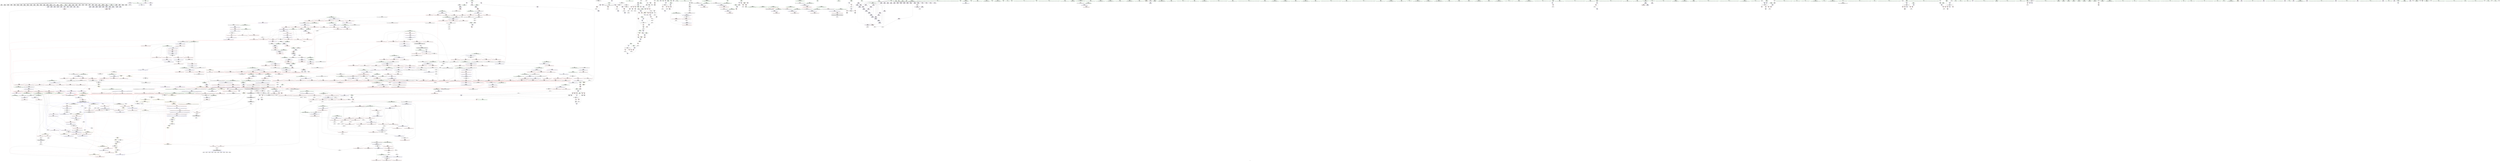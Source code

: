 digraph "SVFG" {
	label="SVFG";

	Node0x55e120543150 [shape=record,color=grey,label="{NodeID: 0\nNullPtr}"];
	Node0x55e120543150 -> Node0x55e1205a8f30[style=solid];
	Node0x55e120543150 -> Node0x55e1205a9030[style=solid];
	Node0x55e120543150 -> Node0x55e1205a9100[style=solid];
	Node0x55e120543150 -> Node0x55e1205a91d0[style=solid];
	Node0x55e120543150 -> Node0x55e1205a92a0[style=solid];
	Node0x55e120543150 -> Node0x55e1205a9370[style=solid];
	Node0x55e120543150 -> Node0x55e1205a9440[style=solid];
	Node0x55e120543150 -> Node0x55e1205a9510[style=solid];
	Node0x55e120543150 -> Node0x55e1205a95e0[style=solid];
	Node0x55e120543150 -> Node0x55e1205a96b0[style=solid];
	Node0x55e120543150 -> Node0x55e1205a9780[style=solid];
	Node0x55e120543150 -> Node0x55e1205a9850[style=solid];
	Node0x55e120543150 -> Node0x55e1205a9920[style=solid];
	Node0x55e120543150 -> Node0x55e1205a99f0[style=solid];
	Node0x55e120543150 -> Node0x55e1205a9ac0[style=solid];
	Node0x55e120543150 -> Node0x55e1205a9b90[style=solid];
	Node0x55e120543150 -> Node0x55e1205a9c60[style=solid];
	Node0x55e120543150 -> Node0x55e1205a9d30[style=solid];
	Node0x55e120543150 -> Node0x55e1205a9e00[style=solid];
	Node0x55e120543150 -> Node0x55e1205a9ed0[style=solid];
	Node0x55e120543150 -> Node0x55e1205a9fa0[style=solid];
	Node0x55e120543150 -> Node0x55e1205aa070[style=solid];
	Node0x55e120543150 -> Node0x55e1205aa140[style=solid];
	Node0x55e120543150 -> Node0x55e1205aa210[style=solid];
	Node0x55e120543150 -> Node0x55e1205aa2e0[style=solid];
	Node0x55e120543150 -> Node0x55e1205aa3b0[style=solid];
	Node0x55e120543150 -> Node0x55e1205aa480[style=solid];
	Node0x55e120543150 -> Node0x55e1205aa550[style=solid];
	Node0x55e120543150 -> Node0x55e1205aa620[style=solid];
	Node0x55e120543150 -> Node0x55e1205aa6f0[style=solid];
	Node0x55e120543150 -> Node0x55e1205aa7c0[style=solid];
	Node0x55e120543150 -> Node0x55e1205aa890[style=solid];
	Node0x55e120543150 -> Node0x55e1205aa960[style=solid];
	Node0x55e120543150 -> Node0x55e1205b01e0[style=solid];
	Node0x55e1205ae440 [shape=record,color=red,label="{NodeID: 775\n1744\<--1719\n\<--__last.addr\n_ZSt25__unguarded_linear_insertIPiN9__gnu_cxx5__ops14_Val_less_iterEEvT_T0_\n}"];
	Node0x55e1205ae440 -> Node0x55e1205d91f0[style=solid];
	Node0x55e1205c9080 [shape=record,color=black,label="{NodeID: 1550\nMR_77V_5 = PHI(MR_77V_6, MR_77V_3, )\npts\{470000 \}\n|{|<s2>51}}"];
	Node0x55e1205c9080 -> Node0x55e1205b8b60[style=dashed];
	Node0x55e1205c9080 -> Node0x55e1205b29e0[style=dashed];
	Node0x55e1205c9080:s2 -> Node0x55e12065d7b0[style=dashed,color=blue];
	Node0x55e1205a4eb0 [shape=record,color=purple,label="{NodeID: 443\n542\<--57\n\<--.str.12\n_Z4workv\n}"];
	Node0x55e120598610 [shape=record,color=green,label="{NodeID: 111\n610\<--611\nllvm.memset.p0i8.i64\<--llvm.memset.p0i8.i64_field_insensitive\n}"];
	Node0x55e1205b3f00 [shape=record,color=blue,label="{NodeID: 886\n710\<--712\n\<--\n_Z2gnRx\n}"];
	Node0x55e1205b3f00 -> Node0x55e1205bab10[style=dashed];
	Node0x55e1205b3f00 -> Node0x55e1205babe0[style=dashed];
	Node0x55e1205b3f00 -> Node0x55e1205b4170[style=dashed];
	Node0x55e1205b3f00 -> Node0x55e1205b4240[style=dashed];
	Node0x55e1205ba970 [shape=record,color=red,label="{NodeID: 554\n729\<--678\n\<--c\n_Z2gnRx\n}"];
	Node0x55e1205ba970 -> Node0x55e1205ac3c0[style=solid];
	Node0x55e12059d4d0 [shape=record,color=green,label="{NodeID: 222\n1434\<--1435\n__a.addr\<--__a.addr_field_insensitive\n_ZSt22__move_median_to_firstIPiN9__gnu_cxx5__ops15_Iter_less_iterEEvT_S4_S4_S4_T0_\n}"];
	Node0x55e12059d4d0 -> Node0x55e1205c2900[style=solid];
	Node0x55e12059d4d0 -> Node0x55e1205c29d0[style=solid];
	Node0x55e12059d4d0 -> Node0x55e1205c2aa0[style=solid];
	Node0x55e12059d4d0 -> Node0x55e1205c2b70[style=solid];
	Node0x55e12059d4d0 -> Node0x55e1205c2c40[style=solid];
	Node0x55e12059d4d0 -> Node0x55e1205d7650[style=solid];
	Node0x55e1206d93f0 [shape=record,color=black,label="{NodeID: 2104\n663 = PHI()\n}"];
	Node0x55e1205d91f0 [shape=record,color=blue,label="{NodeID: 997\n1744\<--1743\n\<--\n_ZSt25__unguarded_linear_insertIPiN9__gnu_cxx5__ops14_Val_less_iterEEvT_T0_\n}"];
	Node0x55e1205d91f0 -> Node0x55e1206505b0[style=dashed];
	Node0x55e1205c03a0 [shape=record,color=red,label="{NodeID: 665\n1281\<--1225\n\<--__len.addr\n_ZSt13__adjust_heapIPiliN9__gnu_cxx5__ops15_Iter_less_iterEEvT_T0_S5_T1_T2_\n}"];
	Node0x55e1205c03a0 -> Node0x55e1205f7b80[style=solid];
	Node0x55e1205f3b00 [shape=record,color=grey,label="{NodeID: 1440\n1201 = Binary(1200, 785, )\n|{<s0>90}}"];
	Node0x55e1205f3b00:s0 -> Node0x55e1206e37e0[style=solid,color=red];
	Node0x55e1205ab520 [shape=record,color=black,label="{NodeID: 333\n465\<--464\nidxprom33\<--\n_Z3gaoi\n}"];
	Node0x55e1206e3690 [shape=record,color=black,label="{NodeID: 2215\n1216 = PHI(1128, 712, )\n1st arg _ZSt13__adjust_heapIPiliN9__gnu_cxx5__ops15_Iter_less_iterEEvT_T0_S5_T1_T2_ }"];
	Node0x55e1206e3690 -> Node0x55e1205d5f90[style=solid];
	Node0x55e120543240 [shape=record,color=green,label="{NodeID: 1\n7\<--1\n__dso_handle\<--dummyObj\nGlob }"];
	Node0x55e1205ae510 [shape=record,color=red,label="{NodeID: 776\n1754\<--1719\n\<--__last.addr\n_ZSt25__unguarded_linear_insertIPiN9__gnu_cxx5__ops14_Val_less_iterEEvT_T0_\n}"];
	Node0x55e1205ae510 -> Node0x55e1205d9460[style=solid];
	Node0x55e1205a4f80 [shape=record,color=purple,label="{NodeID: 444\n549\<--59\n\<--.str.13\n_Z4workv\n}"];
	Node0x55e120598710 [shape=record,color=green,label="{NodeID: 112\n643\<--644\nx.addr\<--x.addr_field_insensitive\n_Z2gnRi\n}"];
	Node0x55e120598710 -> Node0x55e1205b9ee0[style=solid];
	Node0x55e120598710 -> Node0x55e1205b3950[style=solid];
	Node0x55e1205b3fd0 [shape=record,color=blue,label="{NodeID: 887\n718\<--717\n\<--conv9\n_Z2gnRx\n}"];
	Node0x55e1205b3fd0 -> Node0x55e1205bab10[style=dashed];
	Node0x55e1205b3fd0 -> Node0x55e1205babe0[style=dashed];
	Node0x55e1205b3fd0 -> Node0x55e1205b4170[style=dashed];
	Node0x55e1205b3fd0 -> Node0x55e1205b4240[style=dashed];
	Node0x55e1205baa40 [shape=record,color=red,label="{NodeID: 555\n739\<--678\n\<--c\n_Z2gnRx\n}"];
	Node0x55e1205baa40 -> Node0x55e1205ac490[style=solid];
	Node0x55e12059d5a0 [shape=record,color=green,label="{NodeID: 223\n1436\<--1437\n__b.addr\<--__b.addr_field_insensitive\n_ZSt22__move_median_to_firstIPiN9__gnu_cxx5__ops15_Iter_less_iterEEvT_S4_S4_S4_T0_\n}"];
	Node0x55e12059d5a0 -> Node0x55e1205c2d10[style=solid];
	Node0x55e12059d5a0 -> Node0x55e1205c2de0[style=solid];
	Node0x55e12059d5a0 -> Node0x55e1205c2eb0[style=solid];
	Node0x55e12059d5a0 -> Node0x55e1205c2f80[style=solid];
	Node0x55e12059d5a0 -> Node0x55e1205c3050[style=solid];
	Node0x55e12059d5a0 -> Node0x55e1205d7720[style=solid];
	Node0x55e1206d94f0 [shape=record,color=black,label="{NodeID: 2105\n683 = PHI()\n}"];
	Node0x55e1206d94f0 -> Node0x55e1205abc70[style=solid];
	Node0x55e1206d94f0 -> Node0x55e1205abd40[style=solid];
	Node0x55e1205d92c0 [shape=record,color=blue,label="{NodeID: 998\n1719\<--1746\n__last.addr\<--\n_ZSt25__unguarded_linear_insertIPiN9__gnu_cxx5__ops14_Val_less_iterEEvT_T0_\n}"];
	Node0x55e1205d92c0 -> Node0x55e120650ab0[style=dashed];
	Node0x55e1205c0470 [shape=record,color=red,label="{NodeID: 666\n1286\<--1225\n\<--__len.addr\n_ZSt13__adjust_heapIPiliN9__gnu_cxx5__ops15_Iter_less_iterEEvT_T0_S5_T1_T2_\n}"];
	Node0x55e1205c0470 -> Node0x55e1205f7580[style=solid];
	Node0x55e1205f3c80 [shape=record,color=grey,label="{NodeID: 1441\n1200 = Binary(1198, 1199, )\n}"];
	Node0x55e1205f3c80 -> Node0x55e1205f3b00[style=solid];
	Node0x55e1205ab5f0 [shape=record,color=black,label="{NodeID: 334\n480\<--478\nidxprom40\<--inc39\n_Z3gaoi\n}"];
	Node0x55e1206e37e0 [shape=record,color=black,label="{NodeID: 2216\n1217 = PHI(1129, 1201, )\n2nd arg _ZSt13__adjust_heapIPiliN9__gnu_cxx5__ops15_Iter_less_iterEEvT_T0_S5_T1_T2_ }"];
	Node0x55e1206e37e0 -> Node0x55e1205d6060[style=solid];
	Node0x55e12053f020 [shape=record,color=green,label="{NodeID: 2\n8\<--1\n.str\<--dummyObj\nGlob }"];
	Node0x55e1205ae5e0 [shape=record,color=red,label="{NodeID: 777\n1732\<--1723\n\<--__next\n_ZSt25__unguarded_linear_insertIPiN9__gnu_cxx5__ops14_Val_less_iterEEvT_T0_\n}"];
	Node0x55e1205ae5e0 -> Node0x55e1205b62c0[style=solid];
	Node0x55e1205a5050 [shape=record,color=purple,label="{NodeID: 445\n601\<--61\n\<--.str.14\nmain\n}"];
	Node0x55e1205987e0 [shape=record,color=green,label="{NodeID: 113\n645\<--646\nt\<--t_field_insensitive\n_Z2gnRi\n|{|<s1>62}}"];
	Node0x55e1205987e0 -> Node0x55e1205b9fb0[style=solid];
	Node0x55e1205987e0:s1 -> Node0x55e1206e3100[style=solid,color=red];
	Node0x55e1205b40a0 [shape=record,color=blue,label="{NodeID: 888\n678\<--724\nc\<--conv12\n_Z2gnRx\n}"];
	Node0x55e1205b40a0 -> Node0x55e1205ba970[style=dashed];
	Node0x55e1205b40a0 -> Node0x55e1205baa40[style=dashed];
	Node0x55e1205b40a0 -> Node0x55e1205b40a0[style=dashed];
	Node0x55e1205bab10 [shape=record,color=red,label="{NodeID: 556\n736\<--735\n\<--\n_Z2gnRx\n}"];
	Node0x55e1205bab10 -> Node0x55e1205f3e00[style=solid];
	Node0x55e12059d670 [shape=record,color=green,label="{NodeID: 224\n1438\<--1439\n__c.addr\<--__c.addr_field_insensitive\n_ZSt22__move_median_to_firstIPiN9__gnu_cxx5__ops15_Iter_less_iterEEvT_S4_S4_S4_T0_\n}"];
	Node0x55e12059d670 -> Node0x55e1205c3120[style=solid];
	Node0x55e12059d670 -> Node0x55e1205c31f0[style=solid];
	Node0x55e12059d670 -> Node0x55e1205c32c0[style=solid];
	Node0x55e12059d670 -> Node0x55e1205c3390[style=solid];
	Node0x55e12059d670 -> Node0x55e1205c3460[style=solid];
	Node0x55e12059d670 -> Node0x55e1205c3530[style=solid];
	Node0x55e12059d670 -> Node0x55e1205d77f0[style=solid];
	Node0x55e1206d96e0 [shape=record,color=black,label="{NodeID: 2106\n723 = PHI()\n}"];
	Node0x55e1206d96e0 -> Node0x55e1205ac220[style=solid];
	Node0x55e1206d96e0 -> Node0x55e1205ac2f0[style=solid];
	Node0x55e1205d9390 [shape=record,color=blue,label="{NodeID: 999\n1723\<--1749\n__next\<--incdec.ptr3\n_ZSt25__unguarded_linear_insertIPiN9__gnu_cxx5__ops14_Val_less_iterEEvT_T0_\n}"];
	Node0x55e1205d9390 -> Node0x55e120650fb0[style=dashed];
	Node0x55e1205c0540 [shape=record,color=red,label="{NodeID: 667\n1317\<--1229\n\<--__topIndex\n_ZSt13__adjust_heapIPiliN9__gnu_cxx5__ops15_Iter_less_iterEEvT_T0_S5_T1_T2_\n|{<s0>97}}"];
	Node0x55e1205c0540:s0 -> Node0x55e1206de5d0[style=solid,color=red];
	Node0x55e1205f3e00 [shape=record,color=grey,label="{NodeID: 1442\n737 = Binary(736, 738, )\n}"];
	Node0x55e1205f3e00 -> Node0x55e1205f6800[style=solid];
	Node0x55e1205ab6c0 [shape=record,color=black,label="{NodeID: 335\n512\<--511\nidxprom\<--\n_Z4workv\n}"];
	Node0x55e1206e3930 [shape=record,color=black,label="{NodeID: 2217\n1218 = PHI(1131, 1203, )\n3rd arg _ZSt13__adjust_heapIPiliN9__gnu_cxx5__ops15_Iter_less_iterEEvT_T0_S5_T1_T2_ }"];
	Node0x55e1206e3930 -> Node0x55e1205d6130[style=solid];
	Node0x55e120541c10 [shape=record,color=green,label="{NodeID: 3\n23\<--1\n.str.2\<--dummyObj\nGlob }"];
	Node0x55e1205ae6b0 [shape=record,color=red,label="{NodeID: 778\n1736\<--1723\n\<--__next\n_ZSt25__unguarded_linear_insertIPiN9__gnu_cxx5__ops14_Val_less_iterEEvT_T0_\n|{<s0>131}}"];
	Node0x55e1205ae6b0:s0 -> Node0x55e1206e2c40[style=solid,color=red];
	Node0x55e1205a5120 [shape=record,color=purple,label="{NodeID: 446\n662\<--63\n\<--.str.15\n_Z2gsPc\n}"];
	Node0x55e12059dbd0 [shape=record,color=green,label="{NodeID: 114\n649\<--650\n_Z2gnRx\<--_Z2gnRx_field_insensitive\n}"];
	Node0x55e1205b4170 [shape=record,color=blue,label="{NodeID: 889\n744\<--742\n\<--sub21\n_Z2gnRx\n}"];
	Node0x55e1205b4170 -> Node0x55e1205bab10[style=dashed];
	Node0x55e1205b4170 -> Node0x55e1205babe0[style=dashed];
	Node0x55e1205b4170 -> Node0x55e1205b4170[style=dashed];
	Node0x55e1205b4170 -> Node0x55e1205b4240[style=dashed];
	Node0x55e1205babe0 [shape=record,color=red,label="{NodeID: 557\n750\<--749\n\<--\n_Z2gnRx\n}"];
	Node0x55e1205babe0 -> Node0x55e1205f6200[style=solid];
	Node0x55e12059d740 [shape=record,color=green,label="{NodeID: 225\n1455\<--1456\n_ZSt9iter_swapIPiS0_EvT_T0_\<--_ZSt9iter_swapIPiS0_EvT_T0__field_insensitive\n}"];
	Node0x55e1206d97e0 [shape=record,color=black,label="{NodeID: 2107\n786 = PHI(866, )\n}"];
	Node0x55e1206d97e0 -> Node0x55e1205f8300[style=solid];
	Node0x55e1205d9460 [shape=record,color=blue,label="{NodeID: 1000\n1754\<--1753\n\<--\n_ZSt25__unguarded_linear_insertIPiN9__gnu_cxx5__ops14_Val_less_iterEEvT_T0_\n|{<s0>124|<s1>126}}"];
	Node0x55e1205d9460:s0 -> Node0x55e12064e7b0[style=dashed,color=blue];
	Node0x55e1205d9460:s1 -> Node0x55e1205cd680[style=dashed,color=blue];
	Node0x55e1205c0610 [shape=record,color=red,label="{NodeID: 668\n1246\<--1231\n\<--__secondChild\n_ZSt13__adjust_heapIPiliN9__gnu_cxx5__ops15_Iter_less_iterEEvT_T0_S5_T1_T2_\n}"];
	Node0x55e1205c0610 -> Node0x55e1205fb480[style=solid];
	Node0x55e1205f3f80 [shape=record,color=grey,label="{NodeID: 1443\n1141 = Binary(1140, 850, )\n}"];
	Node0x55e1205f3f80 -> Node0x55e1205b5d10[style=solid];
	Node0x55e1205ab790 [shape=record,color=black,label="{NodeID: 336\n522\<--521\nidx.ext\<--\n_Z4workv\n}"];
	Node0x55e1206e3a80 [shape=record,color=black,label="{NodeID: 2218\n1332 = PHI(1233, )\n0th arg _ZN9__gnu_cxx5__ops14_Iter_less_valC2ENS0_15_Iter_less_iterE }"];
	Node0x55e1206e3a80 -> Node0x55e1205d6a20[style=solid];
	Node0x55e1205673b0 [shape=record,color=green,label="{NodeID: 4\n25\<--1\n.str.3\<--dummyObj\nGlob }"];
	Node0x55e1205ae780 [shape=record,color=red,label="{NodeID: 779\n1741\<--1723\n\<--__next\n_ZSt25__unguarded_linear_insertIPiN9__gnu_cxx5__ops14_Val_less_iterEEvT_T0_\n|{<s0>132}}"];
	Node0x55e1205ae780:s0 -> Node0x55e1206e1810[style=solid,color=red];
	Node0x55e1205ca480 [shape=record,color=black,label="{NodeID: 1554\nMR_16V_7 = PHI(MR_16V_9, MR_16V_3, )\npts\{53 \}\n|{<s0>78}}"];
	Node0x55e1205ca480:s0 -> Node0x55e12067cf30[style=dashed,color=blue];
	Node0x55e1205a51f0 [shape=record,color=purple,label="{NodeID: 447\n1899\<--65\nllvm.global_ctors_0\<--llvm.global_ctors\nGlob }"];
	Node0x55e1205a51f0 -> Node0x55e1205affe0[style=solid];
	Node0x55e12059dca0 [shape=record,color=green,label="{NodeID: 115\n658\<--659\ns.addr\<--s.addr_field_insensitive\n_Z2gsPc\n}"];
	Node0x55e12059dca0 -> Node0x55e1205ba080[style=solid];
	Node0x55e12059dca0 -> Node0x55e1205b3af0[style=solid];
	Node0x55e1205b4240 [shape=record,color=blue,label="{NodeID: 890\n749\<--751\n\<--mul24\n_Z2gnRx\n|{<s0>62}}"];
	Node0x55e1205b4240:s0 -> Node0x55e12067c590[style=dashed,color=blue];
	Node0x55e1205bacb0 [shape=record,color=red,label="{NodeID: 558\n773\<--763\n\<--__first.addr\n_ZSt6__sortIPiN9__gnu_cxx5__ops15_Iter_less_iterEEvT_S4_T0_\n}"];
	Node0x55e1205bacb0 -> Node0x55e1205fb780[style=solid];
	Node0x55e12059d840 [shape=record,color=green,label="{NodeID: 226\n1499\<--1500\n__comp\<--__comp_field_insensitive\n_ZSt21__unguarded_partitionIPiN9__gnu_cxx5__ops15_Iter_less_iterEET_S4_S4_S4_T0_\n|{<s0>112|<s1>113}}"];
	Node0x55e12059d840:s0 -> Node0x55e1206dcae0[style=solid,color=red];
	Node0x55e12059d840:s1 -> Node0x55e1206dcae0[style=solid,color=red];
	Node0x55e1206d9920 [shape=record,color=black,label="{NodeID: 2108\n854 = PHI(952, )\n}"];
	Node0x55e1206d9920 -> Node0x55e1205b47f0[style=solid];
	Node0x55e1205d9530 [shape=record,color=blue,label="{NodeID: 1001\n1767\<--1764\n__first.addr\<--__first\n_ZSt23__copy_move_backward_a2ILb1EPiS0_ET1_T0_S2_S1_\n}"];
	Node0x55e1205d9530 -> Node0x55e1205aec60[style=dashed];
	Node0x55e1205c06e0 [shape=record,color=red,label="{NodeID: 669\n1252\<--1231\n\<--__secondChild\n_ZSt13__adjust_heapIPiliN9__gnu_cxx5__ops15_Iter_less_iterEEvT_T0_S5_T1_T2_\n}"];
	Node0x55e1205c06e0 -> Node0x55e1205f6b00[style=solid];
	Node0x55e1205f4100 [shape=record,color=grey,label="{NodeID: 1444\n716 = Binary(715, 690, )\n}"];
	Node0x55e1205f4100 -> Node0x55e1205ac150[style=solid];
	Node0x55e1205ab860 [shape=record,color=black,label="{NodeID: 337\n539\<--538\nidxprom6\<--\n_Z4workv\n}"];
	Node0x55e1206e3b90 [shape=record,color=black,label="{NodeID: 2219\n1716 = PHI(1642, 1682, )\n0th arg _ZSt25__unguarded_linear_insertIPiN9__gnu_cxx5__ops14_Val_less_iterEEvT_T0_ }"];
	Node0x55e1206e3b90 -> Node0x55e1205d8eb0[style=solid];
	Node0x55e120567440 [shape=record,color=green,label="{NodeID: 5\n27\<--1\n.str.4\<--dummyObj\nGlob }"];
	Node0x55e1205ae850 [shape=record,color=red,label="{NodeID: 780\n1746\<--1723\n\<--__next\n_ZSt25__unguarded_linear_insertIPiN9__gnu_cxx5__ops14_Val_less_iterEEvT_T0_\n}"];
	Node0x55e1205ae850 -> Node0x55e1205d92c0[style=solid];
	Node0x55e1205ca980 [shape=record,color=black,label="{NodeID: 1555\nMR_16V_2 = PHI(MR_16V_3, MR_16V_1, )\npts\{53 \}\n|{<s0>77|<s1>83|<s2>83|<s3>83}}"];
	Node0x55e1205ca980:s0 -> Node0x55e12067bab0[style=dashed,color=blue];
	Node0x55e1205ca980:s1 -> Node0x55e1205bf5d0[style=dashed,color=red];
	Node0x55e1205ca980:s2 -> Node0x55e1205bf6a0[style=dashed,color=red];
	Node0x55e1205ca980:s3 -> Node0x55e1205d5d20[style=dashed,color=red];
	Node0x55e1205a52f0 [shape=record,color=purple,label="{NodeID: 448\n1900\<--65\nllvm.global_ctors_1\<--llvm.global_ctors\nGlob }"];
	Node0x55e1205a52f0 -> Node0x55e1205b00e0[style=solid];
	Node0x55e12059dd70 [shape=record,color=green,label="{NodeID: 116\n664\<--665\nscanf\<--scanf_field_insensitive\n}"];
	Node0x55e1205b4310 [shape=record,color=blue,label="{NodeID: 891\n763\<--759\n__first.addr\<--__first\n_ZSt6__sortIPiN9__gnu_cxx5__ops15_Iter_less_iterEEvT_S4_T0_\n}"];
	Node0x55e1205b4310 -> Node0x55e1205bacb0[style=dashed];
	Node0x55e1205b4310 -> Node0x55e1205bad80[style=dashed];
	Node0x55e1205b4310 -> Node0x55e1205bae50[style=dashed];
	Node0x55e1205b4310 -> Node0x55e1205baf20[style=dashed];
	Node0x55e120660310 [shape=record,color=yellow,style=double,label="{NodeID: 1666\n30V_1 = ENCHI(MR_30V_0)\npts\{1092 1179 1228 1568 1600 1722 \}\nFun[_ZSt11__push_heapIPiliN9__gnu_cxx5__ops14_Iter_less_valEEvT_T0_S5_T1_RT2_]}"];
	Node0x55e120660310 -> Node0x55e1205c1e70[style=dashed];
	Node0x55e120660310 -> Node0x55e1205c1f40[style=dashed];
	Node0x55e1205bad80 [shape=record,color=red,label="{NodeID: 559\n777\<--763\n\<--__first.addr\n_ZSt6__sortIPiN9__gnu_cxx5__ops15_Iter_less_iterEEvT_S4_T0_\n|{<s0>67}}"];
	Node0x55e1205bad80:s0 -> Node0x55e1206ddfc0[style=solid,color=red];
	Node0x55e12059d910 [shape=record,color=green,label="{NodeID: 227\n1501\<--1502\n__first.addr\<--__first.addr_field_insensitive\n_ZSt21__unguarded_partitionIPiN9__gnu_cxx5__ops15_Iter_less_iterEET_S4_S4_S4_T0_\n}"];
	Node0x55e12059d910 -> Node0x55e1205c3600[style=solid];
	Node0x55e12059d910 -> Node0x55e1205c36d0[style=solid];
	Node0x55e12059d910 -> Node0x55e1205c37a0[style=solid];
	Node0x55e12059d910 -> Node0x55e1205c3870[style=solid];
	Node0x55e12059d910 -> Node0x55e1205c3940[style=solid];
	Node0x55e12059d910 -> Node0x55e1205c3a10[style=solid];
	Node0x55e12059d910 -> Node0x55e1205d78c0[style=solid];
	Node0x55e12059d910 -> Node0x55e1205d7b30[style=solid];
	Node0x55e12059d910 -> Node0x55e1205d7da0[style=solid];
	Node0x55e1206d9a60 [shape=record,color=black,label="{NodeID: 2109\n872 = PHI()\n}"];
	Node0x55e1206d9a60 -> Node0x55e1205ac970[style=solid];
	Node0x55e1206d9a60 -> Node0x55e1205aca40[style=solid];
	Node0x55e1205d9600 [shape=record,color=blue,label="{NodeID: 1002\n1769\<--1765\n__last.addr\<--__last\n_ZSt23__copy_move_backward_a2ILb1EPiS0_ET1_T0_S2_S1_\n}"];
	Node0x55e1205d9600 -> Node0x55e1205aed30[style=dashed];
	Node0x55e120668c40 [shape=record,color=yellow,style=double,label="{NodeID: 1777\n191V_1 = ENCHI(MR_191V_0)\npts\{1179 1228 1353 1568 1600 1722 \}\nFun[_ZSt11__make_heapIPiN9__gnu_cxx5__ops15_Iter_less_iterEEvT_S4_RT0_]}"];
	Node0x55e120668c40 -> Node0x55e1205bea70[style=dashed];
	Node0x55e120668c40 -> Node0x55e1205beb40[style=dashed];
	Node0x55e1205c07b0 [shape=record,color=red,label="{NodeID: 670\n1257\<--1231\n\<--__secondChild\n_ZSt13__adjust_heapIPiliN9__gnu_cxx5__ops15_Iter_less_iterEEvT_T0_S5_T1_T2_\n}"];
	Node0x55e1205f4280 [shape=record,color=grey,label="{NodeID: 1445\n1062 = Binary(1060, 1061, )\n}"];
	Node0x55e1205f4280 -> Node0x55e1205f4400[style=solid];
	Node0x55e1205ab930 [shape=record,color=black,label="{NodeID: 338\n615\<--614\nidxprom\<--\nmain\n}"];
	Node0x55e1206e3ce0 [shape=record,color=black,label="{NodeID: 2220\n553 = PHI(525, )\n0th arg _ZSt4sortIPiEvT_S1_ }"];
	Node0x55e1206e3ce0 -> Node0x55e1205b3200[style=solid];
	Node0x55e120568120 [shape=record,color=green,label="{NodeID: 6\n29\<--1\n.str.5\<--dummyObj\nGlob }"];
	Node0x55e1205ae920 [shape=record,color=red,label="{NodeID: 781\n1748\<--1723\n\<--__next\n_ZSt25__unguarded_linear_insertIPiN9__gnu_cxx5__ops14_Val_less_iterEEvT_T0_\n}"];
	Node0x55e1205ae920 -> Node0x55e1205b6390[style=solid];
	Node0x55e1205cae80 [shape=record,color=black,label="{NodeID: 1556\nMR_174V_3 = PHI(MR_174V_4, MR_174V_2, )\npts\{1051 \}\n}"];
	Node0x55e1205cae80 -> Node0x55e1205bdbd0[style=dashed];
	Node0x55e1205cae80 -> Node0x55e1205bdca0[style=dashed];
	Node0x55e1205cae80 -> Node0x55e1205b5760[style=dashed];
	Node0x55e1205a53f0 [shape=record,color=purple,label="{NodeID: 449\n1901\<--65\nllvm.global_ctors_2\<--llvm.global_ctors\nGlob }"];
	Node0x55e1205a53f0 -> Node0x55e1205b01e0[style=solid];
	Node0x55e12059de70 [shape=record,color=green,label="{NodeID: 117\n674\<--675\nx.addr\<--x.addr_field_insensitive\n_Z2gnRx\n}"];
	Node0x55e12059de70 -> Node0x55e1205ba150[style=solid];
	Node0x55e12059de70 -> Node0x55e1205ba220[style=solid];
	Node0x55e12059de70 -> Node0x55e1205ba2f0[style=solid];
	Node0x55e12059de70 -> Node0x55e1205ba3c0[style=solid];
	Node0x55e12059de70 -> Node0x55e1205ba490[style=solid];
	Node0x55e12059de70 -> Node0x55e1205b3bc0[style=solid];
	Node0x55e1205b43e0 [shape=record,color=blue,label="{NodeID: 892\n765\<--760\n__last.addr\<--__last\n_ZSt6__sortIPiN9__gnu_cxx5__ops15_Iter_less_iterEEvT_S4_T0_\n}"];
	Node0x55e1205b43e0 -> Node0x55e1205baff0[style=dashed];
	Node0x55e1205b43e0 -> Node0x55e1205bb0c0[style=dashed];
	Node0x55e1205b43e0 -> Node0x55e1205bb190[style=dashed];
	Node0x55e1205b43e0 -> Node0x55e1205bb260[style=dashed];
	Node0x55e1205bae50 [shape=record,color=red,label="{NodeID: 560\n780\<--763\n\<--__first.addr\n_ZSt6__sortIPiN9__gnu_cxx5__ops15_Iter_less_iterEEvT_S4_T0_\n}"];
	Node0x55e1205bae50 -> Node0x55e1205ac700[style=solid];
	Node0x55e12059d9e0 [shape=record,color=green,label="{NodeID: 228\n1503\<--1504\n__last.addr\<--__last.addr_field_insensitive\n_ZSt21__unguarded_partitionIPiN9__gnu_cxx5__ops15_Iter_less_iterEET_S4_S4_S4_T0_\n}"];
	Node0x55e12059d9e0 -> Node0x55e1205c3ae0[style=solid];
	Node0x55e12059d9e0 -> Node0x55e1205c3bb0[style=solid];
	Node0x55e12059d9e0 -> Node0x55e1205c3c80[style=solid];
	Node0x55e12059d9e0 -> Node0x55e1205c3d50[style=solid];
	Node0x55e12059d9e0 -> Node0x55e1205c3e20[style=solid];
	Node0x55e12059d9e0 -> Node0x55e1205d7990[style=solid];
	Node0x55e12059d9e0 -> Node0x55e1205d7c00[style=solid];
	Node0x55e12059d9e0 -> Node0x55e1205d7cd0[style=solid];
	Node0x55e1206d9b60 [shape=record,color=black,label="{NodeID: 2110\n1815 = PHI(1826, )\n}"];
	Node0x55e1206d9b60 -> Node0x55e1205adcf0[style=solid];
	Node0x55e1205d96d0 [shape=record,color=blue,label="{NodeID: 1003\n1771\<--1766\n__result.addr\<--__result\n_ZSt23__copy_move_backward_a2ILb1EPiS0_ET1_T0_S2_S1_\n}"];
	Node0x55e1205d96d0 -> Node0x55e1205aee00[style=dashed];
	Node0x55e1205c0880 [shape=record,color=red,label="{NodeID: 671\n1260\<--1231\n\<--__secondChild\n_ZSt13__adjust_heapIPiliN9__gnu_cxx5__ops15_Iter_less_iterEEvT_T0_S5_T1_T2_\n}"];
	Node0x55e1205c0880 -> Node0x55e1205f6380[style=solid];
	Node0x55e1205f4400 [shape=record,color=grey,label="{NodeID: 1446\n1063 = Binary(1062, 785, )\n}"];
	Node0x55e1205f4400 -> Node0x55e1205fa100[style=solid];
	Node0x55e1205aba00 [shape=record,color=black,label="{NodeID: 339\n621\<--620\nidxprom3\<--\nmain\n}"];
	Node0x55e1206e3df0 [shape=record,color=black,label="{NodeID: 2221\n554 = PHI(524, )\n1st arg _ZSt4sortIPiEvT_S1_ }"];
	Node0x55e1206e3df0 -> Node0x55e1205b32d0[style=solid];
	Node0x55e1205681b0 [shape=record,color=green,label="{NodeID: 7\n31\<--1\n.str.6\<--dummyObj\nGlob }"];
	Node0x55e1205ae9f0 [shape=record,color=red,label="{NodeID: 782\n1728\<--1727\n\<--call\n_ZSt25__unguarded_linear_insertIPiN9__gnu_cxx5__ops14_Val_less_iterEEvT_T0_\n}"];
	Node0x55e1205ae9f0 -> Node0x55e1205d8f80[style=solid];
	Node0x55e1205cb380 [shape=record,color=black,label="{NodeID: 1557\nMR_16V_2 = PHI(MR_16V_3, MR_16V_1, )\npts\{53 \}\n|{|<s4>98}}"];
	Node0x55e1205cb380 -> Node0x55e1205c1e70[style=dashed];
	Node0x55e1205cb380 -> Node0x55e1205c1f40[style=dashed];
	Node0x55e1205cb380 -> Node0x55e1205d6fd0[style=dashed];
	Node0x55e1205cb380 -> Node0x55e1205d7240[style=dashed];
	Node0x55e1205cb380:s4 -> Node0x55e120662370[style=dashed,color=red];
	Node0x55e1205a54f0 [shape=record,color=purple,label="{NodeID: 450\n321\<--320\narraydestroy.element\<--arraydestroy.elementPast\n__cxx_global_var_init.1\n}"];
	Node0x55e1205a54f0 -> Node0x55e1205f2660[style=solid];
	Node0x55e1205a54f0 -> Node0x55e1205fb180[style=solid];
	Node0x55e12059df40 [shape=record,color=green,label="{NodeID: 118\n676\<--677\nsg\<--sg_field_insensitive\n_Z2gnRx\n}"];
	Node0x55e12059df40 -> Node0x55e1205ba560[style=solid];
	Node0x55e12059df40 -> Node0x55e1205b3c90[style=solid];
	Node0x55e12059df40 -> Node0x55e1205b3e30[style=solid];
	Node0x55e1205b44b0 [shape=record,color=blue,label="{NodeID: 893\n811\<--806\n__first.addr\<--__first\n_ZSt16__introsort_loopIPilN9__gnu_cxx5__ops15_Iter_less_iterEEvT_S4_T0_T1_\n}"];
	Node0x55e1205b44b0 -> Node0x55e1205bb330[style=dashed];
	Node0x55e1205b44b0 -> Node0x55e1205bb400[style=dashed];
	Node0x55e1205b44b0 -> Node0x55e1205bb4d0[style=dashed];
	Node0x55e1205baf20 [shape=record,color=red,label="{NodeID: 561\n794\<--763\n\<--__first.addr\n_ZSt6__sortIPiN9__gnu_cxx5__ops15_Iter_less_iterEEvT_S4_T0_\n|{<s0>68}}"];
	Node0x55e1205baf20:s0 -> Node0x55e1206e15f0[style=solid,color=red];
	Node0x55e12059dab0 [shape=record,color=green,label="{NodeID: 229\n1505\<--1506\n__pivot.addr\<--__pivot.addr_field_insensitive\n_ZSt21__unguarded_partitionIPiN9__gnu_cxx5__ops15_Iter_less_iterEET_S4_S4_S4_T0_\n}"];
	Node0x55e12059dab0 -> Node0x55e1205c3ef0[style=solid];
	Node0x55e12059dab0 -> Node0x55e1205c3fc0[style=solid];
	Node0x55e12059dab0 -> Node0x55e1205d7a60[style=solid];
	Node0x55e1206d9ca0 [shape=record,color=black,label="{NodeID: 2111\n992 = PHI(1495, )\n}"];
	Node0x55e1206d9ca0 -> Node0x55e1205acf20[style=solid];
	Node0x55e1205d97a0 [shape=record,color=blue,label="{NodeID: 1004\n1790\<--1789\n__it.addr\<--__it\n_ZSt12__miter_baseIPiET_S1_\n}"];
	Node0x55e1205d97a0 -> Node0x55e1205aeed0[style=dashed];
	Node0x55e1205c0950 [shape=record,color=red,label="{NodeID: 672\n1265\<--1231\n\<--__secondChild\n_ZSt13__adjust_heapIPiliN9__gnu_cxx5__ops15_Iter_less_iterEEvT_T0_S5_T1_T2_\n}"];
	Node0x55e1205c0950 -> Node0x55e1205f7e80[style=solid];
	Node0x55e1205f4580 [shape=record,color=grey,label="{NodeID: 1447\n593 = Binary(592, 100, )\n}"];
	Node0x55e1205f4580 -> Node0x55e1205b3540[style=solid];
	Node0x55e1205abad0 [shape=record,color=black,label="{NodeID: 340\n624\<--623\nidxprom5\<--\nmain\n}"];
	Node0x55e1206e3f00 [shape=record,color=black,label="{NodeID: 2222\n1796 = PHI(1777, )\n0th arg _ZSt22__copy_move_backward_aILb1EPiS0_ET1_T0_S2_S1_ }"];
	Node0x55e1206e3f00 -> Node0x55e1205d9870[style=solid];
	Node0x55e120568240 [shape=record,color=green,label="{NodeID: 8\n33\<--1\n.str.7\<--dummyObj\nGlob }"];
	Node0x55e1205aeac0 [shape=record,color=red,label="{NodeID: 783\n1743\<--1742\n\<--call2\n_ZSt25__unguarded_linear_insertIPiN9__gnu_cxx5__ops14_Val_less_iterEEvT_T0_\n}"];
	Node0x55e1205aeac0 -> Node0x55e1205d91f0[style=solid];
	Node0x55e1205cb880 [shape=record,color=black,label="{NodeID: 1558\nMR_20V_3 = PHI(MR_20V_4, MR_20V_2, )\npts\{1349 \}\n}"];
	Node0x55e1205cb880 -> Node0x55e1205c1720[style=dashed];
	Node0x55e1205cb880 -> Node0x55e1205c17f0[style=dashed];
	Node0x55e1205cb880 -> Node0x55e1205c1990[style=dashed];
	Node0x55e1205cb880 -> Node0x55e1205d70a0[style=dashed];
	Node0x55e1205a55c0 [shape=record,color=purple,label="{NodeID: 451\n358\<--357\narraydestroy.element\<--arraydestroy.elementPast\n__cxx_global_array_dtor\n}"];
	Node0x55e1205a55c0 -> Node0x55e1205f20c0[style=solid];
	Node0x55e1205a55c0 -> Node0x55e1205fad00[style=solid];
	Node0x55e12059e010 [shape=record,color=green,label="{NodeID: 119\n678\<--679\nc\<--c_field_insensitive\n_Z2gnRx\n}"];
	Node0x55e12059e010 -> Node0x55e1205ba630[style=solid];
	Node0x55e12059e010 -> Node0x55e1205ba700[style=solid];
	Node0x55e12059e010 -> Node0x55e1205ba7d0[style=solid];
	Node0x55e12059e010 -> Node0x55e1205ba8a0[style=solid];
	Node0x55e12059e010 -> Node0x55e1205ba970[style=solid];
	Node0x55e12059e010 -> Node0x55e1205baa40[style=solid];
	Node0x55e12059e010 -> Node0x55e1205b3d60[style=solid];
	Node0x55e12059e010 -> Node0x55e1205b40a0[style=solid];
	Node0x55e1205b4580 [shape=record,color=blue,label="{NodeID: 894\n813\<--807\n__last.addr\<--__last\n_ZSt16__introsort_loopIPilN9__gnu_cxx5__ops15_Iter_less_iterEEvT_S4_T0_T1_\n}"];
	Node0x55e1205b4580 -> Node0x55e120632f80[style=dashed];
	Node0x55e1205baff0 [shape=record,color=red,label="{NodeID: 562\n774\<--765\n\<--__last.addr\n_ZSt6__sortIPiN9__gnu_cxx5__ops15_Iter_less_iterEEvT_S4_T0_\n}"];
	Node0x55e1205baff0 -> Node0x55e1205fb780[style=solid];
	Node0x55e1205a5ee0 [shape=record,color=green,label="{NodeID: 230\n1548\<--1549\n__a.addr\<--__a.addr_field_insensitive\n_ZSt9iter_swapIPiS0_EvT_T0_\n}"];
	Node0x55e1205a5ee0 -> Node0x55e1205c4090[style=solid];
	Node0x55e1205a5ee0 -> Node0x55e1205d7e70[style=solid];
	Node0x55e1206d9de0 [shape=record,color=black,label="{NodeID: 2112\n1027 = PHI(1145, )\n}"];
	Node0x55e1205d9870 [shape=record,color=blue,label="{NodeID: 1005\n1799\<--1796\n__first.addr\<--__first\n_ZSt22__copy_move_backward_aILb1EPiS0_ET1_T0_S2_S1_\n}"];
	Node0x55e1205d9870 -> Node0x55e1205aefa0[style=dashed];
	Node0x55e1205c0a20 [shape=record,color=red,label="{NodeID: 673\n1270\<--1231\n\<--__secondChild\n_ZSt13__adjust_heapIPiliN9__gnu_cxx5__ops15_Iter_less_iterEEvT_T0_S5_T1_T2_\n}"];
	Node0x55e1205f4700 [shape=record,color=grey,label="{NodeID: 1448\n974 = Binary(972, 973, )\n}"];
	Node0x55e1205f4700 -> Node0x55e1205f4a00[style=solid];
	Node0x55e1205abba0 [shape=record,color=black,label="{NodeID: 341\n652\<--651\nconv\<--\n_Z2gnRi\n}"];
	Node0x55e1205abba0 -> Node0x55e1205b3a20[style=solid];
	Node0x55e1206e4010 [shape=record,color=black,label="{NodeID: 2223\n1797 = PHI(1781, )\n1st arg _ZSt22__copy_move_backward_aILb1EPiS0_ET1_T0_S2_S1_ }"];
	Node0x55e1206e4010 -> Node0x55e1205d9940[style=solid];
	Node0x55e120567730 [shape=record,color=green,label="{NodeID: 9\n35\<--1\n.str.8\<--dummyObj\nGlob }"];
	Node0x55e1205aeb90 [shape=record,color=red,label="{NodeID: 784\n1753\<--1752\n\<--call4\n_ZSt25__unguarded_linear_insertIPiN9__gnu_cxx5__ops14_Val_less_iterEEvT_T0_\n}"];
	Node0x55e1205aeb90 -> Node0x55e1205d9460[style=solid];
	Node0x55e1205cbd80 [shape=record,color=black,label="{NodeID: 1559\nMR_28V_3 = PHI(MR_28V_4, MR_28V_2, )\npts\{1357 \}\n}"];
	Node0x55e1205cbd80 -> Node0x55e1205c1c00[style=dashed];
	Node0x55e1205cbd80 -> Node0x55e1205c1cd0[style=dashed];
	Node0x55e1205cbd80 -> Node0x55e1205c1da0[style=dashed];
	Node0x55e1205cbd80 -> Node0x55e1205d7170[style=dashed];
	Node0x55e1205a5690 [shape=record,color=purple,label="{NodeID: 452\n907\<--906\nadd.ptr\<--\n_ZSt22__final_insertion_sortIPiN9__gnu_cxx5__ops15_Iter_less_iterEEvT_S4_T0_\n|{<s0>73}}"];
	Node0x55e1205a5690:s0 -> Node0x55e1206e1470[style=solid,color=red];
	Node0x55e12059e0e0 [shape=record,color=green,label="{NodeID: 120\n684\<--685\ngetchar\<--getchar_field_insensitive\n}"];
	Node0x55e1205b4650 [shape=record,color=blue,label="{NodeID: 895\n815\<--808\n__depth_limit.addr\<--__depth_limit\n_ZSt16__introsort_loopIPilN9__gnu_cxx5__ops15_Iter_less_iterEEvT_S4_T0_T1_\n}"];
	Node0x55e1205b4650 -> Node0x55e120633070[style=dashed];
	Node0x55e1205bb0c0 [shape=record,color=red,label="{NodeID: 563\n778\<--765\n\<--__last.addr\n_ZSt6__sortIPiN9__gnu_cxx5__ops15_Iter_less_iterEEvT_S4_T0_\n|{<s0>67}}"];
	Node0x55e1205bb0c0:s0 -> Node0x55e1206de110[style=solid,color=red];
	Node0x55e1205a5f70 [shape=record,color=green,label="{NodeID: 231\n1550\<--1551\n__b.addr\<--__b.addr_field_insensitive\n_ZSt9iter_swapIPiS0_EvT_T0_\n}"];
	Node0x55e1205a5f70 -> Node0x55e1205c4160[style=solid];
	Node0x55e1205a5f70 -> Node0x55e1205d7f40[style=solid];
	Node0x55e1206d9ef0 [shape=record,color=black,label="{NodeID: 2113\n1122 = PHI(1207, )\n}"];
	Node0x55e1206d9ef0 -> Node0x55e1205bea70[style=solid];
	Node0x55e1205d9940 [shape=record,color=blue,label="{NodeID: 1006\n1801\<--1797\n__last.addr\<--__last\n_ZSt22__copy_move_backward_aILb1EPiS0_ET1_T0_S2_S1_\n}"];
	Node0x55e1205d9940 -> Node0x55e1205af070[style=dashed];
	Node0x55e1205c0af0 [shape=record,color=red,label="{NodeID: 674\n1278\<--1231\n\<--__secondChild\n_ZSt13__adjust_heapIPiliN9__gnu_cxx5__ops15_Iter_less_iterEEvT_T0_S5_T1_T2_\n}"];
	Node0x55e1205c0af0 -> Node0x55e1205d6610[style=solid];
	Node0x55e1205f4880 [shape=record,color=grey,label="{NodeID: 1449\n976 = Binary(975, 790, )\n}"];
	Node0x55e1205abc70 [shape=record,color=black,label="{NodeID: 342\n686\<--683\nconv\<--call\n_Z2gnRx\n}"];
	Node0x55e1205abc70 -> Node0x55e1205b3d60[style=solid];
	Node0x55e1206e4120 [shape=record,color=black,label="{NodeID: 2224\n1798 = PHI(1783, )\n2nd arg _ZSt22__copy_move_backward_aILb1EPiS0_ET1_T0_S2_S1_ }"];
	Node0x55e1206e4120 -> Node0x55e1205d9a10[style=solid];
	Node0x55e1205677c0 [shape=record,color=green,label="{NodeID: 10\n37\<--1\n.str.9\<--dummyObj\nGlob }"];
	Node0x55e1205aec60 [shape=record,color=red,label="{NodeID: 785\n1776\<--1767\n\<--__first.addr\n_ZSt23__copy_move_backward_a2ILb1EPiS0_ET1_T0_S2_S1_\n|{<s0>134}}"];
	Node0x55e1205aec60:s0 -> Node0x55e1206e2f70[style=solid,color=red];
	Node0x55e1205a5760 [shape=record,color=purple,label="{NodeID: 453\n912\<--911\nadd.ptr1\<--\n_ZSt22__final_insertion_sortIPiN9__gnu_cxx5__ops15_Iter_less_iterEEvT_S4_T0_\n|{<s0>74}}"];
	Node0x55e1205a5760:s0 -> Node0x55e1206e08f0[style=solid,color=red];
	Node0x55e12059e1e0 [shape=record,color=green,label="{NodeID: 121\n761\<--762\n__comp\<--__comp_field_insensitive\n_ZSt6__sortIPiN9__gnu_cxx5__ops15_Iter_less_iterEEvT_S4_T0_\n}"];
	Node0x55e1205b4720 [shape=record,color=blue,label="{NodeID: 896\n815\<--849\n__depth_limit.addr\<--dec\n_ZSt16__introsort_loopIPilN9__gnu_cxx5__ops15_Iter_less_iterEEvT_S4_T0_T1_\n}"];
	Node0x55e1205b4720 -> Node0x55e1205bbb50[style=dashed];
	Node0x55e1205b4720 -> Node0x55e120633070[style=dashed];
	Node0x55e1205bb190 [shape=record,color=red,label="{NodeID: 564\n779\<--765\n\<--__last.addr\n_ZSt6__sortIPiN9__gnu_cxx5__ops15_Iter_less_iterEEvT_S4_T0_\n}"];
	Node0x55e1205bb190 -> Node0x55e1205ac630[style=solid];
	Node0x55e1205a6040 [shape=record,color=green,label="{NodeID: 232\n1557\<--1558\n_ZSt4swapIiENSt9enable_ifIXsr6__and_ISt6__not_ISt15__is_tuple_likeIT_EESt21is_move_constructibleIS3_ESt18is_move_assignableIS3_EEE5valueEvE4typeERS3_SC_\<--_ZSt4swapIiENSt9enable_ifIXsr6__and_ISt6__not_ISt15__is_tuple_likeIT_EESt21is_move_constructibleIS3_ESt18is_move_assignableIS3_EEE5valueEvE4typeERS3_SC__field_insensitive\n}"];
	Node0x55e1206da060 [shape=record,color=black,label="{NodeID: 2114\n1130 = PHI(1207, )\n}"];
	Node0x55e1206da060 -> Node0x55e1205beb40[style=solid];
	Node0x55e1205d9a10 [shape=record,color=blue,label="{NodeID: 1007\n1803\<--1798\n__result.addr\<--__result\n_ZSt22__copy_move_backward_aILb1EPiS0_ET1_T0_S2_S1_\n}"];
	Node0x55e1205d9a10 -> Node0x55e1205af140[style=dashed];
	Node0x55e1205c0bc0 [shape=record,color=red,label="{NodeID: 675\n1285\<--1231\n\<--__secondChild\n_ZSt13__adjust_heapIPiliN9__gnu_cxx5__ops15_Iter_less_iterEEvT_T0_S5_T1_T2_\n}"];
	Node0x55e1205c0bc0 -> Node0x55e1205fb900[style=solid];
	Node0x55e1205f4a00 [shape=record,color=grey,label="{NodeID: 1450\n975 = Binary(974, 785, )\n}"];
	Node0x55e1205f4a00 -> Node0x55e1205f4880[style=solid];
	Node0x55e1205abd40 [shape=record,color=black,label="{NodeID: 343\n688\<--683\nconv1\<--call\n_Z2gnRx\n}"];
	Node0x55e1205abd40 -> Node0x55e1205f9b00[style=solid];
	Node0x55e1206e4230 [shape=record,color=black,label="{NodeID: 2225\n367 = PHI(514, )\n0th arg _Z3gaoi }"];
	Node0x55e1206e4230 -> Node0x55e1205b2020[style=solid];
	Node0x55e120567880 [shape=record,color=green,label="{NodeID: 11\n39\<--1\n.str.10\<--dummyObj\nGlob }"];
	Node0x55e1205aed30 [shape=record,color=red,label="{NodeID: 786\n1780\<--1769\n\<--__last.addr\n_ZSt23__copy_move_backward_a2ILb1EPiS0_ET1_T0_S2_S1_\n|{<s0>135}}"];
	Node0x55e1205aed30:s0 -> Node0x55e1206e2f70[style=solid,color=red];
	Node0x55e1205a5830 [shape=record,color=purple,label="{NodeID: 454\n981\<--980\nadd.ptr1\<--\n_ZSt27__unguarded_partition_pivotIPiN9__gnu_cxx5__ops15_Iter_less_iterEET_S4_S4_T0_\n|{<s0>78}}"];
	Node0x55e1205a5830:s0 -> Node0x55e1206e4670[style=solid,color=red];
	Node0x55e12059e2b0 [shape=record,color=green,label="{NodeID: 122\n763\<--764\n__first.addr\<--__first.addr_field_insensitive\n_ZSt6__sortIPiN9__gnu_cxx5__ops15_Iter_less_iterEEvT_S4_T0_\n}"];
	Node0x55e12059e2b0 -> Node0x55e1205bacb0[style=solid];
	Node0x55e12059e2b0 -> Node0x55e1205bad80[style=solid];
	Node0x55e12059e2b0 -> Node0x55e1205bae50[style=solid];
	Node0x55e12059e2b0 -> Node0x55e1205baf20[style=solid];
	Node0x55e12059e2b0 -> Node0x55e1205b4310[style=solid];
	Node0x55e1205b47f0 [shape=record,color=blue,label="{NodeID: 897\n819\<--854\n__cut\<--call\n_ZSt16__introsort_loopIPilN9__gnu_cxx5__ops15_Iter_less_iterEEvT_S4_T0_T1_\n}"];
	Node0x55e1205b47f0 -> Node0x55e1205bbc20[style=dashed];
	Node0x55e1205b47f0 -> Node0x55e1205bbcf0[style=dashed];
	Node0x55e1205b47f0 -> Node0x55e120633160[style=dashed];
	Node0x55e1205bb260 [shape=record,color=red,label="{NodeID: 565\n795\<--765\n\<--__last.addr\n_ZSt6__sortIPiN9__gnu_cxx5__ops15_Iter_less_iterEEvT_S4_T0_\n|{<s0>68}}"];
	Node0x55e1205bb260:s0 -> Node0x55e1206e1700[style=solid,color=red];
	Node0x55e1205a6140 [shape=record,color=green,label="{NodeID: 233\n1563\<--1564\n__a.addr\<--__a.addr_field_insensitive\n_ZSt4swapIiENSt9enable_ifIXsr6__and_ISt6__not_ISt15__is_tuple_likeIT_EESt21is_move_constructibleIS3_ESt18is_move_assignableIS3_EEE5valueEvE4typeERS3_SC_\n}"];
	Node0x55e1205a6140 -> Node0x55e1205c4230[style=solid];
	Node0x55e1205a6140 -> Node0x55e1205c4300[style=solid];
	Node0x55e1205a6140 -> Node0x55e1205d8010[style=solid];
	Node0x55e1206da1a0 [shape=record,color=black,label="{NodeID: 2115\n1187 = PHI(1207, )\n}"];
	Node0x55e1206da1a0 -> Node0x55e1205bf5d0[style=solid];
	Node0x55e1205d9ae0 [shape=record,color=blue,label="{NodeID: 1008\n1805\<--1811\n__simple\<--\n_ZSt22__copy_move_backward_aILb1EPiS0_ET1_T0_S2_S1_\n}"];
	Node0x55e1205c0c90 [shape=record,color=red,label="{NodeID: 676\n1291\<--1231\n\<--__secondChild\n_ZSt13__adjust_heapIPiliN9__gnu_cxx5__ops15_Iter_less_iterEEvT_T0_S5_T1_T2_\n}"];
	Node0x55e1205c0c90 -> Node0x55e1205f7880[style=solid];
	Node0x55e1205f4b80 [shape=record,color=grey,label="{NodeID: 1451\n518 = Binary(517, 100, )\n}"];
	Node0x55e1205f4b80 -> Node0x55e1205b2ec0[style=solid];
	Node0x55e1205abe10 [shape=record,color=black,label="{NodeID: 344\n693\<--692\nconv2\<--\n_Z2gnRx\n}"];
	Node0x55e1205abe10 -> Node0x55e1205f9980[style=solid];
	Node0x55e1206e4340 [shape=record,color=black,label="{NodeID: 2226\n953 = PHI(852, )\n0th arg _ZSt27__unguarded_partition_pivotIPiN9__gnu_cxx5__ops15_Iter_less_iterEET_S4_S4_T0_ }"];
	Node0x55e1206e4340 -> Node0x55e1205b4e70[style=solid];
	Node0x55e120595d40 [shape=record,color=green,label="{NodeID: 12\n41\<--1\n.str.11\<--dummyObj\nGlob }"];
	Node0x55e1205aee00 [shape=record,color=red,label="{NodeID: 787\n1782\<--1771\n\<--__result.addr\n_ZSt23__copy_move_backward_a2ILb1EPiS0_ET1_T0_S2_S1_\n|{<s0>136}}"];
	Node0x55e1205aee00:s0 -> Node0x55e1206e2f70[style=solid,color=red];
	Node0x55e1205a5900 [shape=record,color=purple,label="{NodeID: 455\n984\<--983\nadd.ptr2\<--\n_ZSt27__unguarded_partition_pivotIPiN9__gnu_cxx5__ops15_Iter_less_iterEET_S4_S4_T0_\n|{<s0>78}}"];
	Node0x55e1205a5900:s0 -> Node0x55e1206e4890[style=solid,color=red];
	Node0x55e12059e380 [shape=record,color=green,label="{NodeID: 123\n765\<--766\n__last.addr\<--__last.addr_field_insensitive\n_ZSt6__sortIPiN9__gnu_cxx5__ops15_Iter_less_iterEEvT_S4_T0_\n}"];
	Node0x55e12059e380 -> Node0x55e1205baff0[style=solid];
	Node0x55e12059e380 -> Node0x55e1205bb0c0[style=solid];
	Node0x55e12059e380 -> Node0x55e1205bb190[style=solid];
	Node0x55e12059e380 -> Node0x55e1205bb260[style=solid];
	Node0x55e12059e380 -> Node0x55e1205b43e0[style=solid];
	Node0x55e1205b48c0 [shape=record,color=blue,label="{NodeID: 898\n813\<--862\n__last.addr\<--\n_ZSt16__introsort_loopIPilN9__gnu_cxx5__ops15_Iter_less_iterEEvT_S4_T0_T1_\n}"];
	Node0x55e1205b48c0 -> Node0x55e120632f80[style=dashed];
	Node0x55e1205bb330 [shape=record,color=red,label="{NodeID: 566\n830\<--811\n\<--__first.addr\n_ZSt16__introsort_loopIPilN9__gnu_cxx5__ops15_Iter_less_iterEEvT_S4_T0_T1_\n}"];
	Node0x55e1205bb330 -> Node0x55e1205ac8a0[style=solid];
	Node0x55e1205a6210 [shape=record,color=green,label="{NodeID: 234\n1565\<--1566\n__b.addr\<--__b.addr_field_insensitive\n_ZSt4swapIiENSt9enable_ifIXsr6__and_ISt6__not_ISt15__is_tuple_likeIT_EESt21is_move_constructibleIS3_ESt18is_move_assignableIS3_EEE5valueEvE4typeERS3_SC_\n}"];
	Node0x55e1205a6210 -> Node0x55e1205c43d0[style=solid];
	Node0x55e1205a6210 -> Node0x55e1205c44a0[style=solid];
	Node0x55e1205a6210 -> Node0x55e1205d80e0[style=solid];
	Node0x55e1206da2e0 [shape=record,color=black,label="{NodeID: 2116\n1191 = PHI(1207, )\n}"];
	Node0x55e1206da2e0 -> Node0x55e1205bf6a0[style=solid];
	Node0x55e1205d9bb0 [shape=record,color=blue,label="{NodeID: 1009\n1821\<--1820\n__it.addr\<--__it\n_ZSt12__niter_baseIPiET_S1_\n}"];
	Node0x55e1205d9bb0 -> Node0x55e1205af210[style=dashed];
	Node0x55e1205c0d60 [shape=record,color=red,label="{NodeID: 677\n1296\<--1231\n\<--__secondChild\n_ZSt13__adjust_heapIPiliN9__gnu_cxx5__ops15_Iter_less_iterEEvT_T0_S5_T1_T2_\n}"];
	Node0x55e1205c0d60 -> Node0x55e1205f7280[style=solid];
	Node0x55e1205f4d00 [shape=record,color=grey,label="{NodeID: 1452\n531 = Binary(530, 100, )\n}"];
	Node0x55e1205f4d00 -> Node0x55e1205b3060[style=solid];
	Node0x55e1205abee0 [shape=record,color=black,label="{NodeID: 345\n698\<--697\nconv4\<--\n_Z2gnRx\n}"];
	Node0x55e1205abee0 -> Node0x55e1205f9f80[style=solid];
	Node0x55e1206e4450 [shape=record,color=black,label="{NodeID: 2227\n954 = PHI(853, )\n1st arg _ZSt27__unguarded_partition_pivotIPiN9__gnu_cxx5__ops15_Iter_less_iterEET_S4_S4_T0_ }"];
	Node0x55e1206e4450 -> Node0x55e1205b4f40[style=solid];
	Node0x55e120595e00 [shape=record,color=green,label="{NodeID: 13\n55\<--1\n\<--dummyObj\nCan only get source location for instruction, argument, global var or function.}"];
	Node0x55e1205aeed0 [shape=record,color=red,label="{NodeID: 788\n1793\<--1790\n\<--__it.addr\n_ZSt12__miter_baseIPiET_S1_\n}"];
	Node0x55e1205aeed0 -> Node0x55e1205adc20[style=solid];
	Node0x55e1205cd180 [shape=record,color=black,label="{NodeID: 1563\nMR_262V_3 = PHI(MR_262V_4, MR_262V_2, )\npts\{1666 \}\n}"];
	Node0x55e1205cd180 -> Node0x55e1205c5680[style=dashed];
	Node0x55e1205cd180 -> Node0x55e1205ade90[style=dashed];
	Node0x55e1205cd180 -> Node0x55e1205adf60[style=dashed];
	Node0x55e1205cd180 -> Node0x55e1205d8b70[style=dashed];
	Node0x55e1205a59d0 [shape=record,color=purple,label="{NodeID: 456\n989\<--988\nadd.ptr3\<--\n_ZSt27__unguarded_partition_pivotIPiN9__gnu_cxx5__ops15_Iter_less_iterEET_S4_S4_T0_\n|{<s0>79}}"];
	Node0x55e1205a59d0:s0 -> Node0x55e1206deb60[style=solid,color=red];
	Node0x55e12059e450 [shape=record,color=green,label="{NodeID: 124\n767\<--768\nagg.tmp\<--agg.tmp_field_insensitive\n_ZSt6__sortIPiN9__gnu_cxx5__ops15_Iter_less_iterEEvT_S4_T0_\n}"];
	Node0x55e1205b4990 [shape=record,color=blue,label="{NodeID: 899\n868\<--867\n__n.addr\<--__n\n_ZSt4__lgl\n}"];
	Node0x55e1205b4990 -> Node0x55e1205bbdc0[style=dashed];
	Node0x55e120660b00 [shape=record,color=yellow,style=double,label="{NodeID: 1674\n89V_1 = ENCHI(MR_89V_0)\npts\{440000 \}\nFun[_Z4workv]}"];
	Node0x55e120660b00 -> Node0x55e1205b92b0[style=dashed];
	Node0x55e1205bb400 [shape=record,color=red,label="{NodeID: 567\n841\<--811\n\<--__first.addr\n_ZSt16__introsort_loopIPilN9__gnu_cxx5__ops15_Iter_less_iterEEvT_S4_T0_T1_\n|{<s0>69}}"];
	Node0x55e1205bb400:s0 -> Node0x55e1206df800[style=solid,color=red];
	Node0x55e1205a62e0 [shape=record,color=green,label="{NodeID: 235\n1567\<--1568\n__tmp\<--__tmp_field_insensitive\n_ZSt4swapIiENSt9enable_ifIXsr6__and_ISt6__not_ISt15__is_tuple_likeIT_EESt21is_move_constructibleIS3_ESt18is_move_assignableIS3_EEE5valueEvE4typeERS3_SC_\n|{|<s1>118}}"];
	Node0x55e1205a62e0 -> Node0x55e1205d81b0[style=solid];
	Node0x55e1205a62e0:s1 -> Node0x55e1206e1810[style=solid,color=red];
	Node0x55e1206da420 [shape=record,color=black,label="{NodeID: 2117\n1202 = PHI(1207, )\n}"];
	Node0x55e1206da420 -> Node0x55e1205bf770[style=solid];
	Node0x55e1205d9c80 [shape=record,color=blue,label="{NodeID: 1010\n1830\<--1827\n__first.addr\<--__first\n_ZNSt20__copy_move_backwardILb1ELb1ESt26random_access_iterator_tagE13__copy_move_bIiEEPT_PKS3_S6_S4_\n}"];
	Node0x55e1205d9c80 -> Node0x55e1205af2e0[style=dashed];
	Node0x55e1205d9c80 -> Node0x55e1205af3b0[style=dashed];
	Node0x55e120669400 [shape=record,color=yellow,style=double,label="{NodeID: 1785\n228V_1 = ENCHI(MR_228V_0)\npts\{1092 1179 1353 1568 1600 1722 \}\nFun[_ZSt13__adjust_heapIPiliN9__gnu_cxx5__ops15_Iter_less_iterEEvT_T0_S5_T1_T2_]}"];
	Node0x55e120669400 -> Node0x55e1205c0f00[style=dashed];
	Node0x55e120669400 -> Node0x55e1205c0fd0[style=dashed];
	Node0x55e120669400 -> Node0x55e1205c10a0[style=dashed];
	Node0x55e1205c0e30 [shape=record,color=red,label="{NodeID: 678\n1305\<--1231\n\<--__secondChild\n_ZSt13__adjust_heapIPiliN9__gnu_cxx5__ops15_Iter_less_iterEEvT_T0_S5_T1_T2_\n}"];
	Node0x55e1205c0e30 -> Node0x55e1205f8900[style=solid];
	Node0x55e1205f4e80 [shape=record,color=grey,label="{NodeID: 1453\n546 = Binary(545, 100, )\n}"];
	Node0x55e1205f4e80 -> Node0x55e1205b3130[style=solid];
	Node0x55e1205abfb0 [shape=record,color=black,label="{NodeID: 346\n706\<--705\nconv6\<--\n_Z2gnRx\n}"];
	Node0x55e1205abfb0 -> Node0x55e1205f9e00[style=solid];
	Node0x55e1206e4560 [shape=record,color=black,label="{NodeID: 2228\n1426 = PHI(979, )\n0th arg _ZSt22__move_median_to_firstIPiN9__gnu_cxx5__ops15_Iter_less_iterEEvT_S4_S4_S4_T0_ }"];
	Node0x55e1206e4560 -> Node0x55e1205d7580[style=solid];
	Node0x55e120595f00 [shape=record,color=green,label="{NodeID: 14\n57\<--1\n.str.12\<--dummyObj\nGlob }"];
	Node0x55e1205aefa0 [shape=record,color=red,label="{NodeID: 789\n1812\<--1799\n\<--__first.addr\n_ZSt22__copy_move_backward_aILb1EPiS0_ET1_T0_S2_S1_\n|{<s0>138}}"];
	Node0x55e1205aefa0:s0 -> Node0x55e1206e0b10[style=solid,color=red];
	Node0x55e1205cd680 [shape=record,color=black,label="{NodeID: 1564\nMR_16V_2 = PHI(MR_16V_3, MR_16V_1, )\npts\{53 \}\n|{<s0>74|<s1>126|<s2>126}}"];
	Node0x55e1205cd680:s0 -> Node0x55e12064bfb0[style=dashed,color=blue];
	Node0x55e1205cd680:s1 -> Node0x55e1205ae9f0[style=dashed,color=red];
	Node0x55e1205cd680:s2 -> Node0x55e1206505b0[style=dashed,color=red];
	Node0x55e1205a5aa0 [shape=record,color=purple,label="{NodeID: 457\n1040\<--1039\nincdec.ptr\<--\n_ZSt13__heap_selectIPiN9__gnu_cxx5__ops15_Iter_less_iterEEvT_S4_S4_T0_\n}"];
	Node0x55e1205a5aa0 -> Node0x55e1205b5420[style=solid];
	Node0x55e12059e520 [shape=record,color=green,label="{NodeID: 125\n769\<--770\nagg.tmp1\<--agg.tmp1_field_insensitive\n_ZSt6__sortIPiN9__gnu_cxx5__ops15_Iter_less_iterEEvT_S4_T0_\n}"];
	Node0x55e1205b4a60 [shape=record,color=blue,label="{NodeID: 900\n885\<--881\n__first.addr\<--__first\n_ZSt22__final_insertion_sortIPiN9__gnu_cxx5__ops15_Iter_less_iterEEvT_S4_T0_\n}"];
	Node0x55e1205b4a60 -> Node0x55e1205bbe90[style=dashed];
	Node0x55e1205b4a60 -> Node0x55e1205bbf60[style=dashed];
	Node0x55e1205b4a60 -> Node0x55e1205bc030[style=dashed];
	Node0x55e1205b4a60 -> Node0x55e1205bc100[style=dashed];
	Node0x55e1205b4a60 -> Node0x55e1205bc1d0[style=dashed];
	Node0x55e1205bb4d0 [shape=record,color=red,label="{NodeID: 568\n852\<--811\n\<--__first.addr\n_ZSt16__introsort_loopIPilN9__gnu_cxx5__ops15_Iter_less_iterEEvT_S4_T0_T1_\n|{<s0>70}}"];
	Node0x55e1205bb4d0:s0 -> Node0x55e1206e4340[style=solid,color=red];
	Node0x55e1205a63b0 [shape=record,color=green,label="{NodeID: 236\n1591\<--1592\n__comp\<--__comp_field_insensitive\n_ZSt16__insertion_sortIPiN9__gnu_cxx5__ops15_Iter_less_iterEEvT_S4_T0_\n|{<s0>119}}"];
	Node0x55e1205a63b0:s0 -> Node0x55e1206dcae0[style=solid,color=red];
	Node0x55e1206da560 [shape=record,color=black,label="{NodeID: 2118\n1263 = PHI(1145, )\n}"];
	Node0x55e1205d9d50 [shape=record,color=blue,label="{NodeID: 1011\n1832\<--1828\n__last.addr\<--__last\n_ZNSt20__copy_move_backwardILb1ELb1ESt26random_access_iterator_tagE13__copy_move_bIiEEPT_PKS3_S6_S4_\n}"];
	Node0x55e1205d9d50 -> Node0x55e1205af480[style=dashed];
	Node0x55e1205c0f00 [shape=record,color=red,label="{NodeID: 679\n1273\<--1272\n\<--call4\n_ZSt13__adjust_heapIPiliN9__gnu_cxx5__ops15_Iter_less_iterEEvT_T0_S5_T1_T2_\n}"];
	Node0x55e1205c0f00 -> Node0x55e1205d6540[style=solid];
	Node0x55e1205f5000 [shape=record,color=grey,label="{NodeID: 1454\n412 = Binary(411, 413, )\n}"];
	Node0x55e1205f5000 -> Node0x55e1205b2290[style=solid];
	Node0x55e1205ac080 [shape=record,color=black,label="{NodeID: 347\n715\<--714\nconv8\<--\n_Z2gnRx\n}"];
	Node0x55e1205ac080 -> Node0x55e1205f4100[style=solid];
	Node0x55e1206e4670 [shape=record,color=black,label="{NodeID: 2229\n1427 = PHI(981, )\n1st arg _ZSt22__move_median_to_firstIPiN9__gnu_cxx5__ops15_Iter_less_iterEEvT_S4_S4_S4_T0_ }"];
	Node0x55e1206e4670 -> Node0x55e1205d7650[style=solid];
	Node0x55e120596000 [shape=record,color=green,label="{NodeID: 15\n59\<--1\n.str.13\<--dummyObj\nGlob }"];
	Node0x55e1205af070 [shape=record,color=red,label="{NodeID: 790\n1813\<--1801\n\<--__last.addr\n_ZSt22__copy_move_backward_aILb1EPiS0_ET1_T0_S2_S1_\n|{<s0>138}}"];
	Node0x55e1205af070:s0 -> Node0x55e1206e0c20[style=solid,color=red];
	Node0x55e1205a5b70 [shape=record,color=purple,label="{NodeID: 458\n1068\<--1067\nincdec.ptr\<--\n_ZSt11__sort_heapIPiN9__gnu_cxx5__ops15_Iter_less_iterEEvT_S4_RT0_\n}"];
	Node0x55e1205a5b70 -> Node0x55e1205b5760[style=solid];
	Node0x55e12059e5f0 [shape=record,color=green,label="{NodeID: 126\n787\<--788\n_ZSt4__lgl\<--_ZSt4__lgl_field_insensitive\n}"];
	Node0x55e1205b4b30 [shape=record,color=blue,label="{NodeID: 901\n887\<--882\n__last.addr\<--__last\n_ZSt22__final_insertion_sortIPiN9__gnu_cxx5__ops15_Iter_less_iterEEvT_S4_T0_\n}"];
	Node0x55e1205b4b30 -> Node0x55e1205bc2a0[style=dashed];
	Node0x55e1205b4b30 -> Node0x55e1205bc370[style=dashed];
	Node0x55e1205b4b30 -> Node0x55e1205bc440[style=dashed];
	Node0x55e1205bb5a0 [shape=record,color=red,label="{NodeID: 569\n829\<--813\n\<--__last.addr\n_ZSt16__introsort_loopIPilN9__gnu_cxx5__ops15_Iter_less_iterEEvT_S4_T0_T1_\n}"];
	Node0x55e1205bb5a0 -> Node0x55e1205ac7d0[style=solid];
	Node0x55e1205a6480 [shape=record,color=green,label="{NodeID: 237\n1593\<--1594\n__first.addr\<--__first.addr_field_insensitive\n_ZSt16__insertion_sortIPiN9__gnu_cxx5__ops15_Iter_less_iterEEvT_S4_T0_\n}"];
	Node0x55e1205a6480 -> Node0x55e1205c47e0[style=solid];
	Node0x55e1205a6480 -> Node0x55e1205c48b0[style=solid];
	Node0x55e1205a6480 -> Node0x55e1205c4980[style=solid];
	Node0x55e1205a6480 -> Node0x55e1205c4a50[style=solid];
	Node0x55e1205a6480 -> Node0x55e1205c4b20[style=solid];
	Node0x55e1205a6480 -> Node0x55e1205d8420[style=solid];
	Node0x55e1206da670 [shape=record,color=black,label="{NodeID: 2119\n1272 = PHI(1207, )\n}"];
	Node0x55e1206da670 -> Node0x55e1205c0f00[style=solid];
	Node0x55e1205d9e20 [shape=record,color=blue,label="{NodeID: 1012\n1834\<--1829\n__result.addr\<--__result\n_ZNSt20__copy_move_backwardILb1ELb1ESt26random_access_iterator_tagE13__copy_move_bIiEEPT_PKS3_S6_S4_\n}"];
	Node0x55e1205d9e20 -> Node0x55e1205af550[style=dashed];
	Node0x55e1205d9e20 -> Node0x55e1205af620[style=dashed];
	Node0x55e1205c0fd0 [shape=record,color=red,label="{NodeID: 680\n1300\<--1299\n\<--call15\n_ZSt13__adjust_heapIPiliN9__gnu_cxx5__ops15_Iter_less_iterEEvT_T0_S5_T1_T2_\n}"];
	Node0x55e1205c0fd0 -> Node0x55e1205d67b0[style=solid];
	Node0x55e1205f5180 [shape=record,color=grey,label="{NodeID: 1455\n849 = Binary(848, 850, )\n}"];
	Node0x55e1205f5180 -> Node0x55e1205b4720[style=solid];
	Node0x55e1205ac150 [shape=record,color=black,label="{NodeID: 348\n717\<--716\nconv9\<--sub\n_Z2gnRx\n}"];
	Node0x55e1205ac150 -> Node0x55e1205b3fd0[style=solid];
	Node0x55e1206e4780 [shape=record,color=black,label="{NodeID: 2230\n1428 = PHI(982, )\n2nd arg _ZSt22__move_median_to_firstIPiN9__gnu_cxx5__ops15_Iter_less_iterEEvT_S4_S4_S4_T0_ }"];
	Node0x55e1206e4780 -> Node0x55e1205d7720[style=solid];
	Node0x55e120596100 [shape=record,color=green,label="{NodeID: 16\n61\<--1\n.str.14\<--dummyObj\nGlob }"];
	Node0x55e1205af140 [shape=record,color=red,label="{NodeID: 791\n1814\<--1803\n\<--__result.addr\n_ZSt22__copy_move_backward_aILb1EPiS0_ET1_T0_S2_S1_\n|{<s0>138}}"];
	Node0x55e1205af140:s0 -> Node0x55e1206e0d60[style=solid,color=red];
	Node0x55e1205a5c40 [shape=record,color=purple,label="{NodeID: 459\n1517\<--1516\nincdec.ptr\<--\n_ZSt21__unguarded_partitionIPiN9__gnu_cxx5__ops15_Iter_less_iterEET_S4_S4_S4_T0_\n}"];
	Node0x55e1205a5c40 -> Node0x55e1205d7b30[style=solid];
	Node0x55e12059e6f0 [shape=record,color=green,label="{NodeID: 127\n792\<--793\n_ZSt16__introsort_loopIPilN9__gnu_cxx5__ops15_Iter_less_iterEEvT_S4_T0_T1_\<--_ZSt16__introsort_loopIPilN9__gnu_cxx5__ops15_Iter_less_iterEEvT_S4_T0_T1__field_insensitive\n}"];
	Node0x55e1205b4c00 [shape=record,color=blue,label="{NodeID: 902\n929\<--924\n__first.addr\<--__first\n_ZSt14__partial_sortIPiN9__gnu_cxx5__ops15_Iter_less_iterEEvT_S4_S4_T0_\n}"];
	Node0x55e1205b4c00 -> Node0x55e1205bc510[style=dashed];
	Node0x55e1205b4c00 -> Node0x55e1205bc5e0[style=dashed];
	Node0x55e1205bb670 [shape=record,color=red,label="{NodeID: 570\n842\<--813\n\<--__last.addr\n_ZSt16__introsort_loopIPilN9__gnu_cxx5__ops15_Iter_less_iterEEvT_S4_T0_T1_\n|{<s0>69}}"];
	Node0x55e1205bb670:s0 -> Node0x55e1206df910[style=solid,color=red];
	Node0x55e1205a6550 [shape=record,color=green,label="{NodeID: 238\n1595\<--1596\n__last.addr\<--__last.addr_field_insensitive\n_ZSt16__insertion_sortIPiN9__gnu_cxx5__ops15_Iter_less_iterEEvT_S4_T0_\n}"];
	Node0x55e1205a6550 -> Node0x55e1205c4bf0[style=solid];
	Node0x55e1205a6550 -> Node0x55e1205c4cc0[style=solid];
	Node0x55e1205a6550 -> Node0x55e1205d84f0[style=solid];
	Node0x55e1206da7e0 [shape=record,color=black,label="{NodeID: 2120\n1299 = PHI(1207, )\n}"];
	Node0x55e1206da7e0 -> Node0x55e1205c0fd0[style=solid];
	Node0x55e1205d9ef0 [shape=record,color=blue,label="{NodeID: 1013\n1836\<--1846\n_Num\<--sub.ptr.div\n_ZNSt20__copy_move_backwardILb1ELb1ESt26random_access_iterator_tagE13__copy_move_bIiEEPT_PKS3_S6_S4_\n}"];
	Node0x55e1205d9ef0 -> Node0x55e1205af6f0[style=dashed];
	Node0x55e1205d9ef0 -> Node0x55e1205af7c0[style=dashed];
	Node0x55e1205d9ef0 -> Node0x55e1205af890[style=dashed];
	Node0x55e1205d9ef0 -> Node0x55e1205af960[style=dashed];
	Node0x55e1205c10a0 [shape=record,color=red,label="{NodeID: 681\n1319\<--1318\n\<--call20\n_ZSt13__adjust_heapIPiliN9__gnu_cxx5__ops15_Iter_less_iterEEvT_T0_S5_T1_T2_\n|{<s0>97}}"];
	Node0x55e1205c10a0:s0 -> Node0x55e1206de6e0[style=solid,color=red];
	Node0x55e1205f5300 [shape=record,color=grey,label="{NodeID: 1456\n877 = Binary(878, 876, )\n}"];
	Node0x55e1205f5300 -> Node0x55e1205acb10[style=solid];
	Node0x55e1205ac220 [shape=record,color=black,label="{NodeID: 349\n724\<--723\nconv12\<--call11\n_Z2gnRx\n}"];
	Node0x55e1205ac220 -> Node0x55e1205b40a0[style=solid];
	Node0x55e1206e4890 [shape=record,color=black,label="{NodeID: 2231\n1429 = PHI(984, )\n3rd arg _ZSt22__move_median_to_firstIPiN9__gnu_cxx5__ops15_Iter_less_iterEEvT_S4_S4_S4_T0_ }"];
	Node0x55e1206e4890 -> Node0x55e1205d77f0[style=solid];
	Node0x55e120596200 [shape=record,color=green,label="{NodeID: 17\n63\<--1\n.str.15\<--dummyObj\nGlob }"];
	Node0x55e1205af210 [shape=record,color=red,label="{NodeID: 792\n1824\<--1821\n\<--__it.addr\n_ZSt12__niter_baseIPiET_S1_\n}"];
	Node0x55e1205af210 -> Node0x55e1205addc0[style=solid];
	Node0x55e1205a5d10 [shape=record,color=purple,label="{NodeID: 460\n1521\<--1520\nincdec.ptr3\<--\n_ZSt21__unguarded_partitionIPiN9__gnu_cxx5__ops15_Iter_less_iterEET_S4_S4_S4_T0_\n}"];
	Node0x55e1205a5d10 -> Node0x55e1205d7c00[style=solid];
	Node0x55e12059e7f0 [shape=record,color=green,label="{NodeID: 128\n797\<--798\n_ZSt22__final_insertion_sortIPiN9__gnu_cxx5__ops15_Iter_less_iterEEvT_S4_T0_\<--_ZSt22__final_insertion_sortIPiN9__gnu_cxx5__ops15_Iter_less_iterEEvT_S4_T0__field_insensitive\n}"];
	Node0x55e1205b4cd0 [shape=record,color=blue,label="{NodeID: 903\n931\<--925\n__middle.addr\<--__middle\n_ZSt14__partial_sortIPiN9__gnu_cxx5__ops15_Iter_less_iterEEvT_S4_S4_T0_\n}"];
	Node0x55e1205b4cd0 -> Node0x55e1205bc6b0[style=dashed];
	Node0x55e1205b4cd0 -> Node0x55e1205bc780[style=dashed];
	Node0x55e1205bb740 [shape=record,color=red,label="{NodeID: 571\n843\<--813\n\<--__last.addr\n_ZSt16__introsort_loopIPilN9__gnu_cxx5__ops15_Iter_less_iterEEvT_S4_T0_T1_\n|{<s0>69}}"];
	Node0x55e1205bb740:s0 -> Node0x55e1206dfa20[style=solid,color=red];
	Node0x55e1205a6620 [shape=record,color=green,label="{NodeID: 239\n1597\<--1598\n__i\<--__i_field_insensitive\n_ZSt16__insertion_sortIPiN9__gnu_cxx5__ops15_Iter_less_iterEEvT_S4_T0_\n}"];
	Node0x55e1205a6620 -> Node0x55e1205c4d90[style=solid];
	Node0x55e1205a6620 -> Node0x55e1205c4e60[style=solid];
	Node0x55e1205a6620 -> Node0x55e1205c4f30[style=solid];
	Node0x55e1205a6620 -> Node0x55e1205c5000[style=solid];
	Node0x55e1205a6620 -> Node0x55e1205c50d0[style=solid];
	Node0x55e1205a6620 -> Node0x55e1205c51a0[style=solid];
	Node0x55e1205a6620 -> Node0x55e1205c5270[style=solid];
	Node0x55e1205a6620 -> Node0x55e1205d85c0[style=solid];
	Node0x55e1205a6620 -> Node0x55e1205d8830[style=solid];
	Node0x55e1206da920 [shape=record,color=black,label="{NodeID: 2121\n1309 = PHI(1324, )\n}"];
	Node0x55e1205d9fc0 [shape=record,color=blue, style = dotted,label="{NodeID: 1014\n1902\<--1904\noffset_0\<--dummyVal\n_ZNSt20__copy_move_backwardILb1ELb1ESt26random_access_iterator_tagE13__copy_move_bIiEEPT_PKS3_S6_S4_\n}"];
	Node0x55e1205d9fc0 -> Node0x55e1205c6380[style=dashed];
	Node0x55e1205c1170 [shape=record,color=red,label="{NodeID: 682\n1329\<--1326\n\<--__t.addr\n_ZSt4moveIRN9__gnu_cxx5__ops15_Iter_less_iterEEONSt16remove_referenceIT_E4typeEOS5_\n}"];
	Node0x55e1205c1170 -> Node0x55e1205ad810[style=solid];
	Node0x55e1205f5480 [shape=record,color=grey,label="{NodeID: 1457\n1364 = Binary(1363, 1065, )\n}"];
	Node0x55e1205f5480 -> Node0x55e1205f5600[style=solid];
	Node0x55e1205ac2f0 [shape=record,color=black,label="{NodeID: 350\n726\<--723\nconv13\<--call11\n_Z2gnRx\n}"];
	Node0x55e1205ac2f0 -> Node0x55e1205f9500[style=solid];
	Node0x55e120596300 [shape=record,color=green,label="{NodeID: 18\n66\<--1\n\<--dummyObj\nCan only get source location for instruction, argument, global var or function.}"];
	Node0x55e1205af2e0 [shape=record,color=red,label="{NodeID: 793\n1842\<--1830\n\<--__first.addr\n_ZNSt20__copy_move_backwardILb1ELb1ESt26random_access_iterator_tagE13__copy_move_bIiEEPT_PKS3_S6_S4_\n}"];
	Node0x55e1205af2e0 -> Node0x55e1205a1f90[style=solid];
	Node0x55e1205a5de0 [shape=record,color=purple,label="{NodeID: 461\n1529\<--1528\nincdec.ptr7\<--\n_ZSt21__unguarded_partitionIPiN9__gnu_cxx5__ops15_Iter_less_iterEET_S4_S4_S4_T0_\n}"];
	Node0x55e1205a5de0 -> Node0x55e1205d7cd0[style=solid];
	Node0x55e12059e8f0 [shape=record,color=green,label="{NodeID: 129\n802\<--803\nretval\<--retval_field_insensitive\n_ZN9__gnu_cxx5__ops16__iter_less_iterEv\n}"];
	Node0x55e1205b4da0 [shape=record,color=blue,label="{NodeID: 904\n933\<--926\n__last.addr\<--__last\n_ZSt14__partial_sortIPiN9__gnu_cxx5__ops15_Iter_less_iterEEvT_S4_S4_T0_\n}"];
	Node0x55e1205b4da0 -> Node0x55e1205bc850[style=dashed];
	Node0x55e1205bb810 [shape=record,color=red,label="{NodeID: 572\n853\<--813\n\<--__last.addr\n_ZSt16__introsort_loopIPilN9__gnu_cxx5__ops15_Iter_less_iterEEvT_S4_T0_T1_\n|{<s0>70}}"];
	Node0x55e1205bb810:s0 -> Node0x55e1206e4450[style=solid,color=red];
	Node0x55e1205a66f0 [shape=record,color=green,label="{NodeID: 240\n1599\<--1600\n__val\<--__val_field_insensitive\n_ZSt16__insertion_sortIPiN9__gnu_cxx5__ops15_Iter_less_iterEEvT_S4_T0_\n|{|<s1>122}}"];
	Node0x55e1205a66f0 -> Node0x55e1205d8690[style=solid];
	Node0x55e1205a66f0:s1 -> Node0x55e1206e1810[style=solid,color=red];
	Node0x55e1206daa30 [shape=record,color=black,label="{NodeID: 2122\n1318 = PHI(1207, )\n}"];
	Node0x55e1206daa30 -> Node0x55e1205c10a0[style=solid];
	Node0x55e1205da090 [shape=record,color=blue,label="{NodeID: 1015\n1878\<--1875\nthis.addr\<--this\n_ZNK9__gnu_cxx5__ops14_Val_less_iterclIiPiEEbRT_T0_\n}"];
	Node0x55e1205da090 -> Node0x55e1205afa30[style=dashed];
	Node0x55e1205c1240 [shape=record,color=red,label="{NodeID: 683\n1338\<--1335\nthis1\<--this.addr\n_ZN9__gnu_cxx5__ops14_Iter_less_valC2ENS0_15_Iter_less_iterE\n}"];
	Node0x55e1205f5600 [shape=record,color=grey,label="{NodeID: 1458\n1365 = Binary(1364, 790, )\n}"];
	Node0x55e1205f5600 -> Node0x55e1205d6f00[style=solid];
	Node0x55e1205ac3c0 [shape=record,color=black,label="{NodeID: 351\n730\<--729\nconv16\<--\n_Z2gnRx\n}"];
	Node0x55e1205ac3c0 -> Node0x55e1205f9680[style=solid];
	Node0x55e120596400 [shape=record,color=green,label="{NodeID: 19\n100\<--1\n\<--dummyObj\nCan only get source location for instruction, argument, global var or function.}"];
	Node0x55e1205af3b0 [shape=record,color=red,label="{NodeID: 794\n1856\<--1830\n\<--__first.addr\n_ZNSt20__copy_move_backwardILb1ELb1ESt26random_access_iterator_tagE13__copy_move_bIiEEPT_PKS3_S6_S4_\n}"];
	Node0x55e1205af3b0 -> Node0x55e1205a2130[style=solid];
	Node0x55e1205b5eb0 [shape=record,color=purple,label="{NodeID: 462\n1542\<--1541\nincdec.ptr9\<--\n_ZSt21__unguarded_partitionIPiN9__gnu_cxx5__ops15_Iter_less_iterEET_S4_S4_S4_T0_\n}"];
	Node0x55e1205b5eb0 -> Node0x55e1205d7da0[style=solid];
	Node0x55e12059e9c0 [shape=record,color=green,label="{NodeID: 130\n809\<--810\n__comp\<--__comp_field_insensitive\n_ZSt16__introsort_loopIPilN9__gnu_cxx5__ops15_Iter_less_iterEEvT_S4_T0_T1_\n}"];
	Node0x55e1205b4e70 [shape=record,color=blue,label="{NodeID: 905\n957\<--953\n__first.addr\<--__first\n_ZSt27__unguarded_partition_pivotIPiN9__gnu_cxx5__ops15_Iter_less_iterEET_S4_S4_T0_\n}"];
	Node0x55e1205b4e70 -> Node0x55e1205bc920[style=dashed];
	Node0x55e1205b4e70 -> Node0x55e1205bc9f0[style=dashed];
	Node0x55e1205b4e70 -> Node0x55e1205bcac0[style=dashed];
	Node0x55e1205b4e70 -> Node0x55e1205bcb90[style=dashed];
	Node0x55e1205b4e70 -> Node0x55e1205bcc60[style=dashed];
	Node0x55e1205b4e70 -> Node0x55e1205bcd30[style=dashed];
	Node0x55e1205bb8e0 [shape=record,color=red,label="{NodeID: 573\n859\<--813\n\<--__last.addr\n_ZSt16__introsort_loopIPilN9__gnu_cxx5__ops15_Iter_less_iterEEvT_S4_T0_T1_\n|{<s0>71}}"];
	Node0x55e1205bb8e0:s0 -> Node0x55e1206de110[style=solid,color=red];
	Node0x55e1205a67c0 [shape=record,color=green,label="{NodeID: 241\n1601\<--1602\nagg.tmp\<--agg.tmp_field_insensitive\n_ZSt16__insertion_sortIPiN9__gnu_cxx5__ops15_Iter_less_iterEEvT_S4_T0_\n}"];
	Node0x55e1206daba0 [shape=record,color=black,label="{NodeID: 2123\n1376 = PHI(1405, )\n}"];
	Node0x55e1206daba0 -> Node0x55e1205f1b20[style=solid];
	Node0x55e1205da160 [shape=record,color=blue,label="{NodeID: 1016\n1880\<--1876\n__val.addr\<--__val\n_ZNK9__gnu_cxx5__ops14_Val_less_iterclIiPiEEbRT_T0_\n}"];
	Node0x55e1205da160 -> Node0x55e1205afb00[style=dashed];
	Node0x55e120669a60 [shape=record,color=yellow,style=double,label="{NodeID: 1791\n278V_1 = ENCHI(MR_278V_0)\npts\{1092 1179 1228 1353 1568 1600 \}\nFun[_ZSt25__unguarded_linear_insertIPiN9__gnu_cxx5__ops14_Val_less_iterEEvT_T0_]}"];
	Node0x55e120669a60 -> Node0x55e1205ae9f0[style=dashed];
	Node0x55e120669a60 -> Node0x55e1205aeac0[style=dashed];
	Node0x55e120669a60 -> Node0x55e1205aeb90[style=dashed];
	Node0x55e1205c1310 [shape=record,color=red,label="{NodeID: 684\n1373\<--1346\n\<--__first.addr\n_ZSt11__push_heapIPiliN9__gnu_cxx5__ops14_Iter_less_valEEvT_T0_S5_T1_RT2_\n}"];
	Node0x55e1205c1310 -> Node0x55e1205b6d50[style=solid];
	Node0x55e1205f5780 [shape=record,color=grey,label="{NodeID: 1459\n1845 = Binary(1843, 1844, )\n}"];
	Node0x55e1205f5780 -> Node0x55e1205f5900[style=solid];
	Node0x55e1205ac490 [shape=record,color=black,label="{NodeID: 352\n740\<--739\nconv20\<--\n_Z2gnRx\n}"];
	Node0x55e1205ac490 -> Node0x55e1205f6800[style=solid];
	Node0x55e120596500 [shape=record,color=green,label="{NodeID: 20\n153\<--1\n\<--dummyObj\nCan only get source location for instruction, argument, global var or function.}"];
	Node0x55e1205af480 [shape=record,color=red,label="{NodeID: 795\n1841\<--1832\n\<--__last.addr\n_ZNSt20__copy_move_backwardILb1ELb1ESt26random_access_iterator_tagE13__copy_move_bIiEEPT_PKS3_S6_S4_\n}"];
	Node0x55e1205af480 -> Node0x55e1205a1ec0[style=solid];
	Node0x55e1205b5f80 [shape=record,color=purple,label="{NodeID: 463\n1615\<--1614\nadd.ptr\<--\n_ZSt16__insertion_sortIPiN9__gnu_cxx5__ops15_Iter_less_iterEEvT_S4_T0_\n}"];
	Node0x55e1205b5f80 -> Node0x55e1205d85c0[style=solid];
	Node0x55e12059ea90 [shape=record,color=green,label="{NodeID: 131\n811\<--812\n__first.addr\<--__first.addr_field_insensitive\n_ZSt16__introsort_loopIPilN9__gnu_cxx5__ops15_Iter_less_iterEEvT_S4_T0_T1_\n}"];
	Node0x55e12059ea90 -> Node0x55e1205bb330[style=solid];
	Node0x55e12059ea90 -> Node0x55e1205bb400[style=solid];
	Node0x55e12059ea90 -> Node0x55e1205bb4d0[style=solid];
	Node0x55e12059ea90 -> Node0x55e1205b44b0[style=solid];
	Node0x55e1205b4f40 [shape=record,color=blue,label="{NodeID: 906\n959\<--954\n__last.addr\<--__last\n_ZSt27__unguarded_partition_pivotIPiN9__gnu_cxx5__ops15_Iter_less_iterEET_S4_S4_T0_\n}"];
	Node0x55e1205b4f40 -> Node0x55e1205bce00[style=dashed];
	Node0x55e1205b4f40 -> Node0x55e1205bced0[style=dashed];
	Node0x55e1205b4f40 -> Node0x55e1205bcfa0[style=dashed];
	Node0x55e1205bb9b0 [shape=record,color=red,label="{NodeID: 574\n838\<--815\n\<--__depth_limit.addr\n_ZSt16__introsort_loopIPilN9__gnu_cxx5__ops15_Iter_less_iterEEvT_S4_T0_T1_\n}"];
	Node0x55e1205bb9b0 -> Node0x55e1205fbf00[style=solid];
	Node0x55e1205a6890 [shape=record,color=green,label="{NodeID: 242\n1603\<--1604\nagg.tmp7\<--agg.tmp7_field_insensitive\n_ZSt16__insertion_sortIPiN9__gnu_cxx5__ops15_Iter_less_iterEEvT_S4_T0_\n}"];
	Node0x55e1206dace0 [shape=record,color=black,label="{NodeID: 2124\n1385 = PHI(1207, )\n}"];
	Node0x55e1206dace0 -> Node0x55e1205c1e70[style=solid];
	Node0x55e1205da230 [shape=record,color=blue,label="{NodeID: 1017\n1882\<--1877\n__it.addr\<--__it\n_ZNK9__gnu_cxx5__ops14_Val_less_iterclIiPiEEbRT_T0_\n}"];
	Node0x55e1205da230 -> Node0x55e1205afbd0[style=dashed];
	Node0x55e120669bd0 [shape=record,color=yellow,style=double,label="{NodeID: 1792\n16V_1 = ENCHI(MR_16V_0)\npts\{53 \}\nFun[_ZSt4sortIPiEvT_S1_]|{<s0>56}}"];
	Node0x55e120669bd0:s0 -> Node0x55e120667650[style=dashed,color=red];
	Node0x55e1205c13e0 [shape=record,color=red,label="{NodeID: 685\n1382\<--1346\n\<--__first.addr\n_ZSt11__push_heapIPiliN9__gnu_cxx5__ops14_Iter_less_valEEvT_T0_S5_T1_RT2_\n}"];
	Node0x55e1205c13e0 -> Node0x55e1205b6e20[style=solid];
	Node0x55e1205f5900 [shape=record,color=grey,label="{NodeID: 1460\n1846 = Binary(1845, 785, )\n}"];
	Node0x55e1205f5900 -> Node0x55e1205d9ef0[style=solid];
	Node0x55e1205ac560 [shape=record,color=black,label="{NodeID: 353\n748\<--747\nconv23\<--\n_Z2gnRx\n}"];
	Node0x55e1205ac560 -> Node0x55e1205f6200[style=solid];
	Node0x55e120596600 [shape=record,color=green,label="{NodeID: 21\n219\<--1\n\<--dummyObj\nCan only get source location for instruction, argument, global var or function.}"];
	Node0x55e1205af550 [shape=record,color=red,label="{NodeID: 796\n1851\<--1834\n\<--__result.addr\n_ZNSt20__copy_move_backwardILb1ELb1ESt26random_access_iterator_tagE13__copy_move_bIiEEPT_PKS3_S6_S4_\n}"];
	Node0x55e1205af550 -> Node0x55e1205b7090[style=solid];
	Node0x55e1205b6050 [shape=record,color=purple,label="{NodeID: 464\n1633\<--1632\nadd.ptr4\<--\n_ZSt16__insertion_sortIPiN9__gnu_cxx5__ops15_Iter_less_iterEEvT_S4_T0_\n|{<s0>121}}"];
	Node0x55e1205b6050:s0 -> Node0x55e1206ddeb0[style=solid,color=red];
	Node0x55e12059eb60 [shape=record,color=green,label="{NodeID: 132\n813\<--814\n__last.addr\<--__last.addr_field_insensitive\n_ZSt16__introsort_loopIPilN9__gnu_cxx5__ops15_Iter_less_iterEEvT_S4_T0_T1_\n}"];
	Node0x55e12059eb60 -> Node0x55e1205bb5a0[style=solid];
	Node0x55e12059eb60 -> Node0x55e1205bb670[style=solid];
	Node0x55e12059eb60 -> Node0x55e1205bb740[style=solid];
	Node0x55e12059eb60 -> Node0x55e1205bb810[style=solid];
	Node0x55e12059eb60 -> Node0x55e1205bb8e0[style=solid];
	Node0x55e12059eb60 -> Node0x55e1205b4580[style=solid];
	Node0x55e12059eb60 -> Node0x55e1205b48c0[style=solid];
	Node0x55e1205b5010 [shape=record,color=blue,label="{NodeID: 907\n961\<--977\n__mid\<--add.ptr\n_ZSt27__unguarded_partition_pivotIPiN9__gnu_cxx5__ops15_Iter_less_iterEET_S4_S4_T0_\n}"];
	Node0x55e1205b5010 -> Node0x55e1205bd070[style=dashed];
	Node0x55e120661290 [shape=record,color=yellow,style=double,label="{NodeID: 1682\n56V_1 = ENCHI(MR_56V_0)\npts\{352 \}\nFun[__cxx_global_array_dtor]}"];
	Node0x55e120661290 -> Node0x55e1205b1f50[style=dashed];
	Node0x55e1205bba80 [shape=record,color=red,label="{NodeID: 575\n848\<--815\n\<--__depth_limit.addr\n_ZSt16__introsort_loopIPilN9__gnu_cxx5__ops15_Iter_less_iterEEvT_S4_T0_T1_\n}"];
	Node0x55e1205bba80 -> Node0x55e1205f5180[style=solid];
	Node0x55e1205a6960 [shape=record,color=green,label="{NodeID: 243\n1605\<--1606\nundef.agg.tmp\<--undef.agg.tmp_field_insensitive\n_ZSt16__insertion_sortIPiN9__gnu_cxx5__ops15_Iter_less_iterEEvT_S4_T0_\n}"];
	Node0x55e1206dae20 [shape=record,color=black,label="{NodeID: 2125\n1398 = PHI(1207, )\n}"];
	Node0x55e1206dae20 -> Node0x55e1205c1f40[style=solid];
	Node0x55e1205c14b0 [shape=record,color=red,label="{NodeID: 686\n1387\<--1346\n\<--__first.addr\n_ZSt11__push_heapIPiliN9__gnu_cxx5__ops14_Iter_less_valEEvT_T0_S5_T1_RT2_\n}"];
	Node0x55e1205c14b0 -> Node0x55e1205b6ef0[style=solid];
	Node0x55e1205f5a80 [shape=record,color=grey,label="{NodeID: 1461\n1394 = Binary(1393, 1065, )\n}"];
	Node0x55e1205f5a80 -> Node0x55e1205f5c00[style=solid];
	Node0x55e1205ac630 [shape=record,color=black,label="{NodeID: 354\n781\<--779\nsub.ptr.lhs.cast\<--\n_ZSt6__sortIPiN9__gnu_cxx5__ops15_Iter_less_iterEEvT_S4_T0_\n}"];
	Node0x55e1205ac630 -> Node0x55e1205f7d00[style=solid];
	Node0x55e120596700 [shape=record,color=green,label="{NodeID: 22\n413\<--1\n\<--dummyObj\nCan only get source location for instruction, argument, global var or function.}"];
	Node0x55e1205af620 [shape=record,color=red,label="{NodeID: 797\n1864\<--1834\n\<--__result.addr\n_ZNSt20__copy_move_backwardILb1ELb1ESt26random_access_iterator_tagE13__copy_move_bIiEEPT_PKS3_S6_S4_\n}"];
	Node0x55e1205af620 -> Node0x55e1205b7160[style=solid];
	Node0x55e1205b6120 [shape=record,color=purple,label="{NodeID: 465\n1652\<--1651\nincdec.ptr\<--\n_ZSt16__insertion_sortIPiN9__gnu_cxx5__ops15_Iter_less_iterEEvT_S4_T0_\n}"];
	Node0x55e1205b6120 -> Node0x55e1205d8830[style=solid];
	Node0x55e12059ec30 [shape=record,color=green,label="{NodeID: 133\n815\<--816\n__depth_limit.addr\<--__depth_limit.addr_field_insensitive\n_ZSt16__introsort_loopIPilN9__gnu_cxx5__ops15_Iter_less_iterEEvT_S4_T0_T1_\n}"];
	Node0x55e12059ec30 -> Node0x55e1205bb9b0[style=solid];
	Node0x55e12059ec30 -> Node0x55e1205bba80[style=solid];
	Node0x55e12059ec30 -> Node0x55e1205bbb50[style=solid];
	Node0x55e12059ec30 -> Node0x55e1205b4650[style=solid];
	Node0x55e12059ec30 -> Node0x55e1205b4720[style=solid];
	Node0x55e1205b50e0 [shape=record,color=blue,label="{NodeID: 908\n1002\<--997\n__first.addr\<--__first\n_ZSt13__heap_selectIPiN9__gnu_cxx5__ops15_Iter_less_iterEEvT_S4_S4_T0_\n}"];
	Node0x55e1205b50e0 -> Node0x55e1205bd140[style=dashed];
	Node0x55e1205b50e0 -> Node0x55e1205bd210[style=dashed];
	Node0x55e1205b50e0 -> Node0x55e1205bd2e0[style=dashed];
	Node0x55e1205bbb50 [shape=record,color=red,label="{NodeID: 576\n860\<--815\n\<--__depth_limit.addr\n_ZSt16__introsort_loopIPilN9__gnu_cxx5__ops15_Iter_less_iterEEvT_S4_T0_T1_\n|{<s0>71}}"];
	Node0x55e1205bbb50:s0 -> Node0x55e1206de260[style=solid,color=red];
	Node0x55e1205a6a30 [shape=record,color=green,label="{NodeID: 244\n1635\<--1636\n_ZSt13move_backwardIPiS0_ET0_T_S2_S1_\<--_ZSt13move_backwardIPiS0_ET0_T_S2_S1__field_insensitive\n}"];
	Node0x55e1206daf60 [shape=record,color=black,label="{NodeID: 2126\n1446 = PHI(1145, )\n}"];
	Node0x55e1205c1580 [shape=record,color=red,label="{NodeID: 687\n1400\<--1346\n\<--__first.addr\n_ZSt11__push_heapIPiliN9__gnu_cxx5__ops14_Iter_less_valEEvT_T0_S5_T1_RT2_\n}"];
	Node0x55e1205c1580 -> Node0x55e1205b6fc0[style=solid];
	Node0x55e1205f5c00 [shape=record,color=grey,label="{NodeID: 1462\n1395 = Binary(1394, 790, )\n}"];
	Node0x55e1205f5c00 -> Node0x55e1205d7170[style=solid];
	Node0x55e1205ac700 [shape=record,color=black,label="{NodeID: 355\n782\<--780\nsub.ptr.rhs.cast\<--\n_ZSt6__sortIPiN9__gnu_cxx5__ops15_Iter_less_iterEEvT_S4_T0_\n}"];
	Node0x55e1205ac700 -> Node0x55e1205f7d00[style=solid];
	Node0x55e120596800 [shape=record,color=green,label="{NodeID: 23\n422\<--1\n\<--dummyObj\nCan only get source location for instruction, argument, global var or function.}"];
	Node0x55e1205af6f0 [shape=record,color=red,label="{NodeID: 798\n1848\<--1836\n\<--_Num\n_ZNSt20__copy_move_backwardILb1ELb1ESt26random_access_iterator_tagE13__copy_move_bIiEEPT_PKS3_S6_S4_\n}"];
	Node0x55e1205af6f0 -> Node0x55e1205fae80[style=solid];
	Node0x55e1205b61f0 [shape=record,color=purple,label="{NodeID: 466\n1687\<--1686\nincdec.ptr\<--\n_ZSt26__unguarded_insertion_sortIPiN9__gnu_cxx5__ops15_Iter_less_iterEEvT_S4_T0_\n}"];
	Node0x55e1205b61f0 -> Node0x55e1205d8b70[style=solid];
	Node0x55e12059ed00 [shape=record,color=green,label="{NodeID: 134\n817\<--818\nagg.tmp\<--agg.tmp_field_insensitive\n_ZSt16__introsort_loopIPilN9__gnu_cxx5__ops15_Iter_less_iterEEvT_S4_T0_T1_\n}"];
	Node0x55e1205b51b0 [shape=record,color=blue,label="{NodeID: 909\n1004\<--998\n__middle.addr\<--__middle\n_ZSt13__heap_selectIPiN9__gnu_cxx5__ops15_Iter_less_iterEEvT_S4_S4_T0_\n}"];
	Node0x55e1205b51b0 -> Node0x55e1205bd3b0[style=dashed];
	Node0x55e1205b51b0 -> Node0x55e1205bd480[style=dashed];
	Node0x55e1205b51b0 -> Node0x55e1205bd550[style=dashed];
	Node0x55e1205bbc20 [shape=record,color=red,label="{NodeID: 577\n858\<--819\n\<--__cut\n_ZSt16__introsort_loopIPilN9__gnu_cxx5__ops15_Iter_less_iterEEvT_S4_T0_T1_\n|{<s0>71}}"];
	Node0x55e1205bbc20:s0 -> Node0x55e1206ddfc0[style=solid,color=red];
	Node0x55e1205a6b30 [shape=record,color=green,label="{NodeID: 245\n1644\<--1645\n_ZN9__gnu_cxx5__ops15__val_comp_iterENS0_15_Iter_less_iterE\<--_ZN9__gnu_cxx5__ops15__val_comp_iterENS0_15_Iter_less_iterE_field_insensitive\n}"];
	Node0x55e1206db070 [shape=record,color=black,label="{NodeID: 2127\n1450 = PHI(1145, )\n}"];
	Node0x55e120669ea0 [shape=record,color=yellow,style=double,label="{NodeID: 1795\n16V_1 = ENCHI(MR_16V_0)\npts\{53 \}\nFun[_ZSt22__copy_move_backward_aILb1EPiS0_ET1_T0_S2_S1_]|{<s0>138|<s1>138|<s2>138}}"];
	Node0x55e120669ea0:s0 -> Node0x55e1205afe40[style=dashed,color=red];
	Node0x55e120669ea0:s1 -> Node0x55e1205d9fc0[style=dashed,color=red];
	Node0x55e120669ea0:s2 -> Node0x55e1205c6380[style=dashed,color=red];
	Node0x55e1205c1650 [shape=record,color=red,label="{NodeID: 688\n1363\<--1348\n\<--__holeIndex.addr\n_ZSt11__push_heapIPiliN9__gnu_cxx5__ops14_Iter_less_valEEvT_T0_S5_T1_RT2_\n}"];
	Node0x55e1205c1650 -> Node0x55e1205f5480[style=solid];
	Node0x55e1205f5d80 [shape=record,color=grey,label="{NodeID: 1463\n1866 = Binary(712, 1865, )\n}"];
	Node0x55e1205ac7d0 [shape=record,color=black,label="{NodeID: 356\n831\<--829\nsub.ptr.lhs.cast\<--\n_ZSt16__introsort_loopIPilN9__gnu_cxx5__ops15_Iter_less_iterEEvT_S4_T0_T1_\n}"];
	Node0x55e1205ac7d0 -> Node0x55e1205f8780[style=solid];
	Node0x55e120596900 [shape=record,color=green,label="{NodeID: 24\n424\<--1\n\<--dummyObj\nCan only get source location for instruction, argument, global var or function.}"];
	Node0x55e1205af7c0 [shape=record,color=red,label="{NodeID: 799\n1852\<--1836\n\<--_Num\n_ZNSt20__copy_move_backwardILb1ELb1ESt26random_access_iterator_tagE13__copy_move_bIiEEPT_PKS3_S6_S4_\n}"];
	Node0x55e1205af7c0 -> Node0x55e1205f6080[style=solid];
	Node0x55e1205b62c0 [shape=record,color=purple,label="{NodeID: 467\n1733\<--1732\nincdec.ptr\<--\n_ZSt25__unguarded_linear_insertIPiN9__gnu_cxx5__ops14_Val_less_iterEEvT_T0_\n}"];
	Node0x55e1205b62c0 -> Node0x55e1205d9120[style=solid];
	Node0x55e12059edd0 [shape=record,color=green,label="{NodeID: 135\n819\<--820\n__cut\<--__cut_field_insensitive\n_ZSt16__introsort_loopIPilN9__gnu_cxx5__ops15_Iter_less_iterEEvT_S4_T0_T1_\n}"];
	Node0x55e12059edd0 -> Node0x55e1205bbc20[style=solid];
	Node0x55e12059edd0 -> Node0x55e1205bbcf0[style=solid];
	Node0x55e12059edd0 -> Node0x55e1205b47f0[style=solid];
	Node0x55e1205b5280 [shape=record,color=blue,label="{NodeID: 910\n1006\<--999\n__last.addr\<--__last\n_ZSt13__heap_selectIPiN9__gnu_cxx5__ops15_Iter_less_iterEEvT_S4_S4_T0_\n}"];
	Node0x55e1205b5280 -> Node0x55e1205bd620[style=dashed];
	Node0x55e120661590 [shape=record,color=yellow,style=double,label="{NodeID: 1685\n16V_1 = ENCHI(MR_16V_0)\npts\{53 \}\nFun[_ZSt9iter_swapIPiS0_EvT_T0_]|{<s0>115|<s1>115|<s2>115}}"];
	Node0x55e120661590:s0 -> Node0x55e1205c4570[style=dashed,color=red];
	Node0x55e120661590:s1 -> Node0x55e1205c4640[style=dashed,color=red];
	Node0x55e120661590:s2 -> Node0x55e1205d8280[style=dashed,color=red];
	Node0x55e1205bbcf0 [shape=record,color=red,label="{NodeID: 578\n862\<--819\n\<--__cut\n_ZSt16__introsort_loopIPilN9__gnu_cxx5__ops15_Iter_less_iterEEvT_S4_T0_T1_\n}"];
	Node0x55e1205bbcf0 -> Node0x55e1205b48c0[style=solid];
	Node0x55e1205a6c30 [shape=record,color=green,label="{NodeID: 246\n1647\<--1648\n_ZSt25__unguarded_linear_insertIPiN9__gnu_cxx5__ops14_Val_less_iterEEvT_T0_\<--_ZSt25__unguarded_linear_insertIPiN9__gnu_cxx5__ops14_Val_less_iterEEvT_T0__field_insensitive\n}"];
	Node0x55e1206db180 [shape=record,color=black,label="{NodeID: 2128\n1460 = PHI(1145, )\n}"];
	Node0x55e1205c1720 [shape=record,color=red,label="{NodeID: 689\n1368\<--1348\n\<--__holeIndex.addr\n_ZSt11__push_heapIPiliN9__gnu_cxx5__ops14_Iter_less_valEEvT_T0_S5_T1_RT2_\n}"];
	Node0x55e1205c1720 -> Node0x55e1205fab80[style=solid];
	Node0x55e1205f5f00 [shape=record,color=grey,label="{NodeID: 1464\n1859 = Binary(785, 1858, )\n}"];
	Node0x55e1205ac8a0 [shape=record,color=black,label="{NodeID: 357\n832\<--830\nsub.ptr.rhs.cast\<--\n_ZSt16__introsort_loopIPilN9__gnu_cxx5__ops15_Iter_less_iterEEvT_S4_T0_T1_\n}"];
	Node0x55e1205ac8a0 -> Node0x55e1205f8780[style=solid];
	Node0x55e120596a00 [shape=record,color=green,label="{NodeID: 25\n505\<--1\n\<--dummyObj\nCan only get source location for instruction, argument, global var or function.}"];
	Node0x55e1205af890 [shape=record,color=red,label="{NodeID: 800\n1858\<--1836\n\<--_Num\n_ZNSt20__copy_move_backwardILb1ELb1ESt26random_access_iterator_tagE13__copy_move_bIiEEPT_PKS3_S6_S4_\n}"];
	Node0x55e1205af890 -> Node0x55e1205f5f00[style=solid];
	Node0x55e1205b6390 [shape=record,color=purple,label="{NodeID: 468\n1749\<--1748\nincdec.ptr3\<--\n_ZSt25__unguarded_linear_insertIPiN9__gnu_cxx5__ops14_Val_less_iterEEvT_T0_\n}"];
	Node0x55e1205b6390 -> Node0x55e1205d9390[style=solid];
	Node0x55e12059eea0 [shape=record,color=green,label="{NodeID: 136\n821\<--822\nagg.tmp2\<--agg.tmp2_field_insensitive\n_ZSt16__introsort_loopIPilN9__gnu_cxx5__ops15_Iter_less_iterEEvT_S4_T0_T1_\n}"];
	Node0x55e1205b5350 [shape=record,color=blue,label="{NodeID: 911\n1008\<--1018\n__i\<--\n_ZSt13__heap_selectIPiN9__gnu_cxx5__ops15_Iter_less_iterEEvT_S4_S4_T0_\n}"];
	Node0x55e1205b5350 -> Node0x55e1206519b0[style=dashed];
	Node0x55e120661670 [shape=record,color=yellow,style=double,label="{NodeID: 1686\n16V_1 = ENCHI(MR_16V_0)\npts\{53 \}\nFun[_ZSt14__partial_sortIPiN9__gnu_cxx5__ops15_Iter_less_iterEEvT_S4_S4_T0_]|{<s0>76}}"];
	Node0x55e120661670:s0 -> Node0x55e120661dd0[style=dashed,color=red];
	Node0x55e1205bbdc0 [shape=record,color=red,label="{NodeID: 579\n871\<--868\n\<--__n.addr\n_ZSt4__lgl\n}"];
	Node0x55e1205a6d30 [shape=record,color=green,label="{NodeID: 247\n1659\<--1660\n__comp\<--__comp_field_insensitive\n_ZSt26__unguarded_insertion_sortIPiN9__gnu_cxx5__ops15_Iter_less_iterEEvT_S4_T0_\n}"];
	Node0x55e1206db290 [shape=record,color=black,label="{NodeID: 2129\n1526 = PHI(1145, )\n}"];
	Node0x55e1205c17f0 [shape=record,color=red,label="{NodeID: 690\n1388\<--1348\n\<--__holeIndex.addr\n_ZSt11__push_heapIPiliN9__gnu_cxx5__ops14_Iter_less_valEEvT_T0_S5_T1_RT2_\n}"];
	Node0x55e1205f6080 [shape=record,color=grey,label="{NodeID: 1465\n1853 = Binary(712, 1852, )\n}"];
	Node0x55e1205ac970 [shape=record,color=black,label="{NodeID: 358\n875\<--872\ncast\<--\n_ZSt4__lgl\n}"];
	Node0x55e120596b00 [shape=record,color=green,label="{NodeID: 26\n608\<--1\n\<--dummyObj\nCan only get source location for instruction, argument, global var or function.}"];
	Node0x55e1205af960 [shape=record,color=red,label="{NodeID: 801\n1865\<--1836\n\<--_Num\n_ZNSt20__copy_move_backwardILb1ELb1ESt26random_access_iterator_tagE13__copy_move_bIiEEPT_PKS3_S6_S4_\n}"];
	Node0x55e1205af960 -> Node0x55e1205f5d80[style=solid];
	Node0x55e1205b6460 [shape=record,color=purple,label="{NodeID: 469\n1902\<--1855\noffset_0\<--\n}"];
	Node0x55e1205b6460 -> Node0x55e1205d9fc0[style=solid];
	Node0x55e12059ef70 [shape=record,color=green,label="{NodeID: 137\n823\<--824\nagg.tmp3\<--agg.tmp3_field_insensitive\n_ZSt16__introsort_loopIPilN9__gnu_cxx5__ops15_Iter_less_iterEEvT_S4_T0_T1_\n}"];
	Node0x55e1205b5420 [shape=record,color=blue,label="{NodeID: 912\n1008\<--1040\n__i\<--incdec.ptr\n_ZSt13__heap_selectIPiN9__gnu_cxx5__ops15_Iter_less_iterEEvT_S4_S4_T0_\n}"];
	Node0x55e1205b5420 -> Node0x55e1206519b0[style=dashed];
	Node0x55e1205bbe90 [shape=record,color=red,label="{NodeID: 580\n898\<--885\n\<--__first.addr\n_ZSt22__final_insertion_sortIPiN9__gnu_cxx5__ops15_Iter_less_iterEEvT_S4_T0_\n}"];
	Node0x55e1205bbe90 -> Node0x55e1205accb0[style=solid];
	Node0x55e1205a6e00 [shape=record,color=green,label="{NodeID: 248\n1661\<--1662\n__first.addr\<--__first.addr_field_insensitive\n_ZSt26__unguarded_insertion_sortIPiN9__gnu_cxx5__ops15_Iter_less_iterEEvT_S4_T0_\n}"];
	Node0x55e1205a6e00 -> Node0x55e1205c54e0[style=solid];
	Node0x55e1205a6e00 -> Node0x55e1205d8900[style=solid];
	Node0x55e1206db3d0 [shape=record,color=black,label="{NodeID: 2130\n1572 = PHI(1207, )\n}"];
	Node0x55e1206db3d0 -> Node0x55e1205c4570[style=solid];
	Node0x55e1205c18c0 [shape=record,color=red,label="{NodeID: 691\n1393\<--1348\n\<--__holeIndex.addr\n_ZSt11__push_heapIPiliN9__gnu_cxx5__ops14_Iter_less_valEEvT_T0_S5_T1_RT2_\n}"];
	Node0x55e1205c18c0 -> Node0x55e1205f5a80[style=solid];
	Node0x55e1205f6200 [shape=record,color=grey,label="{NodeID: 1466\n751 = Binary(750, 748, )\n}"];
	Node0x55e1205f6200 -> Node0x55e1205b4240[style=solid];
	Node0x55e1205aca40 [shape=record,color=black,label="{NodeID: 359\n876\<--872\nconv\<--\n_ZSt4__lgl\n}"];
	Node0x55e1205aca40 -> Node0x55e1205f5300[style=solid];
	Node0x55e120596c00 [shape=record,color=green,label="{NodeID: 27\n609\<--1\n\<--dummyObj\nCan only get source location for instruction, argument, global var or function.}"];
	Node0x55e1205afa30 [shape=record,color=red,label="{NodeID: 802\n1887\<--1878\nthis1\<--this.addr\n_ZNK9__gnu_cxx5__ops14_Val_less_iterclIiPiEEbRT_T0_\n}"];
	Node0x55e1205b6530 [shape=record,color=purple,label="{NodeID: 470\n1903\<--1857\noffset_0\<--\n}"];
	Node0x55e1205b6530 -> Node0x55e1205afe40[style=solid];
	Node0x55e12059f040 [shape=record,color=green,label="{NodeID: 138\n845\<--846\n_ZSt14__partial_sortIPiN9__gnu_cxx5__ops15_Iter_less_iterEEvT_S4_S4_T0_\<--_ZSt14__partial_sortIPiN9__gnu_cxx5__ops15_Iter_less_iterEEvT_S4_S4_T0__field_insensitive\n}"];
	Node0x55e1205b54f0 [shape=record,color=blue,label="{NodeID: 913\n1048\<--1045\n__first.addr\<--__first\n_ZSt11__sort_heapIPiN9__gnu_cxx5__ops15_Iter_less_iterEEvT_S4_RT0_\n}"];
	Node0x55e1205b54f0 -> Node0x55e1205bda30[style=dashed];
	Node0x55e1205b54f0 -> Node0x55e1205bdb00[style=dashed];
	Node0x55e1205bbf60 [shape=record,color=red,label="{NodeID: 581\n905\<--885\n\<--__first.addr\n_ZSt22__final_insertion_sortIPiN9__gnu_cxx5__ops15_Iter_less_iterEEvT_S4_T0_\n|{<s0>73}}"];
	Node0x55e1205bbf60:s0 -> Node0x55e1206e1260[style=solid,color=red];
	Node0x55e1205a6ed0 [shape=record,color=green,label="{NodeID: 249\n1663\<--1664\n__last.addr\<--__last.addr_field_insensitive\n_ZSt26__unguarded_insertion_sortIPiN9__gnu_cxx5__ops15_Iter_less_iterEEvT_S4_T0_\n}"];
	Node0x55e1205a6ed0 -> Node0x55e1205c55b0[style=solid];
	Node0x55e1205a6ed0 -> Node0x55e1205d89d0[style=solid];
	Node0x55e1206db5a0 [shape=record,color=black,label="{NodeID: 2131\n1576 = PHI(1207, )\n}"];
	Node0x55e1206db5a0 -> Node0x55e1205c4640[style=solid];
	Node0x55e1205c1990 [shape=record,color=red,label="{NodeID: 692\n1401\<--1348\n\<--__holeIndex.addr\n_ZSt11__push_heapIPiliN9__gnu_cxx5__ops14_Iter_less_valEEvT_T0_S5_T1_RT2_\n}"];
	Node0x55e1205f6380 [shape=record,color=grey,label="{NodeID: 1467\n1261 = Binary(1260, 1065, )\n}"];
	Node0x55e1205acb10 [shape=record,color=black,label="{NodeID: 360\n866\<--877\n_ZSt4__lgl_ret\<--sub\n_ZSt4__lgl\n|{<s0>66}}"];
	Node0x55e1205acb10:s0 -> Node0x55e1206d97e0[style=solid,color=blue];
	Node0x55e120596d00 [shape=record,color=green,label="{NodeID: 28\n690\<--1\n\<--dummyObj\nCan only get source location for instruction, argument, global var or function.}"];
	Node0x55e1205afb00 [shape=record,color=red,label="{NodeID: 803\n1888\<--1880\n\<--__val.addr\n_ZNK9__gnu_cxx5__ops14_Val_less_iterclIiPiEEbRT_T0_\n}"];
	Node0x55e1205afb00 -> Node0x55e1205afca0[style=solid];
	Node0x55e1205b6600 [shape=record,color=purple,label="{NodeID: 471\n524\<--51\nadd.ptr\<--ans\n_Z4workv\n|{<s0>52}}"];
	Node0x55e1205b6600:s0 -> Node0x55e1206e3df0[style=solid,color=red];
	Node0x55e12059f140 [shape=record,color=green,label="{NodeID: 139\n855\<--856\n_ZSt27__unguarded_partition_pivotIPiN9__gnu_cxx5__ops15_Iter_less_iterEET_S4_S4_T0_\<--_ZSt27__unguarded_partition_pivotIPiN9__gnu_cxx5__ops15_Iter_less_iterEET_S4_S4_T0__field_insensitive\n}"];
	Node0x55e1205b55c0 [shape=record,color=blue,label="{NodeID: 914\n1050\<--1046\n__last.addr\<--__last\n_ZSt11__sort_heapIPiN9__gnu_cxx5__ops15_Iter_less_iterEEvT_S4_RT0_\n}"];
	Node0x55e1205b55c0 -> Node0x55e1205cae80[style=dashed];
	Node0x55e1205bc030 [shape=record,color=red,label="{NodeID: 582\n906\<--885\n\<--__first.addr\n_ZSt22__final_insertion_sortIPiN9__gnu_cxx5__ops15_Iter_less_iterEEvT_S4_T0_\n}"];
	Node0x55e1205bc030 -> Node0x55e1205a5690[style=solid];
	Node0x55e1205a6fa0 [shape=record,color=green,label="{NodeID: 250\n1665\<--1666\n__i\<--__i_field_insensitive\n_ZSt26__unguarded_insertion_sortIPiN9__gnu_cxx5__ops15_Iter_less_iterEEvT_S4_T0_\n}"];
	Node0x55e1205a6fa0 -> Node0x55e1205c5680[style=solid];
	Node0x55e1205a6fa0 -> Node0x55e1205ade90[style=solid];
	Node0x55e1205a6fa0 -> Node0x55e1205adf60[style=solid];
	Node0x55e1205a6fa0 -> Node0x55e1205d8aa0[style=solid];
	Node0x55e1205a6fa0 -> Node0x55e1205d8b70[style=solid];
	Node0x55e1206db6e0 [shape=record,color=black,label="{NodeID: 2132\n1580 = PHI(1207, )\n}"];
	Node0x55e1206db6e0 -> Node0x55e1205c4710[style=solid];
	Node0x55e1205c1a60 [shape=record,color=red,label="{NodeID: 693\n1369\<--1350\n\<--__topIndex.addr\n_ZSt11__push_heapIPiliN9__gnu_cxx5__ops14_Iter_less_valEEvT_T0_S5_T1_RT2_\n}"];
	Node0x55e1205c1a60 -> Node0x55e1205fab80[style=solid];
	Node0x55e1205f6500 [shape=record,color=grey,label="{NodeID: 1468\n1249 = Binary(1248, 790, )\n}"];
	Node0x55e1205f6500 -> Node0x55e1205fb480[style=solid];
	Node0x55e1205acbe0 [shape=record,color=black,label="{NodeID: 361\n899\<--897\nsub.ptr.lhs.cast\<--\n_ZSt22__final_insertion_sortIPiN9__gnu_cxx5__ops15_Iter_less_iterEEvT_S4_T0_\n}"];
	Node0x55e1205acbe0 -> Node0x55e1205f6c80[style=solid];
	Node0x55e120596e00 [shape=record,color=green,label="{NodeID: 29\n695\<--1\n\<--dummyObj\nCan only get source location for instruction, argument, global var or function.}"];
	Node0x55e1205afbd0 [shape=record,color=red,label="{NodeID: 804\n1890\<--1882\n\<--__it.addr\n_ZNK9__gnu_cxx5__ops14_Val_less_iterclIiPiEEbRT_T0_\n}"];
	Node0x55e1205afbd0 -> Node0x55e1205afd70[style=solid];
	Node0x55e1205b66d0 [shape=record,color=purple,label="{NodeID: 472\n977\<--969\nadd.ptr\<--\n_ZSt27__unguarded_partition_pivotIPiN9__gnu_cxx5__ops15_Iter_less_iterEET_S4_S4_T0_\n}"];
	Node0x55e1205b66d0 -> Node0x55e1205b5010[style=solid];
	Node0x55e12059f240 [shape=record,color=green,label="{NodeID: 140\n868\<--869\n__n.addr\<--__n.addr_field_insensitive\n_ZSt4__lgl\n}"];
	Node0x55e12059f240 -> Node0x55e1205bbdc0[style=solid];
	Node0x55e12059f240 -> Node0x55e1205b4990[style=solid];
	Node0x55e1205b5690 [shape=record,color=blue,label="{NodeID: 915\n1052\<--1047\n__comp.addr\<--__comp\n_ZSt11__sort_heapIPiN9__gnu_cxx5__ops15_Iter_less_iterEEvT_S4_RT0_\n}"];
	Node0x55e1205b5690 -> Node0x55e1205bdf10[style=dashed];
	Node0x55e1205bc100 [shape=record,color=red,label="{NodeID: 583\n911\<--885\n\<--__first.addr\n_ZSt22__final_insertion_sortIPiN9__gnu_cxx5__ops15_Iter_less_iterEEvT_S4_T0_\n}"];
	Node0x55e1205bc100 -> Node0x55e1205a5760[style=solid];
	Node0x55e1205a7070 [shape=record,color=green,label="{NodeID: 251\n1667\<--1668\nagg.tmp\<--agg.tmp_field_insensitive\n_ZSt26__unguarded_insertion_sortIPiN9__gnu_cxx5__ops15_Iter_less_iterEEvT_S4_T0_\n}"];
	Node0x55e1206db820 [shape=record,color=black,label="{NodeID: 2133\n1624 = PHI(1145, )\n}"];
	Node0x55e1205c1b30 [shape=record,color=red,label="{NodeID: 694\n1372\<--1354\n\<--__comp.addr\n_ZSt11__push_heapIPiliN9__gnu_cxx5__ops14_Iter_less_valEEvT_T0_S5_T1_RT2_\n|{<s0>98}}"];
	Node0x55e1205c1b30:s0 -> Node0x55e1206e03a0[style=solid,color=red];
	Node0x55e1205f6680 [shape=record,color=grey,label="{NodeID: 1469\n1248 = Binary(1247, 1065, )\n}"];
	Node0x55e1205f6680 -> Node0x55e1205f6500[style=solid];
	Node0x55e1205accb0 [shape=record,color=black,label="{NodeID: 362\n900\<--898\nsub.ptr.rhs.cast\<--\n_ZSt22__final_insertion_sortIPiN9__gnu_cxx5__ops15_Iter_less_iterEEvT_S4_T0_\n}"];
	Node0x55e1205accb0 -> Node0x55e1205f6c80[style=solid];
	Node0x55e120596f00 [shape=record,color=green,label="{NodeID: 30\n700\<--1\n\<--dummyObj\nCan only get source location for instruction, argument, global var or function.}"];
	Node0x55e1205afca0 [shape=record,color=red,label="{NodeID: 805\n1889\<--1888\n\<--\n_ZNK9__gnu_cxx5__ops14_Val_less_iterclIiPiEEbRT_T0_\n}"];
	Node0x55e1205afca0 -> Node0x55e1205fb300[style=solid];
	Node0x55e12064a1b0 [shape=record,color=black,label="{NodeID: 1580\nMR_16V_3 = PHI(MR_16V_1, MR_16V_4, )\npts\{53 \}\n|{|<s2>86}}"];
	Node0x55e12064a1b0 -> Node0x55e1205bea70[style=dashed];
	Node0x55e12064a1b0 -> Node0x55e1205beb40[style=dashed];
	Node0x55e12064a1b0:s2 -> Node0x55e1206591b0[style=dashed,color=red];
	Node0x55e1205b67a0 [shape=record,color=purple,label="{NodeID: 473\n1121\<--1119\nadd.ptr\<--\n_ZSt11__make_heapIPiN9__gnu_cxx5__ops15_Iter_less_iterEEvT_S4_RT0_\n|{<s0>84}}"];
	Node0x55e1205b67a0:s0 -> Node0x55e1206e1810[style=solid,color=red];
	Node0x55e12059f310 [shape=record,color=green,label="{NodeID: 141\n873\<--874\nllvm.ctlz.i64\<--llvm.ctlz.i64_field_insensitive\n}"];
	Node0x55e1205b5760 [shape=record,color=blue,label="{NodeID: 916\n1050\<--1068\n__last.addr\<--incdec.ptr\n_ZSt11__sort_heapIPiN9__gnu_cxx5__ops15_Iter_less_iterEEvT_S4_RT0_\n}"];
	Node0x55e1205b5760 -> Node0x55e1205bdd70[style=dashed];
	Node0x55e1205b5760 -> Node0x55e1205bde40[style=dashed];
	Node0x55e1205b5760 -> Node0x55e1205cae80[style=dashed];
	Node0x55e120661b30 [shape=record,color=yellow,style=double,label="{NodeID: 1691\n8V_1 = ENCHI(MR_8V_0)\npts\{129 \}\nFun[__cxx_global_var_init.1]}"];
	Node0x55e120661b30 -> Node0x55e1205b0f10[style=dashed];
	Node0x55e120661b30 -> Node0x55e1205b10b0[style=dashed];
	Node0x55e120661b30 -> Node0x55e1205b1250[style=dashed];
	Node0x55e120661b30 -> Node0x55e1205b13f0[style=dashed];
	Node0x55e120661b30 -> Node0x55e1205b1590[style=dashed];
	Node0x55e120661b30 -> Node0x55e1205b1730[style=dashed];
	Node0x55e120661b30 -> Node0x55e1205b18d0[style=dashed];
	Node0x55e120661b30 -> Node0x55e1205b1a70[style=dashed];
	Node0x55e120661b30 -> Node0x55e1205b1c10[style=dashed];
	Node0x55e120661b30 -> Node0x55e1205b1db0[style=dashed];
	Node0x55e1205bc1d0 [shape=record,color=red,label="{NodeID: 584\n918\<--885\n\<--__first.addr\n_ZSt22__final_insertion_sortIPiN9__gnu_cxx5__ops15_Iter_less_iterEEvT_S4_T0_\n|{<s0>75}}"];
	Node0x55e1205bc1d0:s0 -> Node0x55e1206e1260[style=solid,color=red];
	Node0x55e1205a7140 [shape=record,color=green,label="{NodeID: 252\n1669\<--1670\nagg.tmp1\<--agg.tmp1_field_insensitive\n_ZSt26__unguarded_insertion_sortIPiN9__gnu_cxx5__ops15_Iter_less_iterEEvT_S4_T0_\n}"];
	Node0x55e1206db930 [shape=record,color=black,label="{NodeID: 2134\n1627 = PHI(1207, )\n}"];
	Node0x55e1206db930 -> Node0x55e1205c5340[style=solid];
	Node0x55e1205c1c00 [shape=record,color=red,label="{NodeID: 695\n1374\<--1356\n\<--__parent\n_ZSt11__push_heapIPiliN9__gnu_cxx5__ops14_Iter_less_valEEvT_T0_S5_T1_RT2_\n}"];
	Node0x55e1205f6800 [shape=record,color=grey,label="{NodeID: 1470\n741 = Binary(737, 740, )\n}"];
	Node0x55e1205f6800 -> Node0x55e1205f6980[style=solid];
	Node0x55e1205acd80 [shape=record,color=black,label="{NodeID: 363\n972\<--970\nsub.ptr.lhs.cast\<--\n_ZSt27__unguarded_partition_pivotIPiN9__gnu_cxx5__ops15_Iter_less_iterEET_S4_S4_T0_\n}"];
	Node0x55e1205acd80 -> Node0x55e1205f4700[style=solid];
	Node0x55e120597000 [shape=record,color=green,label="{NodeID: 31\n712\<--1\n\<--dummyObj\nCan only get source location for instruction, argument, global var or function.|{<s0>90}}"];
	Node0x55e120597000:s0 -> Node0x55e1206e3690[style=solid,color=red];
	Node0x55e1205afd70 [shape=record,color=red,label="{NodeID: 806\n1891\<--1890\n\<--\n_ZNK9__gnu_cxx5__ops14_Val_less_iterclIiPiEEbRT_T0_\n}"];
	Node0x55e1205afd70 -> Node0x55e1205fb300[style=solid];
	Node0x55e1205b6870 [shape=record,color=purple,label="{NodeID: 474\n1258\<--1256\nadd.ptr\<--\n_ZSt13__adjust_heapIPiliN9__gnu_cxx5__ops15_Iter_less_iterEEvT_T0_S5_T1_T2_\n|{<s0>91}}"];
	Node0x55e1205b6870:s0 -> Node0x55e1206dd370[style=solid,color=red];
	Node0x55e12059f410 [shape=record,color=green,label="{NodeID: 142\n883\<--884\n__comp\<--__comp_field_insensitive\n_ZSt22__final_insertion_sortIPiN9__gnu_cxx5__ops15_Iter_less_iterEEvT_S4_T0_\n}"];
	Node0x55e1205b5830 [shape=record,color=blue,label="{NodeID: 917\n1081\<--1078\n__first.addr\<--__first\n_ZSt11__make_heapIPiN9__gnu_cxx5__ops15_Iter_less_iterEEvT_S4_RT0_\n}"];
	Node0x55e1205b5830 -> Node0x55e1205bdfe0[style=dashed];
	Node0x55e1205b5830 -> Node0x55e1205be0b0[style=dashed];
	Node0x55e1205b5830 -> Node0x55e1205be180[style=dashed];
	Node0x55e1205b5830 -> Node0x55e1205be250[style=dashed];
	Node0x55e120661c10 [shape=record,color=yellow,style=double,label="{NodeID: 1692\n10V_1 = ENCHI(MR_10V_0)\npts\{131 \}\nFun[__cxx_global_var_init.1]}"];
	Node0x55e120661c10 -> Node0x55e1205b0fe0[style=dashed];
	Node0x55e120661c10 -> Node0x55e1205b1180[style=dashed];
	Node0x55e120661c10 -> Node0x55e1205b1320[style=dashed];
	Node0x55e120661c10 -> Node0x55e1205b14c0[style=dashed];
	Node0x55e120661c10 -> Node0x55e1205b1660[style=dashed];
	Node0x55e120661c10 -> Node0x55e1205b1800[style=dashed];
	Node0x55e120661c10 -> Node0x55e1205b19a0[style=dashed];
	Node0x55e120661c10 -> Node0x55e1205b1b40[style=dashed];
	Node0x55e120661c10 -> Node0x55e1205b1ce0[style=dashed];
	Node0x55e120661c10 -> Node0x55e1205b1e80[style=dashed];
	Node0x55e1205bc2a0 [shape=record,color=red,label="{NodeID: 585\n897\<--887\n\<--__last.addr\n_ZSt22__final_insertion_sortIPiN9__gnu_cxx5__ops15_Iter_less_iterEEvT_S4_T0_\n}"];
	Node0x55e1205bc2a0 -> Node0x55e1205acbe0[style=solid];
	Node0x55e1205a7210 [shape=record,color=green,label="{NodeID: 253\n1671\<--1672\nundef.agg.tmp\<--undef.agg.tmp_field_insensitive\n_ZSt26__unguarded_insertion_sortIPiN9__gnu_cxx5__ops15_Iter_less_iterEEvT_S4_T0_\n}"];
	Node0x55e1206dbaa0 [shape=record,color=black,label="{NodeID: 2135\n1634 = PHI(1691, )\n}"];
	Node0x55e1205c1cd0 [shape=record,color=red,label="{NodeID: 696\n1383\<--1356\n\<--__parent\n_ZSt11__push_heapIPiliN9__gnu_cxx5__ops14_Iter_less_valEEvT_T0_S5_T1_RT2_\n}"];
	Node0x55e1205f6980 [shape=record,color=grey,label="{NodeID: 1471\n742 = Binary(741, 743, )\n}"];
	Node0x55e1205f6980 -> Node0x55e1205b4170[style=solid];
	Node0x55e1205ace50 [shape=record,color=black,label="{NodeID: 364\n973\<--971\nsub.ptr.rhs.cast\<--\n_ZSt27__unguarded_partition_pivotIPiN9__gnu_cxx5__ops15_Iter_less_iterEET_S4_S4_T0_\n}"];
	Node0x55e1205ace50 -> Node0x55e1205f4700[style=solid];
	Node0x55e120597100 [shape=record,color=green,label="{NodeID: 32\n738\<--1\n\<--dummyObj\nCan only get source location for instruction, argument, global var or function.}"];
	Node0x55e1205afe40 [shape=record,color=red,label="{NodeID: 807\n1904\<--1903\ndummyVal\<--offset_0\n_ZNSt20__copy_move_backwardILb1ELb1ESt26random_access_iterator_tagE13__copy_move_bIiEEPT_PKS3_S6_S4_\n}"];
	Node0x55e1205afe40 -> Node0x55e1205d9fc0[style=solid];
	Node0x55e1205b6940 [shape=record,color=purple,label="{NodeID: 475\n1262\<--1259\nadd.ptr2\<--\n_ZSt13__adjust_heapIPiliN9__gnu_cxx5__ops15_Iter_less_iterEEvT_T0_S5_T1_T2_\n|{<s0>91}}"];
	Node0x55e1205b6940:s0 -> Node0x55e1206dd6f0[style=solid,color=red];
	Node0x55e12059f4e0 [shape=record,color=green,label="{NodeID: 143\n885\<--886\n__first.addr\<--__first.addr_field_insensitive\n_ZSt22__final_insertion_sortIPiN9__gnu_cxx5__ops15_Iter_less_iterEEvT_S4_T0_\n}"];
	Node0x55e12059f4e0 -> Node0x55e1205bbe90[style=solid];
	Node0x55e12059f4e0 -> Node0x55e1205bbf60[style=solid];
	Node0x55e12059f4e0 -> Node0x55e1205bc030[style=solid];
	Node0x55e12059f4e0 -> Node0x55e1205bc100[style=solid];
	Node0x55e12059f4e0 -> Node0x55e1205bc1d0[style=solid];
	Node0x55e12059f4e0 -> Node0x55e1205b4a60[style=solid];
	Node0x55e1205b5900 [shape=record,color=blue,label="{NodeID: 918\n1083\<--1079\n__last.addr\<--__last\n_ZSt11__make_heapIPiN9__gnu_cxx5__ops15_Iter_less_iterEEvT_S4_RT0_\n}"];
	Node0x55e1205b5900 -> Node0x55e1205be320[style=dashed];
	Node0x55e1205b5900 -> Node0x55e1205be3f0[style=dashed];
	Node0x55e1205bc370 [shape=record,color=red,label="{NodeID: 586\n913\<--887\n\<--__last.addr\n_ZSt22__final_insertion_sortIPiN9__gnu_cxx5__ops15_Iter_less_iterEEvT_S4_T0_\n|{<s0>74}}"];
	Node0x55e1205bc370:s0 -> Node0x55e1206e0a00[style=solid,color=red];
	Node0x55e1205a72e0 [shape=record,color=green,label="{NodeID: 254\n1695\<--1696\n__first.addr\<--__first.addr_field_insensitive\n_ZSt13move_backwardIPiS0_ET0_T_S2_S1_\n}"];
	Node0x55e1205a72e0 -> Node0x55e1205ae030[style=solid];
	Node0x55e1205a72e0 -> Node0x55e1205d8c40[style=solid];
	Node0x55e1206dbbb0 [shape=record,color=black,label="{NodeID: 2136\n1637 = PHI(1207, )\n}"];
	Node0x55e1206dbbb0 -> Node0x55e1205c5410[style=solid];
	Node0x55e1205c1da0 [shape=record,color=red,label="{NodeID: 697\n1391\<--1356\n\<--__parent\n_ZSt11__push_heapIPiliN9__gnu_cxx5__ops14_Iter_less_valEEvT_T0_S5_T1_RT2_\n}"];
	Node0x55e1205c1da0 -> Node0x55e1205d70a0[style=solid];
	Node0x55e1205f6b00 [shape=record,color=grey,label="{NodeID: 1472\n1253 = Binary(1252, 1065, )\n}"];
	Node0x55e1205f6b00 -> Node0x55e1205f6f80[style=solid];
	Node0x55e1205acf20 [shape=record,color=black,label="{NodeID: 365\n952\<--992\n_ZSt27__unguarded_partition_pivotIPiN9__gnu_cxx5__ops15_Iter_less_iterEET_S4_S4_T0__ret\<--call\n_ZSt27__unguarded_partition_pivotIPiN9__gnu_cxx5__ops15_Iter_less_iterEET_S4_S4_T0_\n|{<s0>70}}"];
	Node0x55e1205acf20:s0 -> Node0x55e1206d9920[style=solid,color=blue];
	Node0x55e120597200 [shape=record,color=green,label="{NodeID: 33\n743\<--1\n\<--dummyObj\nCan only get source location for instruction, argument, global var or function.}"];
	Node0x55e1205aff10 [shape=record,color=blue,label="{NodeID: 808\n54\<--55\natot\<--\nGlob }"];
	Node0x55e1205aff10 -> Node0x55e120656eb0[style=dashed];
	Node0x55e1205b6a10 [shape=record,color=purple,label="{NodeID: 476\n1271\<--1269\nadd.ptr3\<--\n_ZSt13__adjust_heapIPiliN9__gnu_cxx5__ops15_Iter_less_iterEEvT_T0_S5_T1_T2_\n|{<s0>92}}"];
	Node0x55e1205b6a10:s0 -> Node0x55e1206e1810[style=solid,color=red];
	Node0x55e12059f5b0 [shape=record,color=green,label="{NodeID: 144\n887\<--888\n__last.addr\<--__last.addr_field_insensitive\n_ZSt22__final_insertion_sortIPiN9__gnu_cxx5__ops15_Iter_less_iterEEvT_S4_T0_\n}"];
	Node0x55e12059f5b0 -> Node0x55e1205bc2a0[style=solid];
	Node0x55e12059f5b0 -> Node0x55e1205bc370[style=solid];
	Node0x55e12059f5b0 -> Node0x55e1205bc440[style=solid];
	Node0x55e12059f5b0 -> Node0x55e1205b4b30[style=solid];
	Node0x55e1205b59d0 [shape=record,color=blue,label="{NodeID: 919\n1085\<--1080\n__comp.addr\<--__comp\n_ZSt11__make_heapIPiN9__gnu_cxx5__ops15_Iter_less_iterEEvT_S4_RT0_\n}"];
	Node0x55e1205b59d0 -> Node0x55e1205be4c0[style=dashed];
	Node0x55e120661dd0 [shape=record,color=yellow,style=double,label="{NodeID: 1694\n16V_1 = ENCHI(MR_16V_0)\npts\{53 \}\nFun[_ZSt13__heap_selectIPiN9__gnu_cxx5__ops15_Iter_less_iterEEvT_S4_S4_T0_]|{<s0>80|<s1>80}}"];
	Node0x55e120661dd0:s0 -> Node0x55e12064a1b0[style=dashed,color=red];
	Node0x55e120661dd0:s1 -> Node0x55e12065afb0[style=dashed,color=red];
	Node0x55e1205bc440 [shape=record,color=red,label="{NodeID: 587\n919\<--887\n\<--__last.addr\n_ZSt22__final_insertion_sortIPiN9__gnu_cxx5__ops15_Iter_less_iterEEvT_S4_T0_\n|{<s0>75}}"];
	Node0x55e1205bc440:s0 -> Node0x55e1206e1470[style=solid,color=red];
	Node0x55e1205a73b0 [shape=record,color=green,label="{NodeID: 255\n1697\<--1698\n__last.addr\<--__last.addr_field_insensitive\n_ZSt13move_backwardIPiS0_ET0_T_S2_S1_\n}"];
	Node0x55e1205a73b0 -> Node0x55e1205ae100[style=solid];
	Node0x55e1205a73b0 -> Node0x55e1205d8d10[style=solid];
	Node0x55e1206dbd20 [shape=record,color=black,label="{NodeID: 2137\n1705 = PHI(1788, )\n|{<s0>129}}"];
	Node0x55e1206dbd20:s0 -> Node0x55e1206e0ea0[style=solid,color=red];
	Node0x55e1205c1e70 [shape=record,color=red,label="{NodeID: 698\n1386\<--1385\n\<--call2\n_ZSt11__push_heapIPiliN9__gnu_cxx5__ops14_Iter_less_valEEvT_T0_S5_T1_RT2_\n}"];
	Node0x55e1205c1e70 -> Node0x55e1205d6fd0[style=solid];
	Node0x55e1205f6c80 [shape=record,color=grey,label="{NodeID: 1473\n901 = Binary(899, 900, )\n}"];
	Node0x55e1205f6c80 -> Node0x55e1205f6e00[style=solid];
	Node0x55e1205acff0 [shape=record,color=black,label="{NodeID: 366\n1060\<--1058\nsub.ptr.lhs.cast\<--\n_ZSt11__sort_heapIPiN9__gnu_cxx5__ops15_Iter_less_iterEEvT_S4_RT0_\n}"];
	Node0x55e1205acff0 -> Node0x55e1205f4280[style=solid];
	Node0x55e120597300 [shape=record,color=green,label="{NodeID: 34\n785\<--1\n\<--dummyObj\nCan only get source location for instruction, argument, global var or function.}"];
	Node0x55e1205affe0 [shape=record,color=blue,label="{NodeID: 809\n1899\<--66\nllvm.global_ctors_0\<--\nGlob }"];
	Node0x55e1205b6ae0 [shape=record,color=purple,label="{NodeID: 477\n1276\<--1274\nadd.ptr5\<--\n_ZSt13__adjust_heapIPiliN9__gnu_cxx5__ops15_Iter_less_iterEEvT_T0_S5_T1_T2_\n}"];
	Node0x55e1205b6ae0 -> Node0x55e1205d6540[style=solid];
	Node0x55e12059f680 [shape=record,color=green,label="{NodeID: 145\n889\<--890\nagg.tmp\<--agg.tmp_field_insensitive\n_ZSt22__final_insertion_sortIPiN9__gnu_cxx5__ops15_Iter_less_iterEEvT_S4_T0_\n}"];
	Node0x55e1205b5aa0 [shape=record,color=blue,label="{NodeID: 920\n1087\<--1112\n__len\<--sub.ptr.div4\n_ZSt11__make_heapIPiN9__gnu_cxx5__ops15_Iter_less_iterEEvT_S4_RT0_\n}"];
	Node0x55e1205b5aa0 -> Node0x55e1205be590[style=dashed];
	Node0x55e1205b5aa0 -> Node0x55e1205be660[style=dashed];
	Node0x55e1205b5aa0 -> Node0x55e12065b4b0[style=dashed];
	Node0x55e1205bc510 [shape=record,color=red,label="{NodeID: 588\n940\<--929\n\<--__first.addr\n_ZSt14__partial_sortIPiN9__gnu_cxx5__ops15_Iter_less_iterEEvT_S4_S4_T0_\n|{<s0>76}}"];
	Node0x55e1205bc510:s0 -> Node0x55e1206dfb30[style=solid,color=red];
	Node0x55e1205a7480 [shape=record,color=green,label="{NodeID: 256\n1699\<--1700\n__result.addr\<--__result.addr_field_insensitive\n_ZSt13move_backwardIPiS0_ET0_T_S2_S1_\n}"];
	Node0x55e1205a7480 -> Node0x55e1205ae1d0[style=solid];
	Node0x55e1205a7480 -> Node0x55e1205d8de0[style=solid];
	Node0x55e1206dbe60 [shape=record,color=black,label="{NodeID: 2138\n1709 = PHI(1788, )\n|{<s0>129}}"];
	Node0x55e1206dbe60:s0 -> Node0x55e1206e0fe0[style=solid,color=red];
	Node0x55e1205c1f40 [shape=record,color=red,label="{NodeID: 699\n1399\<--1398\n\<--call6\n_ZSt11__push_heapIPiliN9__gnu_cxx5__ops14_Iter_less_valEEvT_T0_S5_T1_RT2_\n}"];
	Node0x55e1205c1f40 -> Node0x55e1205d7240[style=solid];
	Node0x55e1205f6e00 [shape=record,color=grey,label="{NodeID: 1474\n902 = Binary(901, 785, )\n}"];
	Node0x55e1205f6e00 -> Node0x55e1205fb600[style=solid];
	Node0x55e1205ad0c0 [shape=record,color=black,label="{NodeID: 367\n1061\<--1059\nsub.ptr.rhs.cast\<--\n_ZSt11__sort_heapIPiN9__gnu_cxx5__ops15_Iter_less_iterEEvT_S4_RT0_\n}"];
	Node0x55e1205ad0c0 -> Node0x55e1205f4280[style=solid];
	Node0x55e120597400 [shape=record,color=green,label="{NodeID: 35\n790\<--1\n\<--dummyObj\nCan only get source location for instruction, argument, global var or function.}"];
	Node0x55e1205b00e0 [shape=record,color=blue,label="{NodeID: 810\n1900\<--67\nllvm.global_ctors_1\<--_GLOBAL__sub_I_jcvb_0_0.cpp\nGlob }"];
	Node0x55e1205b6bb0 [shape=record,color=purple,label="{NodeID: 478\n1298\<--1295\nadd.ptr14\<--\n_ZSt13__adjust_heapIPiliN9__gnu_cxx5__ops15_Iter_less_iterEEvT_T0_S5_T1_T2_\n|{<s0>93}}"];
	Node0x55e1205b6bb0:s0 -> Node0x55e1206e1810[style=solid,color=red];
	Node0x55e12059f750 [shape=record,color=green,label="{NodeID: 146\n891\<--892\nagg.tmp2\<--agg.tmp2_field_insensitive\n_ZSt22__final_insertion_sortIPiN9__gnu_cxx5__ops15_Iter_less_iterEEvT_S4_T0_\n}"];
	Node0x55e1205b5b70 [shape=record,color=blue,label="{NodeID: 921\n1089\<--1116\n__parent\<--div\n_ZSt11__make_heapIPiN9__gnu_cxx5__ops15_Iter_less_iterEEvT_S4_RT0_\n}"];
	Node0x55e1205b5b70 -> Node0x55e1205be730[style=dashed];
	Node0x55e1205b5b70 -> Node0x55e1205be800[style=dashed];
	Node0x55e1205b5b70 -> Node0x55e1205be8d0[style=dashed];
	Node0x55e1205b5b70 -> Node0x55e1205be9a0[style=dashed];
	Node0x55e1205b5b70 -> Node0x55e1205b5d10[style=dashed];
	Node0x55e1205b5b70 -> Node0x55e12065b9b0[style=dashed];
	Node0x55e1205bc5e0 [shape=record,color=red,label="{NodeID: 589\n946\<--929\n\<--__first.addr\n_ZSt14__partial_sortIPiN9__gnu_cxx5__ops15_Iter_less_iterEEvT_S4_S4_T0_\n|{<s0>77}}"];
	Node0x55e1205bc5e0:s0 -> Node0x55e1206e26f0[style=solid,color=red];
	Node0x55e1205a7550 [shape=record,color=green,label="{NodeID: 257\n1706\<--1707\n_ZSt12__miter_baseIPiET_S1_\<--_ZSt12__miter_baseIPiET_S1__field_insensitive\n}"];
	Node0x55e1206dbfa0 [shape=record,color=black,label="{NodeID: 2139\n1711 = PHI(1763, )\n}"];
	Node0x55e1206dbfa0 -> Node0x55e1205ada80[style=solid];
	Node0x55e1205c2010 [shape=record,color=red,label="{NodeID: 700\n1418\<--1409\nthis1\<--this.addr\n_ZNK9__gnu_cxx5__ops14_Iter_less_valclIPiiEEbT_RT0_\n}"];
	Node0x55e1205f6f80 [shape=record,color=grey,label="{NodeID: 1475\n1254 = Binary(790, 1253, )\n}"];
	Node0x55e1205f6f80 -> Node0x55e1205d63a0[style=solid];
	Node0x55e1205ad190 [shape=record,color=black,label="{NodeID: 368\n1100\<--1098\nsub.ptr.lhs.cast\<--\n_ZSt11__make_heapIPiN9__gnu_cxx5__ops15_Iter_less_iterEEvT_S4_RT0_\n}"];
	Node0x55e1205ad190 -> Node0x55e1205f3680[style=solid];
	Node0x55e120597500 [shape=record,color=green,label="{NodeID: 36\n836\<--1\n\<--dummyObj\nCan only get source location for instruction, argument, global var or function.}"];
	Node0x55e1205b01e0 [shape=record,color=blue, style = dotted,label="{NodeID: 811\n1901\<--3\nllvm.global_ctors_2\<--dummyVal\nGlob }"];
	Node0x55e12064bfb0 [shape=record,color=black,label="{NodeID: 1586\nMR_16V_4 = PHI(MR_16V_5, MR_16V_3, )\npts\{53 \}\n|{<s0>68}}"];
	Node0x55e12064bfb0:s0 -> Node0x55e1206500b0[style=dashed,color=blue];
	Node0x55e1205b6c80 [shape=record,color=purple,label="{NodeID: 479\n1303\<--1301\nadd.ptr16\<--\n_ZSt13__adjust_heapIPiliN9__gnu_cxx5__ops15_Iter_less_iterEEvT_T0_S5_T1_T2_\n}"];
	Node0x55e1205b6c80 -> Node0x55e1205d67b0[style=solid];
	Node0x55e12059f820 [shape=record,color=green,label="{NodeID: 147\n893\<--894\nagg.tmp3\<--agg.tmp3_field_insensitive\n_ZSt22__final_insertion_sortIPiN9__gnu_cxx5__ops15_Iter_less_iterEEvT_S4_T0_\n}"];
	Node0x55e1205b5c40 [shape=record,color=blue,label="{NodeID: 922\n1091\<--1125\n__value\<--\n_ZSt11__make_heapIPiN9__gnu_cxx5__ops15_Iter_less_iterEEvT_S4_RT0_\n}"];
	Node0x55e1205b5c40 -> Node0x55e1205bea70[style=dashed];
	Node0x55e1205b5c40 -> Node0x55e1205beb40[style=dashed];
	Node0x55e1205b5c40 -> Node0x55e1205b5c40[style=dashed];
	Node0x55e1205b5c40 -> Node0x55e12065beb0[style=dashed];
	Node0x55e1205bc6b0 [shape=record,color=red,label="{NodeID: 590\n941\<--931\n\<--__middle.addr\n_ZSt14__partial_sortIPiN9__gnu_cxx5__ops15_Iter_less_iterEEvT_S4_S4_T0_\n|{<s0>76}}"];
	Node0x55e1205bc6b0:s0 -> Node0x55e1206dfc40[style=solid,color=red];
	Node0x55e1205a7650 [shape=record,color=green,label="{NodeID: 258\n1712\<--1713\n_ZSt23__copy_move_backward_a2ILb1EPiS0_ET1_T0_S2_S1_\<--_ZSt23__copy_move_backward_a2ILb1EPiS0_ET1_T0_S2_S1__field_insensitive\n}"];
	Node0x55e1206dc0e0 [shape=record,color=black,label="{NodeID: 2140\n1727 = PHI(1207, )\n}"];
	Node0x55e1206dc0e0 -> Node0x55e1205ae9f0[style=solid];
	Node0x55e1205c20e0 [shape=record,color=red,label="{NodeID: 701\n1419\<--1411\n\<--__it.addr\n_ZNK9__gnu_cxx5__ops14_Iter_less_valclIPiiEEbT_RT0_\n}"];
	Node0x55e1205c20e0 -> Node0x55e1205c2280[style=solid];
	Node0x55e1205f7100 [shape=record,color=grey,label="{NodeID: 1476\n99 = Binary(100, 98, )\n}"];
	Node0x55e1205ad260 [shape=record,color=black,label="{NodeID: 369\n1101\<--1099\nsub.ptr.rhs.cast\<--\n_ZSt11__make_heapIPiN9__gnu_cxx5__ops15_Iter_less_iterEEvT_S4_RT0_\n}"];
	Node0x55e1205ad260 -> Node0x55e1205f3680[style=solid];
	Node0x55e120597600 [shape=record,color=green,label="{NodeID: 37\n850\<--1\n\<--dummyObj\nCan only get source location for instruction, argument, global var or function.}"];
	Node0x55e1205b02e0 [shape=record,color=blue,label="{NodeID: 812\n95\<--55\nx\<--\n_Z5getrev\n}"];
	Node0x55e1205b02e0 -> Node0x55e1205b74a0[style=dashed];
	Node0x55e1205b6d50 [shape=record,color=purple,label="{NodeID: 480\n1375\<--1373\nadd.ptr\<--\n_ZSt11__push_heapIPiliN9__gnu_cxx5__ops14_Iter_less_valEEvT_T0_S5_T1_RT2_\n|{<s0>98}}"];
	Node0x55e1205b6d50:s0 -> Node0x55e1206e04b0[style=solid,color=red];
	Node0x55e12059f8f0 [shape=record,color=green,label="{NodeID: 148\n909\<--910\n_ZSt16__insertion_sortIPiN9__gnu_cxx5__ops15_Iter_less_iterEEvT_S4_T0_\<--_ZSt16__insertion_sortIPiN9__gnu_cxx5__ops15_Iter_less_iterEEvT_S4_T0__field_insensitive\n}"];
	Node0x55e1205b5d10 [shape=record,color=blue,label="{NodeID: 923\n1089\<--1141\n__parent\<--dec\n_ZSt11__make_heapIPiN9__gnu_cxx5__ops15_Iter_less_iterEEvT_S4_RT0_\n}"];
	Node0x55e1205b5d10 -> Node0x55e1205be730[style=dashed];
	Node0x55e1205b5d10 -> Node0x55e1205be800[style=dashed];
	Node0x55e1205b5d10 -> Node0x55e1205be8d0[style=dashed];
	Node0x55e1205b5d10 -> Node0x55e1205be9a0[style=dashed];
	Node0x55e1205b5d10 -> Node0x55e1205b5d10[style=dashed];
	Node0x55e1205b5d10 -> Node0x55e12065b9b0[style=dashed];
	Node0x55e1205bc780 [shape=record,color=red,label="{NodeID: 591\n947\<--931\n\<--__middle.addr\n_ZSt14__partial_sortIPiN9__gnu_cxx5__ops15_Iter_less_iterEEvT_S4_S4_T0_\n|{<s0>77}}"];
	Node0x55e1205bc780:s0 -> Node0x55e1206e2800[style=solid,color=red];
	Node0x55e1205a7750 [shape=record,color=green,label="{NodeID: 259\n1717\<--1718\n__comp\<--__comp_field_insensitive\n_ZSt25__unguarded_linear_insertIPiN9__gnu_cxx5__ops14_Val_less_iterEEvT_T0_\n|{<s0>131}}"];
	Node0x55e1205a7750:s0 -> Node0x55e1206e2a20[style=solid,color=red];
	Node0x55e1206dc220 [shape=record,color=black,label="{NodeID: 2141\n1737 = PHI(1874, )\n}"];
	Node0x55e1205c21b0 [shape=record,color=red,label="{NodeID: 702\n1421\<--1413\n\<--__val.addr\n_ZNK9__gnu_cxx5__ops14_Iter_less_valclIPiiEEbT_RT0_\n}"];
	Node0x55e1205c21b0 -> Node0x55e1205c2350[style=solid];
	Node0x55e1205f7280 [shape=record,color=grey,label="{NodeID: 1477\n1297 = Binary(1296, 1065, )\n}"];
	Node0x55e1205ad330 [shape=record,color=black,label="{NodeID: 370\n1109\<--1107\nsub.ptr.lhs.cast1\<--\n_ZSt11__make_heapIPiN9__gnu_cxx5__ops15_Iter_less_iterEEvT_S4_RT0_\n}"];
	Node0x55e1205ad330 -> Node0x55e1205f2f00[style=solid];
	Node0x55e120597700 [shape=record,color=green,label="{NodeID: 38\n878\<--1\n\<--dummyObj\nCan only get source location for instruction, argument, global var or function.}"];
	Node0x55e1205b03b0 [shape=record,color=blue,label="{NodeID: 813\n112\<--100\nres\<--\n_Z6gettlev\n}"];
	Node0x55e1205b03b0 -> Node0x55e1205b7570[style=dashed];
	Node0x55e1205b03b0 -> Node0x55e1205b0480[style=dashed];
	Node0x55e1205b6e20 [shape=record,color=purple,label="{NodeID: 481\n1384\<--1382\nadd.ptr1\<--\n_ZSt11__push_heapIPiliN9__gnu_cxx5__ops14_Iter_less_valEEvT_T0_S5_T1_RT2_\n|{<s0>99}}"];
	Node0x55e1205b6e20:s0 -> Node0x55e1206e1810[style=solid,color=red];
	Node0x55e12059f9f0 [shape=record,color=green,label="{NodeID: 149\n915\<--916\n_ZSt26__unguarded_insertion_sortIPiN9__gnu_cxx5__ops15_Iter_less_iterEEvT_S4_T0_\<--_ZSt26__unguarded_insertion_sortIPiN9__gnu_cxx5__ops15_Iter_less_iterEEvT_S4_T0__field_insensitive\n}"];
	Node0x55e1205b5de0 [shape=record,color=blue,label="{NodeID: 924\n1149\<--1146\nthis.addr\<--this\n_ZNK9__gnu_cxx5__ops15_Iter_less_iterclIPiS3_EEbT_T0_\n}"];
	Node0x55e1205b5de0 -> Node0x55e1205bec10[style=dashed];
	Node0x55e1205bc850 [shape=record,color=red,label="{NodeID: 592\n942\<--933\n\<--__last.addr\n_ZSt14__partial_sortIPiN9__gnu_cxx5__ops15_Iter_less_iterEEvT_S4_S4_T0_\n|{<s0>76}}"];
	Node0x55e1205bc850:s0 -> Node0x55e1206dfd50[style=solid,color=red];
	Node0x55e1205a7820 [shape=record,color=green,label="{NodeID: 260\n1719\<--1720\n__last.addr\<--__last.addr_field_insensitive\n_ZSt25__unguarded_linear_insertIPiN9__gnu_cxx5__ops14_Val_less_iterEEvT_T0_\n}"];
	Node0x55e1205a7820 -> Node0x55e1205ae2a0[style=solid];
	Node0x55e1205a7820 -> Node0x55e1205ae370[style=solid];
	Node0x55e1205a7820 -> Node0x55e1205ae440[style=solid];
	Node0x55e1205a7820 -> Node0x55e1205ae510[style=solid];
	Node0x55e1205a7820 -> Node0x55e1205d8eb0[style=solid];
	Node0x55e1205a7820 -> Node0x55e1205d92c0[style=solid];
	Node0x55e1206dc330 [shape=record,color=black,label="{NodeID: 2142\n1742 = PHI(1207, )\n}"];
	Node0x55e1206dc330 -> Node0x55e1205aeac0[style=solid];
	Node0x55e1205c2280 [shape=record,color=red,label="{NodeID: 703\n1420\<--1419\n\<--\n_ZNK9__gnu_cxx5__ops14_Iter_less_valclIPiiEEbT_RT0_\n}"];
	Node0x55e1205c2280 -> Node0x55e1205fb000[style=solid];
	Node0x55e1205f7400 [shape=record,color=grey,label="{NodeID: 1478\n1288 = Binary(1287, 790, )\n}"];
	Node0x55e1205f7400 -> Node0x55e1205fb900[style=solid];
	Node0x55e1205ad400 [shape=record,color=black,label="{NodeID: 371\n1110\<--1108\nsub.ptr.rhs.cast2\<--\n_ZSt11__make_heapIPiN9__gnu_cxx5__ops15_Iter_less_iterEEvT_S4_RT0_\n}"];
	Node0x55e1205ad400 -> Node0x55e1205f2f00[style=solid];
	Node0x55e120597800 [shape=record,color=green,label="{NodeID: 39\n1065\<--1\n\<--dummyObj\nCan only get source location for instruction, argument, global var or function.}"];
	Node0x55e1205b0480 [shape=record,color=blue,label="{NodeID: 814\n112\<--117\nres\<--shl\n_Z6gettlev\n}"];
	Node0x55e1205b0480 -> Node0x55e1205b7570[style=dashed];
	Node0x55e1205b0480 -> Node0x55e1205b0480[style=dashed];
	Node0x55e1205b6ef0 [shape=record,color=purple,label="{NodeID: 482\n1389\<--1387\nadd.ptr3\<--\n_ZSt11__push_heapIPiliN9__gnu_cxx5__ops14_Iter_less_valEEvT_T0_S5_T1_RT2_\n}"];
	Node0x55e1205b6ef0 -> Node0x55e1205d6fd0[style=solid];
	Node0x55e12059faf0 [shape=record,color=green,label="{NodeID: 150\n927\<--928\n__comp\<--__comp_field_insensitive\n_ZSt14__partial_sortIPiN9__gnu_cxx5__ops15_Iter_less_iterEEvT_S4_S4_T0_\n|{<s0>77}}"];
	Node0x55e12059faf0:s0 -> Node0x55e1206e2910[style=solid,color=red];
	Node0x55e1205d5770 [shape=record,color=blue,label="{NodeID: 925\n1151\<--1147\n__it1.addr\<--__it1\n_ZNK9__gnu_cxx5__ops15_Iter_less_iterclIPiS3_EEbT_T0_\n}"];
	Node0x55e1205d5770 -> Node0x55e1205bece0[style=dashed];
	Node0x55e120662370 [shape=record,color=yellow,style=double,label="{NodeID: 1700\n16V_1 = ENCHI(MR_16V_0)\npts\{53 \}\nFun[_ZNK9__gnu_cxx5__ops14_Iter_less_valclIPiiEEbT_RT0_]}"];
	Node0x55e120662370 -> Node0x55e1205c2280[style=dashed];
	Node0x55e1205bc920 [shape=record,color=red,label="{NodeID: 593\n969\<--957\n\<--__first.addr\n_ZSt27__unguarded_partition_pivotIPiN9__gnu_cxx5__ops15_Iter_less_iterEET_S4_S4_T0_\n}"];
	Node0x55e1205bc920 -> Node0x55e1205b66d0[style=solid];
	Node0x55e1205a78f0 [shape=record,color=green,label="{NodeID: 261\n1721\<--1722\n__val\<--__val_field_insensitive\n_ZSt25__unguarded_linear_insertIPiN9__gnu_cxx5__ops14_Val_less_iterEEvT_T0_\n|{|<s1>131|<s2>133}}"];
	Node0x55e1205a78f0 -> Node0x55e1205d8f80[style=solid];
	Node0x55e1205a78f0:s1 -> Node0x55e1206e2b30[style=solid,color=red];
	Node0x55e1205a78f0:s2 -> Node0x55e1206e1810[style=solid,color=red];
	Node0x55e1206dc4a0 [shape=record,color=black,label="{NodeID: 2143\n1752 = PHI(1207, )\n}"];
	Node0x55e1206dc4a0 -> Node0x55e1205aeb90[style=solid];
	Node0x55e12066ad00 [shape=record,color=yellow,style=double,label="{NodeID: 1811\n16V_1 = ENCHI(MR_16V_0)\npts\{53 \}\nFun[_ZSt27__unguarded_partition_pivotIPiN9__gnu_cxx5__ops15_Iter_less_iterEET_S4_S4_T0_]|{<s0>78}}"];
	Node0x55e12066ad00:s0 -> Node0x55e12066b0b0[style=dashed,color=red];
	Node0x55e1205c2350 [shape=record,color=red,label="{NodeID: 704\n1422\<--1421\n\<--\n_ZNK9__gnu_cxx5__ops14_Iter_less_valclIPiiEEbT_RT0_\n}"];
	Node0x55e1205c2350 -> Node0x55e1205fb000[style=solid];
	Node0x55e1205f7580 [shape=record,color=grey,label="{NodeID: 1479\n1287 = Binary(1286, 790, )\n}"];
	Node0x55e1205f7580 -> Node0x55e1205f7400[style=solid];
	Node0x55e1205ad4d0 [shape=record,color=black,label="{NodeID: 372\n1145\<--1163\n_ZNK9__gnu_cxx5__ops15_Iter_less_iterclIPiS3_EEbT_T0__ret\<--cmp\n_ZNK9__gnu_cxx5__ops15_Iter_less_iterclIPiS3_EEbT_T0_\n|{<s0>81|<s1>91|<s2>101|<s3>102|<s4>104|<s5>107|<s6>109|<s7>112|<s8>113|<s9>119}}"];
	Node0x55e1205ad4d0:s0 -> Node0x55e1206d9de0[style=solid,color=blue];
	Node0x55e1205ad4d0:s1 -> Node0x55e1206da560[style=solid,color=blue];
	Node0x55e1205ad4d0:s2 -> Node0x55e1206daf60[style=solid,color=blue];
	Node0x55e1205ad4d0:s3 -> Node0x55e1206db070[style=solid,color=blue];
	Node0x55e1205ad4d0:s4 -> Node0x55e1206db180[style=solid,color=blue];
	Node0x55e1205ad4d0:s5 -> Node0x55e1206d89b0[style=solid,color=blue];
	Node0x55e1205ad4d0:s6 -> Node0x55e1206d8b10[style=solid,color=blue];
	Node0x55e1205ad4d0:s7 -> Node0x55e1206d8c10[style=solid,color=blue];
	Node0x55e1205ad4d0:s8 -> Node0x55e1206db290[style=solid,color=blue];
	Node0x55e1205ad4d0:s9 -> Node0x55e1206db820[style=solid,color=blue];
	Node0x55e120597900 [shape=record,color=green,label="{NodeID: 40\n1811\<--1\n\<--dummyObj\nCan only get source location for instruction, argument, global var or function.}"];
	Node0x55e1205b0550 [shape=record,color=blue,label="{NodeID: 815\n150\<--153\ncleanup.isactive\<--\n__cxx_global_var_init.1\n}"];
	Node0x55e1205b0550 -> Node0x55e1205b78b0[style=dashed];
	Node0x55e1205b0550 -> Node0x55e1205b0e40[style=dashed];
	Node0x55e12064d3b0 [shape=record,color=black,label="{NodeID: 1590\nMR_16V_5 = PHI(MR_16V_4, MR_16V_2, MR_16V_2, )\npts\{53 \}\n|{|<s1>97}}"];
	Node0x55e12064d3b0 -> Node0x55e1205c10a0[style=dashed];
	Node0x55e12064d3b0:s1 -> Node0x55e1205cb380[style=dashed,color=red];
	Node0x55e1205b6fc0 [shape=record,color=purple,label="{NodeID: 483\n1402\<--1400\nadd.ptr7\<--\n_ZSt11__push_heapIPiliN9__gnu_cxx5__ops14_Iter_less_valEEvT_T0_S5_T1_RT2_\n}"];
	Node0x55e1205b6fc0 -> Node0x55e1205d7240[style=solid];
	Node0x55e12059fbc0 [shape=record,color=green,label="{NodeID: 151\n929\<--930\n__first.addr\<--__first.addr_field_insensitive\n_ZSt14__partial_sortIPiN9__gnu_cxx5__ops15_Iter_less_iterEEvT_S4_S4_T0_\n}"];
	Node0x55e12059fbc0 -> Node0x55e1205bc510[style=solid];
	Node0x55e12059fbc0 -> Node0x55e1205bc5e0[style=solid];
	Node0x55e12059fbc0 -> Node0x55e1205b4c00[style=solid];
	Node0x55e1205d5840 [shape=record,color=blue,label="{NodeID: 926\n1153\<--1148\n__it2.addr\<--__it2\n_ZNK9__gnu_cxx5__ops15_Iter_less_iterclIPiS3_EEbT_T0_\n}"];
	Node0x55e1205d5840 -> Node0x55e1205bedb0[style=dashed];
	Node0x55e120662450 [shape=record,color=yellow,style=double,label="{NodeID: 1701\n24V_1 = ENCHI(MR_24V_0)\npts\{1353 \}\nFun[_ZNK9__gnu_cxx5__ops14_Iter_less_valclIPiiEEbT_RT0_]}"];
	Node0x55e120662450 -> Node0x55e1205c2350[style=dashed];
	Node0x55e1205bc9f0 [shape=record,color=red,label="{NodeID: 594\n971\<--957\n\<--__first.addr\n_ZSt27__unguarded_partition_pivotIPiN9__gnu_cxx5__ops15_Iter_less_iterEET_S4_S4_T0_\n}"];
	Node0x55e1205bc9f0 -> Node0x55e1205ace50[style=solid];
	Node0x55e1205a79c0 [shape=record,color=green,label="{NodeID: 262\n1723\<--1724\n__next\<--__next_field_insensitive\n_ZSt25__unguarded_linear_insertIPiN9__gnu_cxx5__ops14_Val_less_iterEEvT_T0_\n}"];
	Node0x55e1205a79c0 -> Node0x55e1205ae5e0[style=solid];
	Node0x55e1205a79c0 -> Node0x55e1205ae6b0[style=solid];
	Node0x55e1205a79c0 -> Node0x55e1205ae780[style=solid];
	Node0x55e1205a79c0 -> Node0x55e1205ae850[style=solid];
	Node0x55e1205a79c0 -> Node0x55e1205ae920[style=solid];
	Node0x55e1205a79c0 -> Node0x55e1205d9050[style=solid];
	Node0x55e1205a79c0 -> Node0x55e1205d9120[style=solid];
	Node0x55e1205a79c0 -> Node0x55e1205d9390[style=solid];
	Node0x55e1206dc5e0 [shape=record,color=black,label="{NodeID: 2144\n1777 = PHI(1819, )\n|{<s0>137}}"];
	Node0x55e1206dc5e0:s0 -> Node0x55e1206e3f00[style=solid,color=red];
	Node0x55e1205c2420 [shape=record,color=red,label="{NodeID: 705\n1452\<--1432\n\<--__result.addr\n_ZSt22__move_median_to_firstIPiN9__gnu_cxx5__ops15_Iter_less_iterEEvT_S4_S4_S4_T0_\n|{<s0>103}}"];
	Node0x55e1205c2420:s0 -> Node0x55e1206df070[style=solid,color=red];
	Node0x55e1205f7700 [shape=record,color=grey,label="{NodeID: 1480\n1293 = Binary(790, 1292, )\n}"];
	Node0x55e1205f7700 -> Node0x55e1205d66e0[style=solid];
	Node0x55e1205ad5a0 [shape=record,color=black,label="{NodeID: 373\n1198\<--1196\nsub.ptr.lhs.cast\<--\n_ZSt10__pop_heapIPiN9__gnu_cxx5__ops15_Iter_less_iterEEvT_S4_S4_RT0_\n}"];
	Node0x55e1205ad5a0 -> Node0x55e1205f3c80[style=solid];
	Node0x55e120597a00 [shape=record,color=green,label="{NodeID: 41\n4\<--6\n_ZStL8__ioinit\<--_ZStL8__ioinit_field_insensitive\nGlob }"];
	Node0x55e120597a00 -> Node0x55e1205a23a0[style=solid];
	Node0x55e1205b0620 [shape=record,color=blue,label="{NodeID: 816\n124\<--154\narrayinit.endOfInit\<--\n__cxx_global_var_init.1\n}"];
	Node0x55e1205b0620 -> Node0x55e1205b7640[style=dashed];
	Node0x55e1205b0620 -> Node0x55e1205b06f0[style=dashed];
	Node0x55e12064d8b0 [shape=record,color=black,label="{NodeID: 1591\nMR_218V_6 = PHI(MR_218V_5, MR_218V_3, MR_218V_3, )\npts\{1224 \}\n}"];
	Node0x55e12064d8b0 -> Node0x55e1205c0200[style=dashed];
	Node0x55e1205b7090 [shape=record,color=purple,label="{NodeID: 484\n1854\<--1851\nadd.ptr\<--\n_ZNSt20__copy_move_backwardILb1ELb1ESt26random_access_iterator_tagE13__copy_move_bIiEEPT_PKS3_S6_S4_\n}"];
	Node0x55e1205b7090 -> Node0x55e1205a2060[style=solid];
	Node0x55e12059fc90 [shape=record,color=green,label="{NodeID: 152\n931\<--932\n__middle.addr\<--__middle.addr_field_insensitive\n_ZSt14__partial_sortIPiN9__gnu_cxx5__ops15_Iter_less_iterEEvT_S4_S4_T0_\n}"];
	Node0x55e12059fc90 -> Node0x55e1205bc6b0[style=solid];
	Node0x55e12059fc90 -> Node0x55e1205bc780[style=solid];
	Node0x55e12059fc90 -> Node0x55e1205b4cd0[style=solid];
	Node0x55e1205d5910 [shape=record,color=blue,label="{NodeID: 927\n1170\<--1166\n__first.addr\<--__first\n_ZSt10__pop_heapIPiN9__gnu_cxx5__ops15_Iter_less_iterEEvT_S4_S4_RT0_\n}"];
	Node0x55e1205d5910 -> Node0x55e1205bf020[style=dashed];
	Node0x55e1205d5910 -> Node0x55e1205bf0f0[style=dashed];
	Node0x55e1205d5910 -> Node0x55e1205bf1c0[style=dashed];
	Node0x55e1205bcac0 [shape=record,color=red,label="{NodeID: 595\n979\<--957\n\<--__first.addr\n_ZSt27__unguarded_partition_pivotIPiN9__gnu_cxx5__ops15_Iter_less_iterEET_S4_S4_T0_\n|{<s0>78}}"];
	Node0x55e1205bcac0:s0 -> Node0x55e1206e4560[style=solid,color=red];
	Node0x55e1205a7a90 [shape=record,color=green,label="{NodeID: 263\n1738\<--1739\n_ZNK9__gnu_cxx5__ops14_Val_less_iterclIiPiEEbRT_T0_\<--_ZNK9__gnu_cxx5__ops14_Val_less_iterclIiPiEEbRT_T0__field_insensitive\n}"];
	Node0x55e1206dc720 [shape=record,color=black,label="{NodeID: 2145\n1781 = PHI(1819, )\n|{<s0>137}}"];
	Node0x55e1206dc720:s0 -> Node0x55e1206e4010[style=solid,color=red];
	Node0x55e1205c24f0 [shape=record,color=red,label="{NodeID: 706\n1462\<--1432\n\<--__result.addr\n_ZSt22__move_median_to_firstIPiN9__gnu_cxx5__ops15_Iter_less_iterEEvT_S4_S4_S4_T0_\n|{<s0>105}}"];
	Node0x55e1205c24f0:s0 -> Node0x55e1206df070[style=solid,color=red];
	Node0x55e1205f7880 [shape=record,color=grey,label="{NodeID: 1481\n1292 = Binary(1291, 1065, )\n}"];
	Node0x55e1205f7880 -> Node0x55e1205f7700[style=solid];
	Node0x55e1205ad670 [shape=record,color=black,label="{NodeID: 374\n1199\<--1197\nsub.ptr.rhs.cast\<--\n_ZSt10__pop_heapIPiN9__gnu_cxx5__ops15_Iter_less_iterEEvT_S4_S4_RT0_\n}"];
	Node0x55e1205ad670 -> Node0x55e1205f3c80[style=solid];
	Node0x55e120597b00 [shape=record,color=green,label="{NodeID: 42\n10\<--22\n_Z3numB5cxx11\<--_Z3numB5cxx11_field_insensitive\nGlob }"];
	Node0x55e120597b00 -> Node0x55e1205a2540[style=solid];
	Node0x55e120597b00 -> Node0x55e1205a2610[style=solid];
	Node0x55e120597b00 -> Node0x55e1205a26e0[style=solid];
	Node0x55e120597b00 -> Node0x55e1205a27b0[style=solid];
	Node0x55e120597b00 -> Node0x55e1205a2880[style=solid];
	Node0x55e120597b00 -> Node0x55e1205a2950[style=solid];
	Node0x55e120597b00 -> Node0x55e1205a2a20[style=solid];
	Node0x55e120597b00 -> Node0x55e1205a2af0[style=solid];
	Node0x55e120597b00 -> Node0x55e1205a2bc0[style=solid];
	Node0x55e120597b00 -> Node0x55e1205a2c90[style=solid];
	Node0x55e120597b00 -> Node0x55e1205a2d60[style=solid];
	Node0x55e120597b00 -> Node0x55e1205a2e30[style=solid];
	Node0x55e120597b00 -> Node0x55e1205a2f00[style=solid];
	Node0x55e120597b00 -> Node0x55e1205a2fd0[style=solid];
	Node0x55e120597b00 -> Node0x55e1205a30a0[style=solid];
	Node0x55e120597b00 -> Node0x55e1205a3170[style=solid];
	Node0x55e120597b00 -> Node0x55e1205a3240[style=solid];
	Node0x55e120597b00 -> Node0x55e1205a3310[style=solid];
	Node0x55e120597b00 -> Node0x55e1205a33e0[style=solid];
	Node0x55e120597b00 -> Node0x55e1205a34b0[style=solid];
	Node0x55e120597b00 -> Node0x55e1205a3580[style=solid];
	Node0x55e120597b00 -> Node0x55e1205a3650[style=solid];
	Node0x55e120597b00 -> Node0x55e1205a3720[style=solid];
	Node0x55e120597b00 -> Node0x55e1205a37f0[style=solid];
	Node0x55e120597b00 -> Node0x55e1205a38c0[style=solid];
	Node0x55e120597b00 -> Node0x55e1205a3990[style=solid];
	Node0x55e120597b00 -> Node0x55e1205a3a60[style=solid];
	Node0x55e120597b00 -> Node0x55e1205a3b30[style=solid];
	Node0x55e120597b00 -> Node0x55e1205a3c00[style=solid];
	Node0x55e1205b06f0 [shape=record,color=blue,label="{NodeID: 817\n124\<--164\narrayinit.endOfInit\<--\n__cxx_global_var_init.1\n}"];
	Node0x55e1205b06f0 -> Node0x55e1205b7640[style=dashed];
	Node0x55e1205b06f0 -> Node0x55e1205b07c0[style=dashed];
	Node0x55e12064ddb0 [shape=record,color=black,label="{NodeID: 1592\nMR_226V_8 = PHI(MR_226V_7, MR_226V_3, MR_226V_3, )\npts\{1232 \}\n}"];
	Node0x55e1205b7160 [shape=record,color=purple,label="{NodeID: 485\n1867\<--1864\nadd.ptr2\<--\n_ZNSt20__copy_move_backwardILb1ELb1ESt26random_access_iterator_tagE13__copy_move_bIiEEPT_PKS3_S6_S4_\n}"];
	Node0x55e1205b7160 -> Node0x55e1205a2200[style=solid];
	Node0x55e12059fd60 [shape=record,color=green,label="{NodeID: 153\n933\<--934\n__last.addr\<--__last.addr_field_insensitive\n_ZSt14__partial_sortIPiN9__gnu_cxx5__ops15_Iter_less_iterEEvT_S4_S4_T0_\n}"];
	Node0x55e12059fd60 -> Node0x55e1205bc850[style=solid];
	Node0x55e12059fd60 -> Node0x55e1205b4da0[style=solid];
	Node0x55e1205d59e0 [shape=record,color=blue,label="{NodeID: 928\n1172\<--1167\n__last.addr\<--__last\n_ZSt10__pop_heapIPiN9__gnu_cxx5__ops15_Iter_less_iterEEvT_S4_S4_RT0_\n}"];
	Node0x55e1205d59e0 -> Node0x55e1205bf290[style=dashed];
	Node0x55e1205bcb90 [shape=record,color=red,label="{NodeID: 596\n980\<--957\n\<--__first.addr\n_ZSt27__unguarded_partition_pivotIPiN9__gnu_cxx5__ops15_Iter_less_iterEET_S4_S4_T0_\n}"];
	Node0x55e1205bcb90 -> Node0x55e1205a5830[style=solid];
	Node0x55e1205a7b90 [shape=record,color=green,label="{NodeID: 264\n1758\<--1759\nretval\<--retval_field_insensitive\n_ZN9__gnu_cxx5__ops15__val_comp_iterENS0_15_Iter_less_iterE\n}"];
	Node0x55e1206dc860 [shape=record,color=black,label="{NodeID: 2146\n1783 = PHI(1819, )\n|{<s0>137}}"];
	Node0x55e1206dc860:s0 -> Node0x55e1206e4120[style=solid,color=red];
	Node0x55e1205c25c0 [shape=record,color=red,label="{NodeID: 707\n1466\<--1432\n\<--__result.addr\n_ZSt22__move_median_to_firstIPiN9__gnu_cxx5__ops15_Iter_less_iterEEvT_S4_S4_S4_T0_\n|{<s0>106}}"];
	Node0x55e1205c25c0:s0 -> Node0x55e1206df070[style=solid,color=red];
	Node0x55e1205f7a00 [shape=record,color=grey,label="{NodeID: 1482\n478 = Binary(477, 100, )\n}"];
	Node0x55e1205f7a00 -> Node0x55e1205ab5f0[style=solid];
	Node0x55e1205f7a00 -> Node0x55e1205b2b80[style=solid];
	Node0x55e1205ad740 [shape=record,color=black,label="{NodeID: 375\n1207\<--1212\n_ZSt4moveIRiEONSt16remove_referenceIT_E4typeEOS2__ret\<--\n_ZSt4moveIRiEONSt16remove_referenceIT_E4typeEOS2_\n|{<s0>84|<s1>85|<s2>87|<s3>88|<s4>89|<s5>92|<s6>93|<s7>96|<s8>99|<s9>100|<s10>116|<s11>117|<s12>118|<s13>120|<s14>122|<s15>130|<s16>132|<s17>133}}"];
	Node0x55e1205ad740:s0 -> Node0x55e1206d9ef0[style=solid,color=blue];
	Node0x55e1205ad740:s1 -> Node0x55e1206da060[style=solid,color=blue];
	Node0x55e1205ad740:s2 -> Node0x55e1206da1a0[style=solid,color=blue];
	Node0x55e1205ad740:s3 -> Node0x55e1206da2e0[style=solid,color=blue];
	Node0x55e1205ad740:s4 -> Node0x55e1206da420[style=solid,color=blue];
	Node0x55e1205ad740:s5 -> Node0x55e1206da670[style=solid,color=blue];
	Node0x55e1205ad740:s6 -> Node0x55e1206da7e0[style=solid,color=blue];
	Node0x55e1205ad740:s7 -> Node0x55e1206daa30[style=solid,color=blue];
	Node0x55e1205ad740:s8 -> Node0x55e1206dace0[style=solid,color=blue];
	Node0x55e1205ad740:s9 -> Node0x55e1206dae20[style=solid,color=blue];
	Node0x55e1205ad740:s10 -> Node0x55e1206db3d0[style=solid,color=blue];
	Node0x55e1205ad740:s11 -> Node0x55e1206db5a0[style=solid,color=blue];
	Node0x55e1205ad740:s12 -> Node0x55e1206db6e0[style=solid,color=blue];
	Node0x55e1205ad740:s13 -> Node0x55e1206db930[style=solid,color=blue];
	Node0x55e1205ad740:s14 -> Node0x55e1206dbbb0[style=solid,color=blue];
	Node0x55e1205ad740:s15 -> Node0x55e1206dc0e0[style=solid,color=blue];
	Node0x55e1205ad740:s16 -> Node0x55e1206dc330[style=solid,color=blue];
	Node0x55e1205ad740:s17 -> Node0x55e1206dc4a0[style=solid,color=blue];
	Node0x55e120597c00 [shape=record,color=green,label="{NodeID: 43\n43\<--44\nsh\<--sh_field_insensitive\nGlob }"];
	Node0x55e120597c00 -> Node0x55e1205a44f0[style=solid];
	Node0x55e1205b07c0 [shape=record,color=blue,label="{NodeID: 818\n124\<--170\narrayinit.endOfInit\<--\n__cxx_global_var_init.1\n}"];
	Node0x55e1205b07c0 -> Node0x55e1205b7640[style=dashed];
	Node0x55e1205b07c0 -> Node0x55e1205b0890[style=dashed];
	Node0x55e1205b7230 [shape=record,color=red,label="{NodeID: 486\n477\<--54\n\<--atot\n_Z3gaoi\n}"];
	Node0x55e1205b7230 -> Node0x55e1205f7a00[style=solid];
	Node0x55e12059fe30 [shape=record,color=green,label="{NodeID: 154\n935\<--936\nagg.tmp\<--agg.tmp_field_insensitive\n_ZSt14__partial_sortIPiN9__gnu_cxx5__ops15_Iter_less_iterEEvT_S4_S4_T0_\n}"];
	Node0x55e1205d5ab0 [shape=record,color=blue,label="{NodeID: 929\n1174\<--1168\n__result.addr\<--__result\n_ZSt10__pop_heapIPiN9__gnu_cxx5__ops15_Iter_less_iterEEvT_S4_S4_RT0_\n}"];
	Node0x55e1205d5ab0 -> Node0x55e1205bf360[style=dashed];
	Node0x55e1205d5ab0 -> Node0x55e1205bf430[style=dashed];
	Node0x55e1205bcc60 [shape=record,color=red,label="{NodeID: 597\n988\<--957\n\<--__first.addr\n_ZSt27__unguarded_partition_pivotIPiN9__gnu_cxx5__ops15_Iter_less_iterEET_S4_S4_T0_\n}"];
	Node0x55e1205bcc60 -> Node0x55e1205a59d0[style=solid];
	Node0x55e1205a7c60 [shape=record,color=green,label="{NodeID: 265\n1760\<--1761\n\<--field_insensitive\n_ZN9__gnu_cxx5__ops15__val_comp_iterENS0_15_Iter_less_iterE\n}"];
	Node0x55e1206dc9a0 [shape=record,color=black,label="{NodeID: 2147\n1784 = PHI(1795, )\n}"];
	Node0x55e1206dc9a0 -> Node0x55e1205adb50[style=solid];
	Node0x55e12066b0b0 [shape=record,color=yellow,style=double,label="{NodeID: 1815\n16V_1 = ENCHI(MR_16V_0)\npts\{53 \}\nFun[_ZSt22__move_median_to_firstIPiN9__gnu_cxx5__ops15_Iter_less_iterEEvT_S4_S4_S4_T0_]|{<s0>101|<s1>102|<s2>103|<s3>104|<s4>105|<s5>106|<s6>107|<s7>108|<s8>109|<s9>110|<s10>111}}"];
	Node0x55e12066b0b0:s0 -> Node0x55e11fdb3460[style=dashed,color=red];
	Node0x55e12066b0b0:s1 -> Node0x55e11fdb3460[style=dashed,color=red];
	Node0x55e12066b0b0:s2 -> Node0x55e120661590[style=dashed,color=red];
	Node0x55e12066b0b0:s3 -> Node0x55e11fdb3460[style=dashed,color=red];
	Node0x55e12066b0b0:s4 -> Node0x55e120661590[style=dashed,color=red];
	Node0x55e12066b0b0:s5 -> Node0x55e120661590[style=dashed,color=red];
	Node0x55e12066b0b0:s6 -> Node0x55e11fdb3460[style=dashed,color=red];
	Node0x55e12066b0b0:s7 -> Node0x55e120661590[style=dashed,color=red];
	Node0x55e12066b0b0:s8 -> Node0x55e11fdb3460[style=dashed,color=red];
	Node0x55e12066b0b0:s9 -> Node0x55e120661590[style=dashed,color=red];
	Node0x55e12066b0b0:s10 -> Node0x55e120661590[style=dashed,color=red];
	Node0x55e1205c2690 [shape=record,color=red,label="{NodeID: 708\n1476\<--1432\n\<--__result.addr\n_ZSt22__move_median_to_firstIPiN9__gnu_cxx5__ops15_Iter_less_iterEEvT_S4_S4_S4_T0_\n|{<s0>108}}"];
	Node0x55e1205c2690:s0 -> Node0x55e1206df070[style=solid,color=red];
	Node0x55e1205f7b80 [shape=record,color=grey,label="{NodeID: 1483\n1282 = Binary(1281, 1065, )\n}"];
	Node0x55e1205f7b80 -> Node0x55e1205fba80[style=solid];
	Node0x55e1205ad810 [shape=record,color=black,label="{NodeID: 376\n1324\<--1329\n_ZSt4moveIRN9__gnu_cxx5__ops15_Iter_less_iterEEONSt16remove_referenceIT_E4typeEOS5__ret\<--\n_ZSt4moveIRN9__gnu_cxx5__ops15_Iter_less_iterEEONSt16remove_referenceIT_E4typeEOS5_\n|{<s0>94}}"];
	Node0x55e1205ad810:s0 -> Node0x55e1206da920[style=solid,color=blue];
	Node0x55e120597d00 [shape=record,color=green,label="{NodeID: 44\n45\<--47\ncnt\<--cnt_field_insensitive\nGlob }"];
	Node0x55e120597d00 -> Node0x55e1205aaa30[style=solid];
	Node0x55e120597d00 -> Node0x55e1205a45c0[style=solid];
	Node0x55e120597d00 -> Node0x55e1205a4690[style=solid];
	Node0x55e120597d00 -> Node0x55e1205a4760[style=solid];
	Node0x55e120597d00 -> Node0x55e1205a4830[style=solid];
	Node0x55e1205b0890 [shape=record,color=blue,label="{NodeID: 819\n124\<--176\narrayinit.endOfInit\<--\n__cxx_global_var_init.1\n}"];
	Node0x55e1205b0890 -> Node0x55e1205b7640[style=dashed];
	Node0x55e1205b0890 -> Node0x55e1205b0960[style=dashed];
	Node0x55e12064e7b0 [shape=record,color=black,label="{NodeID: 1594\nMR_16V_3 = PHI(MR_16V_6, MR_16V_1, )\npts\{53 \}\n|{|<s2>119|<s3>121|<s4>124|<s5>124}}"];
	Node0x55e12064e7b0 -> Node0x55e1205c5340[style=dashed];
	Node0x55e12064e7b0 -> Node0x55e12065a0b0[style=dashed];
	Node0x55e12064e7b0:s2 -> Node0x55e11fdb3460[style=dashed,color=red];
	Node0x55e12064e7b0:s3 -> Node0x55e1206332b0[style=dashed,color=red];
	Node0x55e12064e7b0:s4 -> Node0x55e1205ae9f0[style=dashed,color=red];
	Node0x55e12064e7b0:s5 -> Node0x55e1206505b0[style=dashed,color=red];
	Node0x55e1205b7300 [shape=record,color=red,label="{NodeID: 487\n521\<--54\n\<--atot\n_Z4workv\n}"];
	Node0x55e1205b7300 -> Node0x55e1205ab790[style=solid];
	Node0x55e12059ff00 [shape=record,color=green,label="{NodeID: 155\n944\<--945\n_ZSt13__heap_selectIPiN9__gnu_cxx5__ops15_Iter_less_iterEEvT_S4_S4_T0_\<--_ZSt13__heap_selectIPiN9__gnu_cxx5__ops15_Iter_less_iterEEvT_S4_S4_T0__field_insensitive\n}"];
	Node0x55e1205d5b80 [shape=record,color=blue,label="{NodeID: 930\n1176\<--1169\n__comp.addr\<--__comp\n_ZSt10__pop_heapIPiN9__gnu_cxx5__ops15_Iter_less_iterEEvT_S4_S4_RT0_\n}"];
	Node0x55e1205d5b80 -> Node0x55e1205bf500[style=dashed];
	Node0x55e1205bcd30 [shape=record,color=red,label="{NodeID: 598\n991\<--957\n\<--__first.addr\n_ZSt27__unguarded_partition_pivotIPiN9__gnu_cxx5__ops15_Iter_less_iterEET_S4_S4_T0_\n|{<s0>79}}"];
	Node0x55e1205bcd30:s0 -> Node0x55e1206ded80[style=solid,color=red];
	Node0x55e1205a7d30 [shape=record,color=green,label="{NodeID: 266\n1767\<--1768\n__first.addr\<--__first.addr_field_insensitive\n_ZSt23__copy_move_backward_a2ILb1EPiS0_ET1_T0_S2_S1_\n}"];
	Node0x55e1205a7d30 -> Node0x55e1205aec60[style=solid];
	Node0x55e1205a7d30 -> Node0x55e1205d9530[style=solid];
	Node0x55e1206dcae0 [shape=record,color=black,label="{NodeID: 2148\n1146 = PHI(1000, 1219, 1430, 1430, 1430, 1430, 1430, 1499, 1499, 1591, )\n0th arg _ZNK9__gnu_cxx5__ops15_Iter_less_iterclIPiS3_EEbT_T0_ }"];
	Node0x55e1206dcae0 -> Node0x55e1205b5de0[style=solid];
	Node0x55e1205c2760 [shape=record,color=red,label="{NodeID: 709\n1484\<--1432\n\<--__result.addr\n_ZSt22__move_median_to_firstIPiN9__gnu_cxx5__ops15_Iter_less_iterEEvT_S4_S4_S4_T0_\n|{<s0>110}}"];
	Node0x55e1205c2760:s0 -> Node0x55e1206df070[style=solid,color=red];
	Node0x55e1205f7d00 [shape=record,color=grey,label="{NodeID: 1484\n783 = Binary(781, 782, )\n}"];
	Node0x55e1205f7d00 -> Node0x55e1205f8000[style=solid];
	Node0x55e1205ad8e0 [shape=record,color=black,label="{NodeID: 377\n1405\<--1423\n_ZNK9__gnu_cxx5__ops14_Iter_less_valclIPiiEEbT_RT0__ret\<--cmp\n_ZNK9__gnu_cxx5__ops14_Iter_less_valclIPiiEEbT_RT0_\n|{<s0>98}}"];
	Node0x55e1205ad8e0:s0 -> Node0x55e1206daba0[style=solid,color=blue];
	Node0x55e120597e00 [shape=record,color=green,label="{NodeID: 45\n48\<--50\ns\<--s_field_insensitive\nGlob }"];
	Node0x55e120597e00 -> Node0x55e1205a4900[style=solid];
	Node0x55e120597e00 -> Node0x55e1205a49d0[style=solid];
	Node0x55e120597e00 -> Node0x55e1205a4aa0[style=solid];
	Node0x55e1205b0960 [shape=record,color=blue,label="{NodeID: 820\n124\<--182\narrayinit.endOfInit\<--\n__cxx_global_var_init.1\n}"];
	Node0x55e1205b0960 -> Node0x55e1205b7640[style=dashed];
	Node0x55e1205b0960 -> Node0x55e1205b0a30[style=dashed];
	Node0x55e1205b73d0 [shape=record,color=red,label="{NodeID: 488\n530\<--54\n\<--atot\n_Z4workv\n}"];
	Node0x55e1205b73d0 -> Node0x55e1205f4d00[style=solid];
	Node0x55e1205a0000 [shape=record,color=green,label="{NodeID: 156\n949\<--950\n_ZSt11__sort_heapIPiN9__gnu_cxx5__ops15_Iter_less_iterEEvT_S4_RT0_\<--_ZSt11__sort_heapIPiN9__gnu_cxx5__ops15_Iter_less_iterEEvT_S4_RT0__field_insensitive\n}"];
	Node0x55e1205d5c50 [shape=record,color=blue,label="{NodeID: 931\n1178\<--1188\n__value\<--\n_ZSt10__pop_heapIPiN9__gnu_cxx5__ops15_Iter_less_iterEEvT_S4_S4_RT0_\n}"];
	Node0x55e1205d5c50 -> Node0x55e1205bf6a0[style=dashed];
	Node0x55e1205d5c50 -> Node0x55e1205bf770[style=dashed];
	Node0x55e1205bce00 [shape=record,color=red,label="{NodeID: 599\n970\<--959\n\<--__last.addr\n_ZSt27__unguarded_partition_pivotIPiN9__gnu_cxx5__ops15_Iter_less_iterEET_S4_S4_T0_\n}"];
	Node0x55e1205bce00 -> Node0x55e1205acd80[style=solid];
	Node0x55e1205a7e00 [shape=record,color=green,label="{NodeID: 267\n1769\<--1770\n__last.addr\<--__last.addr_field_insensitive\n_ZSt23__copy_move_backward_a2ILb1EPiS0_ET1_T0_S2_S1_\n}"];
	Node0x55e1205a7e00 -> Node0x55e1205aed30[style=solid];
	Node0x55e1205a7e00 -> Node0x55e1205d9600[style=solid];
	Node0x55e1206dd370 [shape=record,color=black,label="{NodeID: 2149\n1147 = PHI(1025, 1258, 1444, 1448, 1458, 1472, 1480, 1512, 1524, 1622, )\n1st arg _ZNK9__gnu_cxx5__ops15_Iter_less_iterclIPiS3_EEbT_T0_ }"];
	Node0x55e1206dd370 -> Node0x55e1205d5770[style=solid];
	Node0x55e1205c2830 [shape=record,color=red,label="{NodeID: 710\n1488\<--1432\n\<--__result.addr\n_ZSt22__move_median_to_firstIPiN9__gnu_cxx5__ops15_Iter_less_iterEEvT_S4_S4_S4_T0_\n|{<s0>111}}"];
	Node0x55e1205c2830:s0 -> Node0x55e1206df070[style=solid,color=red];
	Node0x55e1205f7e80 [shape=record,color=grey,label="{NodeID: 1485\n1266 = Binary(1265, 850, )\n}"];
	Node0x55e1205f7e80 -> Node0x55e1205d6470[style=solid];
	Node0x55e1205ad9b0 [shape=record,color=black,label="{NodeID: 378\n1495\<--1536\n_ZSt21__unguarded_partitionIPiN9__gnu_cxx5__ops15_Iter_less_iterEET_S4_S4_S4_T0__ret\<--\n_ZSt21__unguarded_partitionIPiN9__gnu_cxx5__ops15_Iter_less_iterEET_S4_S4_S4_T0_\n|{<s0>79}}"];
	Node0x55e1205ad9b0:s0 -> Node0x55e1206d9ca0[style=solid,color=blue];
	Node0x55e120597f00 [shape=record,color=green,label="{NodeID: 46\n51\<--53\nans\<--ans_field_insensitive\nGlob }"];
	Node0x55e120597f00 -> Node0x55e1205a4b70[style=solid];
	Node0x55e120597f00 -> Node0x55e1205a4c40[style=solid];
	Node0x55e120597f00 -> Node0x55e1205a4d10[style=solid];
	Node0x55e120597f00 -> Node0x55e1205a4de0[style=solid];
	Node0x55e120597f00 -> Node0x55e1205b6600[style=solid];
	Node0x55e1205b0a30 [shape=record,color=blue,label="{NodeID: 821\n124\<--188\narrayinit.endOfInit\<--\n__cxx_global_var_init.1\n}"];
	Node0x55e1205b0a30 -> Node0x55e1205b7640[style=dashed];
	Node0x55e1205b0a30 -> Node0x55e1205b0b00[style=dashed];
	Node0x55e1205b74a0 [shape=record,color=red,label="{NodeID: 489\n98\<--95\n\<--x\n_Z5getrev\n}"];
	Node0x55e1205b74a0 -> Node0x55e1205f7100[style=solid];
	Node0x55e1205a0100 [shape=record,color=green,label="{NodeID: 157\n955\<--956\n__comp\<--__comp_field_insensitive\n_ZSt27__unguarded_partition_pivotIPiN9__gnu_cxx5__ops15_Iter_less_iterEET_S4_S4_T0_\n}"];
	Node0x55e1205d5d20 [shape=record,color=blue,label="{NodeID: 932\n1193\<--1192\n\<--\n_ZSt10__pop_heapIPiN9__gnu_cxx5__ops15_Iter_less_iterEEvT_S4_S4_RT0_\n|{|<s1>90}}"];
	Node0x55e1205d5d20 -> Node0x55e1205bf770[style=dashed];
	Node0x55e1205d5d20:s1 -> Node0x55e1206591b0[style=dashed,color=red];
	Node0x55e1205bced0 [shape=record,color=red,label="{NodeID: 600\n983\<--959\n\<--__last.addr\n_ZSt27__unguarded_partition_pivotIPiN9__gnu_cxx5__ops15_Iter_less_iterEET_S4_S4_T0_\n}"];
	Node0x55e1205bced0 -> Node0x55e1205a5900[style=solid];
	Node0x55e1205a7ed0 [shape=record,color=green,label="{NodeID: 268\n1771\<--1772\n__result.addr\<--__result.addr_field_insensitive\n_ZSt23__copy_move_backward_a2ILb1EPiS0_ET1_T0_S2_S1_\n}"];
	Node0x55e1205a7ed0 -> Node0x55e1205aee00[style=solid];
	Node0x55e1205a7ed0 -> Node0x55e1205d96d0[style=solid];
	Node0x55e1206dd6f0 [shape=record,color=black,label="{NodeID: 2150\n1148 = PHI(1026, 1262, 1445, 1449, 1459, 1473, 1481, 1513, 1525, 1623, )\n2nd arg _ZNK9__gnu_cxx5__ops15_Iter_less_iterclIPiS3_EEbT_T0_ }"];
	Node0x55e1206dd6f0 -> Node0x55e1205d5840[style=solid];
	Node0x55e1205c2900 [shape=record,color=red,label="{NodeID: 711\n1444\<--1434\n\<--__a.addr\n_ZSt22__move_median_to_firstIPiN9__gnu_cxx5__ops15_Iter_less_iterEEvT_S4_S4_S4_T0_\n|{<s0>101}}"];
	Node0x55e1205c2900:s0 -> Node0x55e1206dd370[style=solid,color=red];
	Node0x55e1205f8000 [shape=record,color=grey,label="{NodeID: 1486\n784 = Binary(783, 785, )\n|{<s0>66}}"];
	Node0x55e1205f8000:s0 -> Node0x55e1206dee90[style=solid,color=red];
	Node0x55e1205ada80 [shape=record,color=black,label="{NodeID: 379\n1691\<--1711\n_ZSt13move_backwardIPiS0_ET0_T_S2_S1__ret\<--call2\n_ZSt13move_backwardIPiS0_ET0_T_S2_S1_\n|{<s0>121}}"];
	Node0x55e1205ada80:s0 -> Node0x55e1206dbaa0[style=solid,color=blue];
	Node0x55e120598000 [shape=record,color=green,label="{NodeID: 47\n54\<--56\natot\<--atot_field_insensitive\nGlob }"];
	Node0x55e120598000 -> Node0x55e1205b7230[style=solid];
	Node0x55e120598000 -> Node0x55e1205b7300[style=solid];
	Node0x55e120598000 -> Node0x55e1205b73d0[style=solid];
	Node0x55e120598000 -> Node0x55e1205aff10[style=solid];
	Node0x55e120598000 -> Node0x55e1205b2b80[style=solid];
	Node0x55e1205b0b00 [shape=record,color=blue,label="{NodeID: 822\n124\<--194\narrayinit.endOfInit\<--\n__cxx_global_var_init.1\n}"];
	Node0x55e1205b0b00 -> Node0x55e1205b7640[style=dashed];
	Node0x55e1205b0b00 -> Node0x55e1205b0bd0[style=dashed];
	Node0x55e12064f6b0 [shape=record,color=black,label="{NodeID: 1597\nMR_52V_5 = PHI(MR_52V_6, MR_52V_4, )\npts\{1504 \}\n}"];
	Node0x55e12064f6b0 -> Node0x55e1205c3ae0[style=dashed];
	Node0x55e12064f6b0 -> Node0x55e1205c3bb0[style=dashed];
	Node0x55e12064f6b0 -> Node0x55e1205c3c80[style=dashed];
	Node0x55e12064f6b0 -> Node0x55e1205c3d50[style=dashed];
	Node0x55e12064f6b0 -> Node0x55e1205c3e20[style=dashed];
	Node0x55e12064f6b0 -> Node0x55e1205d7c00[style=dashed];
	Node0x55e12064f6b0 -> Node0x55e1205d7cd0[style=dashed];
	Node0x55e1205b7570 [shape=record,color=red,label="{NodeID: 490\n116\<--112\n\<--res\n_Z6gettlev\n}"];
	Node0x55e1205b7570 -> Node0x55e1205f3980[style=solid];
	Node0x55e1205a01d0 [shape=record,color=green,label="{NodeID: 158\n957\<--958\n__first.addr\<--__first.addr_field_insensitive\n_ZSt27__unguarded_partition_pivotIPiN9__gnu_cxx5__ops15_Iter_less_iterEET_S4_S4_T0_\n}"];
	Node0x55e1205a01d0 -> Node0x55e1205bc920[style=solid];
	Node0x55e1205a01d0 -> Node0x55e1205bc9f0[style=solid];
	Node0x55e1205a01d0 -> Node0x55e1205bcac0[style=solid];
	Node0x55e1205a01d0 -> Node0x55e1205bcb90[style=solid];
	Node0x55e1205a01d0 -> Node0x55e1205bcc60[style=solid];
	Node0x55e1205a01d0 -> Node0x55e1205bcd30[style=solid];
	Node0x55e1205a01d0 -> Node0x55e1205b4e70[style=solid];
	Node0x55e1205d5df0 [shape=record,color=blue,label="{NodeID: 933\n1209\<--1208\n__t.addr\<--__t\n_ZSt4moveIRiEONSt16remove_referenceIT_E4typeEOS2_\n}"];
	Node0x55e1205d5df0 -> Node0x55e1205bf840[style=dashed];
	Node0x55e1205bcfa0 [shape=record,color=red,label="{NodeID: 601\n990\<--959\n\<--__last.addr\n_ZSt27__unguarded_partition_pivotIPiN9__gnu_cxx5__ops15_Iter_less_iterEET_S4_S4_T0_\n|{<s0>79}}"];
	Node0x55e1205bcfa0:s0 -> Node0x55e1206dec70[style=solid,color=red];
	Node0x55e1205a7fa0 [shape=record,color=green,label="{NodeID: 269\n1778\<--1779\n_ZSt12__niter_baseIPiET_S1_\<--_ZSt12__niter_baseIPiET_S1__field_insensitive\n}"];
	Node0x55e1206dda70 [shape=record,color=black,label="{NodeID: 2151\n1325 = PHI(1219, )\n0th arg _ZSt4moveIRN9__gnu_cxx5__ops15_Iter_less_iterEEONSt16remove_referenceIT_E4typeEOS5_ }"];
	Node0x55e1206dda70 -> Node0x55e1205d6950[style=solid];
	Node0x55e1205c29d0 [shape=record,color=red,label="{NodeID: 712\n1458\<--1434\n\<--__a.addr\n_ZSt22__move_median_to_firstIPiN9__gnu_cxx5__ops15_Iter_less_iterEEvT_S4_S4_S4_T0_\n|{<s0>104}}"];
	Node0x55e1205c29d0:s0 -> Node0x55e1206dd370[style=solid,color=red];
	Node0x55e1205f8180 [shape=record,color=grey,label="{NodeID: 1487\n472 = Binary(471, 100, )\n}"];
	Node0x55e1205f8180 -> Node0x55e1205b2ab0[style=solid];
	Node0x55e1205adb50 [shape=record,color=black,label="{NodeID: 380\n1763\<--1784\n_ZSt23__copy_move_backward_a2ILb1EPiS0_ET1_T0_S2_S1__ret\<--call3\n_ZSt23__copy_move_backward_a2ILb1EPiS0_ET1_T0_S2_S1_\n|{<s0>129}}"];
	Node0x55e1205adb50:s0 -> Node0x55e1206dbfa0[style=solid,color=blue];
	Node0x55e120599120 [shape=record,color=green,label="{NodeID: 48\n65\<--69\nllvm.global_ctors\<--llvm.global_ctors_field_insensitive\nGlob }"];
	Node0x55e120599120 -> Node0x55e1205a51f0[style=solid];
	Node0x55e120599120 -> Node0x55e1205a52f0[style=solid];
	Node0x55e120599120 -> Node0x55e1205a53f0[style=solid];
	Node0x55e1205b0bd0 [shape=record,color=blue,label="{NodeID: 823\n124\<--200\narrayinit.endOfInit\<--\n__cxx_global_var_init.1\n}"];
	Node0x55e1205b0bd0 -> Node0x55e1205b7640[style=dashed];
	Node0x55e1205b0bd0 -> Node0x55e1205b0ca0[style=dashed];
	Node0x55e1205b7640 [shape=record,color=red,label="{NodeID: 491\n316\<--124\n\<--arrayinit.endOfInit\n__cxx_global_var_init.1\n}"];
	Node0x55e1205b7640 -> Node0x55e1205f2660[style=solid];
	Node0x55e1205b7640 -> Node0x55e1205fc380[style=solid];
	Node0x55e1205a02a0 [shape=record,color=green,label="{NodeID: 159\n959\<--960\n__last.addr\<--__last.addr_field_insensitive\n_ZSt27__unguarded_partition_pivotIPiN9__gnu_cxx5__ops15_Iter_less_iterEET_S4_S4_T0_\n}"];
	Node0x55e1205a02a0 -> Node0x55e1205bce00[style=solid];
	Node0x55e1205a02a0 -> Node0x55e1205bced0[style=solid];
	Node0x55e1205a02a0 -> Node0x55e1205bcfa0[style=solid];
	Node0x55e1205a02a0 -> Node0x55e1205b4f40[style=solid];
	Node0x55e1205d5ec0 [shape=record,color=blue,label="{NodeID: 934\n1221\<--1215\n__first.addr\<--__first\n_ZSt13__adjust_heapIPiliN9__gnu_cxx5__ops15_Iter_less_iterEEvT_T0_S5_T1_T2_\n}"];
	Node0x55e1205d5ec0 -> Node0x55e1205bf910[style=dashed];
	Node0x55e1205d5ec0 -> Node0x55e1205bf9e0[style=dashed];
	Node0x55e1205d5ec0 -> Node0x55e1205bfab0[style=dashed];
	Node0x55e1205d5ec0 -> Node0x55e1205bfb80[style=dashed];
	Node0x55e1205d5ec0 -> Node0x55e1205bfc50[style=dashed];
	Node0x55e1205d5ec0 -> Node0x55e1205bfd20[style=dashed];
	Node0x55e1205d5ec0 -> Node0x55e1205bfdf0[style=dashed];
	Node0x55e1205bd070 [shape=record,color=red,label="{NodeID: 602\n982\<--961\n\<--__mid\n_ZSt27__unguarded_partition_pivotIPiN9__gnu_cxx5__ops15_Iter_less_iterEET_S4_S4_T0_\n|{<s0>78}}"];
	Node0x55e1205bd070:s0 -> Node0x55e1206e4780[style=solid,color=red];
	Node0x55e1205a80a0 [shape=record,color=green,label="{NodeID: 270\n1785\<--1786\n_ZSt22__copy_move_backward_aILb1EPiS0_ET1_T0_S2_S1_\<--_ZSt22__copy_move_backward_aILb1EPiS0_ET1_T0_S2_S1__field_insensitive\n}"];
	Node0x55e1206ddb80 [shape=record,color=black,label="{NodeID: 2152\n642 = PHI(579, )\n0th arg _Z2gnRi }"];
	Node0x55e1206ddb80 -> Node0x55e1205b3950[style=solid];
	Node0x55e1205c2aa0 [shape=record,color=red,label="{NodeID: 713\n1467\<--1434\n\<--__a.addr\n_ZSt22__move_median_to_firstIPiN9__gnu_cxx5__ops15_Iter_less_iterEEvT_S4_S4_S4_T0_\n|{<s0>106}}"];
	Node0x55e1205c2aa0:s0 -> Node0x55e1206df540[style=solid,color=red];
	Node0x55e1205f8300 [shape=record,color=grey,label="{NodeID: 1488\n789 = Binary(786, 790, )\n|{<s0>67}}"];
	Node0x55e1205f8300:s0 -> Node0x55e1206de260[style=solid,color=red];
	Node0x55e1205adc20 [shape=record,color=black,label="{NodeID: 381\n1788\<--1793\n_ZSt12__miter_baseIPiET_S1__ret\<--\n_ZSt12__miter_baseIPiET_S1_\n|{<s0>127|<s1>128}}"];
	Node0x55e1205adc20:s0 -> Node0x55e1206dbd20[style=solid,color=blue];
	Node0x55e1205adc20:s1 -> Node0x55e1206dbe60[style=solid,color=blue];
	Node0x55e120599220 [shape=record,color=green,label="{NodeID: 49\n70\<--71\n__cxx_global_var_init\<--__cxx_global_var_init_field_insensitive\n}"];
	Node0x55e1205b0ca0 [shape=record,color=blue,label="{NodeID: 824\n124\<--206\narrayinit.endOfInit\<--\n__cxx_global_var_init.1\n}"];
	Node0x55e1205b0ca0 -> Node0x55e1205b7640[style=dashed];
	Node0x55e1205b0ca0 -> Node0x55e1205b0d70[style=dashed];
	Node0x55e1206500b0 [shape=record,color=black,label="{NodeID: 1599\nMR_16V_4 = PHI(MR_16V_3, MR_16V_1, )\npts\{53 \}\n|{<s0>56}}"];
	Node0x55e1206500b0:s0 -> Node0x55e12067c090[style=dashed,color=blue];
	Node0x55e1205b7710 [shape=record,color=red,label="{NodeID: 492\n330\<--128\nexn\<--exn.slot\n__cxx_global_var_init.1\n}"];
	Node0x55e1205a0370 [shape=record,color=green,label="{NodeID: 160\n961\<--962\n__mid\<--__mid_field_insensitive\n_ZSt27__unguarded_partition_pivotIPiN9__gnu_cxx5__ops15_Iter_less_iterEET_S4_S4_T0_\n}"];
	Node0x55e1205a0370 -> Node0x55e1205bd070[style=solid];
	Node0x55e1205a0370 -> Node0x55e1205b5010[style=solid];
	Node0x55e1205d5f90 [shape=record,color=blue,label="{NodeID: 935\n1223\<--1216\n__holeIndex.addr\<--__holeIndex\n_ZSt13__adjust_heapIPiliN9__gnu_cxx5__ops15_Iter_less_iterEEvT_T0_S5_T1_T2_\n}"];
	Node0x55e1205d5f90 -> Node0x55e1205bfec0[style=dashed];
	Node0x55e1205d5f90 -> Node0x55e1205bff90[style=dashed];
	Node0x55e1205d5f90 -> Node0x55e1205c0060[style=dashed];
	Node0x55e1205d5f90 -> Node0x55e1205c0130[style=dashed];
	Node0x55e1205d5f90 -> Node0x55e1205d6610[style=dashed];
	Node0x55e1205d5f90 -> Node0x55e1205d6880[style=dashed];
	Node0x55e1205d5f90 -> Node0x55e12064d8b0[style=dashed];
	Node0x55e120662c60 [shape=record,color=yellow,style=double,label="{NodeID: 1710\n211V_1 = ENCHI(MR_211V_0)\npts\{1092 1228 1353 1568 1600 1722 \}\nFun[_ZSt10__pop_heapIPiN9__gnu_cxx5__ops15_Iter_less_iterEEvT_S4_S4_RT0_]}"];
	Node0x55e120662c60 -> Node0x55e1205bf5d0[style=dashed];
	Node0x55e120662c60 -> Node0x55e1205bf6a0[style=dashed];
	Node0x55e120662c60 -> Node0x55e1205bf770[style=dashed];
	Node0x55e1205bd140 [shape=record,color=red,label="{NodeID: 603\n1013\<--1002\n\<--__first.addr\n_ZSt13__heap_selectIPiN9__gnu_cxx5__ops15_Iter_less_iterEEvT_S4_S4_T0_\n|{<s0>80}}"];
	Node0x55e1205bd140:s0 -> Node0x55e1206e3210[style=solid,color=red];
	Node0x55e1205a81a0 [shape=record,color=green,label="{NodeID: 271\n1790\<--1791\n__it.addr\<--__it.addr_field_insensitive\n_ZSt12__miter_baseIPiET_S1_\n}"];
	Node0x55e1205a81a0 -> Node0x55e1205aeed0[style=solid];
	Node0x55e1205a81a0 -> Node0x55e1205d97a0[style=solid];
	Node0x55e1206ddc90 [shape=record,color=black,label="{NodeID: 2153\n1692 = PHI(1630, )\n0th arg _ZSt13move_backwardIPiS0_ET0_T_S2_S1_ }"];
	Node0x55e1206ddc90 -> Node0x55e1205d8c40[style=solid];
	Node0x55e1205c2b70 [shape=record,color=red,label="{NodeID: 714\n1472\<--1434\n\<--__a.addr\n_ZSt22__move_median_to_firstIPiN9__gnu_cxx5__ops15_Iter_less_iterEEvT_S4_S4_S4_T0_\n|{<s0>107}}"];
	Node0x55e1205c2b70:s0 -> Node0x55e1206dd370[style=solid,color=red];
	Node0x55e1205f8480 [shape=record,color=grey,label="{NodeID: 1489\n468 = Binary(467, 100, )\n}"];
	Node0x55e1205f8480 -> Node0x55e1205b29e0[style=solid];
	Node0x55e1205adcf0 [shape=record,color=black,label="{NodeID: 382\n1795\<--1815\n_ZSt22__copy_move_backward_aILb1EPiS0_ET1_T0_S2_S1__ret\<--call\n_ZSt22__copy_move_backward_aILb1EPiS0_ET1_T0_S2_S1_\n|{<s0>137}}"];
	Node0x55e1205adcf0:s0 -> Node0x55e1206dc9a0[style=solid,color=blue];
	Node0x55e120599320 [shape=record,color=green,label="{NodeID: 50\n74\<--75\n_ZNSt8ios_base4InitC1Ev\<--_ZNSt8ios_base4InitC1Ev_field_insensitive\n}"];
	Node0x55e1205b0d70 [shape=record,color=blue,label="{NodeID: 825\n124\<--212\narrayinit.endOfInit\<--\n__cxx_global_var_init.1\n}"];
	Node0x55e1205b0d70 -> Node0x55e1205b7640[style=dashed];
	Node0x55e1206505b0 [shape=record,color=black,label="{NodeID: 1600\nMR_16V_2 = PHI(MR_16V_3, MR_16V_1, )\npts\{53 \}\n|{|<s4>131}}"];
	Node0x55e1206505b0 -> Node0x55e1205aeac0[style=dashed];
	Node0x55e1206505b0 -> Node0x55e1205aeb90[style=dashed];
	Node0x55e1206505b0 -> Node0x55e1205d91f0[style=dashed];
	Node0x55e1206505b0 -> Node0x55e1205d9460[style=dashed];
	Node0x55e1206505b0:s4 -> Node0x55e1206671c0[style=dashed,color=red];
	Node0x55e1205b77e0 [shape=record,color=red,label="{NodeID: 493\n331\<--130\nsel\<--ehselector.slot\n__cxx_global_var_init.1\n}"];
	Node0x55e1205a0440 [shape=record,color=green,label="{NodeID: 161\n963\<--964\nagg.tmp\<--agg.tmp_field_insensitive\n_ZSt27__unguarded_partition_pivotIPiN9__gnu_cxx5__ops15_Iter_less_iterEET_S4_S4_T0_\n}"];
	Node0x55e1205d6060 [shape=record,color=blue,label="{NodeID: 936\n1225\<--1217\n__len.addr\<--__len\n_ZSt13__adjust_heapIPiliN9__gnu_cxx5__ops15_Iter_less_iterEEvT_T0_S5_T1_T2_\n}"];
	Node0x55e1205d6060 -> Node0x55e1205c02d0[style=dashed];
	Node0x55e1205d6060 -> Node0x55e1205c03a0[style=dashed];
	Node0x55e1205d6060 -> Node0x55e1205c0470[style=dashed];
	Node0x55e1206332b0 [shape=record,color=yellow,style=double,label="{NodeID: 1711\n16V_1 = ENCHI(MR_16V_0)\npts\{53 \}\nFun[_ZSt13move_backwardIPiS0_ET0_T_S2_S1_]|{<s0>129}}"];
	Node0x55e1206332b0:s0 -> Node0x55e1206343f0[style=dashed,color=red];
	Node0x55e1205bd210 [shape=record,color=red,label="{NodeID: 604\n1026\<--1002\n\<--__first.addr\n_ZSt13__heap_selectIPiN9__gnu_cxx5__ops15_Iter_less_iterEEvT_S4_S4_T0_\n|{<s0>81}}"];
	Node0x55e1205bd210:s0 -> Node0x55e1206dd6f0[style=solid,color=red];
	Node0x55e1205a8270 [shape=record,color=green,label="{NodeID: 272\n1799\<--1800\n__first.addr\<--__first.addr_field_insensitive\n_ZSt22__copy_move_backward_aILb1EPiS0_ET1_T0_S2_S1_\n}"];
	Node0x55e1205a8270 -> Node0x55e1205aefa0[style=solid];
	Node0x55e1205a8270 -> Node0x55e1205d9870[style=solid];
	Node0x55e1206ddda0 [shape=record,color=black,label="{NodeID: 2154\n1693 = PHI(1631, )\n1st arg _ZSt13move_backwardIPiS0_ET0_T_S2_S1_ }"];
	Node0x55e1206ddda0 -> Node0x55e1205d8d10[style=solid];
	Node0x55e1205c2c40 [shape=record,color=red,label="{NodeID: 715\n1477\<--1434\n\<--__a.addr\n_ZSt22__move_median_to_firstIPiN9__gnu_cxx5__ops15_Iter_less_iterEEvT_S4_S4_S4_T0_\n|{<s0>108}}"];
	Node0x55e1205c2c40:s0 -> Node0x55e1206df540[style=solid,color=red];
	Node0x55e1205f8600 [shape=record,color=grey,label="{NodeID: 1490\n834 = Binary(833, 785, )\n}"];
	Node0x55e1205f8600 -> Node0x55e1205fbd80[style=solid];
	Node0x55e1205addc0 [shape=record,color=black,label="{NodeID: 383\n1819\<--1824\n_ZSt12__niter_baseIPiET_S1__ret\<--\n_ZSt12__niter_baseIPiET_S1_\n|{<s0>134|<s1>135|<s2>136}}"];
	Node0x55e1205addc0:s0 -> Node0x55e1206dc5e0[style=solid,color=blue];
	Node0x55e1205addc0:s1 -> Node0x55e1206dc720[style=solid,color=blue];
	Node0x55e1205addc0:s2 -> Node0x55e1206dc860[style=solid,color=blue];
	Node0x55e120599420 [shape=record,color=green,label="{NodeID: 51\n80\<--81\n__cxa_atexit\<--__cxa_atexit_field_insensitive\n}"];
	Node0x55e1205b0e40 [shape=record,color=blue,label="{NodeID: 826\n150\<--219\ncleanup.isactive\<--\n__cxx_global_var_init.1\n}"];
	Node0x55e120650ab0 [shape=record,color=black,label="{NodeID: 1601\nMR_272V_3 = PHI(MR_272V_4, MR_272V_2, )\npts\{1720 \}\n}"];
	Node0x55e120650ab0 -> Node0x55e1205ae440[style=dashed];
	Node0x55e120650ab0 -> Node0x55e1205ae510[style=dashed];
	Node0x55e120650ab0 -> Node0x55e1205d92c0[style=dashed];
	Node0x55e1205b78b0 [shape=record,color=red,label="{NodeID: 494\n314\<--150\ncleanup.is_active\<--cleanup.isactive\n__cxx_global_var_init.1\n}"];
	Node0x55e1205a0510 [shape=record,color=green,label="{NodeID: 162\n965\<--966\nagg.tmp4\<--agg.tmp4_field_insensitive\n_ZSt27__unguarded_partition_pivotIPiN9__gnu_cxx5__ops15_Iter_less_iterEET_S4_S4_T0_\n}"];
	Node0x55e1205d6130 [shape=record,color=blue,label="{NodeID: 937\n1227\<--1218\n__value.addr\<--__value\n_ZSt13__adjust_heapIPiliN9__gnu_cxx5__ops15_Iter_less_iterEEvT_T0_S5_T1_T2_\n}"];
	Node0x55e1205d6130 -> Node0x55e1205c0f00[style=dashed];
	Node0x55e1205d6130 -> Node0x55e1205c0fd0[style=dashed];
	Node0x55e1205d6130 -> Node0x55e1205c10a0[style=dashed];
	Node0x55e1205bd2e0 [shape=record,color=red,label="{NodeID: 605\n1031\<--1002\n\<--__first.addr\n_ZSt13__heap_selectIPiN9__gnu_cxx5__ops15_Iter_less_iterEEvT_S4_S4_T0_\n|{<s0>82}}"];
	Node0x55e1205bd2e0:s0 -> Node0x55e1206dfe60[style=solid,color=red];
	Node0x55e1205a8340 [shape=record,color=green,label="{NodeID: 273\n1801\<--1802\n__last.addr\<--__last.addr_field_insensitive\n_ZSt22__copy_move_backward_aILb1EPiS0_ET1_T0_S2_S1_\n}"];
	Node0x55e1205a8340 -> Node0x55e1205af070[style=solid];
	Node0x55e1205a8340 -> Node0x55e1205d9940[style=solid];
	Node0x55e1206ddeb0 [shape=record,color=black,label="{NodeID: 2155\n1694 = PHI(1633, )\n2nd arg _ZSt13move_backwardIPiS0_ET0_T_S2_S1_ }"];
	Node0x55e1206ddeb0 -> Node0x55e1205d8de0[style=solid];
	Node0x55e1205c2d10 [shape=record,color=red,label="{NodeID: 716\n1445\<--1436\n\<--__b.addr\n_ZSt22__move_median_to_firstIPiN9__gnu_cxx5__ops15_Iter_less_iterEEvT_S4_S4_S4_T0_\n|{<s0>101}}"];
	Node0x55e1205c2d10:s0 -> Node0x55e1206dd6f0[style=solid,color=red];
	Node0x55e1205f8780 [shape=record,color=grey,label="{NodeID: 1491\n833 = Binary(831, 832, )\n}"];
	Node0x55e1205f8780 -> Node0x55e1205f8600[style=solid];
	Node0x55e1205a1ec0 [shape=record,color=black,label="{NodeID: 384\n1843\<--1841\nsub.ptr.lhs.cast\<--\n_ZNSt20__copy_move_backwardILb1ELb1ESt26random_access_iterator_tagE13__copy_move_bIiEEPT_PKS3_S6_S4_\n}"];
	Node0x55e1205a1ec0 -> Node0x55e1205f5780[style=solid];
	Node0x55e120599520 [shape=record,color=green,label="{NodeID: 52\n79\<--85\n_ZNSt8ios_base4InitD1Ev\<--_ZNSt8ios_base4InitD1Ev_field_insensitive\n}"];
	Node0x55e120599520 -> Node0x55e1205aac00[style=solid];
	Node0x55e1205b0f10 [shape=record,color=blue,label="{NodeID: 827\n128\<--237\nexn.slot\<--\n__cxx_global_var_init.1\n}"];
	Node0x55e1205b0f10 -> Node0x55e1205b7710[style=dashed];
	Node0x55e120650fb0 [shape=record,color=black,label="{NodeID: 1602\nMR_276V_4 = PHI(MR_276V_5, MR_276V_3, )\npts\{1724 \}\n}"];
	Node0x55e120650fb0 -> Node0x55e1205ae6b0[style=dashed];
	Node0x55e120650fb0 -> Node0x55e1205ae780[style=dashed];
	Node0x55e120650fb0 -> Node0x55e1205ae850[style=dashed];
	Node0x55e120650fb0 -> Node0x55e1205ae920[style=dashed];
	Node0x55e120650fb0 -> Node0x55e1205d9390[style=dashed];
	Node0x55e1205b7980 [shape=record,color=red,label="{NodeID: 495\n387\<--368\n\<--i.addr\n_Z3gaoi\n}"];
	Node0x55e1205b7980 -> Node0x55e1205aad00[style=solid];
	Node0x55e1205a05e0 [shape=record,color=green,label="{NodeID: 163\n986\<--987\n_ZSt22__move_median_to_firstIPiN9__gnu_cxx5__ops15_Iter_less_iterEEvT_S4_S4_S4_T0_\<--_ZSt22__move_median_to_firstIPiN9__gnu_cxx5__ops15_Iter_less_iterEEvT_S4_S4_S4_T0__field_insensitive\n}"];
	Node0x55e1205d6200 [shape=record,color=blue,label="{NodeID: 938\n1229\<--1241\n__topIndex\<--\n_ZSt13__adjust_heapIPiliN9__gnu_cxx5__ops15_Iter_less_iterEEvT_T0_S5_T1_T2_\n}"];
	Node0x55e1205d6200 -> Node0x55e1205c0540[style=dashed];
	Node0x55e1205bd3b0 [shape=record,color=red,label="{NodeID: 606\n1014\<--1004\n\<--__middle.addr\n_ZSt13__heap_selectIPiN9__gnu_cxx5__ops15_Iter_less_iterEEvT_S4_S4_T0_\n|{<s0>80}}"];
	Node0x55e1205bd3b0:s0 -> Node0x55e1206e3320[style=solid,color=red];
	Node0x55e1205a8410 [shape=record,color=green,label="{NodeID: 274\n1803\<--1804\n__result.addr\<--__result.addr_field_insensitive\n_ZSt22__copy_move_backward_aILb1EPiS0_ET1_T0_S2_S1_\n}"];
	Node0x55e1205a8410 -> Node0x55e1205af140[style=solid];
	Node0x55e1205a8410 -> Node0x55e1205d9a10[style=solid];
	Node0x55e1206ddfc0 [shape=record,color=black,label="{NodeID: 2156\n806 = PHI(777, 858, )\n0th arg _ZSt16__introsort_loopIPilN9__gnu_cxx5__ops15_Iter_less_iterEEvT_S4_T0_T1_ }"];
	Node0x55e1206ddfc0 -> Node0x55e1205b44b0[style=solid];
	Node0x55e1205c2de0 [shape=record,color=red,label="{NodeID: 717\n1448\<--1436\n\<--__b.addr\n_ZSt22__move_median_to_firstIPiN9__gnu_cxx5__ops15_Iter_less_iterEEvT_S4_S4_S4_T0_\n|{<s0>102}}"];
	Node0x55e1205c2de0:s0 -> Node0x55e1206dd370[style=solid,color=red];
	Node0x55e1205f8900 [shape=record,color=grey,label="{NodeID: 1492\n1306 = Binary(1305, 1065, )\n}"];
	Node0x55e1205f8900 -> Node0x55e1205d6880[style=solid];
	Node0x55e1205a1f90 [shape=record,color=black,label="{NodeID: 385\n1844\<--1842\nsub.ptr.rhs.cast\<--\n_ZNSt20__copy_move_backwardILb1ELb1ESt26random_access_iterator_tagE13__copy_move_bIiEEPT_PKS3_S6_S4_\n}"];
	Node0x55e1205a1f90 -> Node0x55e1205f5780[style=solid];
	Node0x55e120599620 [shape=record,color=green,label="{NodeID: 53\n92\<--93\n_Z5getrev\<--_Z5getrev_field_insensitive\n}"];
	Node0x55e1205b0fe0 [shape=record,color=blue,label="{NodeID: 828\n130\<--239\nehselector.slot\<--\n__cxx_global_var_init.1\n}"];
	Node0x55e1205b0fe0 -> Node0x55e1205b77e0[style=dashed];
	Node0x55e1206514b0 [shape=record,color=black,label="{NodeID: 1603\nMR_16V_3 = PHI(MR_16V_5, MR_16V_2, )\npts\{53 \}\n|{|<s1>76|<s2>81|<s3>82|<s4>82|<s5>82}}"];
	Node0x55e1206514b0 -> Node0x55e1206514b0[style=dashed];
	Node0x55e1206514b0:s1 -> Node0x55e12067b950[style=dashed,color=blue];
	Node0x55e1206514b0:s2 -> Node0x55e11fdb3460[style=dashed,color=red];
	Node0x55e1206514b0:s3 -> Node0x55e1205bf5d0[style=dashed,color=red];
	Node0x55e1206514b0:s4 -> Node0x55e1205bf6a0[style=dashed,color=red];
	Node0x55e1206514b0:s5 -> Node0x55e1205d5d20[style=dashed,color=red];
	Node0x55e1205b7a50 [shape=record,color=red,label="{NodeID: 496\n400\<--368\n\<--i.addr\n_Z3gaoi\n}"];
	Node0x55e1205b7a50 -> Node0x55e1205aaea0[style=solid];
	Node0x55e1205a06e0 [shape=record,color=green,label="{NodeID: 164\n993\<--994\n_ZSt21__unguarded_partitionIPiN9__gnu_cxx5__ops15_Iter_less_iterEET_S4_S4_S4_T0_\<--_ZSt21__unguarded_partitionIPiN9__gnu_cxx5__ops15_Iter_less_iterEET_S4_S4_S4_T0__field_insensitive\n}"];
	Node0x55e1205d62d0 [shape=record,color=blue,label="{NodeID: 939\n1231\<--1243\n__secondChild\<--\n_ZSt13__adjust_heapIPiliN9__gnu_cxx5__ops15_Iter_less_iterEEvT_T0_S5_T1_T2_\n}"];
	Node0x55e1205d62d0 -> Node0x55e1205c0610[style=dashed];
	Node0x55e1205d62d0 -> Node0x55e1205c06e0[style=dashed];
	Node0x55e1205d62d0 -> Node0x55e1205c0bc0[style=dashed];
	Node0x55e1205d62d0 -> Node0x55e1205c0c90[style=dashed];
	Node0x55e1205d62d0 -> Node0x55e1205d63a0[style=dashed];
	Node0x55e1205d62d0 -> Node0x55e1205d66e0[style=dashed];
	Node0x55e1205d62d0 -> Node0x55e12064ddb0[style=dashed];
	Node0x55e1205bd480 [shape=record,color=red,label="{NodeID: 607\n1018\<--1004\n\<--__middle.addr\n_ZSt13__heap_selectIPiN9__gnu_cxx5__ops15_Iter_less_iterEEvT_S4_S4_T0_\n}"];
	Node0x55e1205bd480 -> Node0x55e1205b5350[style=solid];
	Node0x55e1205a84e0 [shape=record,color=green,label="{NodeID: 275\n1805\<--1806\n__simple\<--__simple_field_insensitive\n_ZSt22__copy_move_backward_aILb1EPiS0_ET1_T0_S2_S1_\n}"];
	Node0x55e1205a84e0 -> Node0x55e1205d9ae0[style=solid];
	Node0x55e1206de110 [shape=record,color=black,label="{NodeID: 2157\n807 = PHI(778, 859, )\n1st arg _ZSt16__introsort_loopIPilN9__gnu_cxx5__ops15_Iter_less_iterEEvT_S4_T0_T1_ }"];
	Node0x55e1206de110 -> Node0x55e1205b4580[style=solid];
	Node0x55e1205c2eb0 [shape=record,color=red,label="{NodeID: 718\n1453\<--1436\n\<--__b.addr\n_ZSt22__move_median_to_firstIPiN9__gnu_cxx5__ops15_Iter_less_iterEEvT_S4_S4_S4_T0_\n|{<s0>103}}"];
	Node0x55e1205c2eb0:s0 -> Node0x55e1206df540[style=solid,color=red];
	Node0x55e1205f8a80 [shape=record,color=grey,label="{NodeID: 1493\n440 = Binary(439, 100, )\n}"];
	Node0x55e1205f8a80 -> Node0x55e1205b2770[style=solid];
	Node0x55e1205a2060 [shape=record,color=black,label="{NodeID: 386\n1855\<--1854\n\<--add.ptr\n_ZNSt20__copy_move_backwardILb1ELb1ESt26random_access_iterator_tagE13__copy_move_bIiEEPT_PKS3_S6_S4_\n}"];
	Node0x55e1205a2060 -> Node0x55e1205b6460[style=solid];
	Node0x55e120599720 [shape=record,color=green,label="{NodeID: 54\n95\<--96\nx\<--x_field_insensitive\n_Z5getrev\n}"];
	Node0x55e120599720 -> Node0x55e1205b74a0[style=solid];
	Node0x55e120599720 -> Node0x55e1205b02e0[style=solid];
	Node0x55e1205b10b0 [shape=record,color=blue,label="{NodeID: 829\n128\<--243\nexn.slot\<--\n__cxx_global_var_init.1\n}"];
	Node0x55e1205b10b0 -> Node0x55e1205b7710[style=dashed];
	Node0x55e1206519b0 [shape=record,color=black,label="{NodeID: 1604\nMR_169V_3 = PHI(MR_169V_4, MR_169V_2, )\npts\{1009 \}\n}"];
	Node0x55e1206519b0 -> Node0x55e1205bd6f0[style=dashed];
	Node0x55e1206519b0 -> Node0x55e1205bd7c0[style=dashed];
	Node0x55e1206519b0 -> Node0x55e1205bd890[style=dashed];
	Node0x55e1206519b0 -> Node0x55e1205bd960[style=dashed];
	Node0x55e1206519b0 -> Node0x55e1205b5420[style=dashed];
	Node0x55e1205b7b20 [shape=record,color=red,label="{NodeID: 497\n447\<--368\n\<--i.addr\n_Z3gaoi\n}"];
	Node0x55e1205b7b20 -> Node0x55e1205ab1e0[style=solid];
	Node0x55e1205a07e0 [shape=record,color=green,label="{NodeID: 165\n1000\<--1001\n__comp\<--__comp_field_insensitive\n_ZSt13__heap_selectIPiN9__gnu_cxx5__ops15_Iter_less_iterEEvT_S4_S4_T0_\n|{<s0>80|<s1>81|<s2>82}}"];
	Node0x55e1205a07e0:s0 -> Node0x55e1206e3430[style=solid,color=red];
	Node0x55e1205a07e0:s1 -> Node0x55e1206dcae0[style=solid,color=red];
	Node0x55e1205a07e0:s2 -> Node0x55e1206e0250[style=solid,color=red];
	Node0x55e1205d63a0 [shape=record,color=blue,label="{NodeID: 940\n1231\<--1254\n__secondChild\<--mul\n_ZSt13__adjust_heapIPiliN9__gnu_cxx5__ops15_Iter_less_iterEEvT_T0_S5_T1_T2_\n}"];
	Node0x55e1205d63a0 -> Node0x55e1205c0610[style=dashed];
	Node0x55e1205d63a0 -> Node0x55e1205c06e0[style=dashed];
	Node0x55e1205d63a0 -> Node0x55e1205c07b0[style=dashed];
	Node0x55e1205d63a0 -> Node0x55e1205c0880[style=dashed];
	Node0x55e1205d63a0 -> Node0x55e1205c0950[style=dashed];
	Node0x55e1205d63a0 -> Node0x55e1205c0a20[style=dashed];
	Node0x55e1205d63a0 -> Node0x55e1205c0af0[style=dashed];
	Node0x55e1205d63a0 -> Node0x55e1205c0bc0[style=dashed];
	Node0x55e1205d63a0 -> Node0x55e1205c0c90[style=dashed];
	Node0x55e1205d63a0 -> Node0x55e1205d63a0[style=dashed];
	Node0x55e1205d63a0 -> Node0x55e1205d6470[style=dashed];
	Node0x55e1205d63a0 -> Node0x55e1205d66e0[style=dashed];
	Node0x55e1205d63a0 -> Node0x55e12064ddb0[style=dashed];
	Node0x55e1205bd550 [shape=record,color=red,label="{NodeID: 608\n1032\<--1004\n\<--__middle.addr\n_ZSt13__heap_selectIPiN9__gnu_cxx5__ops15_Iter_less_iterEEvT_S4_S4_T0_\n|{<s0>82}}"];
	Node0x55e1205bd550:s0 -> Node0x55e1206dffb0[style=solid,color=red];
	Node0x55e1205a85b0 [shape=record,color=green,label="{NodeID: 276\n1816\<--1817\n_ZNSt20__copy_move_backwardILb1ELb1ESt26random_access_iterator_tagE13__copy_move_bIiEEPT_PKS3_S6_S4_\<--_ZNSt20__copy_move_backwardILb1ELb1ESt26random_access_iterator_tagE13__copy_move_bIiEEPT_PKS3_S6_S4__field_insensitive\n}"];
	Node0x55e1206de260 [shape=record,color=black,label="{NodeID: 2158\n808 = PHI(789, 860, )\n2nd arg _ZSt16__introsort_loopIPilN9__gnu_cxx5__ops15_Iter_less_iterEEvT_S4_T0_T1_ }"];
	Node0x55e1206de260 -> Node0x55e1205b4650[style=solid];
	Node0x55e1205c2f80 [shape=record,color=red,label="{NodeID: 719\n1480\<--1436\n\<--__b.addr\n_ZSt22__move_median_to_firstIPiN9__gnu_cxx5__ops15_Iter_less_iterEEvT_S4_S4_S4_T0_\n|{<s0>109}}"];
	Node0x55e1205c2f80:s0 -> Node0x55e1206dd370[style=solid,color=red];
	Node0x55e1205f8c00 [shape=record,color=grey,label="{NodeID: 1494\n417 = Binary(416, 100, )\n}"];
	Node0x55e1205f8c00 -> Node0x55e1205b2360[style=solid];
	Node0x55e1205a2130 [shape=record,color=black,label="{NodeID: 387\n1857\<--1856\n\<--\n_ZNSt20__copy_move_backwardILb1ELb1ESt26random_access_iterator_tagE13__copy_move_bIiEEPT_PKS3_S6_S4_\n}"];
	Node0x55e1205a2130 -> Node0x55e1205b6530[style=solid];
	Node0x55e1205997f0 [shape=record,color=green,label="{NodeID: 55\n103\<--104\nprintf\<--printf_field_insensitive\n}"];
	Node0x55e1205b1180 [shape=record,color=blue,label="{NodeID: 830\n130\<--245\nehselector.slot\<--\n__cxx_global_var_init.1\n}"];
	Node0x55e1205b1180 -> Node0x55e1205b77e0[style=dashed];
	Node0x55e120651eb0 [shape=record,color=black,label="{NodeID: 1605\nMR_16V_2 = PHI(MR_16V_1, MR_16V_3, )\npts\{53 \}\n|{|<s1>51}}"];
	Node0x55e120651eb0 -> Node0x55e1205b2c50[style=dashed];
	Node0x55e120651eb0:s1 -> Node0x55e12065d2b0[style=dashed,color=blue];
	Node0x55e1205b7bf0 [shape=record,color=red,label="{NodeID: 498\n458\<--368\n\<--i.addr\n_Z3gaoi\n}"];
	Node0x55e1205b7bf0 -> Node0x55e1205ab380[style=solid];
	Node0x55e1205a08b0 [shape=record,color=green,label="{NodeID: 166\n1002\<--1003\n__first.addr\<--__first.addr_field_insensitive\n_ZSt13__heap_selectIPiN9__gnu_cxx5__ops15_Iter_less_iterEEvT_S4_S4_T0_\n}"];
	Node0x55e1205a08b0 -> Node0x55e1205bd140[style=solid];
	Node0x55e1205a08b0 -> Node0x55e1205bd210[style=solid];
	Node0x55e1205a08b0 -> Node0x55e1205bd2e0[style=solid];
	Node0x55e1205a08b0 -> Node0x55e1205b50e0[style=solid];
	Node0x55e1205d6470 [shape=record,color=blue,label="{NodeID: 941\n1231\<--1266\n__secondChild\<--dec\n_ZSt13__adjust_heapIPiliN9__gnu_cxx5__ops15_Iter_less_iterEEvT_T0_S5_T1_T2_\n}"];
	Node0x55e1205d6470 -> Node0x55e1205c0610[style=dashed];
	Node0x55e1205d6470 -> Node0x55e1205c06e0[style=dashed];
	Node0x55e1205d6470 -> Node0x55e1205c0a20[style=dashed];
	Node0x55e1205d6470 -> Node0x55e1205c0af0[style=dashed];
	Node0x55e1205d6470 -> Node0x55e1205c0bc0[style=dashed];
	Node0x55e1205d6470 -> Node0x55e1205c0c90[style=dashed];
	Node0x55e1205d6470 -> Node0x55e1205d63a0[style=dashed];
	Node0x55e1205d6470 -> Node0x55e1205d66e0[style=dashed];
	Node0x55e1205d6470 -> Node0x55e12064ddb0[style=dashed];
	Node0x55e1205bd620 [shape=record,color=red,label="{NodeID: 609\n1022\<--1006\n\<--__last.addr\n_ZSt13__heap_selectIPiN9__gnu_cxx5__ops15_Iter_less_iterEEvT_S4_S4_T0_\n}"];
	Node0x55e1205bd620 -> Node0x55e1205fa580[style=solid];
	Node0x55e1205a86b0 [shape=record,color=green,label="{NodeID: 277\n1821\<--1822\n__it.addr\<--__it.addr_field_insensitive\n_ZSt12__niter_baseIPiET_S1_\n}"];
	Node0x55e1205a86b0 -> Node0x55e1205af210[style=solid];
	Node0x55e1205a86b0 -> Node0x55e1205d9bb0[style=solid];
	Node0x55e1206de3b0 [shape=record,color=black,label="{NodeID: 2159\n1341 = PHI(1315, )\n0th arg _ZSt11__push_heapIPiliN9__gnu_cxx5__ops14_Iter_less_valEEvT_T0_S5_T1_RT2_ }"];
	Node0x55e1206de3b0 -> Node0x55e1205d6af0[style=solid];
	Node0x55e1205c3050 [shape=record,color=red,label="{NodeID: 720\n1489\<--1436\n\<--__b.addr\n_ZSt22__move_median_to_firstIPiN9__gnu_cxx5__ops15_Iter_less_iterEEvT_S4_S4_S4_T0_\n|{<s0>111}}"];
	Node0x55e1205c3050:s0 -> Node0x55e1206df540[style=solid,color=red];
	Node0x55e1205f8d80 [shape=record,color=grey,label="{NodeID: 1495\n598 = cmp(596, 597, )\n}"];
	Node0x55e1205a2200 [shape=record,color=black,label="{NodeID: 388\n1826\<--1867\n_ZNSt20__copy_move_backwardILb1ELb1ESt26random_access_iterator_tagE13__copy_move_bIiEEPT_PKS3_S6_S4__ret\<--add.ptr2\n_ZNSt20__copy_move_backwardILb1ELb1ESt26random_access_iterator_tagE13__copy_move_bIiEEPT_PKS3_S6_S4_\n|{<s0>138}}"];
	Node0x55e1205a2200:s0 -> Node0x55e1206d9b60[style=solid,color=blue];
	Node0x55e1205998f0 [shape=record,color=green,label="{NodeID: 56\n109\<--110\n_Z6gettlev\<--_Z6gettlev_field_insensitive\n}"];
	Node0x55e1205b1250 [shape=record,color=blue,label="{NodeID: 831\n128\<--249\nexn.slot\<--\n__cxx_global_var_init.1\n}"];
	Node0x55e1205b1250 -> Node0x55e1205b7710[style=dashed];
	Node0x55e1206523b0 [shape=record,color=black,label="{NodeID: 1606\nMR_59V_2 = PHI(MR_59V_1, MR_59V_3, )\npts\{56 \}\n|{|<s2>51}}"];
	Node0x55e1206523b0 -> Node0x55e1205b7230[style=dashed];
	Node0x55e1206523b0 -> Node0x55e1205b2b80[style=dashed];
	Node0x55e1206523b0:s2 -> Node0x55e12065cdb0[style=dashed,color=blue];
	Node0x55e1205b7cc0 [shape=record,color=red,label="{NodeID: 499\n476\<--368\n\<--i.addr\n_Z3gaoi\n}"];
	Node0x55e1205b7cc0 -> Node0x55e1205b2c50[style=solid];
	Node0x55e1205a0980 [shape=record,color=green,label="{NodeID: 167\n1004\<--1005\n__middle.addr\<--__middle.addr_field_insensitive\n_ZSt13__heap_selectIPiN9__gnu_cxx5__ops15_Iter_less_iterEEvT_S4_S4_T0_\n}"];
	Node0x55e1205a0980 -> Node0x55e1205bd3b0[style=solid];
	Node0x55e1205a0980 -> Node0x55e1205bd480[style=solid];
	Node0x55e1205a0980 -> Node0x55e1205bd550[style=solid];
	Node0x55e1205a0980 -> Node0x55e1205b51b0[style=solid];
	Node0x55e1205d6540 [shape=record,color=blue,label="{NodeID: 942\n1276\<--1273\nadd.ptr5\<--\n_ZSt13__adjust_heapIPiliN9__gnu_cxx5__ops15_Iter_less_iterEEvT_T0_S5_T1_T2_\n}"];
	Node0x55e1205d6540 -> Node0x55e1206591b0[style=dashed];
	Node0x55e1205bd6f0 [shape=record,color=red,label="{NodeID: 610\n1021\<--1008\n\<--__i\n_ZSt13__heap_selectIPiN9__gnu_cxx5__ops15_Iter_less_iterEEvT_S4_S4_T0_\n}"];
	Node0x55e1205bd6f0 -> Node0x55e1205fa580[style=solid];
	Node0x55e1205a8780 [shape=record,color=green,label="{NodeID: 278\n1830\<--1831\n__first.addr\<--__first.addr_field_insensitive\n_ZNSt20__copy_move_backwardILb1ELb1ESt26random_access_iterator_tagE13__copy_move_bIiEEPT_PKS3_S6_S4_\n}"];
	Node0x55e1205a8780 -> Node0x55e1205af2e0[style=solid];
	Node0x55e1205a8780 -> Node0x55e1205af3b0[style=solid];
	Node0x55e1205a8780 -> Node0x55e1205d9c80[style=solid];
	Node0x55e1206de4c0 [shape=record,color=black,label="{NodeID: 2160\n1342 = PHI(1316, )\n1st arg _ZSt11__push_heapIPiliN9__gnu_cxx5__ops14_Iter_less_valEEvT_T0_S5_T1_RT2_ }"];
	Node0x55e1206de4c0 -> Node0x55e1205d6bc0[style=solid];
	Node0x55e1205c3120 [shape=record,color=red,label="{NodeID: 721\n1449\<--1438\n\<--__c.addr\n_ZSt22__move_median_to_firstIPiN9__gnu_cxx5__ops15_Iter_less_iterEEvT_S4_S4_S4_T0_\n|{<s0>102}}"];
	Node0x55e1205c3120:s0 -> Node0x55e1206dd6f0[style=solid,color=red];
	Node0x55e1205f8f00 [shape=record,color=grey,label="{NodeID: 1496\n618 = cmp(617, 608, )\n}"];
	Node0x55e1205a22d0 [shape=record,color=black,label="{NodeID: 389\n1874\<--1892\n_ZNK9__gnu_cxx5__ops14_Val_less_iterclIiPiEEbRT_T0__ret\<--cmp\n_ZNK9__gnu_cxx5__ops14_Val_less_iterclIiPiEEbRT_T0_\n|{<s0>131}}"];
	Node0x55e1205a22d0:s0 -> Node0x55e1206dc220[style=solid,color=blue];
	Node0x55e1205999f0 [shape=record,color=green,label="{NodeID: 57\n112\<--113\nres\<--res_field_insensitive\n_Z6gettlev\n}"];
	Node0x55e1205999f0 -> Node0x55e1205b7570[style=solid];
	Node0x55e1205999f0 -> Node0x55e1205b03b0[style=solid];
	Node0x55e1205999f0 -> Node0x55e1205b0480[style=solid];
	Node0x55e1205b1320 [shape=record,color=blue,label="{NodeID: 832\n130\<--251\nehselector.slot\<--\n__cxx_global_var_init.1\n}"];
	Node0x55e1205b1320 -> Node0x55e1205b77e0[style=dashed];
	Node0x55e1205b7d90 [shape=record,color=red,label="{NodeID: 500\n396\<--370\n\<--j\n_Z3gaoi\n}"];
	Node0x55e1205b7d90 -> Node0x55e1205faa00[style=solid];
	Node0x55e1205a0a50 [shape=record,color=green,label="{NodeID: 168\n1006\<--1007\n__last.addr\<--__last.addr_field_insensitive\n_ZSt13__heap_selectIPiN9__gnu_cxx5__ops15_Iter_less_iterEEvT_S4_S4_T0_\n}"];
	Node0x55e1205a0a50 -> Node0x55e1205bd620[style=solid];
	Node0x55e1205a0a50 -> Node0x55e1205b5280[style=solid];
	Node0x55e1205d6610 [shape=record,color=blue,label="{NodeID: 943\n1223\<--1278\n__holeIndex.addr\<--\n_ZSt13__adjust_heapIPiliN9__gnu_cxx5__ops15_Iter_less_iterEEvT_T0_S5_T1_T2_\n}"];
	Node0x55e1205d6610 -> Node0x55e1205c0060[style=dashed];
	Node0x55e1205d6610 -> Node0x55e1205c0130[style=dashed];
	Node0x55e1205d6610 -> Node0x55e1205d6610[style=dashed];
	Node0x55e1205d6610 -> Node0x55e1205d6880[style=dashed];
	Node0x55e1205d6610 -> Node0x55e12064d8b0[style=dashed];
	Node0x55e1205bd7c0 [shape=record,color=red,label="{NodeID: 611\n1025\<--1008\n\<--__i\n_ZSt13__heap_selectIPiN9__gnu_cxx5__ops15_Iter_less_iterEEvT_S4_S4_T0_\n|{<s0>81}}"];
	Node0x55e1205bd7c0:s0 -> Node0x55e1206dd370[style=solid,color=red];
	Node0x55e1205a8850 [shape=record,color=green,label="{NodeID: 279\n1832\<--1833\n__last.addr\<--__last.addr_field_insensitive\n_ZNSt20__copy_move_backwardILb1ELb1ESt26random_access_iterator_tagE13__copy_move_bIiEEPT_PKS3_S6_S4_\n}"];
	Node0x55e1205a8850 -> Node0x55e1205af480[style=solid];
	Node0x55e1205a8850 -> Node0x55e1205d9d50[style=solid];
	Node0x55e1206de5d0 [shape=record,color=black,label="{NodeID: 2161\n1343 = PHI(1317, )\n2nd arg _ZSt11__push_heapIPiliN9__gnu_cxx5__ops14_Iter_less_valEEvT_T0_S5_T1_RT2_ }"];
	Node0x55e1206de5d0 -> Node0x55e1205d6c90[style=solid];
	Node0x55e1205c31f0 [shape=record,color=red,label="{NodeID: 722\n1459\<--1438\n\<--__c.addr\n_ZSt22__move_median_to_firstIPiN9__gnu_cxx5__ops15_Iter_less_iterEEvT_S4_S4_S4_T0_\n|{<s0>104}}"];
	Node0x55e1205c31f0:s0 -> Node0x55e1206dd6f0[style=solid,color=red];
	Node0x55e1205f9080 [shape=record,color=grey,label="{NodeID: 1497\n1104 = cmp(1103, 790, )\n}"];
	Node0x55e1205a23a0 [shape=record,color=purple,label="{NodeID: 390\n76\<--4\n\<--_ZStL8__ioinit\n__cxx_global_var_init\n}"];
	Node0x55e120599ac0 [shape=record,color=green,label="{NodeID: 58\n121\<--122\n__cxx_global_var_init.1\<--__cxx_global_var_init.1_field_insensitive\n}"];
	Node0x55e1205b13f0 [shape=record,color=blue,label="{NodeID: 833\n128\<--255\nexn.slot\<--\n__cxx_global_var_init.1\n}"];
	Node0x55e1205b13f0 -> Node0x55e1205b7710[style=dashed];
	Node0x55e1205b7e60 [shape=record,color=red,label="{NodeID: 501\n403\<--370\n\<--j\n_Z3gaoi\n}"];
	Node0x55e1205b7e60 -> Node0x55e1205aaf70[style=solid];
	Node0x55e1205a0b20 [shape=record,color=green,label="{NodeID: 169\n1008\<--1009\n__i\<--__i_field_insensitive\n_ZSt13__heap_selectIPiN9__gnu_cxx5__ops15_Iter_less_iterEEvT_S4_S4_T0_\n}"];
	Node0x55e1205a0b20 -> Node0x55e1205bd6f0[style=solid];
	Node0x55e1205a0b20 -> Node0x55e1205bd7c0[style=solid];
	Node0x55e1205a0b20 -> Node0x55e1205bd890[style=solid];
	Node0x55e1205a0b20 -> Node0x55e1205bd960[style=solid];
	Node0x55e1205a0b20 -> Node0x55e1205b5350[style=solid];
	Node0x55e1205a0b20 -> Node0x55e1205b5420[style=solid];
	Node0x55e1205d66e0 [shape=record,color=blue,label="{NodeID: 944\n1231\<--1293\n__secondChild\<--mul12\n_ZSt13__adjust_heapIPiliN9__gnu_cxx5__ops15_Iter_less_iterEEvT_T0_S5_T1_T2_\n}"];
	Node0x55e1205d66e0 -> Node0x55e1205c0d60[style=dashed];
	Node0x55e1205d66e0 -> Node0x55e1205c0e30[style=dashed];
	Node0x55e1205d66e0 -> Node0x55e12064ddb0[style=dashed];
	Node0x55e120633a10 [shape=record,color=yellow,style=double,label="{NodeID: 1719\n244V_1 = ENCHI(MR_244V_0)\npts\{1092 1179 1228 1353 1600 1722 \}\nFun[_ZSt4swapIiENSt9enable_ifIXsr6__and_ISt6__not_ISt15__is_tuple_likeIT_EESt21is_move_constructibleIS3_ESt18is_move_assignableIS3_EEE5valueEvE4typeERS3_SC_]}"];
	Node0x55e120633a10 -> Node0x55e1205c4570[style=dashed];
	Node0x55e120633a10 -> Node0x55e1205c4640[style=dashed];
	Node0x55e120633a10 -> Node0x55e1205c4710[style=dashed];
	Node0x55e1205bd890 [shape=record,color=red,label="{NodeID: 612\n1033\<--1008\n\<--__i\n_ZSt13__heap_selectIPiN9__gnu_cxx5__ops15_Iter_less_iterEEvT_S4_S4_T0_\n|{<s0>82}}"];
	Node0x55e1205bd890:s0 -> Node0x55e1206e0100[style=solid,color=red];
	Node0x55e1205a8920 [shape=record,color=green,label="{NodeID: 280\n1834\<--1835\n__result.addr\<--__result.addr_field_insensitive\n_ZNSt20__copy_move_backwardILb1ELb1ESt26random_access_iterator_tagE13__copy_move_bIiEEPT_PKS3_S6_S4_\n}"];
	Node0x55e1205a8920 -> Node0x55e1205af550[style=solid];
	Node0x55e1205a8920 -> Node0x55e1205af620[style=solid];
	Node0x55e1205a8920 -> Node0x55e1205d9e20[style=solid];
	Node0x55e1206de6e0 [shape=record,color=black,label="{NodeID: 2162\n1344 = PHI(1319, )\n3rd arg _ZSt11__push_heapIPiliN9__gnu_cxx5__ops14_Iter_less_valEEvT_T0_S5_T1_RT2_ }"];
	Node0x55e1206de6e0 -> Node0x55e1205d6d60[style=solid];
	Node0x55e1205c32c0 [shape=record,color=red,label="{NodeID: 723\n1463\<--1438\n\<--__c.addr\n_ZSt22__move_median_to_firstIPiN9__gnu_cxx5__ops15_Iter_less_iterEEvT_S4_S4_S4_T0_\n|{<s0>105}}"];
	Node0x55e1205c32c0:s0 -> Node0x55e1206df540[style=solid,color=red];
	Node0x55e1205f9200 [shape=record,color=grey,label="{NodeID: 1498\n1620 = cmp(1618, 1619, )\n}"];
	Node0x55e1205a2470 [shape=record,color=purple,label="{NodeID: 391\n101\<--8\n\<--.str\n_Z5getrev\n}"];
	Node0x55e120599bc0 [shape=record,color=green,label="{NodeID: 59\n124\<--125\narrayinit.endOfInit\<--arrayinit.endOfInit_field_insensitive\n__cxx_global_var_init.1\n}"];
	Node0x55e120599bc0 -> Node0x55e1205b7640[style=solid];
	Node0x55e120599bc0 -> Node0x55e1205b0620[style=solid];
	Node0x55e120599bc0 -> Node0x55e1205b06f0[style=solid];
	Node0x55e120599bc0 -> Node0x55e1205b07c0[style=solid];
	Node0x55e120599bc0 -> Node0x55e1205b0890[style=solid];
	Node0x55e120599bc0 -> Node0x55e1205b0960[style=solid];
	Node0x55e120599bc0 -> Node0x55e1205b0a30[style=solid];
	Node0x55e120599bc0 -> Node0x55e1205b0b00[style=solid];
	Node0x55e120599bc0 -> Node0x55e1205b0bd0[style=solid];
	Node0x55e120599bc0 -> Node0x55e1205b0ca0[style=solid];
	Node0x55e120599bc0 -> Node0x55e1205b0d70[style=solid];
	Node0x55e1205b14c0 [shape=record,color=blue,label="{NodeID: 834\n130\<--257\nehselector.slot\<--\n__cxx_global_var_init.1\n}"];
	Node0x55e1205b14c0 -> Node0x55e1205b77e0[style=dashed];
	Node0x55e1205b7f30 [shape=record,color=red,label="{NodeID: 502\n416\<--370\n\<--j\n_Z3gaoi\n}"];
	Node0x55e1205b7f30 -> Node0x55e1205f8c00[style=solid];
	Node0x55e1205a0bf0 [shape=record,color=green,label="{NodeID: 170\n1016\<--1017\n_ZSt11__make_heapIPiN9__gnu_cxx5__ops15_Iter_less_iterEEvT_S4_RT0_\<--_ZSt11__make_heapIPiN9__gnu_cxx5__ops15_Iter_less_iterEEvT_S4_RT0__field_insensitive\n}"];
	Node0x55e1205d67b0 [shape=record,color=blue,label="{NodeID: 945\n1303\<--1300\nadd.ptr16\<--\n_ZSt13__adjust_heapIPiliN9__gnu_cxx5__ops15_Iter_less_iterEEvT_T0_S5_T1_T2_\n}"];
	Node0x55e1205d67b0 -> Node0x55e12064d3b0[style=dashed];
	Node0x55e1205bd960 [shape=record,color=red,label="{NodeID: 613\n1039\<--1008\n\<--__i\n_ZSt13__heap_selectIPiN9__gnu_cxx5__ops15_Iter_less_iterEEvT_S4_S4_T0_\n}"];
	Node0x55e1205bd960 -> Node0x55e1205a5aa0[style=solid];
	Node0x55e1205a89f0 [shape=record,color=green,label="{NodeID: 281\n1836\<--1837\n_Num\<--_Num_field_insensitive\n_ZNSt20__copy_move_backwardILb1ELb1ESt26random_access_iterator_tagE13__copy_move_bIiEEPT_PKS3_S6_S4_\n}"];
	Node0x55e1205a89f0 -> Node0x55e1205af6f0[style=solid];
	Node0x55e1205a89f0 -> Node0x55e1205af7c0[style=solid];
	Node0x55e1205a89f0 -> Node0x55e1205af890[style=solid];
	Node0x55e1205a89f0 -> Node0x55e1205af960[style=solid];
	Node0x55e1205a89f0 -> Node0x55e1205d9ef0[style=solid];
	Node0x55e1206de7f0 [shape=record,color=black,label="{NodeID: 2163\n1345 = PHI(1233, )\n4th arg _ZSt11__push_heapIPiliN9__gnu_cxx5__ops14_Iter_less_valEEvT_T0_S5_T1_RT2_ }"];
	Node0x55e1206de7f0 -> Node0x55e1205d6e30[style=solid];
	Node0x55e1205c3390 [shape=record,color=red,label="{NodeID: 724\n1473\<--1438\n\<--__c.addr\n_ZSt22__move_median_to_firstIPiN9__gnu_cxx5__ops15_Iter_less_iterEEvT_S4_S4_S4_T0_\n|{<s0>107}}"];
	Node0x55e1205c3390:s0 -> Node0x55e1206dd6f0[style=solid,color=red];
	Node0x55e1205f9380 [shape=record,color=grey,label="{NodeID: 1499\n1137 = cmp(1136, 712, )\n}"];
	Node0x55e1205a2540 [shape=record,color=purple,label="{NodeID: 392\n154\<--10\n\<--_Z3numB5cxx11\n__cxx_global_var_init.1\n}"];
	Node0x55e1205a2540 -> Node0x55e1205b0620[style=solid];
	Node0x55e120599c90 [shape=record,color=green,label="{NodeID: 60\n126\<--127\nref.tmp\<--ref.tmp_field_insensitive\n__cxx_global_var_init.1\n}"];
	Node0x55e1205b1590 [shape=record,color=blue,label="{NodeID: 835\n128\<--261\nexn.slot\<--\n__cxx_global_var_init.1\n}"];
	Node0x55e1205b1590 -> Node0x55e1205b7710[style=dashed];
	Node0x55e1205b8000 [shape=record,color=red,label="{NodeID: 503\n397\<--372\n\<--_ed\n_Z3gaoi\n}"];
	Node0x55e1205b8000 -> Node0x55e1205faa00[style=solid];
	Node0x55e1205a0cf0 [shape=record,color=green,label="{NodeID: 171\n1028\<--1029\n_ZNK9__gnu_cxx5__ops15_Iter_less_iterclIPiS3_EEbT_T0_\<--_ZNK9__gnu_cxx5__ops15_Iter_less_iterclIPiS3_EEbT_T0__field_insensitive\n}"];
	Node0x55e1205d6880 [shape=record,color=blue,label="{NodeID: 946\n1223\<--1306\n__holeIndex.addr\<--sub17\n_ZSt13__adjust_heapIPiliN9__gnu_cxx5__ops15_Iter_less_iterEEvT_T0_S5_T1_T2_\n}"];
	Node0x55e1205d6880 -> Node0x55e12064d8b0[style=dashed];
	Node0x55e1205bda30 [shape=record,color=red,label="{NodeID: 614\n1059\<--1048\n\<--__first.addr\n_ZSt11__sort_heapIPiN9__gnu_cxx5__ops15_Iter_less_iterEEvT_S4_RT0_\n}"];
	Node0x55e1205bda30 -> Node0x55e1205ad0c0[style=solid];
	Node0x55e1205a8ac0 [shape=record,color=green,label="{NodeID: 282\n1861\<--1862\nllvm.memmove.p0i8.p0i8.i64\<--llvm.memmove.p0i8.p0i8.i64_field_insensitive\n}"];
	Node0x55e1206de900 [shape=record,color=black,label="{NodeID: 2164\n1789 = PHI(1704, 1708, )\n0th arg _ZSt12__miter_baseIPiET_S1_ }"];
	Node0x55e1206de900 -> Node0x55e1205d97a0[style=solid];
	Node0x55e1205c3460 [shape=record,color=red,label="{NodeID: 725\n1481\<--1438\n\<--__c.addr\n_ZSt22__move_median_to_firstIPiN9__gnu_cxx5__ops15_Iter_less_iterEEvT_S4_S4_S4_T0_\n|{<s0>109}}"];
	Node0x55e1205c3460:s0 -> Node0x55e1206dd6f0[style=solid,color=red];
	Node0x55e1205f9500 [shape=record,color=grey,label="{NodeID: 1500\n727 = cmp(726, 690, )\n}"];
	Node0x55e1205a2610 [shape=record,color=purple,label="{NodeID: 393\n159\<--10\n\<--_Z3numB5cxx11\n__cxx_global_var_init.1\n}"];
	Node0x55e120599d60 [shape=record,color=green,label="{NodeID: 61\n128\<--129\nexn.slot\<--exn.slot_field_insensitive\n__cxx_global_var_init.1\n}"];
	Node0x55e120599d60 -> Node0x55e1205b7710[style=solid];
	Node0x55e120599d60 -> Node0x55e1205b0f10[style=solid];
	Node0x55e120599d60 -> Node0x55e1205b10b0[style=solid];
	Node0x55e120599d60 -> Node0x55e1205b1250[style=solid];
	Node0x55e120599d60 -> Node0x55e1205b13f0[style=solid];
	Node0x55e120599d60 -> Node0x55e1205b1590[style=solid];
	Node0x55e120599d60 -> Node0x55e1205b1730[style=solid];
	Node0x55e120599d60 -> Node0x55e1205b18d0[style=solid];
	Node0x55e120599d60 -> Node0x55e1205b1a70[style=solid];
	Node0x55e120599d60 -> Node0x55e1205b1c10[style=solid];
	Node0x55e120599d60 -> Node0x55e1205b1db0[style=solid];
	Node0x55e1205b1660 [shape=record,color=blue,label="{NodeID: 836\n130\<--263\nehselector.slot\<--\n__cxx_global_var_init.1\n}"];
	Node0x55e1205b1660 -> Node0x55e1205b77e0[style=dashed];
	Node0x55e1205b80d0 [shape=record,color=red,label="{NodeID: 504\n443\<--374\n\<--bo\n_Z3gaoi\n}"];
	Node0x55e1205b80d0 -> Node0x55e1205fc080[style=solid];
	Node0x55e1205a0df0 [shape=record,color=green,label="{NodeID: 172\n1035\<--1036\n_ZSt10__pop_heapIPiN9__gnu_cxx5__ops15_Iter_less_iterEEvT_S4_S4_RT0_\<--_ZSt10__pop_heapIPiN9__gnu_cxx5__ops15_Iter_less_iterEEvT_S4_S4_RT0__field_insensitive\n}"];
	Node0x55e12067b3d0 [shape=record,color=yellow,style=double,label="{NodeID: 2054\n16V_2 = CSCHI(MR_16V_1)\npts\{53 \}\nCS[]|{<s0>68}}"];
	Node0x55e12067b3d0:s0 -> Node0x55e120634dd0[style=dashed,color=red];
	Node0x55e1205d6950 [shape=record,color=blue,label="{NodeID: 947\n1326\<--1325\n__t.addr\<--__t\n_ZSt4moveIRN9__gnu_cxx5__ops15_Iter_less_iterEEONSt16remove_referenceIT_E4typeEOS5_\n}"];
	Node0x55e1205d6950 -> Node0x55e1205c1170[style=dashed];
	Node0x55e1205bdb00 [shape=record,color=red,label="{NodeID: 615\n1070\<--1048\n\<--__first.addr\n_ZSt11__sort_heapIPiN9__gnu_cxx5__ops15_Iter_less_iterEEvT_S4_RT0_\n|{<s0>83}}"];
	Node0x55e1205bdb00:s0 -> Node0x55e1206dfe60[style=solid,color=red];
	Node0x55e1205a8bc0 [shape=record,color=green,label="{NodeID: 283\n1878\<--1879\nthis.addr\<--this.addr_field_insensitive\n_ZNK9__gnu_cxx5__ops14_Val_less_iterclIiPiEEbRT_T0_\n}"];
	Node0x55e1205a8bc0 -> Node0x55e1205afa30[style=solid];
	Node0x55e1205a8bc0 -> Node0x55e1205da090[style=solid];
	Node0x55e1206dea50 [shape=record,color=black,label="{NodeID: 2165\n657 = PHI(603, )\n0th arg _Z2gsPc }"];
	Node0x55e1206dea50 -> Node0x55e1205b3af0[style=solid];
	Node0x55e1205c3530 [shape=record,color=red,label="{NodeID: 726\n1485\<--1438\n\<--__c.addr\n_ZSt22__move_median_to_firstIPiN9__gnu_cxx5__ops15_Iter_less_iterEEvT_S4_S4_S4_T0_\n|{<s0>110}}"];
	Node0x55e1205c3530:s0 -> Node0x55e1206df540[style=solid,color=red];
	Node0x55e1205f9680 [shape=record,color=grey,label="{NodeID: 1501\n731 = cmp(730, 695, )\n}"];
	Node0x55e1205f9680 -> Node0x55e1205f11b0[style=solid];
	Node0x55e1205a26e0 [shape=record,color=purple,label="{NodeID: 394\n164\<--10\n\<--_Z3numB5cxx11\n__cxx_global_var_init.1\n}"];
	Node0x55e1205a26e0 -> Node0x55e1205b06f0[style=solid];
	Node0x55e120599e30 [shape=record,color=green,label="{NodeID: 62\n130\<--131\nehselector.slot\<--ehselector.slot_field_insensitive\n__cxx_global_var_init.1\n}"];
	Node0x55e120599e30 -> Node0x55e1205b77e0[style=solid];
	Node0x55e120599e30 -> Node0x55e1205b0fe0[style=solid];
	Node0x55e120599e30 -> Node0x55e1205b1180[style=solid];
	Node0x55e120599e30 -> Node0x55e1205b1320[style=solid];
	Node0x55e120599e30 -> Node0x55e1205b14c0[style=solid];
	Node0x55e120599e30 -> Node0x55e1205b1660[style=solid];
	Node0x55e120599e30 -> Node0x55e1205b1800[style=solid];
	Node0x55e120599e30 -> Node0x55e1205b19a0[style=solid];
	Node0x55e120599e30 -> Node0x55e1205b1b40[style=solid];
	Node0x55e120599e30 -> Node0x55e1205b1ce0[style=solid];
	Node0x55e120599e30 -> Node0x55e1205b1e80[style=solid];
	Node0x55e1205b1730 [shape=record,color=blue,label="{NodeID: 837\n128\<--267\nexn.slot\<--\n__cxx_global_var_init.1\n}"];
	Node0x55e1205b1730 -> Node0x55e1205b7710[style=dashed];
	Node0x55e1205b81a0 [shape=record,color=red,label="{NodeID: 505\n426\<--376\n\<--j7\n_Z3gaoi\n}"];
	Node0x55e1205b81a0 -> Node0x55e1205fc500[style=solid];
	Node0x55e1205a0ef0 [shape=record,color=green,label="{NodeID: 173\n1048\<--1049\n__first.addr\<--__first.addr_field_insensitive\n_ZSt11__sort_heapIPiN9__gnu_cxx5__ops15_Iter_less_iterEEvT_S4_RT0_\n}"];
	Node0x55e1205a0ef0 -> Node0x55e1205bda30[style=solid];
	Node0x55e1205a0ef0 -> Node0x55e1205bdb00[style=solid];
	Node0x55e1205a0ef0 -> Node0x55e1205b54f0[style=solid];
	Node0x55e12067b530 [shape=record,color=yellow,style=double,label="{NodeID: 2055\n16V_2 = CSCHI(MR_16V_1)\npts\{53 \}\nCS[]|{<s0>74}}"];
	Node0x55e12067b530:s0 -> Node0x55e1205cd680[style=dashed,color=red];
	Node0x55e1205d6a20 [shape=record,color=blue,label="{NodeID: 948\n1335\<--1332\nthis.addr\<--this\n_ZN9__gnu_cxx5__ops14_Iter_less_valC2ENS0_15_Iter_less_iterE\n}"];
	Node0x55e1205d6a20 -> Node0x55e1205c1240[style=dashed];
	Node0x55e1205bdbd0 [shape=record,color=red,label="{NodeID: 616\n1058\<--1050\n\<--__last.addr\n_ZSt11__sort_heapIPiN9__gnu_cxx5__ops15_Iter_less_iterEEvT_S4_RT0_\n}"];
	Node0x55e1205bdbd0 -> Node0x55e1205acff0[style=solid];
	Node0x55e1205a8c90 [shape=record,color=green,label="{NodeID: 284\n1880\<--1881\n__val.addr\<--__val.addr_field_insensitive\n_ZNK9__gnu_cxx5__ops14_Val_less_iterclIiPiEEbRT_T0_\n}"];
	Node0x55e1205a8c90 -> Node0x55e1205afb00[style=solid];
	Node0x55e1205a8c90 -> Node0x55e1205da160[style=solid];
	Node0x55e1206deb60 [shape=record,color=black,label="{NodeID: 2166\n1496 = PHI(989, )\n0th arg _ZSt21__unguarded_partitionIPiN9__gnu_cxx5__ops15_Iter_less_iterEET_S4_S4_S4_T0_ }"];
	Node0x55e1206deb60 -> Node0x55e1205d78c0[style=solid];
	Node0x55e1205c3600 [shape=record,color=red,label="{NodeID: 727\n1512\<--1501\n\<--__first.addr\n_ZSt21__unguarded_partitionIPiN9__gnu_cxx5__ops15_Iter_less_iterEET_S4_S4_S4_T0_\n|{<s0>112}}"];
	Node0x55e1205c3600:s0 -> Node0x55e1206dd370[style=solid,color=red];
	Node0x55e1205f9800 [shape=record,color=grey,label="{NodeID: 1502\n1163 = cmp(1160, 1162, )\n}"];
	Node0x55e1205f9800 -> Node0x55e1205ad4d0[style=solid];
	Node0x55e1205a27b0 [shape=record,color=purple,label="{NodeID: 395\n167\<--10\n\<--_Z3numB5cxx11\n__cxx_global_var_init.1\n}"];
	Node0x55e120599f00 [shape=record,color=green,label="{NodeID: 63\n132\<--133\nref.tmp1\<--ref.tmp1_field_insensitive\n__cxx_global_var_init.1\n}"];
	Node0x55e1205b1800 [shape=record,color=blue,label="{NodeID: 838\n130\<--269\nehselector.slot\<--\n__cxx_global_var_init.1\n}"];
	Node0x55e1205b1800 -> Node0x55e1205b77e0[style=dashed];
	Node0x55e1206546b0 [shape=record,color=black,label="{NodeID: 1613\nMR_130V_4 = PHI(MR_130V_2, MR_130V_3, )\npts\{677 \}\n}"];
	Node0x55e1206546b0 -> Node0x55e1205ba560[style=dashed];
	Node0x55e1205b8270 [shape=record,color=red,label="{NodeID: 506\n430\<--376\n\<--j7\n_Z3gaoi\n}"];
	Node0x55e1205b8270 -> Node0x55e1205ab110[style=solid];
	Node0x55e1205a0fc0 [shape=record,color=green,label="{NodeID: 174\n1050\<--1051\n__last.addr\<--__last.addr_field_insensitive\n_ZSt11__sort_heapIPiN9__gnu_cxx5__ops15_Iter_less_iterEEvT_S4_RT0_\n}"];
	Node0x55e1205a0fc0 -> Node0x55e1205bdbd0[style=solid];
	Node0x55e1205a0fc0 -> Node0x55e1205bdca0[style=solid];
	Node0x55e1205a0fc0 -> Node0x55e1205bdd70[style=solid];
	Node0x55e1205a0fc0 -> Node0x55e1205bde40[style=solid];
	Node0x55e1205a0fc0 -> Node0x55e1205b55c0[style=solid];
	Node0x55e1205a0fc0 -> Node0x55e1205b5760[style=solid];
	Node0x55e1205d6af0 [shape=record,color=blue,label="{NodeID: 949\n1346\<--1341\n__first.addr\<--__first\n_ZSt11__push_heapIPiliN9__gnu_cxx5__ops14_Iter_less_valEEvT_T0_S5_T1_RT2_\n}"];
	Node0x55e1205d6af0 -> Node0x55e1205c1310[style=dashed];
	Node0x55e1205d6af0 -> Node0x55e1205c13e0[style=dashed];
	Node0x55e1205d6af0 -> Node0x55e1205c14b0[style=dashed];
	Node0x55e1205d6af0 -> Node0x55e1205c1580[style=dashed];
	Node0x55e1205bdca0 [shape=record,color=red,label="{NodeID: 617\n1067\<--1050\n\<--__last.addr\n_ZSt11__sort_heapIPiN9__gnu_cxx5__ops15_Iter_less_iterEEvT_S4_RT0_\n}"];
	Node0x55e1205bdca0 -> Node0x55e1205a5b70[style=solid];
	Node0x55e1205a8d60 [shape=record,color=green,label="{NodeID: 285\n1882\<--1883\n__it.addr\<--__it.addr_field_insensitive\n_ZNK9__gnu_cxx5__ops14_Val_less_iterclIiPiEEbRT_T0_\n}"];
	Node0x55e1205a8d60 -> Node0x55e1205afbd0[style=solid];
	Node0x55e1205a8d60 -> Node0x55e1205da230[style=solid];
	Node0x55e1206dec70 [shape=record,color=black,label="{NodeID: 2167\n1497 = PHI(990, )\n1st arg _ZSt21__unguarded_partitionIPiN9__gnu_cxx5__ops15_Iter_less_iterEET_S4_S4_S4_T0_ }"];
	Node0x55e1206dec70 -> Node0x55e1205d7990[style=solid];
	Node0x55e1205c36d0 [shape=record,color=red,label="{NodeID: 728\n1516\<--1501\n\<--__first.addr\n_ZSt21__unguarded_partitionIPiN9__gnu_cxx5__ops15_Iter_less_iterEET_S4_S4_S4_T0_\n}"];
	Node0x55e1205c36d0 -> Node0x55e1205a5c40[style=solid];
	Node0x55e1205f9980 [shape=record,color=grey,label="{NodeID: 1503\n694 = cmp(693, 695, )\n}"];
	Node0x55e1205a2880 [shape=record,color=purple,label="{NodeID: 396\n170\<--10\n\<--_Z3numB5cxx11\n__cxx_global_var_init.1\n}"];
	Node0x55e1205a2880 -> Node0x55e1205b07c0[style=solid];
	Node0x55e120599fd0 [shape=record,color=green,label="{NodeID: 64\n134\<--135\nref.tmp4\<--ref.tmp4_field_insensitive\n__cxx_global_var_init.1\n}"];
	Node0x55e1205b18d0 [shape=record,color=blue,label="{NodeID: 839\n128\<--273\nexn.slot\<--\n__cxx_global_var_init.1\n}"];
	Node0x55e1205b18d0 -> Node0x55e1205b7710[style=dashed];
	Node0x55e1205b8340 [shape=record,color=red,label="{NodeID: 507\n439\<--376\n\<--j7\n_Z3gaoi\n}"];
	Node0x55e1205b8340 -> Node0x55e1205f8a80[style=solid];
	Node0x55e1205a1090 [shape=record,color=green,label="{NodeID: 175\n1052\<--1053\n__comp.addr\<--__comp.addr_field_insensitive\n_ZSt11__sort_heapIPiN9__gnu_cxx5__ops15_Iter_less_iterEEvT_S4_RT0_\n}"];
	Node0x55e1205a1090 -> Node0x55e1205bdf10[style=solid];
	Node0x55e1205a1090 -> Node0x55e1205b5690[style=solid];
	Node0x55e1205d6bc0 [shape=record,color=blue,label="{NodeID: 950\n1348\<--1342\n__holeIndex.addr\<--__holeIndex\n_ZSt11__push_heapIPiliN9__gnu_cxx5__ops14_Iter_less_valEEvT_T0_S5_T1_RT2_\n}"];
	Node0x55e1205d6bc0 -> Node0x55e1205c1650[style=dashed];
	Node0x55e1205d6bc0 -> Node0x55e1205cb880[style=dashed];
	Node0x55e1205bdd70 [shape=record,color=red,label="{NodeID: 618\n1071\<--1050\n\<--__last.addr\n_ZSt11__sort_heapIPiN9__gnu_cxx5__ops15_Iter_less_iterEEvT_S4_RT0_\n|{<s0>83}}"];
	Node0x55e1205bdd70:s0 -> Node0x55e1206dffb0[style=solid,color=red];
	Node0x55e1205a8e30 [shape=record,color=green,label="{NodeID: 286\n67\<--1894\n_GLOBAL__sub_I_jcvb_0_0.cpp\<--_GLOBAL__sub_I_jcvb_0_0.cpp_field_insensitive\n}"];
	Node0x55e1205a8e30 -> Node0x55e1205b00e0[style=solid];
	Node0x55e1206ded80 [shape=record,color=black,label="{NodeID: 2168\n1498 = PHI(991, )\n2nd arg _ZSt21__unguarded_partitionIPiN9__gnu_cxx5__ops15_Iter_less_iterEET_S4_S4_S4_T0_ }"];
	Node0x55e1206ded80 -> Node0x55e1205d7a60[style=solid];
	Node0x55e1205c37a0 [shape=record,color=red,label="{NodeID: 729\n1532\<--1501\n\<--__first.addr\n_ZSt21__unguarded_partitionIPiN9__gnu_cxx5__ops15_Iter_less_iterEET_S4_S4_S4_T0_\n}"];
	Node0x55e1205c37a0 -> Node0x55e1205fa880[style=solid];
	Node0x55e1205f9b00 [shape=record,color=grey,label="{NodeID: 1504\n689 = cmp(688, 690, )\n}"];
	Node0x55e1205a2950 [shape=record,color=purple,label="{NodeID: 397\n173\<--10\n\<--_Z3numB5cxx11\n__cxx_global_var_init.1\n}"];
	Node0x55e12059a0a0 [shape=record,color=green,label="{NodeID: 65\n136\<--137\nref.tmp7\<--ref.tmp7_field_insensitive\n__cxx_global_var_init.1\n}"];
	Node0x55e1205b19a0 [shape=record,color=blue,label="{NodeID: 840\n130\<--275\nehselector.slot\<--\n__cxx_global_var_init.1\n}"];
	Node0x55e1205b19a0 -> Node0x55e1205b77e0[style=dashed];
	Node0x55e1205b8410 [shape=record,color=red,label="{NodeID: 508\n427\<--378\n\<--_ed8\n_Z3gaoi\n}"];
	Node0x55e1205b8410 -> Node0x55e1205fc500[style=solid];
	Node0x55e1205a1160 [shape=record,color=green,label="{NodeID: 176\n1081\<--1082\n__first.addr\<--__first.addr_field_insensitive\n_ZSt11__make_heapIPiN9__gnu_cxx5__ops15_Iter_less_iterEEvT_S4_RT0_\n}"];
	Node0x55e1205a1160 -> Node0x55e1205bdfe0[style=solid];
	Node0x55e1205a1160 -> Node0x55e1205be0b0[style=solid];
	Node0x55e1205a1160 -> Node0x55e1205be180[style=solid];
	Node0x55e1205a1160 -> Node0x55e1205be250[style=solid];
	Node0x55e1205a1160 -> Node0x55e1205b5830[style=solid];
	Node0x55e12067b950 [shape=record,color=yellow,style=double,label="{NodeID: 2058\n16V_2 = CSCHI(MR_16V_1)\npts\{53 \}\nCS[]|{<s0>77}}"];
	Node0x55e12067b950:s0 -> Node0x55e1205ca980[style=dashed,color=red];
	Node0x55e1205d6c90 [shape=record,color=blue,label="{NodeID: 951\n1350\<--1343\n__topIndex.addr\<--__topIndex\n_ZSt11__push_heapIPiliN9__gnu_cxx5__ops14_Iter_less_valEEvT_T0_S5_T1_RT2_\n}"];
	Node0x55e1205d6c90 -> Node0x55e1205c1a60[style=dashed];
	Node0x55e1205bde40 [shape=record,color=red,label="{NodeID: 619\n1072\<--1050\n\<--__last.addr\n_ZSt11__sort_heapIPiN9__gnu_cxx5__ops15_Iter_less_iterEEvT_S4_RT0_\n|{<s0>83}}"];
	Node0x55e1205bde40:s0 -> Node0x55e1206e0100[style=solid,color=red];
	Node0x55e1205a8f30 [shape=record,color=black,label="{NodeID: 287\n2\<--3\ndummyVal\<--dummyVal\n}"];
	Node0x55e1206dee90 [shape=record,color=black,label="{NodeID: 2169\n867 = PHI(784, )\n0th arg _ZSt4__lgl }"];
	Node0x55e1206dee90 -> Node0x55e1205b4990[style=solid];
	Node0x55e1205c3870 [shape=record,color=red,label="{NodeID: 730\n1536\<--1501\n\<--__first.addr\n_ZSt21__unguarded_partitionIPiN9__gnu_cxx5__ops15_Iter_less_iterEET_S4_S4_S4_T0_\n}"];
	Node0x55e1205c3870 -> Node0x55e1205ad9b0[style=solid];
	Node0x55e1205f9c80 [shape=record,color=grey,label="{NodeID: 1505\n1680 = cmp(1678, 1679, )\n}"];
	Node0x55e1205a2a20 [shape=record,color=purple,label="{NodeID: 398\n176\<--10\n\<--_Z3numB5cxx11\n__cxx_global_var_init.1\n}"];
	Node0x55e1205a2a20 -> Node0x55e1205b0890[style=solid];
	Node0x55e12059a170 [shape=record,color=green,label="{NodeID: 66\n138\<--139\nref.tmp10\<--ref.tmp10_field_insensitive\n__cxx_global_var_init.1\n}"];
	Node0x55e1205b1a70 [shape=record,color=blue,label="{NodeID: 841\n128\<--279\nexn.slot\<--\n__cxx_global_var_init.1\n}"];
	Node0x55e1205b1a70 -> Node0x55e1205b7710[style=dashed];
	Node0x55e1206555b0 [shape=record,color=black,label="{NodeID: 1616\nMR_77V_3 = PHI(MR_77V_4, MR_77V_2, )\npts\{470000 \}\n|{|<s2>61}}"];
	Node0x55e1206555b0 -> Node0x55e1205b9e10[style=dashed];
	Node0x55e1206555b0 -> Node0x55e1205b36e0[style=dashed];
	Node0x55e1206555b0:s2 -> Node0x55e12065d7b0[style=dashed,color=red];
	Node0x55e1205b84e0 [shape=record,color=red,label="{NodeID: 509\n454\<--380\n\<--j20\n_Z3gaoi\n}"];
	Node0x55e1205b84e0 -> Node0x55e1205fbc00[style=solid];
	Node0x55e1205a1230 [shape=record,color=green,label="{NodeID: 177\n1083\<--1084\n__last.addr\<--__last.addr_field_insensitive\n_ZSt11__make_heapIPiN9__gnu_cxx5__ops15_Iter_less_iterEEvT_S4_RT0_\n}"];
	Node0x55e1205a1230 -> Node0x55e1205be320[style=solid];
	Node0x55e1205a1230 -> Node0x55e1205be3f0[style=solid];
	Node0x55e1205a1230 -> Node0x55e1205b5900[style=solid];
	Node0x55e12067bab0 [shape=record,color=yellow,style=double,label="{NodeID: 2059\n16V_3 = CSCHI(MR_16V_2)\npts\{53 \}\nCS[]|{<s0>69}}"];
	Node0x55e12067bab0:s0 -> Node0x55e120631a90[style=dashed,color=blue];
	Node0x55e1205d6d60 [shape=record,color=blue,label="{NodeID: 952\n1352\<--1344\n__value.addr\<--__value\n_ZSt11__push_heapIPiliN9__gnu_cxx5__ops14_Iter_less_valEEvT_T0_S5_T1_RT2_\n|{|<s2>98}}"];
	Node0x55e1205d6d60 -> Node0x55e1205c1e70[style=dashed];
	Node0x55e1205d6d60 -> Node0x55e1205c1f40[style=dashed];
	Node0x55e1205d6d60:s2 -> Node0x55e120662450[style=dashed,color=red];
	Node0x55e1205bdf10 [shape=record,color=red,label="{NodeID: 620\n1073\<--1052\n\<--__comp.addr\n_ZSt11__sort_heapIPiN9__gnu_cxx5__ops15_Iter_less_iterEEvT_S4_RT0_\n|{<s0>83}}"];
	Node0x55e1205bdf10:s0 -> Node0x55e1206e0250[style=solid,color=red];
	Node0x55e1205a9030 [shape=record,color=black,label="{NodeID: 288\n236\<--3\n\<--dummyVal\n__cxx_global_var_init.1\n}"];
	Node0x55e1206defa0 [shape=record,color=black,label="{NodeID: 2170\n350 = PHI()\n0th arg __cxx_global_array_dtor }"];
	Node0x55e1206defa0 -> Node0x55e1205b1f50[style=solid];
	Node0x55e1205c3940 [shape=record,color=red,label="{NodeID: 731\n1538\<--1501\n\<--__first.addr\n_ZSt21__unguarded_partitionIPiN9__gnu_cxx5__ops15_Iter_less_iterEET_S4_S4_S4_T0_\n|{<s0>114}}"];
	Node0x55e1205c3940:s0 -> Node0x55e1206df070[style=solid,color=red];
	Node0x55e1205f9e00 [shape=record,color=grey,label="{NodeID: 1506\n707 = cmp(706, 700, )\n}"];
	Node0x55e1205a2af0 [shape=record,color=purple,label="{NodeID: 399\n179\<--10\n\<--_Z3numB5cxx11\n__cxx_global_var_init.1\n}"];
	Node0x55e12059a240 [shape=record,color=green,label="{NodeID: 67\n140\<--141\nref.tmp13\<--ref.tmp13_field_insensitive\n__cxx_global_var_init.1\n}"];
	Node0x55e1205b1b40 [shape=record,color=blue,label="{NodeID: 842\n130\<--281\nehselector.slot\<--\n__cxx_global_var_init.1\n}"];
	Node0x55e1205b1b40 -> Node0x55e1205b77e0[style=dashed];
	Node0x55e120655ab0 [shape=record,color=black,label="{NodeID: 1617\nMR_50V_4 = PHI(MR_50V_5, MR_50V_3, )\npts\{1502 \}\n}"];
	Node0x55e120655ab0 -> Node0x55e1205c3600[style=dashed];
	Node0x55e120655ab0 -> Node0x55e1205c36d0[style=dashed];
	Node0x55e120655ab0 -> Node0x55e1205c37a0[style=dashed];
	Node0x55e120655ab0 -> Node0x55e1205c3870[style=dashed];
	Node0x55e120655ab0 -> Node0x55e1205c3940[style=dashed];
	Node0x55e120655ab0 -> Node0x55e1205c3a10[style=dashed];
	Node0x55e120655ab0 -> Node0x55e1205d7b30[style=dashed];
	Node0x55e120655ab0 -> Node0x55e1205d7da0[style=dashed];
	Node0x55e1205b85b0 [shape=record,color=red,label="{NodeID: 510\n461\<--380\n\<--j20\n_Z3gaoi\n}"];
	Node0x55e1205b85b0 -> Node0x55e1205ab450[style=solid];
	Node0x55e1205a1300 [shape=record,color=green,label="{NodeID: 178\n1085\<--1086\n__comp.addr\<--__comp.addr_field_insensitive\n_ZSt11__make_heapIPiN9__gnu_cxx5__ops15_Iter_less_iterEEvT_S4_RT0_\n}"];
	Node0x55e1205a1300 -> Node0x55e1205be4c0[style=solid];
	Node0x55e1205a1300 -> Node0x55e1205b59d0[style=solid];
	Node0x55e1205d6e30 [shape=record,color=blue,label="{NodeID: 953\n1354\<--1345\n__comp.addr\<--__comp\n_ZSt11__push_heapIPiliN9__gnu_cxx5__ops14_Iter_less_valEEvT_T0_S5_T1_RT2_\n}"];
	Node0x55e1205d6e30 -> Node0x55e1205c1b30[style=dashed];
	Node0x55e1205bdfe0 [shape=record,color=red,label="{NodeID: 621\n1099\<--1081\n\<--__first.addr\n_ZSt11__make_heapIPiN9__gnu_cxx5__ops15_Iter_less_iterEEvT_S4_RT0_\n}"];
	Node0x55e1205bdfe0 -> Node0x55e1205ad260[style=solid];
	Node0x55e1205a9100 [shape=record,color=black,label="{NodeID: 289\n237\<--3\n\<--dummyVal\n__cxx_global_var_init.1\n}"];
	Node0x55e1205a9100 -> Node0x55e1205b0f10[style=solid];
	Node0x55e1206df070 [shape=record,color=black,label="{NodeID: 2171\n1546 = PHI(1452, 1462, 1466, 1476, 1484, 1488, 1538, )\n0th arg _ZSt9iter_swapIPiS0_EvT_T0_ }"];
	Node0x55e1206df070 -> Node0x55e1205d7e70[style=solid];
	Node0x55e1205c3a10 [shape=record,color=red,label="{NodeID: 732\n1541\<--1501\n\<--__first.addr\n_ZSt21__unguarded_partitionIPiN9__gnu_cxx5__ops15_Iter_less_iterEET_S4_S4_S4_T0_\n}"];
	Node0x55e1205c3a10 -> Node0x55e1205b5eb0[style=solid];
	Node0x55e1205f9f80 [shape=record,color=grey,label="{NodeID: 1507\n699 = cmp(698, 700, )\n}"];
	Node0x55e1205f9f80 -> Node0x55e1205f0590[style=solid];
	Node0x55e1205a2bc0 [shape=record,color=purple,label="{NodeID: 400\n182\<--10\n\<--_Z3numB5cxx11\n__cxx_global_var_init.1\n}"];
	Node0x55e1205a2bc0 -> Node0x55e1205b0960[style=solid];
	Node0x55e12059a310 [shape=record,color=green,label="{NodeID: 68\n142\<--143\nref.tmp16\<--ref.tmp16_field_insensitive\n__cxx_global_var_init.1\n}"];
	Node0x55e1205b1c10 [shape=record,color=blue,label="{NodeID: 843\n128\<--285\nexn.slot\<--\n__cxx_global_var_init.1\n}"];
	Node0x55e1205b1c10 -> Node0x55e1205b7710[style=dashed];
	Node0x55e120655fb0 [shape=record,color=black,label="{NodeID: 1618\nMR_101V_3 = PHI(MR_101V_4, MR_101V_2, )\npts\{582 \}\n}"];
	Node0x55e120655fb0 -> Node0x55e1205b96c0[style=dashed];
	Node0x55e120655fb0 -> Node0x55e1205b9790[style=dashed];
	Node0x55e120655fb0 -> Node0x55e1205b9860[style=dashed];
	Node0x55e120655fb0 -> Node0x55e1205b3880[style=dashed];
	Node0x55e1205b8680 [shape=record,color=red,label="{NodeID: 511\n471\<--380\n\<--j20\n_Z3gaoi\n}"];
	Node0x55e1205b8680 -> Node0x55e1205f8180[style=solid];
	Node0x55e1205a13d0 [shape=record,color=green,label="{NodeID: 179\n1087\<--1088\n__len\<--__len_field_insensitive\n_ZSt11__make_heapIPiN9__gnu_cxx5__ops15_Iter_less_iterEEvT_S4_RT0_\n}"];
	Node0x55e1205a13d0 -> Node0x55e1205be590[style=solid];
	Node0x55e1205a13d0 -> Node0x55e1205be660[style=solid];
	Node0x55e1205a13d0 -> Node0x55e1205b5aa0[style=solid];
	Node0x55e1205d6f00 [shape=record,color=blue,label="{NodeID: 954\n1356\<--1365\n__parent\<--div\n_ZSt11__push_heapIPiliN9__gnu_cxx5__ops14_Iter_less_valEEvT_T0_S5_T1_RT2_\n}"];
	Node0x55e1205d6f00 -> Node0x55e1205cbd80[style=dashed];
	Node0x55e1206343f0 [shape=record,color=yellow,style=double,label="{NodeID: 1729\n16V_1 = ENCHI(MR_16V_0)\npts\{53 \}\nFun[_ZSt23__copy_move_backward_a2ILb1EPiS0_ET1_T0_S2_S1_]|{<s0>137}}"];
	Node0x55e1206343f0:s0 -> Node0x55e120669ea0[style=dashed,color=red];
	Node0x55e1205be0b0 [shape=record,color=red,label="{NodeID: 622\n1108\<--1081\n\<--__first.addr\n_ZSt11__make_heapIPiN9__gnu_cxx5__ops15_Iter_less_iterEEvT_S4_RT0_\n}"];
	Node0x55e1205be0b0 -> Node0x55e1205ad400[style=solid];
	Node0x55e1205a91d0 [shape=record,color=black,label="{NodeID: 290\n239\<--3\n\<--dummyVal\n__cxx_global_var_init.1\n}"];
	Node0x55e1205a91d0 -> Node0x55e1205b0fe0[style=solid];
	Node0x55e1206df540 [shape=record,color=black,label="{NodeID: 2172\n1547 = PHI(1453, 1463, 1467, 1477, 1485, 1489, 1539, )\n1st arg _ZSt9iter_swapIPiS0_EvT_T0_ }"];
	Node0x55e1206df540 -> Node0x55e1205d7f40[style=solid];
	Node0x55e1205c3ae0 [shape=record,color=red,label="{NodeID: 733\n1520\<--1503\n\<--__last.addr\n_ZSt21__unguarded_partitionIPiN9__gnu_cxx5__ops15_Iter_less_iterEET_S4_S4_S4_T0_\n}"];
	Node0x55e1205c3ae0 -> Node0x55e1205a5d10[style=solid];
	Node0x55e1205fa100 [shape=record,color=grey,label="{NodeID: 1508\n1064 = cmp(1063, 1065, )\n}"];
	Node0x55e1205a2c90 [shape=record,color=purple,label="{NodeID: 401\n185\<--10\n\<--_Z3numB5cxx11\n__cxx_global_var_init.1\n}"];
	Node0x55e12059a3e0 [shape=record,color=green,label="{NodeID: 69\n144\<--145\nref.tmp19\<--ref.tmp19_field_insensitive\n__cxx_global_var_init.1\n}"];
	Node0x55e1205b1ce0 [shape=record,color=blue,label="{NodeID: 844\n130\<--287\nehselector.slot\<--\n__cxx_global_var_init.1\n}"];
	Node0x55e1205b1ce0 -> Node0x55e1205b77e0[style=dashed];
	Node0x55e1206564b0 [shape=record,color=black,label="{NodeID: 1619\nMR_105V_2 = PHI(MR_105V_4, MR_105V_1, )\npts\{586 \}\n}"];
	Node0x55e1206564b0 -> Node0x55e1205b3610[style=dashed];
	Node0x55e1205b8750 [shape=record,color=red,label="{NodeID: 512\n455\<--382\n\<--_ed21\n_Z3gaoi\n}"];
	Node0x55e1205b8750 -> Node0x55e1205fbc00[style=solid];
	Node0x55e1205a14a0 [shape=record,color=green,label="{NodeID: 180\n1089\<--1090\n__parent\<--__parent_field_insensitive\n_ZSt11__make_heapIPiN9__gnu_cxx5__ops15_Iter_less_iterEEvT_S4_RT0_\n}"];
	Node0x55e1205a14a0 -> Node0x55e1205be730[style=solid];
	Node0x55e1205a14a0 -> Node0x55e1205be800[style=solid];
	Node0x55e1205a14a0 -> Node0x55e1205be8d0[style=solid];
	Node0x55e1205a14a0 -> Node0x55e1205be9a0[style=solid];
	Node0x55e1205a14a0 -> Node0x55e1205b5b70[style=solid];
	Node0x55e1205a14a0 -> Node0x55e1205b5d10[style=solid];
	Node0x55e1205d6fd0 [shape=record,color=blue,label="{NodeID: 955\n1389\<--1386\nadd.ptr3\<--\n_ZSt11__push_heapIPiliN9__gnu_cxx5__ops14_Iter_less_valEEvT_T0_S5_T1_RT2_\n}"];
	Node0x55e1205d6fd0 -> Node0x55e1205cb380[style=dashed];
	Node0x55e1205be180 [shape=record,color=red,label="{NodeID: 623\n1119\<--1081\n\<--__first.addr\n_ZSt11__make_heapIPiN9__gnu_cxx5__ops15_Iter_less_iterEEvT_S4_RT0_\n}"];
	Node0x55e1205be180 -> Node0x55e1205b67a0[style=solid];
	Node0x55e1205a92a0 [shape=record,color=black,label="{NodeID: 291\n242\<--3\n\<--dummyVal\n__cxx_global_var_init.1\n}"];
	Node0x55e1206df800 [shape=record,color=black,label="{NodeID: 2173\n924 = PHI(841, )\n0th arg _ZSt14__partial_sortIPiN9__gnu_cxx5__ops15_Iter_less_iterEEvT_S4_S4_T0_ }"];
	Node0x55e1206df800 -> Node0x55e1205b4c00[style=solid];
	Node0x55e1205c3bb0 [shape=record,color=red,label="{NodeID: 734\n1525\<--1503\n\<--__last.addr\n_ZSt21__unguarded_partitionIPiN9__gnu_cxx5__ops15_Iter_less_iterEET_S4_S4_S4_T0_\n|{<s0>113}}"];
	Node0x55e1205c3bb0:s0 -> Node0x55e1206dd6f0[style=solid,color=red];
	Node0x55e1205fa280 [shape=record,color=grey,label="{NodeID: 1509\n1611 = cmp(1609, 1610, )\n}"];
	Node0x55e1205a2d60 [shape=record,color=purple,label="{NodeID: 402\n188\<--10\n\<--_Z3numB5cxx11\n__cxx_global_var_init.1\n}"];
	Node0x55e1205a2d60 -> Node0x55e1205b0a30[style=solid];
	Node0x55e12059a4b0 [shape=record,color=green,label="{NodeID: 70\n146\<--147\nref.tmp22\<--ref.tmp22_field_insensitive\n__cxx_global_var_init.1\n}"];
	Node0x55e1205b1db0 [shape=record,color=blue,label="{NodeID: 845\n128\<--291\nexn.slot\<--\n__cxx_global_var_init.1\n}"];
	Node0x55e1205b1db0 -> Node0x55e1205b7710[style=dashed];
	Node0x55e1206569b0 [shape=record,color=black,label="{NodeID: 1620\nMR_77V_2 = PHI(MR_77V_5, MR_77V_1, )\npts\{470000 \}\n}"];
	Node0x55e1206569b0 -> Node0x55e1206555b0[style=dashed];
	Node0x55e1205b8820 [shape=record,color=red,label="{NodeID: 513\n408\<--405\n\<--call4\n_Z3gaoi\n}"];
	Node0x55e1205b8820 -> Node0x55e1205ab040[style=solid];
	Node0x55e1205a1570 [shape=record,color=green,label="{NodeID: 181\n1091\<--1092\n__value\<--__value_field_insensitive\n_ZSt11__make_heapIPiN9__gnu_cxx5__ops15_Iter_less_iterEEvT_S4_RT0_\n|{|<s1>85}}"];
	Node0x55e1205a1570 -> Node0x55e1205b5c40[style=solid];
	Node0x55e1205a1570:s1 -> Node0x55e1206e1810[style=solid,color=red];
	Node0x55e12067bf30 [shape=record,color=yellow,style=double,label="{NodeID: 2063\n16V_4 = CSCHI(MR_16V_2)\npts\{53 \}\nCS[]|{|<s1>61}}"];
	Node0x55e12067bf30 -> Node0x55e1205b9380[style=dashed];
	Node0x55e12067bf30:s1 -> Node0x55e120656eb0[style=dashed,color=blue];
	Node0x55e1205d70a0 [shape=record,color=blue,label="{NodeID: 956\n1348\<--1391\n__holeIndex.addr\<--\n_ZSt11__push_heapIPiliN9__gnu_cxx5__ops14_Iter_less_valEEvT_T0_S5_T1_RT2_\n}"];
	Node0x55e1205d70a0 -> Node0x55e1205c18c0[style=dashed];
	Node0x55e1205d70a0 -> Node0x55e1205cb880[style=dashed];
	Node0x55e1205be250 [shape=record,color=red,label="{NodeID: 624\n1127\<--1081\n\<--__first.addr\n_ZSt11__make_heapIPiN9__gnu_cxx5__ops15_Iter_less_iterEEvT_S4_RT0_\n|{<s0>86}}"];
	Node0x55e1205be250:s0 -> Node0x55e1206e3540[style=solid,color=red];
	Node0x55e1205a9370 [shape=record,color=black,label="{NodeID: 292\n243\<--3\n\<--dummyVal\n__cxx_global_var_init.1\n}"];
	Node0x55e1205a9370 -> Node0x55e1205b10b0[style=solid];
	Node0x55e1206df910 [shape=record,color=black,label="{NodeID: 2174\n925 = PHI(842, )\n1st arg _ZSt14__partial_sortIPiN9__gnu_cxx5__ops15_Iter_less_iterEEvT_S4_S4_T0_ }"];
	Node0x55e1206df910 -> Node0x55e1205b4cd0[style=solid];
	Node0x55e1205c3c80 [shape=record,color=red,label="{NodeID: 735\n1528\<--1503\n\<--__last.addr\n_ZSt21__unguarded_partitionIPiN9__gnu_cxx5__ops15_Iter_less_iterEET_S4_S4_S4_T0_\n}"];
	Node0x55e1205c3c80 -> Node0x55e1205a5de0[style=solid];
	Node0x55e1205fa400 [shape=record,color=grey,label="{NodeID: 1510\n509 = cmp(507, 508, )\n}"];
	Node0x55e1205a2e30 [shape=record,color=purple,label="{NodeID: 403\n191\<--10\n\<--_Z3numB5cxx11\n__cxx_global_var_init.1\n}"];
	Node0x55e12059a580 [shape=record,color=green,label="{NodeID: 71\n148\<--149\nref.tmp25\<--ref.tmp25_field_insensitive\n__cxx_global_var_init.1\n}"];
	Node0x55e1205b1e80 [shape=record,color=blue,label="{NodeID: 846\n130\<--293\nehselector.slot\<--\n__cxx_global_var_init.1\n}"];
	Node0x55e1205b1e80 -> Node0x55e1205b77e0[style=dashed];
	Node0x55e120656eb0 [shape=record,color=black,label="{NodeID: 1621\nMR_111V_2 = PHI(MR_111V_3, MR_111V_1, )\npts\{53 56 \}\n|{<s0>61|<s1>61}}"];
	Node0x55e120656eb0:s0 -> Node0x55e12065cdb0[style=dashed,color=red];
	Node0x55e120656eb0:s1 -> Node0x55e12065d2b0[style=dashed,color=red];
	Node0x55e1205b88f0 [shape=record,color=red,label="{NodeID: 514\n411\<--410\n\<--arrayidx6\n_Z3gaoi\n}"];
	Node0x55e1205b88f0 -> Node0x55e1205f5000[style=solid];
	Node0x55e1205a1640 [shape=record,color=green,label="{NodeID: 182\n1093\<--1094\nagg.tmp\<--agg.tmp_field_insensitive\n_ZSt11__make_heapIPiN9__gnu_cxx5__ops15_Iter_less_iterEEvT_S4_RT0_\n}"];
	Node0x55e12067c090 [shape=record,color=yellow,style=double,label="{NodeID: 2064\n16V_2 = CSCHI(MR_16V_1)\npts\{53 \}\nCS[]|{<s0>52}}"];
	Node0x55e12067c090:s0 -> Node0x55e12067bf30[style=dashed,color=blue];
	Node0x55e1205d7170 [shape=record,color=blue,label="{NodeID: 957\n1356\<--1395\n__parent\<--div5\n_ZSt11__push_heapIPiliN9__gnu_cxx5__ops14_Iter_less_valEEvT_T0_S5_T1_RT2_\n}"];
	Node0x55e1205d7170 -> Node0x55e1205cbd80[style=dashed];
	Node0x55e1205be320 [shape=record,color=red,label="{NodeID: 625\n1098\<--1083\n\<--__last.addr\n_ZSt11__make_heapIPiN9__gnu_cxx5__ops15_Iter_less_iterEEvT_S4_RT0_\n}"];
	Node0x55e1205be320 -> Node0x55e1205ad190[style=solid];
	Node0x55e1205a9440 [shape=record,color=black,label="{NodeID: 293\n245\<--3\n\<--dummyVal\n__cxx_global_var_init.1\n}"];
	Node0x55e1205a9440 -> Node0x55e1205b1180[style=solid];
	Node0x55e1206dfa20 [shape=record,color=black,label="{NodeID: 2175\n926 = PHI(843, )\n2nd arg _ZSt14__partial_sortIPiN9__gnu_cxx5__ops15_Iter_less_iterEEvT_S4_S4_T0_ }"];
	Node0x55e1206dfa20 -> Node0x55e1205b4da0[style=solid];
	Node0x55e1205c3d50 [shape=record,color=red,label="{NodeID: 736\n1533\<--1503\n\<--__last.addr\n_ZSt21__unguarded_partitionIPiN9__gnu_cxx5__ops15_Iter_less_iterEET_S4_S4_S4_T0_\n}"];
	Node0x55e1205c3d50 -> Node0x55e1205fa880[style=solid];
	Node0x55e1205fa580 [shape=record,color=grey,label="{NodeID: 1511\n1023 = cmp(1021, 1022, )\n}"];
	Node0x55e1205a2f00 [shape=record,color=purple,label="{NodeID: 404\n194\<--10\n\<--_Z3numB5cxx11\n__cxx_global_var_init.1\n}"];
	Node0x55e1205a2f00 -> Node0x55e1205b0b00[style=solid];
	Node0x55e12059a650 [shape=record,color=green,label="{NodeID: 72\n150\<--151\ncleanup.isactive\<--cleanup.isactive_field_insensitive\n__cxx_global_var_init.1\n}"];
	Node0x55e12059a650 -> Node0x55e1205b78b0[style=solid];
	Node0x55e12059a650 -> Node0x55e1205b0550[style=solid];
	Node0x55e12059a650 -> Node0x55e1205b0e40[style=solid];
	Node0x55e1205b1f50 [shape=record,color=blue,label="{NodeID: 847\n351\<--350\n.addr\<--\n__cxx_global_array_dtor\n}"];
	Node0x55e1205b89c0 [shape=record,color=red,label="{NodeID: 515\n433\<--432\n\<--arrayidx13\n_Z3gaoi\n}"];
	Node0x55e1205b89c0 -> Node0x55e1205fc200[style=solid];
	Node0x55e1205a1710 [shape=record,color=green,label="{NodeID: 183\n1123\<--1124\n_ZSt4moveIRiEONSt16remove_referenceIT_E4typeEOS2_\<--_ZSt4moveIRiEONSt16remove_referenceIT_E4typeEOS2__field_insensitive\n}"];
	Node0x55e12067c1f0 [shape=record,color=yellow,style=double,label="{NodeID: 2065\n99V_2 = CSCHI(MR_99V_1)\npts\{580 \}\nCS[]}"];
	Node0x55e12067c1f0 -> Node0x55e1205b95f0[style=dashed];
	Node0x55e1205d7240 [shape=record,color=blue,label="{NodeID: 958\n1402\<--1399\nadd.ptr7\<--\n_ZSt11__push_heapIPiliN9__gnu_cxx5__ops14_Iter_less_valEEvT_T0_S5_T1_RT2_\n|{<s0>97}}"];
	Node0x55e1205d7240:s0 -> Node0x55e12067cc70[style=dashed,color=blue];
	Node0x55e1205be3f0 [shape=record,color=red,label="{NodeID: 626\n1107\<--1083\n\<--__last.addr\n_ZSt11__make_heapIPiN9__gnu_cxx5__ops15_Iter_less_iterEEvT_S4_RT0_\n}"];
	Node0x55e1205be3f0 -> Node0x55e1205ad330[style=solid];
	Node0x55e1205a9510 [shape=record,color=black,label="{NodeID: 294\n248\<--3\n\<--dummyVal\n__cxx_global_var_init.1\n}"];
	Node0x55e1206dfb30 [shape=record,color=black,label="{NodeID: 2176\n997 = PHI(940, )\n0th arg _ZSt13__heap_selectIPiN9__gnu_cxx5__ops15_Iter_less_iterEEvT_S4_S4_T0_ }"];
	Node0x55e1206dfb30 -> Node0x55e1205b50e0[style=solid];
	Node0x55e1205c3e20 [shape=record,color=red,label="{NodeID: 737\n1539\<--1503\n\<--__last.addr\n_ZSt21__unguarded_partitionIPiN9__gnu_cxx5__ops15_Iter_less_iterEET_S4_S4_S4_T0_\n|{<s0>114}}"];
	Node0x55e1205c3e20:s0 -> Node0x55e1206df540[style=solid,color=red];
	Node0x55e1205fa700 [shape=record,color=grey,label="{NodeID: 1512\n536 = cmp(534, 535, )\n}"];
	Node0x55e1205a2fd0 [shape=record,color=purple,label="{NodeID: 405\n197\<--10\n\<--_Z3numB5cxx11\n__cxx_global_var_init.1\n}"];
	Node0x55e12059a720 [shape=record,color=green,label="{NodeID: 73\n157\<--158\n_ZNSaIcEC1Ev\<--_ZNSaIcEC1Ev_field_insensitive\n}"];
	Node0x55e1205b2020 [shape=record,color=blue,label="{NodeID: 848\n368\<--367\ni.addr\<--i\n_Z3gaoi\n}"];
	Node0x55e1205b2020 -> Node0x55e1205b7980[style=dashed];
	Node0x55e1205b2020 -> Node0x55e1205b7a50[style=dashed];
	Node0x55e1205b2020 -> Node0x55e1205b7b20[style=dashed];
	Node0x55e1205b2020 -> Node0x55e1205b7bf0[style=dashed];
	Node0x55e1205b2020 -> Node0x55e1205b7cc0[style=dashed];
	Node0x55e1206578b0 [shape=record,color=black,label="{NodeID: 1623\nMR_16V_2 = PHI(MR_16V_1, MR_16V_3, )\npts\{53 \}\n|{<s0>79|<s1>112|<s2>113|<s3>114}}"];
	Node0x55e1206578b0:s0 -> Node0x55e12067d090[style=dashed,color=blue];
	Node0x55e1206578b0:s1 -> Node0x55e11fdb3460[style=dashed,color=red];
	Node0x55e1206578b0:s2 -> Node0x55e11fdb3460[style=dashed,color=red];
	Node0x55e1206578b0:s3 -> Node0x55e120661590[style=dashed,color=red];
	Node0x55e1205b8a90 [shape=record,color=red,label="{NodeID: 516\n464\<--463\n\<--call32\n_Z3gaoi\n}"];
	Node0x55e1205b8a90 -> Node0x55e1205ab520[style=solid];
	Node0x55e1205a1810 [shape=record,color=green,label="{NodeID: 184\n1134\<--1135\n_ZSt13__adjust_heapIPiliN9__gnu_cxx5__ops15_Iter_less_iterEEvT_T0_S5_T1_T2_\<--_ZSt13__adjust_heapIPiliN9__gnu_cxx5__ops15_Iter_less_iterEEvT_T0_S5_T1_T2__field_insensitive\n}"];
	Node0x55e1205d7310 [shape=record,color=blue,label="{NodeID: 959\n1409\<--1406\nthis.addr\<--this\n_ZNK9__gnu_cxx5__ops14_Iter_less_valclIPiiEEbT_RT0_\n}"];
	Node0x55e1205d7310 -> Node0x55e1205c2010[style=dashed];
	Node0x55e1205be4c0 [shape=record,color=red,label="{NodeID: 627\n1132\<--1085\n\<--__comp.addr\n_ZSt11__make_heapIPiN9__gnu_cxx5__ops15_Iter_less_iterEEvT_S4_RT0_\n}"];
	Node0x55e1205a95e0 [shape=record,color=black,label="{NodeID: 295\n249\<--3\n\<--dummyVal\n__cxx_global_var_init.1\n}"];
	Node0x55e1205a95e0 -> Node0x55e1205b1250[style=solid];
	Node0x55e1206dfc40 [shape=record,color=black,label="{NodeID: 2177\n998 = PHI(941, )\n1st arg _ZSt13__heap_selectIPiN9__gnu_cxx5__ops15_Iter_less_iterEEvT_S4_S4_T0_ }"];
	Node0x55e1206dfc40 -> Node0x55e1205b51b0[style=solid];
	Node0x55e1205c3ef0 [shape=record,color=red,label="{NodeID: 738\n1513\<--1505\n\<--__pivot.addr\n_ZSt21__unguarded_partitionIPiN9__gnu_cxx5__ops15_Iter_less_iterEET_S4_S4_S4_T0_\n|{<s0>112}}"];
	Node0x55e1205c3ef0:s0 -> Node0x55e1206dd6f0[style=solid,color=red];
	Node0x55e1205fa880 [shape=record,color=grey,label="{NodeID: 1513\n1534 = cmp(1532, 1533, )\n}"];
	Node0x55e1205a30a0 [shape=record,color=purple,label="{NodeID: 406\n200\<--10\n\<--_Z3numB5cxx11\n__cxx_global_var_init.1\n}"];
	Node0x55e1205a30a0 -> Node0x55e1205b0bd0[style=solid];
	Node0x55e12059a820 [shape=record,color=green,label="{NodeID: 74\n162\<--163\n_ZNSt7__cxx1112basic_stringIcSt11char_traitsIcESaIcEEC1EPKcRKS3_\<--_ZNSt7__cxx1112basic_stringIcSt11char_traitsIcESaIcEEC1EPKcRKS3__field_insensitive\n}"];
	Node0x55e1205b20f0 [shape=record,color=blue,label="{NodeID: 849\n370\<--55\nj\<--\n_Z3gaoi\n}"];
	Node0x55e1205b20f0 -> Node0x55e1205c6d80[style=dashed];
	Node0x55e1205b8b60 [shape=record,color=red,label="{NodeID: 517\n467\<--466\n\<--arrayidx34\n_Z3gaoi\n}"];
	Node0x55e1205b8b60 -> Node0x55e1205f8480[style=solid];
	Node0x55e1205a1910 [shape=record,color=green,label="{NodeID: 185\n1149\<--1150\nthis.addr\<--this.addr_field_insensitive\n_ZNK9__gnu_cxx5__ops15_Iter_less_iterclIPiS3_EEbT_T0_\n}"];
	Node0x55e1205a1910 -> Node0x55e1205bec10[style=solid];
	Node0x55e1205a1910 -> Node0x55e1205b5de0[style=solid];
	Node0x55e1205d73e0 [shape=record,color=blue,label="{NodeID: 960\n1411\<--1407\n__it.addr\<--__it\n_ZNK9__gnu_cxx5__ops14_Iter_less_valclIPiiEEbT_RT0_\n}"];
	Node0x55e1205d73e0 -> Node0x55e1205c20e0[style=dashed];
	Node0x55e1205be590 [shape=record,color=red,label="{NodeID: 628\n1114\<--1087\n\<--__len\n_ZSt11__make_heapIPiN9__gnu_cxx5__ops15_Iter_less_iterEEvT_S4_RT0_\n}"];
	Node0x55e1205be590 -> Node0x55e1205f2c00[style=solid];
	Node0x55e1205a96b0 [shape=record,color=black,label="{NodeID: 296\n251\<--3\n\<--dummyVal\n__cxx_global_var_init.1\n}"];
	Node0x55e1205a96b0 -> Node0x55e1205b1320[style=solid];
	Node0x55e1206dfd50 [shape=record,color=black,label="{NodeID: 2178\n999 = PHI(942, )\n2nd arg _ZSt13__heap_selectIPiN9__gnu_cxx5__ops15_Iter_less_iterEEvT_S4_S4_T0_ }"];
	Node0x55e1206dfd50 -> Node0x55e1205b5280[style=solid];
	Node0x55e1205c3fc0 [shape=record,color=red,label="{NodeID: 739\n1524\<--1505\n\<--__pivot.addr\n_ZSt21__unguarded_partitionIPiN9__gnu_cxx5__ops15_Iter_less_iterEET_S4_S4_S4_T0_\n|{<s0>113}}"];
	Node0x55e1205c3fc0:s0 -> Node0x55e1206dd370[style=solid,color=red];
	Node0x55e1205faa00 [shape=record,color=grey,label="{NodeID: 1514\n398 = cmp(396, 397, )\n}"];
	Node0x55e1205a3170 [shape=record,color=purple,label="{NodeID: 407\n203\<--10\n\<--_Z3numB5cxx11\n__cxx_global_var_init.1\n}"];
	Node0x55e12059a920 [shape=record,color=green,label="{NodeID: 75\n221\<--222\n_ZNSaIcED1Ev\<--_ZNSaIcED1Ev_field_insensitive\n}"];
	Node0x55e1205b21c0 [shape=record,color=blue,label="{NodeID: 850\n372\<--393\n_ed\<--conv\n_Z3gaoi\n}"];
	Node0x55e1205b21c0 -> Node0x55e1205b8000[style=dashed];
	Node0x55e1205b21c0 -> Node0x55e1205b21c0[style=dashed];
	Node0x55e1205b8c30 [shape=record,color=red,label="{NodeID: 518\n507\<--494\n\<--i\n_Z4workv\n}"];
	Node0x55e1205b8c30 -> Node0x55e1205fa400[style=solid];
	Node0x55e1205a19e0 [shape=record,color=green,label="{NodeID: 186\n1151\<--1152\n__it1.addr\<--__it1.addr_field_insensitive\n_ZNK9__gnu_cxx5__ops15_Iter_less_iterclIPiS3_EEbT_T0_\n}"];
	Node0x55e1205a19e0 -> Node0x55e1205bece0[style=solid];
	Node0x55e1205a19e0 -> Node0x55e1205d5770[style=solid];
	Node0x55e12067c590 [shape=record,color=yellow,style=double,label="{NodeID: 2068\n123V_2 = CSCHI(MR_123V_1)\npts\{646 \}\nCS[]}"];
	Node0x55e12067c590 -> Node0x55e1205b9fb0[style=dashed];
	Node0x55e1205d74b0 [shape=record,color=blue,label="{NodeID: 961\n1413\<--1408\n__val.addr\<--__val\n_ZNK9__gnu_cxx5__ops14_Iter_less_valclIPiiEEbT_RT0_\n}"];
	Node0x55e1205d74b0 -> Node0x55e1205c21b0[style=dashed];
	Node0x55e1205be660 [shape=record,color=red,label="{NodeID: 629\n1129\<--1087\n\<--__len\n_ZSt11__make_heapIPiN9__gnu_cxx5__ops15_Iter_less_iterEEvT_S4_RT0_\n|{<s0>86}}"];
	Node0x55e1205be660:s0 -> Node0x55e1206e37e0[style=solid,color=red];
	Node0x55e1205a9780 [shape=record,color=black,label="{NodeID: 297\n254\<--3\n\<--dummyVal\n__cxx_global_var_init.1\n}"];
	Node0x55e1206dfe60 [shape=record,color=black,label="{NodeID: 2179\n1166 = PHI(1031, 1070, )\n0th arg _ZSt10__pop_heapIPiN9__gnu_cxx5__ops15_Iter_less_iterEEvT_S4_S4_RT0_ }"];
	Node0x55e1206dfe60 -> Node0x55e1205d5910[style=solid];
	Node0x55e1205c4090 [shape=record,color=red,label="{NodeID: 740\n1554\<--1548\n\<--__a.addr\n_ZSt9iter_swapIPiS0_EvT_T0_\n|{<s0>115}}"];
	Node0x55e1205c4090:s0 -> Node0x55e1206e06d0[style=solid,color=red];
	Node0x55e1205fab80 [shape=record,color=grey,label="{NodeID: 1515\n1370 = cmp(1368, 1369, )\n}"];
	Node0x55e1205a3240 [shape=record,color=purple,label="{NodeID: 408\n206\<--10\n\<--_Z3numB5cxx11\n__cxx_global_var_init.1\n}"];
	Node0x55e1205a3240 -> Node0x55e1205b0ca0[style=solid];
	Node0x55e12059aa20 [shape=record,color=green,label="{NodeID: 76\n233\<--234\n__cxx_global_array_dtor\<--__cxx_global_array_dtor_field_insensitive\n}"];
	Node0x55e1205b2290 [shape=record,color=blue,label="{NodeID: 851\n410\<--412\narrayidx6\<--dec\n_Z3gaoi\n}"];
	Node0x55e1205b2290 -> Node0x55e1205c7280[style=dashed];
	Node0x55e1205b8d00 [shape=record,color=red,label="{NodeID: 519\n511\<--494\n\<--i\n_Z4workv\n}"];
	Node0x55e1205b8d00 -> Node0x55e1205ab6c0[style=solid];
	Node0x55e1205a1ab0 [shape=record,color=green,label="{NodeID: 187\n1153\<--1154\n__it2.addr\<--__it2.addr_field_insensitive\n_ZNK9__gnu_cxx5__ops15_Iter_less_iterclIPiS3_EEbT_T0_\n}"];
	Node0x55e1205a1ab0 -> Node0x55e1205bedb0[style=solid];
	Node0x55e1205a1ab0 -> Node0x55e1205d5840[style=solid];
	Node0x55e1205d7580 [shape=record,color=blue,label="{NodeID: 962\n1432\<--1426\n__result.addr\<--__result\n_ZSt22__move_median_to_firstIPiN9__gnu_cxx5__ops15_Iter_less_iterEEvT_S4_S4_S4_T0_\n}"];
	Node0x55e1205d7580 -> Node0x55e1205c2420[style=dashed];
	Node0x55e1205d7580 -> Node0x55e1205c24f0[style=dashed];
	Node0x55e1205d7580 -> Node0x55e1205c25c0[style=dashed];
	Node0x55e1205d7580 -> Node0x55e1205c2690[style=dashed];
	Node0x55e1205d7580 -> Node0x55e1205c2760[style=dashed];
	Node0x55e1205d7580 -> Node0x55e1205c2830[style=dashed];
	Node0x55e1205be730 [shape=record,color=red,label="{NodeID: 630\n1120\<--1089\n\<--__parent\n_ZSt11__make_heapIPiN9__gnu_cxx5__ops15_Iter_less_iterEEvT_S4_RT0_\n}"];
	Node0x55e1205a9850 [shape=record,color=black,label="{NodeID: 298\n255\<--3\n\<--dummyVal\n__cxx_global_var_init.1\n}"];
	Node0x55e1205a9850 -> Node0x55e1205b13f0[style=solid];
	Node0x55e1206dffb0 [shape=record,color=black,label="{NodeID: 2180\n1167 = PHI(1032, 1071, )\n1st arg _ZSt10__pop_heapIPiN9__gnu_cxx5__ops15_Iter_less_iterEEvT_S4_S4_RT0_ }"];
	Node0x55e1206dffb0 -> Node0x55e1205d59e0[style=solid];
	Node0x55e1205c4160 [shape=record,color=red,label="{NodeID: 741\n1555\<--1550\n\<--__b.addr\n_ZSt9iter_swapIPiS0_EvT_T0_\n|{<s0>115}}"];
	Node0x55e1205c4160:s0 -> Node0x55e1206e07e0[style=solid,color=red];
	Node0x55e1205fad00 [shape=record,color=grey,label="{NodeID: 1516\n361 = cmp(358, 360, )\n}"];
	Node0x55e1205a3310 [shape=record,color=purple,label="{NodeID: 409\n209\<--10\n\<--_Z3numB5cxx11\n__cxx_global_var_init.1\n}"];
	Node0x55e12059ab20 [shape=record,color=green,label="{NodeID: 77\n323\<--324\n_ZNSt7__cxx1112basic_stringIcSt11char_traitsIcESaIcEED1Ev\<--_ZNSt7__cxx1112basic_stringIcSt11char_traitsIcESaIcEED1Ev_field_insensitive\n}"];
	Node0x55e1205b2360 [shape=record,color=blue,label="{NodeID: 852\n370\<--417\nj\<--inc\n_Z3gaoi\n}"];
	Node0x55e1205b2360 -> Node0x55e1205c6d80[style=dashed];
	Node0x55e1205b8dd0 [shape=record,color=red,label="{NodeID: 520\n517\<--494\n\<--i\n_Z4workv\n}"];
	Node0x55e1205b8dd0 -> Node0x55e1205f4b80[style=solid];
	Node0x55e1205a1b80 [shape=record,color=green,label="{NodeID: 188\n1170\<--1171\n__first.addr\<--__first.addr_field_insensitive\n_ZSt10__pop_heapIPiN9__gnu_cxx5__ops15_Iter_less_iterEEvT_S4_S4_RT0_\n}"];
	Node0x55e1205a1b80 -> Node0x55e1205bf020[style=solid];
	Node0x55e1205a1b80 -> Node0x55e1205bf0f0[style=solid];
	Node0x55e1205a1b80 -> Node0x55e1205bf1c0[style=solid];
	Node0x55e1205a1b80 -> Node0x55e1205d5910[style=solid];
	Node0x55e1205d7650 [shape=record,color=blue,label="{NodeID: 963\n1434\<--1427\n__a.addr\<--__a\n_ZSt22__move_median_to_firstIPiN9__gnu_cxx5__ops15_Iter_less_iterEEvT_S4_S4_S4_T0_\n}"];
	Node0x55e1205d7650 -> Node0x55e1205c2900[style=dashed];
	Node0x55e1205d7650 -> Node0x55e1205c29d0[style=dashed];
	Node0x55e1205d7650 -> Node0x55e1205c2aa0[style=dashed];
	Node0x55e1205d7650 -> Node0x55e1205c2b70[style=dashed];
	Node0x55e1205d7650 -> Node0x55e1205c2c40[style=dashed];
	Node0x55e120634c30 [shape=record,color=yellow,style=double,label="{NodeID: 1738\n255V_1 = ENCHI(MR_255V_0)\npts\{1092 1179 1228 1353 1568 1722 \}\nFun[_ZSt16__insertion_sortIPiN9__gnu_cxx5__ops15_Iter_less_iterEEvT_S4_T0_]}"];
	Node0x55e120634c30 -> Node0x55e1205c5340[style=dashed];
	Node0x55e120634c30 -> Node0x55e1205c5410[style=dashed];
	Node0x55e1205be800 [shape=record,color=red,label="{NodeID: 631\n1128\<--1089\n\<--__parent\n_ZSt11__make_heapIPiN9__gnu_cxx5__ops15_Iter_less_iterEEvT_S4_RT0_\n|{<s0>86}}"];
	Node0x55e1205be800:s0 -> Node0x55e1206e3690[style=solid,color=red];
	Node0x55e1205a9920 [shape=record,color=black,label="{NodeID: 299\n257\<--3\n\<--dummyVal\n__cxx_global_var_init.1\n}"];
	Node0x55e1205a9920 -> Node0x55e1205b14c0[style=solid];
	Node0x55e1206e0100 [shape=record,color=black,label="{NodeID: 2181\n1168 = PHI(1033, 1072, )\n2nd arg _ZSt10__pop_heapIPiN9__gnu_cxx5__ops15_Iter_less_iterEEvT_S4_S4_RT0_ }"];
	Node0x55e1206e0100 -> Node0x55e1205d5ab0[style=solid];
	Node0x55e1205c4230 [shape=record,color=red,label="{NodeID: 742\n1571\<--1563\n\<--__a.addr\n_ZSt4swapIiENSt9enable_ifIXsr6__and_ISt6__not_ISt15__is_tuple_likeIT_EESt21is_move_constructibleIS3_ESt18is_move_assignableIS3_EEE5valueEvE4typeERS3_SC_\n|{<s0>116}}"];
	Node0x55e1205c4230:s0 -> Node0x55e1206e1810[style=solid,color=red];
	Node0x55e1205fae80 [shape=record,color=grey,label="{NodeID: 1517\n1849 = cmp(1848, 712, )\n}"];
	Node0x55e1205a33e0 [shape=record,color=purple,label="{NodeID: 410\n212\<--10\n\<--_Z3numB5cxx11\n__cxx_global_var_init.1\n}"];
	Node0x55e1205a33e0 -> Node0x55e1205b0d70[style=solid];
	Node0x55e12059ac20 [shape=record,color=green,label="{NodeID: 78\n341\<--342\n__gxx_personality_v0\<--__gxx_personality_v0_field_insensitive\n}"];
	Node0x55e1205b2430 [shape=record,color=blue,label="{NodeID: 853\n374\<--55\nbo\<--\n_Z3gaoi\n}"];
	Node0x55e1205b2430 -> Node0x55e120632080[style=dashed];
	Node0x55e1206591b0 [shape=record,color=black,label="{NodeID: 1628\nMR_16V_2 = PHI(MR_16V_3, MR_16V_1, )\npts\{53 \}\n|{|<s5>91}}"];
	Node0x55e1206591b0 -> Node0x55e1205c0f00[style=dashed];
	Node0x55e1206591b0 -> Node0x55e1205c0fd0[style=dashed];
	Node0x55e1206591b0 -> Node0x55e1205d6540[style=dashed];
	Node0x55e1206591b0 -> Node0x55e1205d67b0[style=dashed];
	Node0x55e1206591b0 -> Node0x55e12064d3b0[style=dashed];
	Node0x55e1206591b0:s5 -> Node0x55e11fdb3460[style=dashed,color=red];
	Node0x55e1205b8ea0 [shape=record,color=red,label="{NodeID: 521\n508\<--496\n\<--_ed\n_Z4workv\n}"];
	Node0x55e1205b8ea0 -> Node0x55e1205fa400[style=solid];
	Node0x55e1205a1c50 [shape=record,color=green,label="{NodeID: 189\n1172\<--1173\n__last.addr\<--__last.addr_field_insensitive\n_ZSt10__pop_heapIPiN9__gnu_cxx5__ops15_Iter_less_iterEEvT_S4_S4_RT0_\n}"];
	Node0x55e1205a1c50 -> Node0x55e1205bf290[style=solid];
	Node0x55e1205a1c50 -> Node0x55e1205d59e0[style=solid];
	Node0x55e12067c9b0 [shape=record,color=yellow,style=double,label="{NodeID: 2071\n16V_4 = CSCHI(MR_16V_2)\npts\{53 \}\nCS[]|{<s0>71}}"];
	Node0x55e12067c9b0:s0 -> Node0x55e120632a80[style=dashed,color=red];
	Node0x55e1205d7720 [shape=record,color=blue,label="{NodeID: 964\n1436\<--1428\n__b.addr\<--__b\n_ZSt22__move_median_to_firstIPiN9__gnu_cxx5__ops15_Iter_less_iterEEvT_S4_S4_S4_T0_\n}"];
	Node0x55e1205d7720 -> Node0x55e1205c2d10[style=dashed];
	Node0x55e1205d7720 -> Node0x55e1205c2de0[style=dashed];
	Node0x55e1205d7720 -> Node0x55e1205c2eb0[style=dashed];
	Node0x55e1205d7720 -> Node0x55e1205c2f80[style=dashed];
	Node0x55e1205d7720 -> Node0x55e1205c3050[style=dashed];
	Node0x55e120634dd0 [shape=record,color=yellow,style=double,label="{NodeID: 1739\n16V_1 = ENCHI(MR_16V_0)\npts\{53 \}\nFun[_ZSt22__final_insertion_sortIPiN9__gnu_cxx5__ops15_Iter_less_iterEEvT_S4_T0_]|{<s0>73|<s1>73|<s2>75|<s3>75}}"];
	Node0x55e120634dd0:s0 -> Node0x55e12064e7b0[style=dashed,color=red];
	Node0x55e120634dd0:s1 -> Node0x55e12065a0b0[style=dashed,color=red];
	Node0x55e120634dd0:s2 -> Node0x55e12064e7b0[style=dashed,color=red];
	Node0x55e120634dd0:s3 -> Node0x55e12065a0b0[style=dashed,color=red];
	Node0x55e1205be8d0 [shape=record,color=red,label="{NodeID: 632\n1136\<--1089\n\<--__parent\n_ZSt11__make_heapIPiN9__gnu_cxx5__ops15_Iter_less_iterEEvT_S4_RT0_\n}"];
	Node0x55e1205be8d0 -> Node0x55e1205f9380[style=solid];
	Node0x55e1205a99f0 [shape=record,color=black,label="{NodeID: 300\n260\<--3\n\<--dummyVal\n__cxx_global_var_init.1\n}"];
	Node0x55e1206e0250 [shape=record,color=black,label="{NodeID: 2182\n1169 = PHI(1000, 1073, )\n3rd arg _ZSt10__pop_heapIPiN9__gnu_cxx5__ops15_Iter_less_iterEEvT_S4_S4_RT0_ }"];
	Node0x55e1206e0250 -> Node0x55e1205d5b80[style=solid];
	Node0x55e1205c4300 [shape=record,color=red,label="{NodeID: 743\n1578\<--1563\n\<--__a.addr\n_ZSt4swapIiENSt9enable_ifIXsr6__and_ISt6__not_ISt15__is_tuple_likeIT_EESt21is_move_constructibleIS3_ESt18is_move_assignableIS3_EEE5valueEvE4typeERS3_SC_\n}"];
	Node0x55e1205c4300 -> Node0x55e1205d8280[style=solid];
	Node0x55e1205fb000 [shape=record,color=grey,label="{NodeID: 1518\n1423 = cmp(1420, 1422, )\n}"];
	Node0x55e1205fb000 -> Node0x55e1205ad8e0[style=solid];
	Node0x55e1205a34b0 [shape=record,color=purple,label="{NodeID: 411\n215\<--10\n\<--_Z3numB5cxx11\n__cxx_global_var_init.1\n}"];
	Node0x55e12059ad20 [shape=record,color=green,label="{NodeID: 79\n351\<--352\n.addr\<--.addr_field_insensitive\n__cxx_global_array_dtor\n}"];
	Node0x55e12059ad20 -> Node0x55e1205b1f50[style=solid];
	Node0x55e1205b2500 [shape=record,color=blue,label="{NodeID: 854\n376\<--422\nj7\<--\n_Z3gaoi\n}"];
	Node0x55e1205b2500 -> Node0x55e120632580[style=dashed];
	Node0x55e1205b8f70 [shape=record,color=red,label="{NodeID: 522\n534\<--498\n\<--i1\n_Z4workv\n}"];
	Node0x55e1205b8f70 -> Node0x55e1205fa700[style=solid];
	Node0x55e1205a1d20 [shape=record,color=green,label="{NodeID: 190\n1174\<--1175\n__result.addr\<--__result.addr_field_insensitive\n_ZSt10__pop_heapIPiN9__gnu_cxx5__ops15_Iter_less_iterEEvT_S4_S4_RT0_\n}"];
	Node0x55e1205a1d20 -> Node0x55e1205bf360[style=solid];
	Node0x55e1205a1d20 -> Node0x55e1205bf430[style=solid];
	Node0x55e1205a1d20 -> Node0x55e1205d5ab0[style=solid];
	Node0x55e1205d77f0 [shape=record,color=blue,label="{NodeID: 965\n1438\<--1429\n__c.addr\<--__c\n_ZSt22__move_median_to_firstIPiN9__gnu_cxx5__ops15_Iter_less_iterEEvT_S4_S4_S4_T0_\n}"];
	Node0x55e1205d77f0 -> Node0x55e1205c3120[style=dashed];
	Node0x55e1205d77f0 -> Node0x55e1205c31f0[style=dashed];
	Node0x55e1205d77f0 -> Node0x55e1205c32c0[style=dashed];
	Node0x55e1205d77f0 -> Node0x55e1205c3390[style=dashed];
	Node0x55e1205d77f0 -> Node0x55e1205c3460[style=dashed];
	Node0x55e1205d77f0 -> Node0x55e1205c3530[style=dashed];
	Node0x55e1205be9a0 [shape=record,color=red,label="{NodeID: 633\n1140\<--1089\n\<--__parent\n_ZSt11__make_heapIPiN9__gnu_cxx5__ops15_Iter_less_iterEEvT_S4_RT0_\n}"];
	Node0x55e1205be9a0 -> Node0x55e1205f3f80[style=solid];
	Node0x55e1205a9ac0 [shape=record,color=black,label="{NodeID: 301\n261\<--3\n\<--dummyVal\n__cxx_global_var_init.1\n}"];
	Node0x55e1205a9ac0 -> Node0x55e1205b1590[style=solid];
	Node0x55e1206e03a0 [shape=record,color=black,label="{NodeID: 2183\n1406 = PHI(1372, )\n0th arg _ZNK9__gnu_cxx5__ops14_Iter_less_valclIPiiEEbT_RT0_ }"];
	Node0x55e1206e03a0 -> Node0x55e1205d7310[style=solid];
	Node0x55e1205c43d0 [shape=record,color=red,label="{NodeID: 744\n1575\<--1565\n\<--__b.addr\n_ZSt4swapIiENSt9enable_ifIXsr6__and_ISt6__not_ISt15__is_tuple_likeIT_EESt21is_move_constructibleIS3_ESt18is_move_assignableIS3_EEE5valueEvE4typeERS3_SC_\n|{<s0>117}}"];
	Node0x55e1205c43d0:s0 -> Node0x55e1206e1810[style=solid,color=red];
	Node0x55e1205fb180 [shape=record,color=grey,label="{NodeID: 1519\n326 = cmp(321, 325, )\n}"];
	Node0x55e1205a3580 [shape=record,color=purple,label="{NodeID: 412\n317\<--10\n\<--_Z3numB5cxx11\n__cxx_global_var_init.1\n}"];
	Node0x55e1205a3580 -> Node0x55e1205fc380[style=solid];
	Node0x55e12059adf0 [shape=record,color=green,label="{NodeID: 80\n364\<--365\n_Z3gaoi\<--_Z3gaoi_field_insensitive\n}"];
	Node0x55e1205b25d0 [shape=record,color=blue,label="{NodeID: 855\n378\<--424\n_ed8\<--\n_Z3gaoi\n}"];
	Node0x55e1205b25d0 -> Node0x55e1205b8410[style=dashed];
	Node0x55e1205b25d0 -> Node0x55e1205b25d0[style=dashed];
	Node0x55e1205b9040 [shape=record,color=red,label="{NodeID: 523\n538\<--498\n\<--i1\n_Z4workv\n}"];
	Node0x55e1205b9040 -> Node0x55e1205ab860[style=solid];
	Node0x55e1205a1df0 [shape=record,color=green,label="{NodeID: 191\n1176\<--1177\n__comp.addr\<--__comp.addr_field_insensitive\n_ZSt10__pop_heapIPiN9__gnu_cxx5__ops15_Iter_less_iterEEvT_S4_S4_RT0_\n}"];
	Node0x55e1205a1df0 -> Node0x55e1205bf500[style=solid];
	Node0x55e1205a1df0 -> Node0x55e1205d5b80[style=solid];
	Node0x55e12067cc70 [shape=record,color=yellow,style=double,label="{NodeID: 2073\n16V_6 = CSCHI(MR_16V_5)\npts\{53 \}\nCS[]|{<s0>86|<s1>86|<s2>90}}"];
	Node0x55e12067cc70:s0 -> Node0x55e12064a1b0[style=dashed,color=blue];
	Node0x55e12067cc70:s1 -> Node0x55e12065afb0[style=dashed,color=blue];
	Node0x55e12067cc70:s2 -> Node0x55e12067d770[style=dashed,color=blue];
	Node0x55e1205d78c0 [shape=record,color=blue,label="{NodeID: 966\n1501\<--1496\n__first.addr\<--__first\n_ZSt21__unguarded_partitionIPiN9__gnu_cxx5__ops15_Iter_less_iterEET_S4_S4_S4_T0_\n}"];
	Node0x55e1205d78c0 -> Node0x55e120655ab0[style=dashed];
	Node0x55e1205bea70 [shape=record,color=red,label="{NodeID: 634\n1125\<--1122\n\<--call\n_ZSt11__make_heapIPiN9__gnu_cxx5__ops15_Iter_less_iterEEvT_S4_RT0_\n}"];
	Node0x55e1205bea70 -> Node0x55e1205b5c40[style=solid];
	Node0x55e1205a9b90 [shape=record,color=black,label="{NodeID: 302\n263\<--3\n\<--dummyVal\n__cxx_global_var_init.1\n}"];
	Node0x55e1205a9b90 -> Node0x55e1205b1660[style=solid];
	Node0x55e1206e04b0 [shape=record,color=black,label="{NodeID: 2184\n1407 = PHI(1375, )\n1st arg _ZNK9__gnu_cxx5__ops14_Iter_less_valclIPiiEEbT_RT0_ }"];
	Node0x55e1206e04b0 -> Node0x55e1205d73e0[style=solid];
	Node0x55e1205c44a0 [shape=record,color=red,label="{NodeID: 745\n1582\<--1565\n\<--__b.addr\n_ZSt4swapIiENSt9enable_ifIXsr6__and_ISt6__not_ISt15__is_tuple_likeIT_EESt21is_move_constructibleIS3_ESt18is_move_assignableIS3_EEE5valueEvE4typeERS3_SC_\n}"];
	Node0x55e1205c44a0 -> Node0x55e1205d8350[style=solid];
	Node0x55e1205fb300 [shape=record,color=grey,label="{NodeID: 1520\n1892 = cmp(1889, 1891, )\n}"];
	Node0x55e1205fb300 -> Node0x55e1205a22d0[style=solid];
	Node0x55e1205a3650 [shape=record,color=purple,label="{NodeID: 413\n325\<--10\n\<--_Z3numB5cxx11\n__cxx_global_var_init.1\n}"];
	Node0x55e1205a3650 -> Node0x55e1205fb180[style=solid];
	Node0x55e12059aef0 [shape=record,color=green,label="{NodeID: 81\n368\<--369\ni.addr\<--i.addr_field_insensitive\n_Z3gaoi\n}"];
	Node0x55e12059aef0 -> Node0x55e1205b7980[style=solid];
	Node0x55e12059aef0 -> Node0x55e1205b7a50[style=solid];
	Node0x55e12059aef0 -> Node0x55e1205b7b20[style=solid];
	Node0x55e12059aef0 -> Node0x55e1205b7bf0[style=solid];
	Node0x55e12059aef0 -> Node0x55e1205b7cc0[style=solid];
	Node0x55e12059aef0 -> Node0x55e1205b2020[style=solid];
	Node0x55e1205b26a0 [shape=record,color=blue,label="{NodeID: 856\n374\<--100\nbo\<--\n_Z3gaoi\n}"];
	Node0x55e1205b26a0 -> Node0x55e120632080[style=dashed];
	Node0x55e12065a0b0 [shape=record,color=black,label="{NodeID: 1631\nMR_16V_2 = PHI(MR_16V_1, MR_16V_3, )\npts\{53 \}\n|{<s0>73|<s1>75}}"];
	Node0x55e12065a0b0:s0 -> Node0x55e12067b530[style=dashed,color=blue];
	Node0x55e12065a0b0:s1 -> Node0x55e12064bfb0[style=dashed,color=blue];
	Node0x55e1205b9110 [shape=record,color=red,label="{NodeID: 524\n545\<--498\n\<--i1\n_Z4workv\n}"];
	Node0x55e1205b9110 -> Node0x55e1205f4e80[style=solid];
	Node0x55e12059bbb0 [shape=record,color=green,label="{NodeID: 192\n1178\<--1179\n__value\<--__value_field_insensitive\n_ZSt10__pop_heapIPiN9__gnu_cxx5__ops15_Iter_less_iterEEvT_S4_S4_RT0_\n|{|<s1>89}}"];
	Node0x55e12059bbb0 -> Node0x55e1205d5c50[style=solid];
	Node0x55e12059bbb0:s1 -> Node0x55e1206e1810[style=solid,color=red];
	Node0x55e12067cdd0 [shape=record,color=yellow,style=double,label="{NodeID: 2074\n16V_2 = CSCHI(MR_16V_1)\npts\{53 \}\nCS[]|{<s0>137}}"];
	Node0x55e12067cdd0:s0 -> Node0x55e12067e3d0[style=dashed,color=blue];
	Node0x55e1205d7990 [shape=record,color=blue,label="{NodeID: 967\n1503\<--1497\n__last.addr\<--__last\n_ZSt21__unguarded_partitionIPiN9__gnu_cxx5__ops15_Iter_less_iterEET_S4_S4_S4_T0_\n}"];
	Node0x55e1205d7990 -> Node0x55e1205c3ae0[style=dashed];
	Node0x55e1205d7990 -> Node0x55e1205d7c00[style=dashed];
	Node0x55e1205beb40 [shape=record,color=red,label="{NodeID: 635\n1131\<--1130\n\<--call5\n_ZSt11__make_heapIPiN9__gnu_cxx5__ops15_Iter_less_iterEEvT_S4_RT0_\n|{<s0>86}}"];
	Node0x55e1205beb40:s0 -> Node0x55e1206e3930[style=solid,color=red];
	Node0x55e1205a9c60 [shape=record,color=black,label="{NodeID: 303\n266\<--3\n\<--dummyVal\n__cxx_global_var_init.1\n}"];
	Node0x55e1206e05c0 [shape=record,color=black,label="{NodeID: 2185\n1408 = PHI(1352, )\n2nd arg _ZNK9__gnu_cxx5__ops14_Iter_less_valclIPiiEEbT_RT0_ }"];
	Node0x55e1206e05c0 -> Node0x55e1205d74b0[style=solid];
	Node0x55e1205c4570 [shape=record,color=red,label="{NodeID: 746\n1573\<--1572\n\<--call\n_ZSt4swapIiENSt9enable_ifIXsr6__and_ISt6__not_ISt15__is_tuple_likeIT_EESt21is_move_constructibleIS3_ESt18is_move_assignableIS3_EEE5valueEvE4typeERS3_SC_\n}"];
	Node0x55e1205c4570 -> Node0x55e1205d81b0[style=solid];
	Node0x55e1205fb480 [shape=record,color=grey,label="{NodeID: 1521\n1250 = cmp(1246, 1249, )\n}"];
	Node0x55e1205a3720 [shape=record,color=purple,label="{NodeID: 414\n354\<--10\n\<--_Z3numB5cxx11\n__cxx_global_array_dtor\n}"];
	Node0x55e12059afc0 [shape=record,color=green,label="{NodeID: 82\n370\<--371\nj\<--j_field_insensitive\n_Z3gaoi\n}"];
	Node0x55e12059afc0 -> Node0x55e1205b7d90[style=solid];
	Node0x55e12059afc0 -> Node0x55e1205b7e60[style=solid];
	Node0x55e12059afc0 -> Node0x55e1205b7f30[style=solid];
	Node0x55e12059afc0 -> Node0x55e1205b20f0[style=solid];
	Node0x55e12059afc0 -> Node0x55e1205b2360[style=solid];
	Node0x55e1205b2770 [shape=record,color=blue,label="{NodeID: 857\n376\<--440\nj7\<--inc16\n_Z3gaoi\n}"];
	Node0x55e1205b2770 -> Node0x55e120632580[style=dashed];
	Node0x55e12065a5b0 [shape=record,color=black,label="{NodeID: 1632\nMR_251V_2 = PHI(MR_251V_1, MR_251V_4, )\npts\{1598 \}\n}"];
	Node0x55e1205b91e0 [shape=record,color=red,label="{NodeID: 525\n535\<--500\n\<--_ed2\n_Z4workv\n}"];
	Node0x55e1205b91e0 -> Node0x55e1205fa700[style=solid];
	Node0x55e12059bc80 [shape=record,color=green,label="{NodeID: 193\n1180\<--1181\nagg.tmp\<--agg.tmp_field_insensitive\n_ZSt10__pop_heapIPiN9__gnu_cxx5__ops15_Iter_less_iterEEvT_S4_S4_RT0_\n}"];
	Node0x55e12067cf30 [shape=record,color=yellow,style=double,label="{NodeID: 2075\n16V_2 = CSCHI(MR_16V_1)\npts\{53 \}\nCS[]|{<s0>79}}"];
	Node0x55e12067cf30:s0 -> Node0x55e1206578b0[style=dashed,color=red];
	Node0x55e1205d7a60 [shape=record,color=blue,label="{NodeID: 968\n1505\<--1498\n__pivot.addr\<--__pivot\n_ZSt21__unguarded_partitionIPiN9__gnu_cxx5__ops15_Iter_less_iterEET_S4_S4_S4_T0_\n}"];
	Node0x55e1205d7a60 -> Node0x55e1205c3ef0[style=dashed];
	Node0x55e1205d7a60 -> Node0x55e1205c3fc0[style=dashed];
	Node0x55e1205bec10 [shape=record,color=red,label="{NodeID: 636\n1158\<--1149\nthis1\<--this.addr\n_ZNK9__gnu_cxx5__ops15_Iter_less_iterclIPiS3_EEbT_T0_\n}"];
	Node0x55e1205a9d30 [shape=record,color=black,label="{NodeID: 304\n267\<--3\n\<--dummyVal\n__cxx_global_var_init.1\n}"];
	Node0x55e1205a9d30 -> Node0x55e1205b1730[style=solid];
	Node0x55e1206e06d0 [shape=record,color=black,label="{NodeID: 2186\n1561 = PHI(1554, )\n0th arg _ZSt4swapIiENSt9enable_ifIXsr6__and_ISt6__not_ISt15__is_tuple_likeIT_EESt21is_move_constructibleIS3_ESt18is_move_assignableIS3_EEE5valueEvE4typeERS3_SC_ }"];
	Node0x55e1206e06d0 -> Node0x55e1205d8010[style=solid];
	Node0x55e1205c4640 [shape=record,color=red,label="{NodeID: 747\n1577\<--1576\n\<--call1\n_ZSt4swapIiENSt9enable_ifIXsr6__and_ISt6__not_ISt15__is_tuple_likeIT_EESt21is_move_constructibleIS3_ESt18is_move_assignableIS3_EEE5valueEvE4typeERS3_SC_\n}"];
	Node0x55e1205c4640 -> Node0x55e1205d8280[style=solid];
	Node0x55e1205fb600 [shape=record,color=grey,label="{NodeID: 1522\n903 = cmp(902, 836, )\n}"];
	Node0x55e1205a37f0 [shape=record,color=purple,label="{NodeID: 415\n355\<--10\n\<--_Z3numB5cxx11\n__cxx_global_array_dtor\n}"];
	Node0x55e1205a37f0 -> Node0x55e1205f20c0[style=solid];
	Node0x55e12059b090 [shape=record,color=green,label="{NodeID: 83\n372\<--373\n_ed\<--_ed_field_insensitive\n_Z3gaoi\n}"];
	Node0x55e12059b090 -> Node0x55e1205b8000[style=solid];
	Node0x55e12059b090 -> Node0x55e1205b21c0[style=solid];
	Node0x55e1205b2840 [shape=record,color=blue,label="{NodeID: 858\n380\<--55\nj20\<--\n_Z3gaoi\n}"];
	Node0x55e1205b2840 -> Node0x55e1205c8b80[style=dashed];
	Node0x55e12065aab0 [shape=record,color=black,label="{NodeID: 1633\nMR_253V_2 = PHI(MR_253V_1, MR_253V_3, )\npts\{1600 \}\n}"];
	Node0x55e1205b92b0 [shape=record,color=red,label="{NodeID: 526\n514\<--513\n\<--arrayidx\n_Z4workv\n|{<s0>51}}"];
	Node0x55e1205b92b0:s0 -> Node0x55e1206e4230[style=solid,color=red];
	Node0x55e12059bd50 [shape=record,color=green,label="{NodeID: 194\n1209\<--1210\n__t.addr\<--__t.addr_field_insensitive\n_ZSt4moveIRiEONSt16remove_referenceIT_E4typeEOS2_\n}"];
	Node0x55e12059bd50 -> Node0x55e1205bf840[style=solid];
	Node0x55e12059bd50 -> Node0x55e1205d5df0[style=solid];
	Node0x55e12067d090 [shape=record,color=yellow,style=double,label="{NodeID: 2076\n16V_3 = CSCHI(MR_16V_2)\npts\{53 \}\nCS[]|{<s0>70}}"];
	Node0x55e12067d090:s0 -> Node0x55e12067c9b0[style=dashed,color=blue];
	Node0x55e1205d7b30 [shape=record,color=blue,label="{NodeID: 969\n1501\<--1517\n__first.addr\<--incdec.ptr\n_ZSt21__unguarded_partitionIPiN9__gnu_cxx5__ops15_Iter_less_iterEET_S4_S4_S4_T0_\n}"];
	Node0x55e1205d7b30 -> Node0x55e120655ab0[style=dashed];
	Node0x55e1205bece0 [shape=record,color=red,label="{NodeID: 637\n1159\<--1151\n\<--__it1.addr\n_ZNK9__gnu_cxx5__ops15_Iter_less_iterclIPiS3_EEbT_T0_\n}"];
	Node0x55e1205bece0 -> Node0x55e1205bee80[style=solid];
	Node0x55e1205a9e00 [shape=record,color=black,label="{NodeID: 305\n269\<--3\n\<--dummyVal\n__cxx_global_var_init.1\n}"];
	Node0x55e1205a9e00 -> Node0x55e1205b1800[style=solid];
	Node0x55e1206e07e0 [shape=record,color=black,label="{NodeID: 2187\n1562 = PHI(1555, )\n1st arg _ZSt4swapIiENSt9enable_ifIXsr6__and_ISt6__not_ISt15__is_tuple_likeIT_EESt21is_move_constructibleIS3_ESt18is_move_assignableIS3_EEE5valueEvE4typeERS3_SC_ }"];
	Node0x55e1206e07e0 -> Node0x55e1205d80e0[style=solid];
	Node0x55e1205c4710 [shape=record,color=red,label="{NodeID: 748\n1581\<--1580\n\<--call2\n_ZSt4swapIiENSt9enable_ifIXsr6__and_ISt6__not_ISt15__is_tuple_likeIT_EESt21is_move_constructibleIS3_ESt18is_move_assignableIS3_EEE5valueEvE4typeERS3_SC_\n}"];
	Node0x55e1205c4710 -> Node0x55e1205d8350[style=solid];
	Node0x55e1205fb780 [shape=record,color=grey,label="{NodeID: 1523\n775 = cmp(773, 774, )\n}"];
	Node0x55e1205a38c0 [shape=record,color=purple,label="{NodeID: 416\n360\<--10\n\<--_Z3numB5cxx11\n__cxx_global_array_dtor\n}"];
	Node0x55e1205a38c0 -> Node0x55e1205fad00[style=solid];
	Node0x55e12059b160 [shape=record,color=green,label="{NodeID: 84\n374\<--375\nbo\<--bo_field_insensitive\n_Z3gaoi\n}"];
	Node0x55e12059b160 -> Node0x55e1205b80d0[style=solid];
	Node0x55e12059b160 -> Node0x55e1205b2430[style=solid];
	Node0x55e12059b160 -> Node0x55e1205b26a0[style=solid];
	Node0x55e1205b2910 [shape=record,color=blue,label="{NodeID: 859\n382\<--451\n_ed21\<--conv25\n_Z3gaoi\n}"];
	Node0x55e1205b2910 -> Node0x55e1205b8750[style=dashed];
	Node0x55e12065afb0 [shape=record,color=black,label="{NodeID: 1634\nMR_16V_2 = PHI(MR_16V_4, MR_16V_1, )\npts\{53 \}\n|{<s0>80}}"];
	Node0x55e12065afb0:s0 -> Node0x55e1206514b0[style=dashed,color=blue];
	Node0x55e1205b9380 [shape=record,color=red,label="{NodeID: 527\n541\<--540\n\<--arrayidx7\n_Z4workv\n}"];
	Node0x55e12059be20 [shape=record,color=green,label="{NodeID: 195\n1219\<--1220\n__comp\<--__comp_field_insensitive\n_ZSt13__adjust_heapIPiliN9__gnu_cxx5__ops15_Iter_less_iterEEvT_T0_S5_T1_T2_\n|{<s0>91|<s1>94}}"];
	Node0x55e12059be20:s0 -> Node0x55e1206dcae0[style=solid,color=red];
	Node0x55e12059be20:s1 -> Node0x55e1206dda70[style=solid,color=red];
	Node0x55e1205d7c00 [shape=record,color=blue,label="{NodeID: 970\n1503\<--1521\n__last.addr\<--incdec.ptr3\n_ZSt21__unguarded_partitionIPiN9__gnu_cxx5__ops15_Iter_less_iterEET_S4_S4_S4_T0_\n}"];
	Node0x55e1205d7c00 -> Node0x55e12064f6b0[style=dashed];
	Node0x55e1205bedb0 [shape=record,color=red,label="{NodeID: 638\n1161\<--1153\n\<--__it2.addr\n_ZNK9__gnu_cxx5__ops15_Iter_less_iterclIPiS3_EEbT_T0_\n}"];
	Node0x55e1205bedb0 -> Node0x55e1205bef50[style=solid];
	Node0x55e1205a9ed0 [shape=record,color=black,label="{NodeID: 306\n272\<--3\n\<--dummyVal\n__cxx_global_var_init.1\n}"];
	Node0x55e1206e08f0 [shape=record,color=black,label="{NodeID: 2188\n1657 = PHI(912, )\n0th arg _ZSt26__unguarded_insertion_sortIPiN9__gnu_cxx5__ops15_Iter_less_iterEEvT_S4_T0_ }"];
	Node0x55e1206e08f0 -> Node0x55e1205d8900[style=solid];
	Node0x55e1205c47e0 [shape=record,color=red,label="{NodeID: 749\n1609\<--1593\n\<--__first.addr\n_ZSt16__insertion_sortIPiN9__gnu_cxx5__ops15_Iter_less_iterEEvT_S4_T0_\n}"];
	Node0x55e1205c47e0 -> Node0x55e1205fa280[style=solid];
	Node0x55e1205fb900 [shape=record,color=grey,label="{NodeID: 1524\n1289 = cmp(1285, 1288, )\n}"];
	Node0x55e1205a3990 [shape=record,color=purple,label="{NodeID: 417\n389\<--10\narrayidx\<--_Z3numB5cxx11\n_Z3gaoi\n}"];
	Node0x55e12059b230 [shape=record,color=green,label="{NodeID: 85\n376\<--377\nj7\<--j7_field_insensitive\n_Z3gaoi\n}"];
	Node0x55e12059b230 -> Node0x55e1205b81a0[style=solid];
	Node0x55e12059b230 -> Node0x55e1205b8270[style=solid];
	Node0x55e12059b230 -> Node0x55e1205b8340[style=solid];
	Node0x55e12059b230 -> Node0x55e1205b2500[style=solid];
	Node0x55e12059b230 -> Node0x55e1205b2770[style=solid];
	Node0x55e1205b29e0 [shape=record,color=blue,label="{NodeID: 860\n466\<--468\narrayidx34\<--inc35\n_Z3gaoi\n}"];
	Node0x55e1205b29e0 -> Node0x55e1205c9080[style=dashed];
	Node0x55e12065b4b0 [shape=record,color=black,label="{NodeID: 1635\nMR_185V_2 = PHI(MR_185V_3, MR_185V_1, )\npts\{1088 \}\n}"];
	Node0x55e1205b9450 [shape=record,color=red,label="{NodeID: 528\n565\<--555\n\<--__first.addr\n_ZSt4sortIPiEvT_S1_\n|{<s0>56}}"];
	Node0x55e1205b9450:s0 -> Node0x55e1206e2d50[style=solid,color=red];
	Node0x55e12059bef0 [shape=record,color=green,label="{NodeID: 196\n1221\<--1222\n__first.addr\<--__first.addr_field_insensitive\n_ZSt13__adjust_heapIPiliN9__gnu_cxx5__ops15_Iter_less_iterEEvT_T0_S5_T1_T2_\n}"];
	Node0x55e12059bef0 -> Node0x55e1205bf910[style=solid];
	Node0x55e12059bef0 -> Node0x55e1205bf9e0[style=solid];
	Node0x55e12059bef0 -> Node0x55e1205bfab0[style=solid];
	Node0x55e12059bef0 -> Node0x55e1205bfb80[style=solid];
	Node0x55e12059bef0 -> Node0x55e1205bfc50[style=solid];
	Node0x55e12059bef0 -> Node0x55e1205bfd20[style=solid];
	Node0x55e12059bef0 -> Node0x55e1205bfdf0[style=solid];
	Node0x55e12059bef0 -> Node0x55e1205d5ec0[style=solid];
	Node0x55e1205d7cd0 [shape=record,color=blue,label="{NodeID: 971\n1503\<--1529\n__last.addr\<--incdec.ptr7\n_ZSt21__unguarded_partitionIPiN9__gnu_cxx5__ops15_Iter_less_iterEET_S4_S4_S4_T0_\n}"];
	Node0x55e1205d7cd0 -> Node0x55e12064f6b0[style=dashed];
	Node0x55e1205bee80 [shape=record,color=red,label="{NodeID: 639\n1160\<--1159\n\<--\n_ZNK9__gnu_cxx5__ops15_Iter_less_iterclIPiS3_EEbT_T0_\n}"];
	Node0x55e1205bee80 -> Node0x55e1205f9800[style=solid];
	Node0x55e1205a9fa0 [shape=record,color=black,label="{NodeID: 307\n273\<--3\n\<--dummyVal\n__cxx_global_var_init.1\n}"];
	Node0x55e1205a9fa0 -> Node0x55e1205b18d0[style=solid];
	Node0x55e1206e0a00 [shape=record,color=black,label="{NodeID: 2189\n1658 = PHI(913, )\n1st arg _ZSt26__unguarded_insertion_sortIPiN9__gnu_cxx5__ops15_Iter_less_iterEEvT_S4_T0_ }"];
	Node0x55e1206e0a00 -> Node0x55e1205d89d0[style=solid];
	Node0x55e1205c48b0 [shape=record,color=red,label="{NodeID: 750\n1614\<--1593\n\<--__first.addr\n_ZSt16__insertion_sortIPiN9__gnu_cxx5__ops15_Iter_less_iterEEvT_S4_T0_\n}"];
	Node0x55e1205c48b0 -> Node0x55e1205b5f80[style=solid];
	Node0x55e1205fba80 [shape=record,color=grey,label="{NodeID: 1525\n1283 = cmp(1282, 712, )\n}"];
	Node0x55e1205a3a60 [shape=record,color=purple,label="{NodeID: 418\n402\<--10\narrayidx2\<--_Z3numB5cxx11\n_Z3gaoi\n}"];
	Node0x55e12059b300 [shape=record,color=green,label="{NodeID: 86\n378\<--379\n_ed8\<--_ed8_field_insensitive\n_Z3gaoi\n}"];
	Node0x55e12059b300 -> Node0x55e1205b8410[style=solid];
	Node0x55e12059b300 -> Node0x55e1205b25d0[style=solid];
	Node0x55e1205b2ab0 [shape=record,color=blue,label="{NodeID: 861\n380\<--472\nj20\<--inc37\n_Z3gaoi\n}"];
	Node0x55e1205b2ab0 -> Node0x55e1205c8b80[style=dashed];
	Node0x55e12065b9b0 [shape=record,color=black,label="{NodeID: 1636\nMR_187V_2 = PHI(MR_187V_4, MR_187V_1, )\npts\{1090 \}\n}"];
	Node0x55e1205b9520 [shape=record,color=red,label="{NodeID: 529\n566\<--557\n\<--__last.addr\n_ZSt4sortIPiEvT_S1_\n|{<s0>56}}"];
	Node0x55e1205b9520:s0 -> Node0x55e1206e2e60[style=solid,color=red];
	Node0x55e12059bfc0 [shape=record,color=green,label="{NodeID: 197\n1223\<--1224\n__holeIndex.addr\<--__holeIndex.addr_field_insensitive\n_ZSt13__adjust_heapIPiliN9__gnu_cxx5__ops15_Iter_less_iterEEvT_T0_S5_T1_T2_\n}"];
	Node0x55e12059bfc0 -> Node0x55e1205bfec0[style=solid];
	Node0x55e12059bfc0 -> Node0x55e1205bff90[style=solid];
	Node0x55e12059bfc0 -> Node0x55e1205c0060[style=solid];
	Node0x55e12059bfc0 -> Node0x55e1205c0130[style=solid];
	Node0x55e12059bfc0 -> Node0x55e1205c0200[style=solid];
	Node0x55e12059bfc0 -> Node0x55e1205d5f90[style=solid];
	Node0x55e12059bfc0 -> Node0x55e1205d6610[style=solid];
	Node0x55e12059bfc0 -> Node0x55e1205d6880[style=solid];
	Node0x55e1205d7da0 [shape=record,color=blue,label="{NodeID: 972\n1501\<--1542\n__first.addr\<--incdec.ptr9\n_ZSt21__unguarded_partitionIPiN9__gnu_cxx5__ops15_Iter_less_iterEET_S4_S4_S4_T0_\n}"];
	Node0x55e1205d7da0 -> Node0x55e120655ab0[style=dashed];
	Node0x55e1205bef50 [shape=record,color=red,label="{NodeID: 640\n1162\<--1161\n\<--\n_ZNK9__gnu_cxx5__ops15_Iter_less_iterclIPiS3_EEbT_T0_\n}"];
	Node0x55e1205bef50 -> Node0x55e1205f9800[style=solid];
	Node0x55e1205aa070 [shape=record,color=black,label="{NodeID: 308\n275\<--3\n\<--dummyVal\n__cxx_global_var_init.1\n}"];
	Node0x55e1205aa070 -> Node0x55e1205b19a0[style=solid];
	Node0x55e1206e0b10 [shape=record,color=black,label="{NodeID: 2190\n1827 = PHI(1812, )\n0th arg _ZNSt20__copy_move_backwardILb1ELb1ESt26random_access_iterator_tagE13__copy_move_bIiEEPT_PKS3_S6_S4_ }"];
	Node0x55e1206e0b10 -> Node0x55e1205d9c80[style=solid];
	Node0x55e1205c4980 [shape=record,color=red,label="{NodeID: 751\n1623\<--1593\n\<--__first.addr\n_ZSt16__insertion_sortIPiN9__gnu_cxx5__ops15_Iter_less_iterEEvT_S4_T0_\n|{<s0>119}}"];
	Node0x55e1205c4980:s0 -> Node0x55e1206dd6f0[style=solid,color=red];
	Node0x55e1205fbc00 [shape=record,color=grey,label="{NodeID: 1526\n456 = cmp(454, 455, )\n}"];
	Node0x55e1205a3b30 [shape=record,color=purple,label="{NodeID: 419\n449\<--10\narrayidx23\<--_Z3numB5cxx11\n_Z3gaoi\n}"];
	Node0x55e12059b3d0 [shape=record,color=green,label="{NodeID: 87\n380\<--381\nj20\<--j20_field_insensitive\n_Z3gaoi\n}"];
	Node0x55e12059b3d0 -> Node0x55e1205b84e0[style=solid];
	Node0x55e12059b3d0 -> Node0x55e1205b85b0[style=solid];
	Node0x55e12059b3d0 -> Node0x55e1205b8680[style=solid];
	Node0x55e12059b3d0 -> Node0x55e1205b2840[style=solid];
	Node0x55e12059b3d0 -> Node0x55e1205b2ab0[style=solid];
	Node0x55e1205b2b80 [shape=record,color=blue,label="{NodeID: 862\n54\<--478\natot\<--inc39\n_Z3gaoi\n}"];
	Node0x55e1205b2b80 -> Node0x55e1206523b0[style=dashed];
	Node0x55e12065beb0 [shape=record,color=black,label="{NodeID: 1637\nMR_189V_2 = PHI(MR_189V_4, MR_189V_1, )\npts\{1092 \}\n}"];
	Node0x55e1205b95f0 [shape=record,color=red,label="{NodeID: 530\n592\<--579\n\<--tes\nmain\n}"];
	Node0x55e1205b95f0 -> Node0x55e1205f4580[style=solid];
	Node0x55e12059c090 [shape=record,color=green,label="{NodeID: 198\n1225\<--1226\n__len.addr\<--__len.addr_field_insensitive\n_ZSt13__adjust_heapIPiliN9__gnu_cxx5__ops15_Iter_less_iterEEvT_T0_S5_T1_T2_\n}"];
	Node0x55e12059c090 -> Node0x55e1205c02d0[style=solid];
	Node0x55e12059c090 -> Node0x55e1205c03a0[style=solid];
	Node0x55e12059c090 -> Node0x55e1205c0470[style=solid];
	Node0x55e12059c090 -> Node0x55e1205d6060[style=solid];
	Node0x55e1205d7e70 [shape=record,color=blue,label="{NodeID: 973\n1548\<--1546\n__a.addr\<--__a\n_ZSt9iter_swapIPiS0_EvT_T0_\n}"];
	Node0x55e1205d7e70 -> Node0x55e1205c4090[style=dashed];
	Node0x55e1206671c0 [shape=record,color=yellow,style=double,label="{NodeID: 1748\n16V_1 = ENCHI(MR_16V_0)\npts\{53 \}\nFun[_ZNK9__gnu_cxx5__ops14_Val_less_iterclIiPiEEbRT_T0_]}"];
	Node0x55e1206671c0 -> Node0x55e1205afd70[style=dashed];
	Node0x55e1205bf020 [shape=record,color=red,label="{NodeID: 641\n1190\<--1170\n\<--__first.addr\n_ZSt10__pop_heapIPiN9__gnu_cxx5__ops15_Iter_less_iterEEvT_S4_S4_RT0_\n|{<s0>88}}"];
	Node0x55e1205bf020:s0 -> Node0x55e1206e1810[style=solid,color=red];
	Node0x55e1205aa140 [shape=record,color=black,label="{NodeID: 309\n278\<--3\n\<--dummyVal\n__cxx_global_var_init.1\n}"];
	Node0x55e1206e0c20 [shape=record,color=black,label="{NodeID: 2191\n1828 = PHI(1813, )\n1st arg _ZNSt20__copy_move_backwardILb1ELb1ESt26random_access_iterator_tagE13__copy_move_bIiEEPT_PKS3_S6_S4_ }"];
	Node0x55e1206e0c20 -> Node0x55e1205d9d50[style=solid];
	Node0x55e1205c4a50 [shape=record,color=red,label="{NodeID: 752\n1630\<--1593\n\<--__first.addr\n_ZSt16__insertion_sortIPiN9__gnu_cxx5__ops15_Iter_less_iterEEvT_S4_T0_\n|{<s0>121}}"];
	Node0x55e1205c4a50:s0 -> Node0x55e1206ddc90[style=solid,color=red];
	Node0x55e1205fbd80 [shape=record,color=grey,label="{NodeID: 1527\n835 = cmp(834, 836, )\n}"];
	Node0x55e1205a3c00 [shape=record,color=purple,label="{NodeID: 420\n460\<--10\narrayidx30\<--_Z3numB5cxx11\n_Z3gaoi\n}"];
	Node0x55e12059b4a0 [shape=record,color=green,label="{NodeID: 88\n382\<--383\n_ed21\<--_ed21_field_insensitive\n_Z3gaoi\n}"];
	Node0x55e12059b4a0 -> Node0x55e1205b8750[style=solid];
	Node0x55e12059b4a0 -> Node0x55e1205b2910[style=solid];
	Node0x55e1205b2c50 [shape=record,color=blue,label="{NodeID: 863\n481\<--476\narrayidx41\<--\n_Z3gaoi\n}"];
	Node0x55e1205b2c50 -> Node0x55e120651eb0[style=dashed];
	Node0x55e1205b96c0 [shape=record,color=red,label="{NodeID: 531\n596\<--581\n\<--_\nmain\n}"];
	Node0x55e1205b96c0 -> Node0x55e1205f8d80[style=solid];
	Node0x55e12059c160 [shape=record,color=green,label="{NodeID: 199\n1227\<--1228\n__value.addr\<--__value.addr_field_insensitive\n_ZSt13__adjust_heapIPiliN9__gnu_cxx5__ops15_Iter_less_iterEEvT_T0_S5_T1_T2_\n|{|<s1>96}}"];
	Node0x55e12059c160 -> Node0x55e1205d6130[style=solid];
	Node0x55e12059c160:s1 -> Node0x55e1206e1810[style=solid,color=red];
	Node0x55e12067d770 [shape=record,color=yellow,style=double,label="{NodeID: 2081\n16V_3 = CSCHI(MR_16V_2)\npts\{53 \}\nCS[]|{<s0>82|<s1>83}}"];
	Node0x55e12067d770:s0 -> Node0x55e1206514b0[style=dashed,color=blue];
	Node0x55e12067d770:s1 -> Node0x55e1205ca980[style=dashed,color=blue];
	Node0x55e1205d7f40 [shape=record,color=blue,label="{NodeID: 974\n1550\<--1547\n__b.addr\<--__b\n_ZSt9iter_swapIPiS0_EvT_T0_\n}"];
	Node0x55e1205d7f40 -> Node0x55e1205c4160[style=dashed];
	Node0x55e1206672d0 [shape=record,color=yellow,style=double,label="{NodeID: 1749\n274V_1 = ENCHI(MR_274V_0)\npts\{1722 \}\nFun[_ZNK9__gnu_cxx5__ops14_Val_less_iterclIiPiEEbRT_T0_]}"];
	Node0x55e1206672d0 -> Node0x55e1205afca0[style=dashed];
	Node0x55e1205bf0f0 [shape=record,color=red,label="{NodeID: 642\n1195\<--1170\n\<--__first.addr\n_ZSt10__pop_heapIPiN9__gnu_cxx5__ops15_Iter_less_iterEEvT_S4_S4_RT0_\n|{<s0>90}}"];
	Node0x55e1205bf0f0:s0 -> Node0x55e1206e3540[style=solid,color=red];
	Node0x55e1205aa210 [shape=record,color=black,label="{NodeID: 310\n279\<--3\n\<--dummyVal\n__cxx_global_var_init.1\n}"];
	Node0x55e1205aa210 -> Node0x55e1205b1a70[style=solid];
	Node0x55e1206e0d60 [shape=record,color=black,label="{NodeID: 2192\n1829 = PHI(1814, )\n2nd arg _ZNSt20__copy_move_backwardILb1ELb1ESt26random_access_iterator_tagE13__copy_move_bIiEEPT_PKS3_S6_S4_ }"];
	Node0x55e1206e0d60 -> Node0x55e1205d9e20[style=solid];
	Node0x55e12066e4f0 [shape=record,color=yellow,style=double,label="{NodeID: 1860\nRETMU(56V_2)\npts\{352 \}\nFun[__cxx_global_array_dtor]}"];
	Node0x55e1205c4b20 [shape=record,color=red,label="{NodeID: 753\n1639\<--1593\n\<--__first.addr\n_ZSt16__insertion_sortIPiN9__gnu_cxx5__ops15_Iter_less_iterEEvT_S4_T0_\n}"];
	Node0x55e1205c4b20 -> Node0x55e1205d8760[style=solid];
	Node0x55e1205fbf00 [shape=record,color=grey,label="{NodeID: 1528\n839 = cmp(838, 712, )\n}"];
	Node0x55e1205a3cd0 [shape=record,color=purple,label="{NodeID: 421\n160\<--23\n\<--.str.2\n__cxx_global_var_init.1\n}"];
	Node0x55e12059b570 [shape=record,color=green,label="{NodeID: 89\n391\<--392\n_ZNKSt7__cxx1112basic_stringIcSt11char_traitsIcESaIcEE4sizeEv\<--_ZNKSt7__cxx1112basic_stringIcSt11char_traitsIcESaIcEE4sizeEv_field_insensitive\n}"];
	Node0x55e1205b2d20 [shape=record,color=blue,label="{NodeID: 864\n494\<--55\ni\<--\n_Z4workv\n}"];
	Node0x55e1205b2d20 -> Node0x55e12065c8b0[style=dashed];
	Node0x55e12065c8b0 [shape=record,color=black,label="{NodeID: 1639\nMR_81V_3 = PHI(MR_81V_4, MR_81V_2, )\npts\{495 \}\n}"];
	Node0x55e12065c8b0 -> Node0x55e1205b8c30[style=dashed];
	Node0x55e12065c8b0 -> Node0x55e1205b8d00[style=dashed];
	Node0x55e12065c8b0 -> Node0x55e1205b8dd0[style=dashed];
	Node0x55e12065c8b0 -> Node0x55e1205b2ec0[style=dashed];
	Node0x55e1205b9790 [shape=record,color=red,label="{NodeID: 532\n600\<--581\n\<--_\nmain\n}"];
	Node0x55e12059c230 [shape=record,color=green,label="{NodeID: 200\n1229\<--1230\n__topIndex\<--__topIndex_field_insensitive\n_ZSt13__adjust_heapIPiliN9__gnu_cxx5__ops15_Iter_less_iterEEvT_T0_S5_T1_T2_\n}"];
	Node0x55e12059c230 -> Node0x55e1205c0540[style=solid];
	Node0x55e12059c230 -> Node0x55e1205d6200[style=solid];
	Node0x55e1205d8010 [shape=record,color=blue,label="{NodeID: 975\n1563\<--1561\n__a.addr\<--__a\n_ZSt4swapIiENSt9enable_ifIXsr6__and_ISt6__not_ISt15__is_tuple_likeIT_EESt21is_move_constructibleIS3_ESt18is_move_assignableIS3_EEE5valueEvE4typeERS3_SC_\n}"];
	Node0x55e1205d8010 -> Node0x55e1205c4230[style=dashed];
	Node0x55e1205d8010 -> Node0x55e1205c4300[style=dashed];
	Node0x55e1205bf1c0 [shape=record,color=red,label="{NodeID: 643\n1197\<--1170\n\<--__first.addr\n_ZSt10__pop_heapIPiN9__gnu_cxx5__ops15_Iter_less_iterEEvT_S4_S4_RT0_\n}"];
	Node0x55e1205bf1c0 -> Node0x55e1205ad670[style=solid];
	Node0x55e1205aa2e0 [shape=record,color=black,label="{NodeID: 311\n281\<--3\n\<--dummyVal\n__cxx_global_var_init.1\n}"];
	Node0x55e1205aa2e0 -> Node0x55e1205b1b40[style=solid];
	Node0x55e1206e0ea0 [shape=record,color=black,label="{NodeID: 2193\n1764 = PHI(1705, )\n0th arg _ZSt23__copy_move_backward_a2ILb1EPiS0_ET1_T0_S2_S1_ }"];
	Node0x55e1206e0ea0 -> Node0x55e1205d9530[style=solid];
	Node0x55e1205c4bf0 [shape=record,color=red,label="{NodeID: 754\n1610\<--1595\n\<--__last.addr\n_ZSt16__insertion_sortIPiN9__gnu_cxx5__ops15_Iter_less_iterEEvT_S4_T0_\n}"];
	Node0x55e1205c4bf0 -> Node0x55e1205fa280[style=solid];
	Node0x55e1205fc080 [shape=record,color=grey,label="{NodeID: 1529\n444 = cmp(443, 100, )\n}"];
	Node0x55e1205a3da0 [shape=record,color=purple,label="{NodeID: 422\n168\<--25\n\<--.str.3\n__cxx_global_var_init.1\n}"];
	Node0x55e12059b670 [shape=record,color=green,label="{NodeID: 90\n406\<--407\n_ZNSt7__cxx1112basic_stringIcSt11char_traitsIcESaIcEEixEm\<--_ZNSt7__cxx1112basic_stringIcSt11char_traitsIcESaIcEEixEm_field_insensitive\n}"];
	Node0x55e1205b2df0 [shape=record,color=blue,label="{NodeID: 865\n496\<--505\n_ed\<--\n_Z4workv\n}"];
	Node0x55e1205b2df0 -> Node0x55e1205b8ea0[style=dashed];
	Node0x55e12065cdb0 [shape=record,color=black,label="{NodeID: 1640\nMR_59V_2 = PHI(MR_59V_3, MR_59V_1, )\npts\{56 \}\n|{|<s2>51|<s3>61}}"];
	Node0x55e12065cdb0 -> Node0x55e1205b7300[style=dashed];
	Node0x55e12065cdb0 -> Node0x55e1205b73d0[style=dashed];
	Node0x55e12065cdb0:s2 -> Node0x55e1206523b0[style=dashed,color=red];
	Node0x55e12065cdb0:s3 -> Node0x55e120656eb0[style=dashed,color=blue];
	Node0x55e1205b9860 [shape=record,color=red,label="{NodeID: 533\n636\<--581\n\<--_\nmain\n}"];
	Node0x55e1205b9860 -> Node0x55e1205f3200[style=solid];
	Node0x55e12059c300 [shape=record,color=green,label="{NodeID: 201\n1231\<--1232\n__secondChild\<--__secondChild_field_insensitive\n_ZSt13__adjust_heapIPiliN9__gnu_cxx5__ops15_Iter_less_iterEEvT_T0_S5_T1_T2_\n}"];
	Node0x55e12059c300 -> Node0x55e1205c0610[style=solid];
	Node0x55e12059c300 -> Node0x55e1205c06e0[style=solid];
	Node0x55e12059c300 -> Node0x55e1205c07b0[style=solid];
	Node0x55e12059c300 -> Node0x55e1205c0880[style=solid];
	Node0x55e12059c300 -> Node0x55e1205c0950[style=solid];
	Node0x55e12059c300 -> Node0x55e1205c0a20[style=solid];
	Node0x55e12059c300 -> Node0x55e1205c0af0[style=solid];
	Node0x55e12059c300 -> Node0x55e1205c0bc0[style=solid];
	Node0x55e12059c300 -> Node0x55e1205c0c90[style=solid];
	Node0x55e12059c300 -> Node0x55e1205c0d60[style=solid];
	Node0x55e12059c300 -> Node0x55e1205c0e30[style=solid];
	Node0x55e12059c300 -> Node0x55e1205d62d0[style=solid];
	Node0x55e12059c300 -> Node0x55e1205d63a0[style=solid];
	Node0x55e12059c300 -> Node0x55e1205d6470[style=solid];
	Node0x55e12059c300 -> Node0x55e1205d66e0[style=solid];
	Node0x55e1205d80e0 [shape=record,color=blue,label="{NodeID: 976\n1565\<--1562\n__b.addr\<--__b\n_ZSt4swapIiENSt9enable_ifIXsr6__and_ISt6__not_ISt15__is_tuple_likeIT_EESt21is_move_constructibleIS3_ESt18is_move_assignableIS3_EEE5valueEvE4typeERS3_SC_\n}"];
	Node0x55e1205d80e0 -> Node0x55e1205c43d0[style=dashed];
	Node0x55e1205d80e0 -> Node0x55e1205c44a0[style=dashed];
	Node0x55e1205bf290 [shape=record,color=red,label="{NodeID: 644\n1196\<--1172\n\<--__last.addr\n_ZSt10__pop_heapIPiN9__gnu_cxx5__ops15_Iter_less_iterEEvT_S4_S4_RT0_\n}"];
	Node0x55e1205bf290 -> Node0x55e1205ad5a0[style=solid];
	Node0x55e1205aa3b0 [shape=record,color=black,label="{NodeID: 312\n284\<--3\n\<--dummyVal\n__cxx_global_var_init.1\n}"];
	Node0x55e1206e0fe0 [shape=record,color=black,label="{NodeID: 2194\n1765 = PHI(1709, )\n1st arg _ZSt23__copy_move_backward_a2ILb1EPiS0_ET1_T0_S2_S1_ }"];
	Node0x55e1206e0fe0 -> Node0x55e1205d9600[style=solid];
	Node0x55e1205c4cc0 [shape=record,color=red,label="{NodeID: 755\n1619\<--1595\n\<--__last.addr\n_ZSt16__insertion_sortIPiN9__gnu_cxx5__ops15_Iter_less_iterEEvT_S4_T0_\n}"];
	Node0x55e1205c4cc0 -> Node0x55e1205f9200[style=solid];
	Node0x55e1205fc200 [shape=record,color=grey,label="{NodeID: 1530\n434 = cmp(433, 55, )\n}"];
	Node0x55e1205a3e70 [shape=record,color=purple,label="{NodeID: 423\n174\<--27\n\<--.str.4\n__cxx_global_var_init.1\n}"];
	Node0x55e12059b770 [shape=record,color=green,label="{NodeID: 91\n491\<--492\n_Z4workv\<--_Z4workv_field_insensitive\n}"];
	Node0x55e1205b2ec0 [shape=record,color=blue,label="{NodeID: 866\n494\<--518\ni\<--inc\n_Z4workv\n}"];
	Node0x55e1205b2ec0 -> Node0x55e12065c8b0[style=dashed];
	Node0x55e12065d2b0 [shape=record,color=black,label="{NodeID: 1641\nMR_16V_2 = PHI(MR_16V_3, MR_16V_1, )\npts\{53 \}\n|{<s0>51|<s1>52}}"];
	Node0x55e12065d2b0:s0 -> Node0x55e120651eb0[style=dashed,color=red];
	Node0x55e12065d2b0:s1 -> Node0x55e120669bd0[style=dashed,color=red];
	Node0x55e1205b9930 [shape=record,color=red,label="{NodeID: 534\n597\<--583\n\<--_ed\nmain\n}"];
	Node0x55e1205b9930 -> Node0x55e1205f8d80[style=solid];
	Node0x55e12059c3d0 [shape=record,color=green,label="{NodeID: 202\n1233\<--1234\n__cmp\<--__cmp_field_insensitive\n_ZSt13__adjust_heapIPiliN9__gnu_cxx5__ops15_Iter_less_iterEEvT_T0_S5_T1_T2_\n|{<s0>95|<s1>97}}"];
	Node0x55e12059c3d0:s0 -> Node0x55e1206e3a80[style=solid,color=red];
	Node0x55e12059c3d0:s1 -> Node0x55e1206de7f0[style=solid,color=red];
	Node0x55e1205d81b0 [shape=record,color=blue,label="{NodeID: 977\n1567\<--1573\n__tmp\<--\n_ZSt4swapIiENSt9enable_ifIXsr6__and_ISt6__not_ISt15__is_tuple_likeIT_EESt21is_move_constructibleIS3_ESt18is_move_assignableIS3_EEE5valueEvE4typeERS3_SC_\n}"];
	Node0x55e1205d81b0 -> Node0x55e1205c4640[style=dashed];
	Node0x55e1205d81b0 -> Node0x55e1205c4710[style=dashed];
	Node0x55e1205bf360 [shape=record,color=red,label="{NodeID: 645\n1186\<--1174\n\<--__result.addr\n_ZSt10__pop_heapIPiN9__gnu_cxx5__ops15_Iter_less_iterEEvT_S4_S4_RT0_\n|{<s0>87}}"];
	Node0x55e1205bf360:s0 -> Node0x55e1206e1810[style=solid,color=red];
	Node0x55e1205aa480 [shape=record,color=black,label="{NodeID: 313\n285\<--3\n\<--dummyVal\n__cxx_global_var_init.1\n}"];
	Node0x55e1205aa480 -> Node0x55e1205b1c10[style=solid];
	Node0x55e1206e1120 [shape=record,color=black,label="{NodeID: 2195\n1766 = PHI(1710, )\n2nd arg _ZSt23__copy_move_backward_a2ILb1EPiS0_ET1_T0_S2_S1_ }"];
	Node0x55e1206e1120 -> Node0x55e1205d96d0[style=solid];
	Node0x55e1205c4d90 [shape=record,color=red,label="{NodeID: 756\n1618\<--1597\n\<--__i\n_ZSt16__insertion_sortIPiN9__gnu_cxx5__ops15_Iter_less_iterEEvT_S4_T0_\n}"];
	Node0x55e1205c4d90 -> Node0x55e1205f9200[style=solid];
	Node0x55e1205fc380 [shape=record,color=grey,label="{NodeID: 1531\n318 = cmp(317, 316, )\n}"];
	Node0x55e1205a3f40 [shape=record,color=purple,label="{NodeID: 424\n180\<--29\n\<--.str.5\n__cxx_global_var_init.1\n}"];
	Node0x55e12059b870 [shape=record,color=green,label="{NodeID: 92\n494\<--495\ni\<--i_field_insensitive\n_Z4workv\n}"];
	Node0x55e12059b870 -> Node0x55e1205b8c30[style=solid];
	Node0x55e12059b870 -> Node0x55e1205b8d00[style=solid];
	Node0x55e12059b870 -> Node0x55e1205b8dd0[style=solid];
	Node0x55e12059b870 -> Node0x55e1205b2d20[style=solid];
	Node0x55e12059b870 -> Node0x55e1205b2ec0[style=solid];
	Node0x55e1205b2f90 [shape=record,color=blue,label="{NodeID: 867\n498\<--100\ni1\<--\n_Z4workv\n}"];
	Node0x55e1205b2f90 -> Node0x55e120631b80[style=dashed];
	Node0x55e12065d7b0 [shape=record,color=black,label="{NodeID: 1642\nMR_77V_2 = PHI(MR_77V_3, MR_77V_1, )\npts\{470000 \}\n|{<s0>51|<s1>61}}"];
	Node0x55e12065d7b0:s0 -> Node0x55e1205c7280[style=dashed,color=red];
	Node0x55e12065d7b0:s1 -> Node0x55e1206569b0[style=dashed,color=blue];
	Node0x55e1205b9a00 [shape=record,color=red,label="{NodeID: 535\n614\<--585\n\<--i\nmain\n}"];
	Node0x55e1205b9a00 -> Node0x55e1205ab930[style=solid];
	Node0x55e12059c4a0 [shape=record,color=green,label="{NodeID: 203\n1235\<--1236\nagg.tmp\<--agg.tmp_field_insensitive\n_ZSt13__adjust_heapIPiliN9__gnu_cxx5__ops15_Iter_less_iterEEvT_T0_S5_T1_T2_\n}"];
	Node0x55e12067dcf0 [shape=record,color=yellow,style=double,label="{NodeID: 2085\n16V_2 = CSCHI(MR_16V_1)\npts\{53 \}\nCS[]|{<s0>103|<s1>105|<s2>106|<s3>108|<s4>110|<s5>111|<s6>114}}"];
	Node0x55e12067dcf0:s0 -> Node0x55e1205ca480[style=dashed,color=blue];
	Node0x55e12067dcf0:s1 -> Node0x55e1205ca480[style=dashed,color=blue];
	Node0x55e12067dcf0:s2 -> Node0x55e1205ca480[style=dashed,color=blue];
	Node0x55e12067dcf0:s3 -> Node0x55e1205ca480[style=dashed,color=blue];
	Node0x55e12067dcf0:s4 -> Node0x55e1205ca480[style=dashed,color=blue];
	Node0x55e12067dcf0:s5 -> Node0x55e1205ca480[style=dashed,color=blue];
	Node0x55e12067dcf0:s6 -> Node0x55e1206578b0[style=dashed,color=blue];
	Node0x55e1205d8280 [shape=record,color=blue,label="{NodeID: 978\n1578\<--1577\n\<--\n_ZSt4swapIiENSt9enable_ifIXsr6__and_ISt6__not_ISt15__is_tuple_likeIT_EESt21is_move_constructibleIS3_ESt18is_move_assignableIS3_EEE5valueEvE4typeERS3_SC_\n}"];
	Node0x55e1205d8280 -> Node0x55e1205c4710[style=dashed];
	Node0x55e1205d8280 -> Node0x55e1205d8350[style=dashed];
	Node0x55e120667650 [shape=record,color=yellow,style=double,label="{NodeID: 1753\n16V_1 = ENCHI(MR_16V_0)\npts\{53 \}\nFun[_ZSt6__sortIPiN9__gnu_cxx5__ops15_Iter_less_iterEEvT_S4_T0_]|{|<s1>67}}"];
	Node0x55e120667650 -> Node0x55e1206500b0[style=dashed];
	Node0x55e120667650:s1 -> Node0x55e120632a80[style=dashed,color=red];
	Node0x55e1205bf430 [shape=record,color=red,label="{NodeID: 646\n1193\<--1174\n\<--__result.addr\n_ZSt10__pop_heapIPiN9__gnu_cxx5__ops15_Iter_less_iterEEvT_S4_S4_RT0_\n}"];
	Node0x55e1205bf430 -> Node0x55e1205d5d20[style=solid];
	Node0x55e1205aa550 [shape=record,color=black,label="{NodeID: 314\n287\<--3\n\<--dummyVal\n__cxx_global_var_init.1\n}"];
	Node0x55e1205aa550 -> Node0x55e1205b1ce0[style=solid];
	Node0x55e1206e1260 [shape=record,color=black,label="{NodeID: 2196\n1589 = PHI(905, 918, )\n0th arg _ZSt16__insertion_sortIPiN9__gnu_cxx5__ops15_Iter_less_iterEEvT_S4_T0_ }"];
	Node0x55e1206e1260 -> Node0x55e1205d8420[style=solid];
	Node0x55e1205c4e60 [shape=record,color=red,label="{NodeID: 757\n1622\<--1597\n\<--__i\n_ZSt16__insertion_sortIPiN9__gnu_cxx5__ops15_Iter_less_iterEEvT_S4_T0_\n|{<s0>119}}"];
	Node0x55e1205c4e60:s0 -> Node0x55e1206dd370[style=solid,color=red];
	Node0x55e1205fc500 [shape=record,color=grey,label="{NodeID: 1532\n428 = cmp(426, 427, )\n}"];
	Node0x55e1205a4010 [shape=record,color=purple,label="{NodeID: 425\n186\<--31\n\<--.str.6\n__cxx_global_var_init.1\n}"];
	Node0x55e12059b940 [shape=record,color=green,label="{NodeID: 93\n496\<--497\n_ed\<--_ed_field_insensitive\n_Z4workv\n}"];
	Node0x55e12059b940 -> Node0x55e1205b8ea0[style=solid];
	Node0x55e12059b940 -> Node0x55e1205b2df0[style=solid];
	Node0x55e1205b3060 [shape=record,color=blue,label="{NodeID: 868\n500\<--531\n_ed2\<--add\n_Z4workv\n}"];
	Node0x55e1205b3060 -> Node0x55e1205b91e0[style=dashed];
	Node0x55e1205b9ad0 [shape=record,color=red,label="{NodeID: 536\n620\<--585\n\<--i\nmain\n}"];
	Node0x55e1205b9ad0 -> Node0x55e1205aba00[style=solid];
	Node0x55e12059c570 [shape=record,color=green,label="{NodeID: 204\n1310\<--1311\n_ZSt4moveIRN9__gnu_cxx5__ops15_Iter_less_iterEEONSt16remove_referenceIT_E4typeEOS5_\<--_ZSt4moveIRN9__gnu_cxx5__ops15_Iter_less_iterEEONSt16remove_referenceIT_E4typeEOS5__field_insensitive\n}"];
	Node0x55e1205d8350 [shape=record,color=blue,label="{NodeID: 979\n1582\<--1581\n\<--\n_ZSt4swapIiENSt9enable_ifIXsr6__and_ISt6__not_ISt15__is_tuple_likeIT_EESt21is_move_constructibleIS3_ESt18is_move_assignableIS3_EEE5valueEvE4typeERS3_SC_\n|{<s0>115}}"];
	Node0x55e1205d8350:s0 -> Node0x55e12067dcf0[style=dashed,color=blue];
	Node0x55e1205bf500 [shape=record,color=red,label="{NodeID: 647\n1204\<--1176\n\<--__comp.addr\n_ZSt10__pop_heapIPiN9__gnu_cxx5__ops15_Iter_less_iterEEvT_S4_S4_RT0_\n}"];
	Node0x55e1205aa620 [shape=record,color=black,label="{NodeID: 315\n290\<--3\n\<--dummyVal\n__cxx_global_var_init.1\n}"];
	Node0x55e1206e1470 [shape=record,color=black,label="{NodeID: 2197\n1590 = PHI(907, 919, )\n1st arg _ZSt16__insertion_sortIPiN9__gnu_cxx5__ops15_Iter_less_iterEEvT_S4_T0_ }"];
	Node0x55e1206e1470 -> Node0x55e1205d84f0[style=solid];
	Node0x55e1205c4f30 [shape=record,color=red,label="{NodeID: 758\n1626\<--1597\n\<--__i\n_ZSt16__insertion_sortIPiN9__gnu_cxx5__ops15_Iter_less_iterEEvT_S4_T0_\n|{<s0>120}}"];
	Node0x55e1205c4f30:s0 -> Node0x55e1206e1810[style=solid,color=red];
	Node0x55e120631a90 [shape=record,color=black,label="{NodeID: 1533\nMR_16V_6 = PHI(MR_16V_3, MR_16V_2, )\npts\{53 \}\n|{<s0>67|<s1>71}}"];
	Node0x55e120631a90:s0 -> Node0x55e12067b3d0[style=dashed,color=blue];
	Node0x55e120631a90:s1 -> Node0x55e120632a80[style=dashed,color=blue];
	Node0x55e1205a40e0 [shape=record,color=purple,label="{NodeID: 426\n192\<--33\n\<--.str.7\n__cxx_global_var_init.1\n}"];
	Node0x55e12059ba10 [shape=record,color=green,label="{NodeID: 94\n498\<--499\ni1\<--i1_field_insensitive\n_Z4workv\n}"];
	Node0x55e12059ba10 -> Node0x55e1205b8f70[style=solid];
	Node0x55e12059ba10 -> Node0x55e1205b9040[style=solid];
	Node0x55e12059ba10 -> Node0x55e1205b9110[style=solid];
	Node0x55e12059ba10 -> Node0x55e1205b2f90[style=solid];
	Node0x55e12059ba10 -> Node0x55e1205b3130[style=solid];
	Node0x55e1205b3130 [shape=record,color=blue,label="{NodeID: 869\n498\<--546\ni1\<--inc9\n_Z4workv\n}"];
	Node0x55e1205b3130 -> Node0x55e120631b80[style=dashed];
	Node0x55e12065e1b0 [shape=record,color=black,label="{NodeID: 1644\nMR_253V_5 = PHI(MR_253V_3, MR_253V_4, )\npts\{1600 \}\n}"];
	Node0x55e12065e1b0 -> Node0x55e1205c5340[style=dashed];
	Node0x55e12065e1b0 -> Node0x55e1205d8690[style=dashed];
	Node0x55e12065e1b0 -> Node0x55e12065aab0[style=dashed];
	Node0x55e12065e1b0 -> Node0x55e12065e1b0[style=dashed];
	Node0x55e1205b9ba0 [shape=record,color=red,label="{NodeID: 537\n630\<--585\n\<--i\nmain\n}"];
	Node0x55e1205b9ba0 -> Node0x55e1205f3500[style=solid];
	Node0x55e12059c670 [shape=record,color=green,label="{NodeID: 205\n1313\<--1314\n_ZN9__gnu_cxx5__ops14_Iter_less_valC2ENS0_15_Iter_less_iterE\<--_ZN9__gnu_cxx5__ops14_Iter_less_valC2ENS0_15_Iter_less_iterE_field_insensitive\n}"];
	Node0x55e1205d8420 [shape=record,color=blue,label="{NodeID: 980\n1593\<--1589\n__first.addr\<--__first\n_ZSt16__insertion_sortIPiN9__gnu_cxx5__ops15_Iter_less_iterEEvT_S4_T0_\n}"];
	Node0x55e1205d8420 -> Node0x55e1205c47e0[style=dashed];
	Node0x55e1205d8420 -> Node0x55e1205c48b0[style=dashed];
	Node0x55e1205d8420 -> Node0x55e1205c4980[style=dashed];
	Node0x55e1205d8420 -> Node0x55e1205c4a50[style=dashed];
	Node0x55e1205d8420 -> Node0x55e1205c4b20[style=dashed];
	Node0x55e1205bf5d0 [shape=record,color=red,label="{NodeID: 648\n1188\<--1187\n\<--call\n_ZSt10__pop_heapIPiN9__gnu_cxx5__ops15_Iter_less_iterEEvT_S4_S4_RT0_\n}"];
	Node0x55e1205bf5d0 -> Node0x55e1205d5c50[style=solid];
	Node0x55e1205aa6f0 [shape=record,color=black,label="{NodeID: 316\n291\<--3\n\<--dummyVal\n__cxx_global_var_init.1\n}"];
	Node0x55e1205aa6f0 -> Node0x55e1205b1db0[style=solid];
	Node0x55e1206e15f0 [shape=record,color=black,label="{NodeID: 2198\n881 = PHI(794, )\n0th arg _ZSt22__final_insertion_sortIPiN9__gnu_cxx5__ops15_Iter_less_iterEEvT_S4_T0_ }"];
	Node0x55e1206e15f0 -> Node0x55e1205b4a60[style=solid];
	Node0x55e1205c5000 [shape=record,color=red,label="{NodeID: 759\n1631\<--1597\n\<--__i\n_ZSt16__insertion_sortIPiN9__gnu_cxx5__ops15_Iter_less_iterEEvT_S4_T0_\n|{<s0>121}}"];
	Node0x55e1205c5000:s0 -> Node0x55e1206ddda0[style=solid,color=red];
	Node0x55e120631b80 [shape=record,color=black,label="{NodeID: 1534\nMR_85V_3 = PHI(MR_85V_4, MR_85V_2, )\npts\{499 \}\n}"];
	Node0x55e120631b80 -> Node0x55e1205b8f70[style=dashed];
	Node0x55e120631b80 -> Node0x55e1205b9040[style=dashed];
	Node0x55e120631b80 -> Node0x55e1205b9110[style=dashed];
	Node0x55e120631b80 -> Node0x55e1205b3130[style=dashed];
	Node0x55e1205a41b0 [shape=record,color=purple,label="{NodeID: 427\n198\<--35\n\<--.str.8\n__cxx_global_var_init.1\n}"];
	Node0x55e12059bae0 [shape=record,color=green,label="{NodeID: 95\n500\<--501\n_ed2\<--_ed2_field_insensitive\n_Z4workv\n}"];
	Node0x55e12059bae0 -> Node0x55e1205b91e0[style=solid];
	Node0x55e12059bae0 -> Node0x55e1205b3060[style=solid];
	Node0x55e1205b3200 [shape=record,color=blue,label="{NodeID: 870\n555\<--553\n__first.addr\<--__first\n_ZSt4sortIPiEvT_S1_\n}"];
	Node0x55e1205b3200 -> Node0x55e1205b9450[style=dashed];
	Node0x55e11fdb3460 [shape=record,color=yellow,style=double,label="{NodeID: 1645\n16V_1 = ENCHI(MR_16V_0)\npts\{53 \}\nFun[_ZNK9__gnu_cxx5__ops15_Iter_less_iterclIPiS3_EEbT_T0_]}"];
	Node0x55e11fdb3460 -> Node0x55e1205bee80[style=dashed];
	Node0x55e11fdb3460 -> Node0x55e1205bef50[style=dashed];
	Node0x55e1205b9c70 [shape=record,color=red,label="{NodeID: 538\n617\<--616\n\<--arrayidx\nmain\n}"];
	Node0x55e1205b9c70 -> Node0x55e1205f8f00[style=solid];
	Node0x55e12059c770 [shape=record,color=green,label="{NodeID: 206\n1321\<--1322\n_ZSt11__push_heapIPiliN9__gnu_cxx5__ops14_Iter_less_valEEvT_T0_S5_T1_RT2_\<--_ZSt11__push_heapIPiliN9__gnu_cxx5__ops14_Iter_less_valEEvT_T0_S5_T1_RT2__field_insensitive\n}"];
	Node0x55e1205d84f0 [shape=record,color=blue,label="{NodeID: 981\n1595\<--1590\n__last.addr\<--__last\n_ZSt16__insertion_sortIPiN9__gnu_cxx5__ops15_Iter_less_iterEEvT_S4_T0_\n}"];
	Node0x55e1205d84f0 -> Node0x55e1205c4bf0[style=dashed];
	Node0x55e1205d84f0 -> Node0x55e1205c4cc0[style=dashed];
	Node0x55e1205bf6a0 [shape=record,color=red,label="{NodeID: 649\n1192\<--1191\n\<--call1\n_ZSt10__pop_heapIPiN9__gnu_cxx5__ops15_Iter_less_iterEEvT_S4_S4_RT0_\n}"];
	Node0x55e1205bf6a0 -> Node0x55e1205d5d20[style=solid];
	Node0x55e1205f1020 [shape=record,color=black,label="{NodeID: 1424\n721 = PHI(710, 718, )\n}"];
	Node0x55e1205aa7c0 [shape=record,color=black,label="{NodeID: 317\n293\<--3\n\<--dummyVal\n__cxx_global_var_init.1\n}"];
	Node0x55e1205aa7c0 -> Node0x55e1205b1e80[style=solid];
	Node0x55e1206e1700 [shape=record,color=black,label="{NodeID: 2199\n882 = PHI(795, )\n1st arg _ZSt22__final_insertion_sortIPiN9__gnu_cxx5__ops15_Iter_less_iterEEvT_S4_T0_ }"];
	Node0x55e1206e1700 -> Node0x55e1205b4b30[style=solid];
	Node0x55e1205c50d0 [shape=record,color=red,label="{NodeID: 760\n1632\<--1597\n\<--__i\n_ZSt16__insertion_sortIPiN9__gnu_cxx5__ops15_Iter_less_iterEEvT_S4_T0_\n}"];
	Node0x55e1205c50d0 -> Node0x55e1205b6050[style=solid];
	Node0x55e120632080 [shape=record,color=black,label="{NodeID: 1535\nMR_67V_4 = PHI(MR_67V_6, MR_67V_3, )\npts\{375 \}\n}"];
	Node0x55e120632080 -> Node0x55e1205b80d0[style=dashed];
	Node0x55e120632080 -> Node0x55e1205b2430[style=dashed];
	Node0x55e120632080 -> Node0x55e1205b26a0[style=dashed];
	Node0x55e120632080 -> Node0x55e120632080[style=dashed];
	Node0x55e1205a4280 [shape=record,color=purple,label="{NodeID: 428\n204\<--37\n\<--.str.9\n__cxx_global_var_init.1\n}"];
	Node0x55e120598910 [shape=record,color=green,label="{NodeID: 96\n527\<--528\n_ZSt4sortIPiEvT_S1_\<--_ZSt4sortIPiEvT_S1__field_insensitive\n}"];
	Node0x55e1205b32d0 [shape=record,color=blue,label="{NodeID: 871\n557\<--554\n__last.addr\<--__last\n_ZSt4sortIPiEvT_S1_\n}"];
	Node0x55e1205b32d0 -> Node0x55e1205b9520[style=dashed];
	Node0x55e1205b9d40 [shape=record,color=red,label="{NodeID: 539\n623\<--622\n\<--arrayidx4\nmain\n}"];
	Node0x55e1205b9d40 -> Node0x55e1205abad0[style=solid];
	Node0x55e12059c870 [shape=record,color=green,label="{NodeID: 207\n1326\<--1327\n__t.addr\<--__t.addr_field_insensitive\n_ZSt4moveIRN9__gnu_cxx5__ops15_Iter_less_iterEEONSt16remove_referenceIT_E4typeEOS5_\n}"];
	Node0x55e12059c870 -> Node0x55e1205c1170[style=solid];
	Node0x55e12059c870 -> Node0x55e1205d6950[style=solid];
	Node0x55e12067e270 [shape=record,color=yellow,style=double,label="{NodeID: 2089\n16V_2 = CSCHI(MR_16V_1)\npts\{53 \}\nCS[]|{<s0>121|<s1>121}}"];
	Node0x55e12067e270:s0 -> Node0x55e1205c5410[style=dashed,color=blue];
	Node0x55e12067e270:s1 -> Node0x55e1205d8760[style=dashed,color=blue];
	Node0x55e1205d85c0 [shape=record,color=blue,label="{NodeID: 982\n1597\<--1615\n__i\<--add.ptr\n_ZSt16__insertion_sortIPiN9__gnu_cxx5__ops15_Iter_less_iterEEvT_S4_T0_\n}"];
	Node0x55e1205d85c0 -> Node0x55e1205c4d90[style=dashed];
	Node0x55e1205d85c0 -> Node0x55e1205c4e60[style=dashed];
	Node0x55e1205d85c0 -> Node0x55e1205c4f30[style=dashed];
	Node0x55e1205d85c0 -> Node0x55e1205c5000[style=dashed];
	Node0x55e1205d85c0 -> Node0x55e1205c50d0[style=dashed];
	Node0x55e1205d85c0 -> Node0x55e1205c51a0[style=dashed];
	Node0x55e1205d85c0 -> Node0x55e1205c5270[style=dashed];
	Node0x55e1205d85c0 -> Node0x55e1205d8830[style=dashed];
	Node0x55e1205d85c0 -> Node0x55e12065a5b0[style=dashed];
	Node0x55e120667a30 [shape=record,color=yellow,style=double,label="{NodeID: 1757\n99V_1 = ENCHI(MR_99V_0)\npts\{580 \}\nFun[main]|{<s0>57}}"];
	Node0x55e120667a30:s0 -> Node0x55e1205b3a20[style=dashed,color=red];
	Node0x55e1205bf770 [shape=record,color=red,label="{NodeID: 650\n1203\<--1202\n\<--call2\n_ZSt10__pop_heapIPiN9__gnu_cxx5__ops15_Iter_less_iterEEvT_S4_S4_RT0_\n|{<s0>90}}"];
	Node0x55e1205bf770:s0 -> Node0x55e1206e3930[style=solid,color=red];
	Node0x55e1205f11b0 [shape=record,color=black,label="{NodeID: 1425\n733 = PHI(219, 731, )\n}"];
	Node0x55e1205aa890 [shape=record,color=black,label="{NodeID: 318\n332\<--3\nlpad.val\<--dummyVal\n__cxx_global_var_init.1\n}"];
	Node0x55e1206e1810 [shape=record,color=black,label="{NodeID: 2200\n1208 = PHI(1121, 1091, 1186, 1190, 1178, 1271, 1298, 1227, 1384, 1352, 1571, 1575, 1567, 1626, 1599, 1726, 1741, 1721, )\n0th arg _ZSt4moveIRiEONSt16remove_referenceIT_E4typeEOS2_ }"];
	Node0x55e1206e1810 -> Node0x55e1205d5df0[style=solid];
	Node0x55e1205c51a0 [shape=record,color=red,label="{NodeID: 761\n1642\<--1597\n\<--__i\n_ZSt16__insertion_sortIPiN9__gnu_cxx5__ops15_Iter_less_iterEEvT_S4_T0_\n|{<s0>124}}"];
	Node0x55e1205c51a0:s0 -> Node0x55e1206e3b90[style=solid,color=red];
	Node0x55e120632580 [shape=record,color=black,label="{NodeID: 1536\nMR_69V_4 = PHI(MR_69V_5, MR_69V_3, )\npts\{377 \}\n}"];
	Node0x55e120632580 -> Node0x55e1205b81a0[style=dashed];
	Node0x55e120632580 -> Node0x55e1205b8270[style=dashed];
	Node0x55e120632580 -> Node0x55e1205b8340[style=dashed];
	Node0x55e120632580 -> Node0x55e1205b2500[style=dashed];
	Node0x55e120632580 -> Node0x55e1205b2770[style=dashed];
	Node0x55e1205a4350 [shape=record,color=purple,label="{NodeID: 429\n210\<--39\n\<--.str.10\n__cxx_global_var_init.1\n}"];
	Node0x55e120598a10 [shape=record,color=green,label="{NodeID: 97\n555\<--556\n__first.addr\<--__first.addr_field_insensitive\n_ZSt4sortIPiEvT_S1_\n}"];
	Node0x55e120598a10 -> Node0x55e1205b9450[style=solid];
	Node0x55e120598a10 -> Node0x55e1205b3200[style=solid];
	Node0x55e1205b33a0 [shape=record,color=blue,label="{NodeID: 872\n577\<--55\nretval\<--\nmain\n}"];
	Node0x55e1205b9e10 [shape=record,color=red,label="{NodeID: 540\n626\<--625\n\<--arrayidx6\nmain\n}"];
	Node0x55e1205b9e10 -> Node0x55e1205f3380[style=solid];
	Node0x55e12059c940 [shape=record,color=green,label="{NodeID: 208\n1333\<--1334\n\<--field_insensitive\n_ZN9__gnu_cxx5__ops14_Iter_less_valC2ENS0_15_Iter_less_iterE\n}"];
	Node0x55e12067e3d0 [shape=record,color=yellow,style=double,label="{NodeID: 2090\n16V_2 = CSCHI(MR_16V_1)\npts\{53 \}\nCS[]|{<s0>129}}"];
	Node0x55e12067e3d0:s0 -> Node0x55e12067e270[style=dashed,color=blue];
	Node0x55e1205d8690 [shape=record,color=blue,label="{NodeID: 983\n1599\<--1628\n__val\<--\n_ZSt16__insertion_sortIPiN9__gnu_cxx5__ops15_Iter_less_iterEEvT_S4_T0_\n}"];
	Node0x55e1205d8690 -> Node0x55e1205c5410[style=dashed];
	Node0x55e1205d8690 -> Node0x55e12065e1b0[style=dashed];
	Node0x55e1205bf840 [shape=record,color=red,label="{NodeID: 651\n1212\<--1209\n\<--__t.addr\n_ZSt4moveIRiEONSt16remove_referenceIT_E4typeEOS2_\n}"];
	Node0x55e1205bf840 -> Node0x55e1205ad740[style=solid];
	Node0x55e1205f0590 [shape=record,color=black,label="{NodeID: 1426\n702 = PHI(219, 699, )\n}"];
	Node0x55e1205aa960 [shape=record,color=black,label="{NodeID: 319\n333\<--3\nlpad.val38\<--dummyVal\n__cxx_global_var_init.1\n}"];
	Node0x55e1206e26f0 [shape=record,color=black,label="{NodeID: 2201\n1045 = PHI(946, )\n0th arg _ZSt11__sort_heapIPiN9__gnu_cxx5__ops15_Iter_less_iterEEvT_S4_RT0_ }"];
	Node0x55e1206e26f0 -> Node0x55e1205b54f0[style=solid];
	Node0x55e1205c5270 [shape=record,color=red,label="{NodeID: 762\n1651\<--1597\n\<--__i\n_ZSt16__insertion_sortIPiN9__gnu_cxx5__ops15_Iter_less_iterEEvT_S4_T0_\n}"];
	Node0x55e1205c5270 -> Node0x55e1205b6120[style=solid];
	Node0x55e120632a80 [shape=record,color=black,label="{NodeID: 1537\nMR_16V_2 = PHI(MR_16V_5, MR_16V_1, )\npts\{53 \}\n|{|<s1>69|<s2>70}}"];
	Node0x55e120632a80 -> Node0x55e120631a90[style=dashed];
	Node0x55e120632a80:s1 -> Node0x55e120661670[style=dashed,color=red];
	Node0x55e120632a80:s2 -> Node0x55e12066ad00[style=dashed,color=red];
	Node0x55e1205a4420 [shape=record,color=purple,label="{NodeID: 430\n216\<--41\n\<--.str.11\n__cxx_global_var_init.1\n}"];
	Node0x55e120598ae0 [shape=record,color=green,label="{NodeID: 98\n557\<--558\n__last.addr\<--__last.addr_field_insensitive\n_ZSt4sortIPiEvT_S1_\n}"];
	Node0x55e120598ae0 -> Node0x55e1205b9520[style=solid];
	Node0x55e120598ae0 -> Node0x55e1205b32d0[style=solid];
	Node0x55e1205b3470 [shape=record,color=blue,label="{NodeID: 873\n581\<--100\n_\<--\nmain\n}"];
	Node0x55e1205b3470 -> Node0x55e120655fb0[style=dashed];
	Node0x55e1205b9ee0 [shape=record,color=red,label="{NodeID: 541\n653\<--643\n\<--x.addr\n_Z2gnRi\n}"];
	Node0x55e1205b9ee0 -> Node0x55e1205b3a20[style=solid];
	Node0x55e12059ca10 [shape=record,color=green,label="{NodeID: 209\n1335\<--1336\nthis.addr\<--this.addr_field_insensitive\n_ZN9__gnu_cxx5__ops14_Iter_less_valC2ENS0_15_Iter_less_iterE\n}"];
	Node0x55e12059ca10 -> Node0x55e1205c1240[style=solid];
	Node0x55e12059ca10 -> Node0x55e1205d6a20[style=solid];
	Node0x55e1206caf70 [shape=record,color=black,label="{NodeID: 2091\n102 = PHI()\n}"];
	Node0x55e1205d8760 [shape=record,color=blue,label="{NodeID: 984\n1639\<--1638\n\<--\n_ZSt16__insertion_sortIPiN9__gnu_cxx5__ops15_Iter_less_iterEEvT_S4_T0_\n}"];
	Node0x55e1205d8760 -> Node0x55e12064e7b0[style=dashed];
	Node0x55e1205bf910 [shape=record,color=red,label="{NodeID: 652\n1256\<--1221\n\<--__first.addr\n_ZSt13__adjust_heapIPiliN9__gnu_cxx5__ops15_Iter_less_iterEEvT_T0_S5_T1_T2_\n}"];
	Node0x55e1205bf910 -> Node0x55e1205b6870[style=solid];
	Node0x55e1205f1b20 [shape=record,color=black,label="{NodeID: 1427\n1380 = PHI(219, 1376, )\n}"];
	Node0x55e1205aaa30 [shape=record,color=black,label="{NodeID: 320\n46\<--45\n\<--cnt\nCan only get source location for instruction, argument, global var or function.}"];
	Node0x55e1206e2800 [shape=record,color=black,label="{NodeID: 2202\n1046 = PHI(947, )\n1st arg _ZSt11__sort_heapIPiN9__gnu_cxx5__ops15_Iter_less_iterEEvT_S4_RT0_ }"];
	Node0x55e1206e2800 -> Node0x55e1205b55c0[style=solid];
	Node0x55e1205c5340 [shape=record,color=red,label="{NodeID: 763\n1628\<--1627\n\<--call3\n_ZSt16__insertion_sortIPiN9__gnu_cxx5__ops15_Iter_less_iterEEvT_S4_T0_\n}"];
	Node0x55e1205c5340 -> Node0x55e1205d8690[style=solid];
	Node0x55e120632f80 [shape=record,color=black,label="{NodeID: 1538\nMR_142V_3 = PHI(MR_142V_4, MR_142V_2, )\npts\{814 \}\n}"];
	Node0x55e120632f80 -> Node0x55e1205bb5a0[style=dashed];
	Node0x55e120632f80 -> Node0x55e1205bb670[style=dashed];
	Node0x55e120632f80 -> Node0x55e1205bb740[style=dashed];
	Node0x55e120632f80 -> Node0x55e1205bb810[style=dashed];
	Node0x55e120632f80 -> Node0x55e1205bb8e0[style=dashed];
	Node0x55e120632f80 -> Node0x55e1205b48c0[style=dashed];
	Node0x55e1205a44f0 [shape=record,color=purple,label="{NodeID: 431\n513\<--43\narrayidx\<--sh\n_Z4workv\n}"];
	Node0x55e1205a44f0 -> Node0x55e1205b92b0[style=solid];
	Node0x55e120598bb0 [shape=record,color=green,label="{NodeID: 99\n559\<--560\nagg.tmp\<--agg.tmp_field_insensitive\n_ZSt4sortIPiEvT_S1_\n}"];
	Node0x55e1205b3540 [shape=record,color=blue,label="{NodeID: 874\n583\<--593\n_ed\<--add\nmain\n}"];
	Node0x55e1205b3540 -> Node0x55e1205b9930[style=dashed];
	Node0x55e1205b9fb0 [shape=record,color=red,label="{NodeID: 542\n651\<--645\n\<--t\n_Z2gnRi\n}"];
	Node0x55e1205b9fb0 -> Node0x55e1205abba0[style=solid];
	Node0x55e12059cae0 [shape=record,color=green,label="{NodeID: 210\n1346\<--1347\n__first.addr\<--__first.addr_field_insensitive\n_ZSt11__push_heapIPiliN9__gnu_cxx5__ops14_Iter_less_valEEvT_T0_S5_T1_RT2_\n}"];
	Node0x55e12059cae0 -> Node0x55e1205c1310[style=solid];
	Node0x55e12059cae0 -> Node0x55e1205c13e0[style=solid];
	Node0x55e12059cae0 -> Node0x55e1205c14b0[style=solid];
	Node0x55e12059cae0 -> Node0x55e1205c1580[style=solid];
	Node0x55e12059cae0 -> Node0x55e1205d6af0[style=solid];
	Node0x55e1206cb230 [shape=record,color=black,label="{NodeID: 2092\n77 = PHI()\n}"];
	Node0x55e1205d8830 [shape=record,color=blue,label="{NodeID: 985\n1597\<--1652\n__i\<--incdec.ptr\n_ZSt16__insertion_sortIPiN9__gnu_cxx5__ops15_Iter_less_iterEEvT_S4_T0_\n}"];
	Node0x55e1205d8830 -> Node0x55e1205c4d90[style=dashed];
	Node0x55e1205d8830 -> Node0x55e1205c4e60[style=dashed];
	Node0x55e1205d8830 -> Node0x55e1205c4f30[style=dashed];
	Node0x55e1205d8830 -> Node0x55e1205c5000[style=dashed];
	Node0x55e1205d8830 -> Node0x55e1205c50d0[style=dashed];
	Node0x55e1205d8830 -> Node0x55e1205c51a0[style=dashed];
	Node0x55e1205d8830 -> Node0x55e1205c5270[style=dashed];
	Node0x55e1205d8830 -> Node0x55e1205d8830[style=dashed];
	Node0x55e1205d8830 -> Node0x55e12065a5b0[style=dashed];
	Node0x55e1205bf9e0 [shape=record,color=red,label="{NodeID: 653\n1259\<--1221\n\<--__first.addr\n_ZSt13__adjust_heapIPiliN9__gnu_cxx5__ops15_Iter_less_iterEEvT_T0_S5_T1_T2_\n}"];
	Node0x55e1205bf9e0 -> Node0x55e1205b6940[style=solid];
	Node0x55e1205f20c0 [shape=record,color=black,label="{NodeID: 1428\n357 = PHI(355, 358, )\n}"];
	Node0x55e1205f20c0 -> Node0x55e1205a55c0[style=solid];
	Node0x55e1205aab30 [shape=record,color=black,label="{NodeID: 321\n576\<--55\nmain_ret\<--\nmain\n}"];
	Node0x55e1206e2910 [shape=record,color=black,label="{NodeID: 2203\n1047 = PHI(927, )\n2nd arg _ZSt11__sort_heapIPiN9__gnu_cxx5__ops15_Iter_less_iterEEvT_S4_RT0_ }"];
	Node0x55e1206e2910 -> Node0x55e1205b5690[style=solid];
	Node0x55e1205c5410 [shape=record,color=red,label="{NodeID: 764\n1638\<--1637\n\<--call6\n_ZSt16__insertion_sortIPiN9__gnu_cxx5__ops15_Iter_less_iterEEvT_S4_T0_\n}"];
	Node0x55e1205c5410 -> Node0x55e1205d8760[style=solid];
	Node0x55e120633070 [shape=record,color=black,label="{NodeID: 1539\nMR_144V_3 = PHI(MR_144V_4, MR_144V_2, )\npts\{816 \}\n}"];
	Node0x55e120633070 -> Node0x55e1205bb9b0[style=dashed];
	Node0x55e120633070 -> Node0x55e1205bba80[style=dashed];
	Node0x55e120633070 -> Node0x55e1205b4720[style=dashed];
	Node0x55e1205a45c0 [shape=record,color=purple,label="{NodeID: 432\n410\<--45\narrayidx6\<--cnt\n_Z3gaoi\n}"];
	Node0x55e1205a45c0 -> Node0x55e1205b88f0[style=solid];
	Node0x55e1205a45c0 -> Node0x55e1205b2290[style=solid];
	Node0x55e120598c80 [shape=record,color=green,label="{NodeID: 100\n561\<--562\nundef.agg.tmp\<--undef.agg.tmp_field_insensitive\n_ZSt4sortIPiEvT_S1_\n}"];
	Node0x55e1205b3610 [shape=record,color=blue,label="{NodeID: 875\n585\<--55\ni\<--\nmain\n}"];
	Node0x55e1205b3610 -> Node0x55e1205b9a00[style=dashed];
	Node0x55e1205b3610 -> Node0x55e1205b9ad0[style=dashed];
	Node0x55e1205b3610 -> Node0x55e1205b9ba0[style=dashed];
	Node0x55e1205b3610 -> Node0x55e1205b37b0[style=dashed];
	Node0x55e1205b3610 -> Node0x55e1206564b0[style=dashed];
	Node0x55e1205ba080 [shape=record,color=red,label="{NodeID: 543\n661\<--658\n\<--s.addr\n_Z2gsPc\n}"];
	Node0x55e12059cbb0 [shape=record,color=green,label="{NodeID: 211\n1348\<--1349\n__holeIndex.addr\<--__holeIndex.addr_field_insensitive\n_ZSt11__push_heapIPiliN9__gnu_cxx5__ops14_Iter_less_valEEvT_T0_S5_T1_RT2_\n}"];
	Node0x55e12059cbb0 -> Node0x55e1205c1650[style=solid];
	Node0x55e12059cbb0 -> Node0x55e1205c1720[style=solid];
	Node0x55e12059cbb0 -> Node0x55e1205c17f0[style=solid];
	Node0x55e12059cbb0 -> Node0x55e1205c18c0[style=solid];
	Node0x55e12059cbb0 -> Node0x55e1205c1990[style=solid];
	Node0x55e12059cbb0 -> Node0x55e1205d6bc0[style=solid];
	Node0x55e12059cbb0 -> Node0x55e1205d70a0[style=solid];
	Node0x55e1206d88b0 [shape=record,color=black,label="{NodeID: 2093\n232 = PHI()\n}"];
	Node0x55e1205d8900 [shape=record,color=blue,label="{NodeID: 986\n1661\<--1657\n__first.addr\<--__first\n_ZSt26__unguarded_insertion_sortIPiN9__gnu_cxx5__ops15_Iter_less_iterEEvT_S4_T0_\n}"];
	Node0x55e1205d8900 -> Node0x55e1205c54e0[style=dashed];
	Node0x55e120667de0 [shape=record,color=yellow,style=double,label="{NodeID: 1761\n89V_1 = ENCHI(MR_89V_0)\npts\{440000 \}\nFun[main]|{<s0>61}}"];
	Node0x55e120667de0:s0 -> Node0x55e120660b00[style=dashed,color=red];
	Node0x55e1205bfab0 [shape=record,color=red,label="{NodeID: 654\n1269\<--1221\n\<--__first.addr\n_ZSt13__adjust_heapIPiliN9__gnu_cxx5__ops15_Iter_less_iterEEvT_T0_S5_T1_T2_\n}"];
	Node0x55e1205bfab0 -> Node0x55e1205b6a10[style=solid];
	Node0x55e1205f2660 [shape=record,color=black,label="{NodeID: 1429\n320 = PHI(316, 321, )\n}"];
	Node0x55e1205f2660 -> Node0x55e1205a54f0[style=solid];
	Node0x55e1205aac00 [shape=record,color=black,label="{NodeID: 322\n78\<--79\n\<--_ZNSt8ios_base4InitD1Ev\nCan only get source location for instruction, argument, global var or function.}"];
	Node0x55e1206e2a20 [shape=record,color=black,label="{NodeID: 2204\n1875 = PHI(1717, )\n0th arg _ZNK9__gnu_cxx5__ops14_Val_less_iterclIiPiEEbRT_T0_ }"];
	Node0x55e1206e2a20 -> Node0x55e1205da090[style=solid];
	Node0x55e1205c54e0 [shape=record,color=red,label="{NodeID: 765\n1675\<--1661\n\<--__first.addr\n_ZSt26__unguarded_insertion_sortIPiN9__gnu_cxx5__ops15_Iter_less_iterEEvT_S4_T0_\n}"];
	Node0x55e1205c54e0 -> Node0x55e1205d8aa0[style=solid];
	Node0x55e120633160 [shape=record,color=black,label="{NodeID: 1540\nMR_146V_2 = PHI(MR_146V_3, MR_146V_1, )\npts\{820 \}\n}"];
	Node0x55e120633160 -> Node0x55e1205b47f0[style=dashed];
	Node0x55e1205a4690 [shape=record,color=purple,label="{NodeID: 433\n432\<--45\narrayidx13\<--cnt\n_Z3gaoi\n}"];
	Node0x55e1205a4690 -> Node0x55e1205b89c0[style=solid];
	Node0x55e120598d50 [shape=record,color=green,label="{NodeID: 101\n568\<--569\n_ZN9__gnu_cxx5__ops16__iter_less_iterEv\<--_ZN9__gnu_cxx5__ops16__iter_less_iterEv_field_insensitive\n}"];
	Node0x55e1205b36e0 [shape=record,color=blue,label="{NodeID: 876\n625\<--627\narrayidx6\<--inc\nmain\n}"];
	Node0x55e1205b36e0 -> Node0x55e1206555b0[style=dashed];
	Node0x55e1205ba150 [shape=record,color=red,label="{NodeID: 544\n710\<--674\n\<--x.addr\n_Z2gnRx\n}"];
	Node0x55e1205ba150 -> Node0x55e1205b3f00[style=solid];
	Node0x55e1205ba150 -> Node0x55e1205f1020[style=solid];
	Node0x55e12059cc80 [shape=record,color=green,label="{NodeID: 212\n1350\<--1351\n__topIndex.addr\<--__topIndex.addr_field_insensitive\n_ZSt11__push_heapIPiliN9__gnu_cxx5__ops14_Iter_less_valEEvT_T0_S5_T1_RT2_\n}"];
	Node0x55e12059cc80 -> Node0x55e1205c1a60[style=solid];
	Node0x55e12059cc80 -> Node0x55e1205d6c90[style=solid];
	Node0x55e1206d89b0 [shape=record,color=black,label="{NodeID: 2094\n1474 = PHI(1145, )\n}"];
	Node0x55e1205d89d0 [shape=record,color=blue,label="{NodeID: 987\n1663\<--1658\n__last.addr\<--__last\n_ZSt26__unguarded_insertion_sortIPiN9__gnu_cxx5__ops15_Iter_less_iterEEvT_S4_T0_\n}"];
	Node0x55e1205d89d0 -> Node0x55e1205c55b0[style=dashed];
	Node0x55e1205bfb80 [shape=record,color=red,label="{NodeID: 655\n1274\<--1221\n\<--__first.addr\n_ZSt13__adjust_heapIPiliN9__gnu_cxx5__ops15_Iter_less_iterEEvT_T0_S5_T1_T2_\n}"];
	Node0x55e1205bfb80 -> Node0x55e1205b6ae0[style=solid];
	Node0x55e1205f2c00 [shape=record,color=grey,label="{NodeID: 1430\n1115 = Binary(1114, 790, )\n}"];
	Node0x55e1205f2c00 -> Node0x55e1205f2d80[style=solid];
	Node0x55e1205aad00 [shape=record,color=black,label="{NodeID: 323\n388\<--387\nidxprom\<--\n_Z3gaoi\n}"];
	Node0x55e1206e2b30 [shape=record,color=black,label="{NodeID: 2205\n1876 = PHI(1721, )\n1st arg _ZNK9__gnu_cxx5__ops14_Val_less_iterclIiPiEEbRT_T0_ }"];
	Node0x55e1206e2b30 -> Node0x55e1205da160[style=solid];
	Node0x55e1205c55b0 [shape=record,color=red,label="{NodeID: 766\n1679\<--1663\n\<--__last.addr\n_ZSt26__unguarded_insertion_sortIPiN9__gnu_cxx5__ops15_Iter_less_iterEEvT_S4_T0_\n}"];
	Node0x55e1205c55b0 -> Node0x55e1205f9c80[style=solid];
	Node0x55e1205c6380 [shape=record,color=black,label="{NodeID: 1541\nMR_16V_3 = PHI(MR_16V_2, MR_16V_1, )\npts\{53 \}\n|{<s0>138}}"];
	Node0x55e1205c6380:s0 -> Node0x55e12067cdd0[style=dashed,color=blue];
	Node0x55e1205a4760 [shape=record,color=purple,label="{NodeID: 434\n466\<--45\narrayidx34\<--cnt\n_Z3gaoi\n}"];
	Node0x55e1205a4760 -> Node0x55e1205b8b60[style=solid];
	Node0x55e1205a4760 -> Node0x55e1205b29e0[style=solid];
	Node0x55e120598e50 [shape=record,color=green,label="{NodeID: 102\n571\<--572\n_ZSt6__sortIPiN9__gnu_cxx5__ops15_Iter_less_iterEEvT_S4_T0_\<--_ZSt6__sortIPiN9__gnu_cxx5__ops15_Iter_less_iterEEvT_S4_T0__field_insensitive\n}"];
	Node0x55e1205b37b0 [shape=record,color=blue,label="{NodeID: 877\n585\<--631\ni\<--inc7\nmain\n}"];
	Node0x55e1205b37b0 -> Node0x55e1205b9a00[style=dashed];
	Node0x55e1205b37b0 -> Node0x55e1205b9ad0[style=dashed];
	Node0x55e1205b37b0 -> Node0x55e1205b9ba0[style=dashed];
	Node0x55e1205b37b0 -> Node0x55e1205b37b0[style=dashed];
	Node0x55e1205b37b0 -> Node0x55e1206564b0[style=dashed];
	Node0x55e1205ba220 [shape=record,color=red,label="{NodeID: 545\n718\<--674\n\<--x.addr\n_Z2gnRx\n}"];
	Node0x55e1205ba220 -> Node0x55e1205b3fd0[style=solid];
	Node0x55e1205ba220 -> Node0x55e1205f1020[style=solid];
	Node0x55e12059cd50 [shape=record,color=green,label="{NodeID: 213\n1352\<--1353\n__value.addr\<--__value.addr_field_insensitive\n_ZSt11__push_heapIPiliN9__gnu_cxx5__ops14_Iter_less_valEEvT_T0_S5_T1_RT2_\n|{|<s1>98|<s2>100}}"];
	Node0x55e12059cd50 -> Node0x55e1205d6d60[style=solid];
	Node0x55e12059cd50:s1 -> Node0x55e1206e05c0[style=solid,color=red];
	Node0x55e12059cd50:s2 -> Node0x55e1206e1810[style=solid,color=red];
	Node0x55e1206d8b10 [shape=record,color=black,label="{NodeID: 2095\n1482 = PHI(1145, )\n}"];
	Node0x55e1205d8aa0 [shape=record,color=blue,label="{NodeID: 988\n1665\<--1675\n__i\<--\n_ZSt26__unguarded_insertion_sortIPiN9__gnu_cxx5__ops15_Iter_less_iterEEvT_S4_T0_\n}"];
	Node0x55e1205d8aa0 -> Node0x55e1205cd180[style=dashed];
	Node0x55e120667fa0 [shape=record,color=yellow,style=double,label="{NodeID: 1763\n109V_1 = ENCHI(MR_109V_0)\npts\{500000 \}\nFun[main]}"];
	Node0x55e120667fa0 -> Node0x55e1205b9c70[style=dashed];
	Node0x55e120667fa0 -> Node0x55e1205b9d40[style=dashed];
	Node0x55e1205bfc50 [shape=record,color=red,label="{NodeID: 656\n1295\<--1221\n\<--__first.addr\n_ZSt13__adjust_heapIPiliN9__gnu_cxx5__ops15_Iter_less_iterEEvT_T0_S5_T1_T2_\n}"];
	Node0x55e1205bfc50 -> Node0x55e1205b6bb0[style=solid];
	Node0x55e1205f2d80 [shape=record,color=grey,label="{NodeID: 1431\n1116 = Binary(1115, 790, )\n}"];
	Node0x55e1205f2d80 -> Node0x55e1205b5b70[style=solid];
	Node0x55e1205aadd0 [shape=record,color=black,label="{NodeID: 324\n393\<--390\nconv\<--call\n_Z3gaoi\n}"];
	Node0x55e1205aadd0 -> Node0x55e1205b21c0[style=solid];
	Node0x55e1206e2c40 [shape=record,color=black,label="{NodeID: 2206\n1877 = PHI(1736, )\n2nd arg _ZNK9__gnu_cxx5__ops14_Val_less_iterclIiPiEEbRT_T0_ }"];
	Node0x55e1206e2c40 -> Node0x55e1205da230[style=solid];
	Node0x55e1205c5680 [shape=record,color=red,label="{NodeID: 767\n1678\<--1665\n\<--__i\n_ZSt26__unguarded_insertion_sortIPiN9__gnu_cxx5__ops15_Iter_less_iterEEvT_S4_T0_\n}"];
	Node0x55e1205c5680 -> Node0x55e1205f9c80[style=solid];
	Node0x55e1205a4830 [shape=record,color=purple,label="{NodeID: 435\n625\<--45\narrayidx6\<--cnt\nmain\n}"];
	Node0x55e1205a4830 -> Node0x55e1205b9e10[style=solid];
	Node0x55e1205a4830 -> Node0x55e1205b36e0[style=solid];
	Node0x55e120598f50 [shape=record,color=green,label="{NodeID: 103\n574\<--575\nmain\<--main_field_insensitive\n}"];
	Node0x55e1205b3880 [shape=record,color=blue,label="{NodeID: 878\n581\<--637\n_\<--inc9\nmain\n}"];
	Node0x55e1205b3880 -> Node0x55e120655fb0[style=dashed];
	Node0x55e12065f720 [shape=record,color=yellow,style=double,label="{NodeID: 1653\n123V_1 = ENCHI(MR_123V_0)\npts\{646 \}\nFun[_Z2gnRi]|{<s0>62|<s1>62}}"];
	Node0x55e12065f720:s0 -> Node0x55e1205b3f00[style=dashed,color=red];
	Node0x55e12065f720:s1 -> Node0x55e1205b3fd0[style=dashed,color=red];
	Node0x55e1205ba2f0 [shape=record,color=red,label="{NodeID: 546\n735\<--674\n\<--x.addr\n_Z2gnRx\n}"];
	Node0x55e1205ba2f0 -> Node0x55e1205bab10[style=solid];
	Node0x55e12059ce20 [shape=record,color=green,label="{NodeID: 214\n1354\<--1355\n__comp.addr\<--__comp.addr_field_insensitive\n_ZSt11__push_heapIPiliN9__gnu_cxx5__ops14_Iter_less_valEEvT_T0_S5_T1_RT2_\n}"];
	Node0x55e12059ce20 -> Node0x55e1205c1b30[style=solid];
	Node0x55e12059ce20 -> Node0x55e1205d6e30[style=solid];
	Node0x55e1206d8c10 [shape=record,color=black,label="{NodeID: 2096\n1514 = PHI(1145, )\n}"];
	Node0x55e1205d8b70 [shape=record,color=blue,label="{NodeID: 989\n1665\<--1687\n__i\<--incdec.ptr\n_ZSt26__unguarded_insertion_sortIPiN9__gnu_cxx5__ops15_Iter_less_iterEEvT_S4_T0_\n}"];
	Node0x55e1205d8b70 -> Node0x55e1205cd180[style=dashed];
	Node0x55e1205bfd20 [shape=record,color=red,label="{NodeID: 657\n1301\<--1221\n\<--__first.addr\n_ZSt13__adjust_heapIPiliN9__gnu_cxx5__ops15_Iter_less_iterEEvT_T0_S5_T1_T2_\n}"];
	Node0x55e1205bfd20 -> Node0x55e1205b6c80[style=solid];
	Node0x55e1205f2f00 [shape=record,color=grey,label="{NodeID: 1432\n1111 = Binary(1109, 1110, )\n}"];
	Node0x55e1205f2f00 -> Node0x55e1205f3080[style=solid];
	Node0x55e1205aaea0 [shape=record,color=black,label="{NodeID: 325\n401\<--400\nidxprom1\<--\n_Z3gaoi\n}"];
	Node0x55e1206e2d50 [shape=record,color=black,label="{NodeID: 2207\n759 = PHI(565, )\n0th arg _ZSt6__sortIPiN9__gnu_cxx5__ops15_Iter_less_iterEEvT_S4_T0_ }"];
	Node0x55e1206e2d50 -> Node0x55e1205b4310[style=solid];
	Node0x55e1205ade90 [shape=record,color=red,label="{NodeID: 768\n1682\<--1665\n\<--__i\n_ZSt26__unguarded_insertion_sortIPiN9__gnu_cxx5__ops15_Iter_less_iterEEvT_S4_T0_\n|{<s0>126}}"];
	Node0x55e1205ade90:s0 -> Node0x55e1206e3b90[style=solid,color=red];
	Node0x55e1205c6d80 [shape=record,color=black,label="{NodeID: 1543\nMR_63V_4 = PHI(MR_63V_5, MR_63V_3, )\npts\{371 \}\n}"];
	Node0x55e1205c6d80 -> Node0x55e1205b7d90[style=dashed];
	Node0x55e1205c6d80 -> Node0x55e1205b7e60[style=dashed];
	Node0x55e1205c6d80 -> Node0x55e1205b7f30[style=dashed];
	Node0x55e1205c6d80 -> Node0x55e1205b20f0[style=dashed];
	Node0x55e1205c6d80 -> Node0x55e1205b2360[style=dashed];
	Node0x55e1205a4900 [shape=record,color=purple,label="{NodeID: 436\n603\<--48\n\<--s\nmain\n|{<s0>59}}"];
	Node0x55e1205a4900:s0 -> Node0x55e1206dea50[style=solid,color=red];
	Node0x55e120599050 [shape=record,color=green,label="{NodeID: 104\n577\<--578\nretval\<--retval_field_insensitive\nmain\n}"];
	Node0x55e120599050 -> Node0x55e1205b33a0[style=solid];
	Node0x55e1205b3950 [shape=record,color=blue,label="{NodeID: 879\n643\<--642\nx.addr\<--x\n_Z2gnRi\n}"];
	Node0x55e1205b3950 -> Node0x55e1205b9ee0[style=dashed];
	Node0x55e1205ba3c0 [shape=record,color=red,label="{NodeID: 547\n744\<--674\n\<--x.addr\n_Z2gnRx\n}"];
	Node0x55e1205ba3c0 -> Node0x55e1205b4170[style=solid];
	Node0x55e12059cef0 [shape=record,color=green,label="{NodeID: 215\n1356\<--1357\n__parent\<--__parent_field_insensitive\n_ZSt11__push_heapIPiliN9__gnu_cxx5__ops14_Iter_less_valEEvT_T0_S5_T1_RT2_\n}"];
	Node0x55e12059cef0 -> Node0x55e1205c1c00[style=solid];
	Node0x55e12059cef0 -> Node0x55e1205c1cd0[style=solid];
	Node0x55e12059cef0 -> Node0x55e1205c1da0[style=solid];
	Node0x55e12059cef0 -> Node0x55e1205d6f00[style=solid];
	Node0x55e12059cef0 -> Node0x55e1205d7170[style=solid];
	Node0x55e1206d8d50 [shape=record,color=black,label="{NodeID: 2097\n390 = PHI()\n}"];
	Node0x55e1206d8d50 -> Node0x55e1205aadd0[style=solid];
	Node0x55e1205d8c40 [shape=record,color=blue,label="{NodeID: 990\n1695\<--1692\n__first.addr\<--__first\n_ZSt13move_backwardIPiS0_ET0_T_S2_S1_\n}"];
	Node0x55e1205d8c40 -> Node0x55e1205ae030[style=dashed];
	Node0x55e1205bfdf0 [shape=record,color=red,label="{NodeID: 658\n1315\<--1221\n\<--__first.addr\n_ZSt13__adjust_heapIPiliN9__gnu_cxx5__ops15_Iter_less_iterEEvT_T0_S5_T1_T2_\n|{<s0>97}}"];
	Node0x55e1205bfdf0:s0 -> Node0x55e1206de3b0[style=solid,color=red];
	Node0x55e1205f3080 [shape=record,color=grey,label="{NodeID: 1433\n1112 = Binary(1111, 785, )\n}"];
	Node0x55e1205f3080 -> Node0x55e1205b5aa0[style=solid];
	Node0x55e1205aaf70 [shape=record,color=black,label="{NodeID: 326\n404\<--403\nconv3\<--\n_Z3gaoi\n}"];
	Node0x55e1206e2e60 [shape=record,color=black,label="{NodeID: 2208\n760 = PHI(566, )\n1st arg _ZSt6__sortIPiN9__gnu_cxx5__ops15_Iter_less_iterEEvT_S4_T0_ }"];
	Node0x55e1206e2e60 -> Node0x55e1205b43e0[style=solid];
	Node0x55e1205adf60 [shape=record,color=red,label="{NodeID: 769\n1686\<--1665\n\<--__i\n_ZSt26__unguarded_insertion_sortIPiN9__gnu_cxx5__ops15_Iter_less_iterEEvT_S4_T0_\n}"];
	Node0x55e1205adf60 -> Node0x55e1205b61f0[style=solid];
	Node0x55e1205c7280 [shape=record,color=black,label="{NodeID: 1544\nMR_77V_3 = PHI(MR_77V_4, MR_77V_2, )\npts\{470000 \}\n}"];
	Node0x55e1205c7280 -> Node0x55e1205b88f0[style=dashed];
	Node0x55e1205c7280 -> Node0x55e1205b89c0[style=dashed];
	Node0x55e1205c7280 -> Node0x55e1205b2290[style=dashed];
	Node0x55e1205c7280 -> Node0x55e1205c7280[style=dashed];
	Node0x55e1205c7280 -> Node0x55e1205c9080[style=dashed];
	Node0x55e1205a49d0 [shape=record,color=purple,label="{NodeID: 437\n616\<--48\narrayidx\<--s\nmain\n}"];
	Node0x55e1205a49d0 -> Node0x55e1205b9c70[style=solid];
	Node0x55e1205980d0 [shape=record,color=green,label="{NodeID: 105\n579\<--580\ntes\<--tes_field_insensitive\nmain\n|{|<s1>57}}"];
	Node0x55e1205980d0 -> Node0x55e1205b95f0[style=solid];
	Node0x55e1205980d0:s1 -> Node0x55e1206ddb80[style=solid,color=red];
	Node0x55e1205b3a20 [shape=record,color=blue,label="{NodeID: 880\n653\<--652\n\<--conv\n_Z2gnRi\n|{<s0>57}}"];
	Node0x55e1205b3a20:s0 -> Node0x55e12067c1f0[style=dashed,color=blue];
	Node0x55e1205ba490 [shape=record,color=red,label="{NodeID: 548\n749\<--674\n\<--x.addr\n_Z2gnRx\n}"];
	Node0x55e1205ba490 -> Node0x55e1205babe0[style=solid];
	Node0x55e1205ba490 -> Node0x55e1205b4240[style=solid];
	Node0x55e12059cfc0 [shape=record,color=green,label="{NodeID: 216\n1377\<--1378\n_ZNK9__gnu_cxx5__ops14_Iter_less_valclIPiiEEbT_RT0_\<--_ZNK9__gnu_cxx5__ops14_Iter_less_valclIPiiEEbT_RT0__field_insensitive\n}"];
	Node0x55e1206d8e50 [shape=record,color=black,label="{NodeID: 2098\n405 = PHI()\n}"];
	Node0x55e1206d8e50 -> Node0x55e1205b8820[style=solid];
	Node0x55e1205d8d10 [shape=record,color=blue,label="{NodeID: 991\n1697\<--1693\n__last.addr\<--__last\n_ZSt13move_backwardIPiS0_ET0_T_S2_S1_\n}"];
	Node0x55e1205d8d10 -> Node0x55e1205ae100[style=dashed];
	Node0x55e1205bfec0 [shape=record,color=red,label="{NodeID: 659\n1241\<--1223\n\<--__holeIndex.addr\n_ZSt13__adjust_heapIPiliN9__gnu_cxx5__ops15_Iter_less_iterEEvT_T0_S5_T1_T2_\n}"];
	Node0x55e1205bfec0 -> Node0x55e1205d6200[style=solid];
	Node0x55e1205f3200 [shape=record,color=grey,label="{NodeID: 1434\n637 = Binary(636, 100, )\n}"];
	Node0x55e1205f3200 -> Node0x55e1205b3880[style=solid];
	Node0x55e1205ab040 [shape=record,color=black,label="{NodeID: 327\n409\<--408\nidxprom5\<--\n_Z3gaoi\n}"];
	Node0x55e1206e2f70 [shape=record,color=black,label="{NodeID: 2209\n1820 = PHI(1776, 1780, 1782, )\n0th arg _ZSt12__niter_baseIPiET_S1_ }"];
	Node0x55e1206e2f70 -> Node0x55e1205d9bb0[style=solid];
	Node0x55e1205ae030 [shape=record,color=red,label="{NodeID: 770\n1704\<--1695\n\<--__first.addr\n_ZSt13move_backwardIPiS0_ET0_T_S2_S1_\n|{<s0>127}}"];
	Node0x55e1205ae030:s0 -> Node0x55e1206de900[style=solid,color=red];
	Node0x55e1205a4aa0 [shape=record,color=purple,label="{NodeID: 438\n622\<--48\narrayidx4\<--s\nmain\n}"];
	Node0x55e1205a4aa0 -> Node0x55e1205b9d40[style=solid];
	Node0x55e1205981a0 [shape=record,color=green,label="{NodeID: 106\n581\<--582\n_\<--__field_insensitive\nmain\n}"];
	Node0x55e1205981a0 -> Node0x55e1205b96c0[style=solid];
	Node0x55e1205981a0 -> Node0x55e1205b9790[style=solid];
	Node0x55e1205981a0 -> Node0x55e1205b9860[style=solid];
	Node0x55e1205981a0 -> Node0x55e1205b3470[style=solid];
	Node0x55e1205981a0 -> Node0x55e1205b3880[style=solid];
	Node0x55e1205b3af0 [shape=record,color=blue,label="{NodeID: 881\n658\<--657\ns.addr\<--s\n_Z2gsPc\n}"];
	Node0x55e1205b3af0 -> Node0x55e1205ba080[style=dashed];
	Node0x55e1205ba560 [shape=record,color=red,label="{NodeID: 549\n747\<--676\n\<--sg\n_Z2gnRx\n}"];
	Node0x55e1205ba560 -> Node0x55e1205ac560[style=solid];
	Node0x55e12059d0c0 [shape=record,color=green,label="{NodeID: 217\n1409\<--1410\nthis.addr\<--this.addr_field_insensitive\n_ZNK9__gnu_cxx5__ops14_Iter_less_valclIPiiEEbT_RT0_\n}"];
	Node0x55e12059d0c0 -> Node0x55e1205c2010[style=solid];
	Node0x55e12059d0c0 -> Node0x55e1205d7310[style=solid];
	Node0x55e1206d8f50 [shape=record,color=black,label="{NodeID: 2099\n450 = PHI()\n}"];
	Node0x55e1206d8f50 -> Node0x55e1205ab2b0[style=solid];
	Node0x55e1205d8de0 [shape=record,color=blue,label="{NodeID: 992\n1699\<--1694\n__result.addr\<--__result\n_ZSt13move_backwardIPiS0_ET0_T_S2_S1_\n}"];
	Node0x55e1205d8de0 -> Node0x55e1205ae1d0[style=dashed];
	Node0x55e1205bff90 [shape=record,color=red,label="{NodeID: 660\n1243\<--1223\n\<--__holeIndex.addr\n_ZSt13__adjust_heapIPiliN9__gnu_cxx5__ops15_Iter_less_iterEEvT_T0_S5_T1_T2_\n}"];
	Node0x55e1205bff90 -> Node0x55e1205d62d0[style=solid];
	Node0x55e1205f3380 [shape=record,color=grey,label="{NodeID: 1435\n627 = Binary(626, 100, )\n}"];
	Node0x55e1205f3380 -> Node0x55e1205b36e0[style=solid];
	Node0x55e1205ab110 [shape=record,color=black,label="{NodeID: 328\n431\<--430\nidxprom12\<--\n_Z3gaoi\n}"];
	Node0x55e1206e3100 [shape=record,color=black,label="{NodeID: 2210\n673 = PHI(645, )\n0th arg _Z2gnRx }"];
	Node0x55e1206e3100 -> Node0x55e1205b3bc0[style=solid];
	Node0x55e1205ae100 [shape=record,color=red,label="{NodeID: 771\n1708\<--1697\n\<--__last.addr\n_ZSt13move_backwardIPiS0_ET0_T_S2_S1_\n|{<s0>128}}"];
	Node0x55e1205ae100:s0 -> Node0x55e1206de900[style=solid,color=red];
	Node0x55e1205a4b70 [shape=record,color=purple,label="{NodeID: 439\n481\<--51\narrayidx41\<--ans\n_Z3gaoi\n}"];
	Node0x55e1205a4b70 -> Node0x55e1205b2c50[style=solid];
	Node0x55e120598270 [shape=record,color=green,label="{NodeID: 107\n583\<--584\n_ed\<--_ed_field_insensitive\nmain\n}"];
	Node0x55e120598270 -> Node0x55e1205b9930[style=solid];
	Node0x55e120598270 -> Node0x55e1205b3540[style=solid];
	Node0x55e1205b3bc0 [shape=record,color=blue,label="{NodeID: 882\n674\<--673\nx.addr\<--x\n_Z2gnRx\n}"];
	Node0x55e1205b3bc0 -> Node0x55e1205ba150[style=dashed];
	Node0x55e1205b3bc0 -> Node0x55e1205ba220[style=dashed];
	Node0x55e1205b3bc0 -> Node0x55e1205ba2f0[style=dashed];
	Node0x55e1205b3bc0 -> Node0x55e1205ba3c0[style=dashed];
	Node0x55e1205b3bc0 -> Node0x55e1205ba490[style=dashed];
	Node0x55e1205ba630 [shape=record,color=red,label="{NodeID: 550\n692\<--678\n\<--c\n_Z2gnRx\n}"];
	Node0x55e1205ba630 -> Node0x55e1205abe10[style=solid];
	Node0x55e12059d190 [shape=record,color=green,label="{NodeID: 218\n1411\<--1412\n__it.addr\<--__it.addr_field_insensitive\n_ZNK9__gnu_cxx5__ops14_Iter_less_valclIPiiEEbT_RT0_\n}"];
	Node0x55e12059d190 -> Node0x55e1205c20e0[style=solid];
	Node0x55e12059d190 -> Node0x55e1205d73e0[style=solid];
	Node0x55e1206d9050 [shape=record,color=black,label="{NodeID: 2100\n463 = PHI()\n}"];
	Node0x55e1206d9050 -> Node0x55e1205b8a90[style=solid];
	Node0x55e1205d8eb0 [shape=record,color=blue,label="{NodeID: 993\n1719\<--1716\n__last.addr\<--__last\n_ZSt25__unguarded_linear_insertIPiN9__gnu_cxx5__ops14_Val_less_iterEEvT_T0_\n}"];
	Node0x55e1205d8eb0 -> Node0x55e1205ae2a0[style=dashed];
	Node0x55e1205d8eb0 -> Node0x55e1205ae370[style=dashed];
	Node0x55e1205d8eb0 -> Node0x55e120650ab0[style=dashed];
	Node0x55e1205c0060 [shape=record,color=red,label="{NodeID: 661\n1275\<--1223\n\<--__holeIndex.addr\n_ZSt13__adjust_heapIPiliN9__gnu_cxx5__ops15_Iter_less_iterEEvT_T0_S5_T1_T2_\n}"];
	Node0x55e1205f3500 [shape=record,color=grey,label="{NodeID: 1436\n631 = Binary(630, 100, )\n}"];
	Node0x55e1205f3500 -> Node0x55e1205b37b0[style=solid];
	Node0x55e1205ab1e0 [shape=record,color=black,label="{NodeID: 329\n448\<--447\nidxprom22\<--\n_Z3gaoi\n}"];
	Node0x55e1206e3210 [shape=record,color=black,label="{NodeID: 2211\n1078 = PHI(1013, )\n0th arg _ZSt11__make_heapIPiN9__gnu_cxx5__ops15_Iter_less_iterEEvT_S4_RT0_ }"];
	Node0x55e1206e3210 -> Node0x55e1205b5830[style=solid];
	Node0x55e1205ae1d0 [shape=record,color=red,label="{NodeID: 772\n1710\<--1699\n\<--__result.addr\n_ZSt13move_backwardIPiS0_ET0_T_S2_S1_\n|{<s0>129}}"];
	Node0x55e1205ae1d0:s0 -> Node0x55e1206e1120[style=solid,color=red];
	Node0x55e1205a4c40 [shape=record,color=purple,label="{NodeID: 440\n523\<--51\n\<--ans\n_Z4workv\n}"];
	Node0x55e120598340 [shape=record,color=green,label="{NodeID: 108\n585\<--586\ni\<--i_field_insensitive\nmain\n}"];
	Node0x55e120598340 -> Node0x55e1205b9a00[style=solid];
	Node0x55e120598340 -> Node0x55e1205b9ad0[style=solid];
	Node0x55e120598340 -> Node0x55e1205b9ba0[style=solid];
	Node0x55e120598340 -> Node0x55e1205b3610[style=solid];
	Node0x55e120598340 -> Node0x55e1205b37b0[style=solid];
	Node0x55e1205b3c90 [shape=record,color=blue,label="{NodeID: 883\n676\<--100\nsg\<--\n_Z2gnRx\n}"];
	Node0x55e1205b3c90 -> Node0x55e1205b3e30[style=dashed];
	Node0x55e1205b3c90 -> Node0x55e1206546b0[style=dashed];
	Node0x55e1205ba700 [shape=record,color=red,label="{NodeID: 551\n697\<--678\n\<--c\n_Z2gnRx\n}"];
	Node0x55e1205ba700 -> Node0x55e1205abee0[style=solid];
	Node0x55e12059d260 [shape=record,color=green,label="{NodeID: 219\n1413\<--1414\n__val.addr\<--__val.addr_field_insensitive\n_ZNK9__gnu_cxx5__ops14_Iter_less_valclIPiiEEbT_RT0_\n}"];
	Node0x55e12059d260 -> Node0x55e1205c21b0[style=solid];
	Node0x55e12059d260 -> Node0x55e1205d74b0[style=solid];
	Node0x55e1206d9150 [shape=record,color=black,label="{NodeID: 2101\n543 = PHI()\n}"];
	Node0x55e1205d8f80 [shape=record,color=blue,label="{NodeID: 994\n1721\<--1728\n__val\<--\n_ZSt25__unguarded_linear_insertIPiN9__gnu_cxx5__ops14_Val_less_iterEEvT_T0_\n|{|<s2>131}}"];
	Node0x55e1205d8f80 -> Node0x55e1205aeac0[style=dashed];
	Node0x55e1205d8f80 -> Node0x55e1205aeb90[style=dashed];
	Node0x55e1205d8f80:s2 -> Node0x55e1206672d0[style=dashed,color=red];
	Node0x55e1205c0130 [shape=record,color=red,label="{NodeID: 662\n1302\<--1223\n\<--__holeIndex.addr\n_ZSt13__adjust_heapIPiliN9__gnu_cxx5__ops15_Iter_less_iterEEvT_T0_S5_T1_T2_\n}"];
	Node0x55e1205f3680 [shape=record,color=grey,label="{NodeID: 1437\n1102 = Binary(1100, 1101, )\n}"];
	Node0x55e1205f3680 -> Node0x55e1205f3800[style=solid];
	Node0x55e1205ab2b0 [shape=record,color=black,label="{NodeID: 330\n451\<--450\nconv25\<--call24\n_Z3gaoi\n}"];
	Node0x55e1205ab2b0 -> Node0x55e1205b2910[style=solid];
	Node0x55e1206e3320 [shape=record,color=black,label="{NodeID: 2212\n1079 = PHI(1014, )\n1st arg _ZSt11__make_heapIPiN9__gnu_cxx5__ops15_Iter_less_iterEEvT_S4_RT0_ }"];
	Node0x55e1206e3320 -> Node0x55e1205b5900[style=solid];
	Node0x55e1205ae2a0 [shape=record,color=red,label="{NodeID: 773\n1726\<--1719\n\<--__last.addr\n_ZSt25__unguarded_linear_insertIPiN9__gnu_cxx5__ops14_Val_less_iterEEvT_T0_\n|{<s0>130}}"];
	Node0x55e1205ae2a0:s0 -> Node0x55e1206e1810[style=solid,color=red];
	Node0x55e1205a4d10 [shape=record,color=purple,label="{NodeID: 441\n525\<--51\n\<--ans\n_Z4workv\n|{<s0>52}}"];
	Node0x55e1205a4d10:s0 -> Node0x55e1206e3ce0[style=solid,color=red];
	Node0x55e120598410 [shape=record,color=green,label="{NodeID: 109\n589\<--590\n_Z2gnRi\<--_Z2gnRi_field_insensitive\n}"];
	Node0x55e1205b3d60 [shape=record,color=blue,label="{NodeID: 884\n678\<--686\nc\<--conv\n_Z2gnRx\n}"];
	Node0x55e1205b3d60 -> Node0x55e1205ba630[style=dashed];
	Node0x55e1205b3d60 -> Node0x55e1205ba700[style=dashed];
	Node0x55e1205b3d60 -> Node0x55e1205ba7d0[style=dashed];
	Node0x55e1205b3d60 -> Node0x55e1205ba8a0[style=dashed];
	Node0x55e1205b3d60 -> Node0x55e1205b3d60[style=dashed];
	Node0x55e1205b3d60 -> Node0x55e1205b40a0[style=dashed];
	Node0x55e1205ba7d0 [shape=record,color=red,label="{NodeID: 552\n705\<--678\n\<--c\n_Z2gnRx\n}"];
	Node0x55e1205ba7d0 -> Node0x55e1205abfb0[style=solid];
	Node0x55e12059d330 [shape=record,color=green,label="{NodeID: 220\n1430\<--1431\n__comp\<--__comp_field_insensitive\n_ZSt22__move_median_to_firstIPiN9__gnu_cxx5__ops15_Iter_less_iterEEvT_S4_S4_S4_T0_\n|{<s0>101|<s1>102|<s2>104|<s3>107|<s4>109}}"];
	Node0x55e12059d330:s0 -> Node0x55e1206dcae0[style=solid,color=red];
	Node0x55e12059d330:s1 -> Node0x55e1206dcae0[style=solid,color=red];
	Node0x55e12059d330:s2 -> Node0x55e1206dcae0[style=solid,color=red];
	Node0x55e12059d330:s3 -> Node0x55e1206dcae0[style=solid,color=red];
	Node0x55e12059d330:s4 -> Node0x55e1206dcae0[style=solid,color=red];
	Node0x55e1206d9220 [shape=record,color=black,label="{NodeID: 2102\n550 = PHI()\n}"];
	Node0x55e1205d9050 [shape=record,color=blue,label="{NodeID: 995\n1723\<--1730\n__next\<--\n_ZSt25__unguarded_linear_insertIPiN9__gnu_cxx5__ops14_Val_less_iterEEvT_T0_\n}"];
	Node0x55e1205d9050 -> Node0x55e1205ae5e0[style=dashed];
	Node0x55e1205d9050 -> Node0x55e1205d9120[style=dashed];
	Node0x55e1205c0200 [shape=record,color=red,label="{NodeID: 663\n1316\<--1223\n\<--__holeIndex.addr\n_ZSt13__adjust_heapIPiliN9__gnu_cxx5__ops15_Iter_less_iterEEvT_T0_S5_T1_T2_\n|{<s0>97}}"];
	Node0x55e1205c0200:s0 -> Node0x55e1206de4c0[style=solid,color=red];
	Node0x55e1205f3800 [shape=record,color=grey,label="{NodeID: 1438\n1103 = Binary(1102, 785, )\n}"];
	Node0x55e1205f3800 -> Node0x55e1205f9080[style=solid];
	Node0x55e1205ab380 [shape=record,color=black,label="{NodeID: 331\n459\<--458\nidxprom29\<--\n_Z3gaoi\n}"];
	Node0x55e1206e3430 [shape=record,color=black,label="{NodeID: 2213\n1080 = PHI(1000, )\n2nd arg _ZSt11__make_heapIPiN9__gnu_cxx5__ops15_Iter_less_iterEEvT_S4_RT0_ }"];
	Node0x55e1206e3430 -> Node0x55e1205b59d0[style=solid];
	Node0x55e1205ae370 [shape=record,color=red,label="{NodeID: 774\n1730\<--1719\n\<--__last.addr\n_ZSt25__unguarded_linear_insertIPiN9__gnu_cxx5__ops14_Val_less_iterEEvT_T0_\n}"];
	Node0x55e1205ae370 -> Node0x55e1205d9050[style=solid];
	Node0x55e1205c8b80 [shape=record,color=black,label="{NodeID: 1549\nMR_73V_3 = PHI(MR_73V_4, MR_73V_2, )\npts\{381 \}\n}"];
	Node0x55e1205c8b80 -> Node0x55e1205b84e0[style=dashed];
	Node0x55e1205c8b80 -> Node0x55e1205b85b0[style=dashed];
	Node0x55e1205c8b80 -> Node0x55e1205b8680[style=dashed];
	Node0x55e1205c8b80 -> Node0x55e1205b2ab0[style=dashed];
	Node0x55e1205a4de0 [shape=record,color=purple,label="{NodeID: 442\n540\<--51\narrayidx7\<--ans\n_Z4workv\n}"];
	Node0x55e1205a4de0 -> Node0x55e1205b9380[style=solid];
	Node0x55e120598510 [shape=record,color=green,label="{NodeID: 110\n605\<--606\n_Z2gsPc\<--_Z2gsPc_field_insensitive\n}"];
	Node0x55e1205b3e30 [shape=record,color=blue,label="{NodeID: 885\n676\<--413\nsg\<--\n_Z2gnRx\n}"];
	Node0x55e1205b3e30 -> Node0x55e1206546b0[style=dashed];
	Node0x55e1205ba8a0 [shape=record,color=red,label="{NodeID: 553\n714\<--678\n\<--c\n_Z2gnRx\n}"];
	Node0x55e1205ba8a0 -> Node0x55e1205ac080[style=solid];
	Node0x55e12059d400 [shape=record,color=green,label="{NodeID: 221\n1432\<--1433\n__result.addr\<--__result.addr_field_insensitive\n_ZSt22__move_median_to_firstIPiN9__gnu_cxx5__ops15_Iter_less_iterEEvT_S4_S4_S4_T0_\n}"];
	Node0x55e12059d400 -> Node0x55e1205c2420[style=solid];
	Node0x55e12059d400 -> Node0x55e1205c24f0[style=solid];
	Node0x55e12059d400 -> Node0x55e1205c25c0[style=solid];
	Node0x55e12059d400 -> Node0x55e1205c2690[style=solid];
	Node0x55e12059d400 -> Node0x55e1205c2760[style=solid];
	Node0x55e12059d400 -> Node0x55e1205c2830[style=solid];
	Node0x55e12059d400 -> Node0x55e1205d7580[style=solid];
	Node0x55e1206d92f0 [shape=record,color=black,label="{NodeID: 2103\n602 = PHI()\n}"];
	Node0x55e1205d9120 [shape=record,color=blue,label="{NodeID: 996\n1723\<--1733\n__next\<--incdec.ptr\n_ZSt25__unguarded_linear_insertIPiN9__gnu_cxx5__ops14_Val_less_iterEEvT_T0_\n}"];
	Node0x55e1205d9120 -> Node0x55e120650fb0[style=dashed];
	Node0x55e1205c02d0 [shape=record,color=red,label="{NodeID: 664\n1247\<--1225\n\<--__len.addr\n_ZSt13__adjust_heapIPiliN9__gnu_cxx5__ops15_Iter_less_iterEEvT_T0_S5_T1_T2_\n}"];
	Node0x55e1205c02d0 -> Node0x55e1205f6680[style=solid];
	Node0x55e1205f3980 [shape=record,color=grey,label="{NodeID: 1439\n117 = Binary(116, 100, )\n}"];
	Node0x55e1205f3980 -> Node0x55e1205b0480[style=solid];
	Node0x55e1205ab450 [shape=record,color=black,label="{NodeID: 332\n462\<--461\nconv31\<--\n_Z3gaoi\n}"];
	Node0x55e1206e3540 [shape=record,color=black,label="{NodeID: 2214\n1215 = PHI(1127, 1195, )\n0th arg _ZSt13__adjust_heapIPiliN9__gnu_cxx5__ops15_Iter_less_iterEEvT_T0_S5_T1_T2_ }"];
	Node0x55e1206e3540 -> Node0x55e1205d5ec0[style=solid];
}
